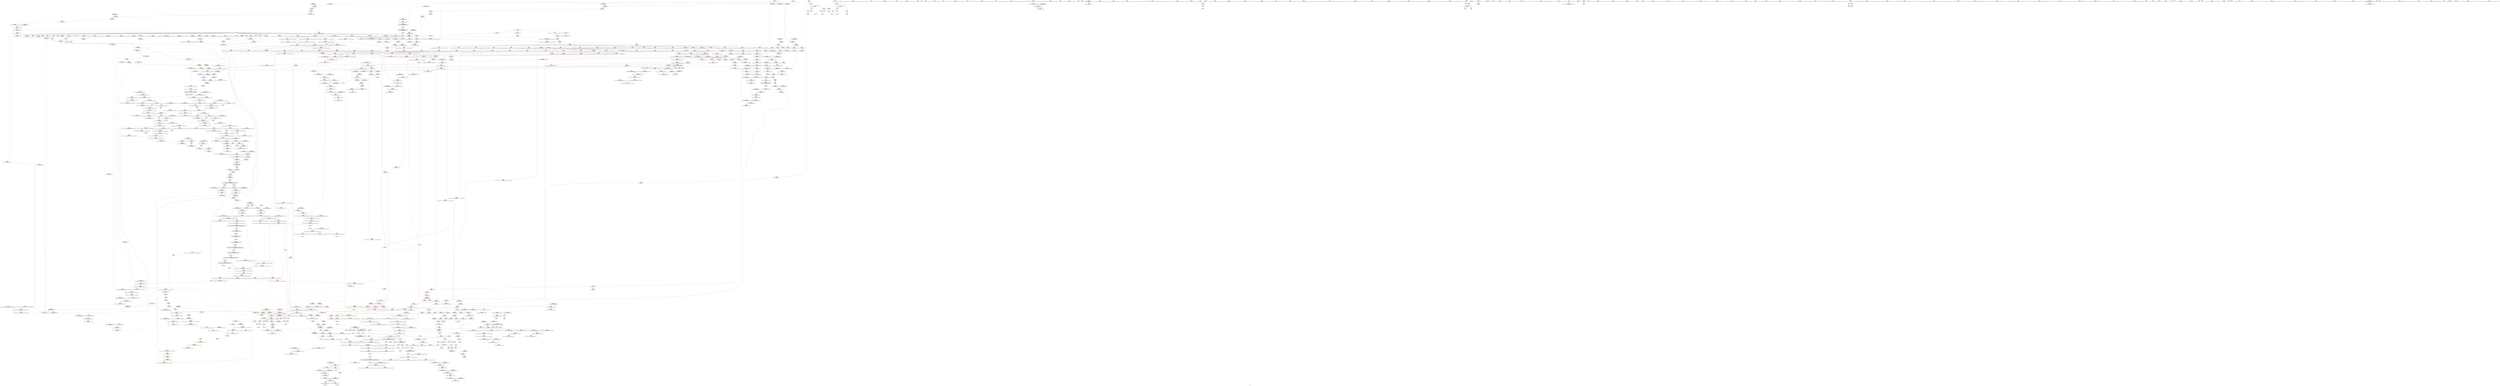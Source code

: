 digraph "SVFG" {
	label="SVFG";

	Node0x55c9d30aaf80 [shape=record,color=grey,label="{NodeID: 0\nNullPtr|{|<s34>98}}"];
	Node0x55c9d30aaf80 -> Node0x55c9d3108ff0[style=solid];
	Node0x55c9d30aaf80 -> Node0x55c9d31090f0[style=solid];
	Node0x55c9d30aaf80 -> Node0x55c9d31091c0[style=solid];
	Node0x55c9d30aaf80 -> Node0x55c9d3109290[style=solid];
	Node0x55c9d30aaf80 -> Node0x55c9d3109360[style=solid];
	Node0x55c9d30aaf80 -> Node0x55c9d3109430[style=solid];
	Node0x55c9d30aaf80 -> Node0x55c9d3109500[style=solid];
	Node0x55c9d30aaf80 -> Node0x55c9d31095d0[style=solid];
	Node0x55c9d30aaf80 -> Node0x55c9d31096a0[style=solid];
	Node0x55c9d30aaf80 -> Node0x55c9d3109770[style=solid];
	Node0x55c9d30aaf80 -> Node0x55c9d3109840[style=solid];
	Node0x55c9d30aaf80 -> Node0x55c9d3109910[style=solid];
	Node0x55c9d30aaf80 -> Node0x55c9d31099e0[style=solid];
	Node0x55c9d30aaf80 -> Node0x55c9d3109ab0[style=solid];
	Node0x55c9d30aaf80 -> Node0x55c9d3109b80[style=solid];
	Node0x55c9d30aaf80 -> Node0x55c9d3109c50[style=solid];
	Node0x55c9d30aaf80 -> Node0x55c9d3109d20[style=solid];
	Node0x55c9d30aaf80 -> Node0x55c9d3109df0[style=solid];
	Node0x55c9d30aaf80 -> Node0x55c9d3109ec0[style=solid];
	Node0x55c9d30aaf80 -> Node0x55c9d3109f90[style=solid];
	Node0x55c9d30aaf80 -> Node0x55c9d310a060[style=solid];
	Node0x55c9d30aaf80 -> Node0x55c9d310a130[style=solid];
	Node0x55c9d30aaf80 -> Node0x55c9d310a200[style=solid];
	Node0x55c9d30aaf80 -> Node0x55c9d310a2d0[style=solid];
	Node0x55c9d30aaf80 -> Node0x55c9d310a3a0[style=solid];
	Node0x55c9d30aaf80 -> Node0x55c9d310a470[style=solid];
	Node0x55c9d30aaf80 -> Node0x55c9d31266b0[style=solid];
	Node0x55c9d30aaf80 -> Node0x55c9d31103b0[style=solid];
	Node0x55c9d30aaf80 -> Node0x55c9d3110480[style=solid];
	Node0x55c9d30aaf80 -> Node0x55c9d3110550[style=solid];
	Node0x55c9d30aaf80 -> Node0x55c9d3112360[style=solid];
	Node0x55c9d30aaf80 -> Node0x55c9d314ed90[style=solid];
	Node0x55c9d30aaf80 -> Node0x55c9d3152630[style=solid];
	Node0x55c9d30aaf80 -> Node0x55c9d3152db0[style=solid];
	Node0x55c9d30aaf80:s34 -> Node0x55c9d3209840[style=solid,color=red];
	Node0x55c9d31b75d0 [shape=record,color=yellow,style=double,label="{NodeID: 1882\n30V_6 = CSCHI(MR_30V_5)\npts\{710001 \}\nCS[]|{<s0>17|<s1>17}}"];
	Node0x55c9d31b75d0:s0 -> Node0x55c9d311e140[style=dashed,color=red];
	Node0x55c9d31b75d0:s1 -> Node0x55c9d310fed0[style=dashed,color=red];
	Node0x55c9d31102e0 [shape=record,color=blue,label="{NodeID: 775\n432\<--431\nthis.addr\<--this\n_ZNSt12_Vector_baseIiSaIiEE12_Vector_implC2Ev\n}"];
	Node0x55c9d31102e0 -> Node0x55c9d311e6f0[style=dashed];
	Node0x55c9d3106e80 [shape=record,color=purple,label="{NodeID: 443\n353\<--351\n_M_finish4\<--\n_ZNSt6vectorIiSaIiEE8pop_backEv\n}"];
	Node0x55c9d3106e80 -> Node0x55c9d311e210[style=solid];
	Node0x55c9d30fabf0 [shape=record,color=green,label="{NodeID: 111\n635\<--636\n_ZdlPv\<--_ZdlPv_field_insensitive\n}"];
	Node0x55c9d3205790 [shape=record,color=black,label="{NodeID: 1993\n1420 = PHI(1463, )\n|{<s0>120}}"];
	Node0x55c9d3205790:s0 -> Node0x55c9d3207b50[style=solid,color=red];
	Node0x55c9d3131650 [shape=record,color=blue,label="{NodeID: 886\n1380\<--1366\ncoerce.dive1\<--__last.coerce\n_ZSt4copyISt13move_iteratorIPiES1_ET0_T_S4_S3_\n}"];
	Node0x55c9d3131650 -> Node0x55c9d3126340[style=dashed];
	Node0x55c9d311c810 [shape=record,color=red,label="{NodeID: 554\n113\<--68\n\<--i\nmain\n}"];
	Node0x55c9d311c810 -> Node0x55c9d310a8b0[style=solid];
	Node0x55c9d30ff3f0 [shape=record,color=green,label="{NodeID: 222\n1389\<--1390\n_ZSt12__miter_baseIPiEDTcl12__miter_basecldtfp_4baseEEESt13move_iteratorIT_E\<--_ZSt12__miter_baseIPiEDTcl12__miter_basecldtfp_4baseEEESt13move_iteratorIT_E_field_insensitive\n}"];
	Node0x55c9d3122240 [shape=record,color=red,label="{NodeID: 665\n955\<--952\n\<--call5\n_ZNKSt6vectorIiSaIiEE12_M_check_lenEmPKc\n}"];
	Node0x55c9d3122240 -> Node0x55c9d314fdb0[style=solid];
	Node0x55c9d310d3c0 [shape=record,color=black,label="{NodeID: 333\n822\<--710\n\<--this1\n_ZNSt6vectorIiSaIiEE17_M_realloc_insertIJRKiEEEvN9__gnu_cxx17__normal_iteratorIPiS1_EEDpOT_\n|{<s0>72}}"];
	Node0x55c9d310d3c0:s0 -> Node0x55c9d31ffc80[style=solid,color=red];
	Node0x55c9d30dc5d0 [shape=record,color=green,label="{NodeID: 1\n7\<--1\n__dso_handle\<--dummyObj\nGlob }"];
	Node0x55c9d31b7730 [shape=record,color=yellow,style=double,label="{NodeID: 1883\n30V_7 = CSCHI(MR_30V_6)\npts\{710001 \}\nCS[]|{<s0>18|<s1>18}}"];
	Node0x55c9d31b7730:s0 -> Node0x55c9d311e140[style=dashed,color=red];
	Node0x55c9d31b7730:s1 -> Node0x55c9d310fed0[style=dashed,color=red];
	Node0x55c9d31103b0 [shape=record,color=blue, style = dotted,label="{NodeID: 776\n440\<--3\n_M_start\<--dummyVal\n_ZNSt12_Vector_baseIiSaIiEE12_Vector_implC2Ev\n|{<s0>35}}"];
	Node0x55c9d31103b0:s0 -> Node0x55c9d31b84d0[style=dashed,color=blue];
	Node0x55c9d3106f50 [shape=record,color=purple,label="{NodeID: 444\n377\<--376\n_M_impl\<--\n_ZNSt6vectorIiSaIiEED2Ev\n}"];
	Node0x55c9d30facf0 [shape=record,color=green,label="{NodeID: 112\n642\<--643\nthis.addr\<--this.addr_field_insensitive\n_ZNSaIiED2Ev\n}"];
	Node0x55c9d30facf0 -> Node0x55c9d311f9a0[style=solid];
	Node0x55c9d30facf0 -> Node0x55c9d31118d0[style=solid];
	Node0x55c9d32058d0 [shape=record,color=black,label="{NodeID: 1994\n1422 = PHI(1463, )\n|{<s0>120}}"];
	Node0x55c9d32058d0:s0 -> Node0x55c9d3207c60[style=solid,color=red];
	Node0x55c9d3131720 [shape=record,color=blue,label="{NodeID: 887\n1372\<--1367\n__result.addr\<--__result\n_ZSt4copyISt13move_iteratorIPiES1_ET0_T_S4_S3_\n}"];
	Node0x55c9d3131720 -> Node0x55c9d3124a10[style=dashed];
	Node0x55c9d311c8e0 [shape=record,color=red,label="{NodeID: 555\n119\<--68\n\<--i\nmain\n}"];
	Node0x55c9d311c8e0 -> Node0x55c9d3150fb0[style=solid];
	Node0x55c9d30ff4f0 [shape=record,color=green,label="{NodeID: 223\n1399\<--1400\n_ZSt14__copy_move_a2ILb1EPiS0_ET1_T0_S2_S1_\<--_ZSt14__copy_move_a2ILb1EPiS0_ET1_T0_S2_S1__field_insensitive\n}"];
	Node0x55c9d3122310 [shape=record,color=red,label="{NodeID: 666\n981\<--975\n\<--__lhs.addr\n_ZN9__gnu_cxxmiIPiSt6vectorIiSaIiEEEENS_17__normal_iteratorIT_T0_E15difference_typeERKS8_SB_\n|{<s0>87}}"];
	Node0x55c9d3122310:s0 -> Node0x55c9d320a010[style=solid,color=red];
	Node0x55c9d3190b10 [shape=record,color=yellow,style=double,label="{NodeID: 1441\n174V_1 = ENCHI(MR_174V_0)\npts\{703 \}\nFun[_ZNSt6vectorIiSaIiEE17_M_realloc_insertIJRKiEEEvN9__gnu_cxx17__normal_iteratorIPiS1_EEDpOT_]}"];
	Node0x55c9d3190b10 -> Node0x55c9d31126a0[style=dashed];
	Node0x55c9d310d490 [shape=record,color=black,label="{NodeID: 334\n825\<--710\n\<--this1\n_ZNSt6vectorIiSaIiEE17_M_realloc_insertIJRKiEEEvN9__gnu_cxx17__normal_iteratorIPiS1_EEDpOT_\n|{<s0>74}}"];
	Node0x55c9d310d490:s0 -> Node0x55c9d3208f50[style=solid,color=red];
	Node0x55c9d30db8a0 [shape=record,color=green,label="{NodeID: 2\n10\<--1\n.str\<--dummyObj\nGlob }"];
	Node0x55c9d3110480 [shape=record,color=blue, style = dotted,label="{NodeID: 777\n442\<--3\n_M_finish\<--dummyVal\n_ZNSt12_Vector_baseIiSaIiEE12_Vector_implC2Ev\n|{<s0>35}}"];
	Node0x55c9d3110480:s0 -> Node0x55c9d31b84d0[style=dashed,color=blue];
	Node0x55c9d3128510 [shape=record,color=yellow,style=double,label="{NodeID: 1552\n26V_1 = ENCHI(MR_26V_0)\npts\{90000 \}\nFun[main]|{<s0>9}}"];
	Node0x55c9d3128510:s0 -> Node0x55c9d31915c0[style=dashed,color=red];
	Node0x55c9d3107020 [shape=record,color=purple,label="{NodeID: 445\n378\<--376\n_M_start\<--\n_ZNSt6vectorIiSaIiEED2Ev\n}"];
	Node0x55c9d3107020 -> Node0x55c9d311e480[style=solid];
	Node0x55c9d30fadc0 [shape=record,color=green,label="{NodeID: 113\n648\<--649\n_ZN9__gnu_cxx13new_allocatorIiED2Ev\<--_ZN9__gnu_cxx13new_allocatorIiED2Ev_field_insensitive\n}"];
	Node0x55c9d3205a10 [shape=record,color=black,label="{NodeID: 1995\n1423 = PHI(1440, )\n}"];
	Node0x55c9d3205a10 -> Node0x55c9d3104620[style=solid];
	Node0x55c9d31317f0 [shape=record,color=blue, style = dotted,label="{NodeID: 888\n1580\<--1582\noffset_0\<--dummyVal\n_ZSt4copyISt13move_iteratorIPiES1_ET0_T_S4_S3_\n}"];
	Node0x55c9d31317f0 -> Node0x55c9d3124ae0[style=dashed];
	Node0x55c9d311c9b0 [shape=record,color=red,label="{NodeID: 556\n128\<--72\n\<--i7\nmain\n}"];
	Node0x55c9d311c9b0 -> Node0x55c9d3152930[style=solid];
	Node0x55c9d30ff5f0 [shape=record,color=green,label="{NodeID: 224\n1406\<--1407\n__first.addr\<--__first.addr_field_insensitive\n_ZSt14__copy_move_a2ILb1EPiS0_ET1_T0_S2_S1_\n}"];
	Node0x55c9d30ff5f0 -> Node0x55c9d3124c80[style=solid];
	Node0x55c9d30ff5f0 -> Node0x55c9d3131990[style=solid];
	Node0x55c9d31223e0 [shape=record,color=red,label="{NodeID: 667\n984\<--977\n\<--__rhs.addr\n_ZN9__gnu_cxxmiIPiSt6vectorIiSaIiEEEENS_17__normal_iteratorIT_T0_E15difference_typeERKS8_SB_\n|{<s0>88}}"];
	Node0x55c9d31223e0:s0 -> Node0x55c9d320a010[style=solid,color=red];
	Node0x55c9d3190bf0 [shape=record,color=yellow,style=double,label="{NodeID: 1442\n176V_1 = ENCHI(MR_176V_0)\npts\{705 \}\nFun[_ZNSt6vectorIiSaIiEE17_M_realloc_insertIJRKiEEEvN9__gnu_cxx17__normal_iteratorIPiS1_EEDpOT_]}"];
	Node0x55c9d3190bf0 -> Node0x55c9d3112770[style=dashed];
	Node0x55c9d310d560 [shape=record,color=black,label="{NodeID: 335\n826\<--710\n\<--this1\n_ZNSt6vectorIiSaIiEE17_M_realloc_insertIJRKiEEEvN9__gnu_cxx17__normal_iteratorIPiS1_EEDpOT_\n}"];
	Node0x55c9d310d560 -> Node0x55c9d31187e0[style=solid];
	Node0x55c9d310d560 -> Node0x55c9d31188b0[style=solid];
	Node0x55c9d30db930 [shape=record,color=green,label="{NodeID: 3\n12\<--1\n.str.1\<--dummyObj\nGlob }"];
	Node0x55c9d31b79f0 [shape=record,color=yellow,style=double,label="{NodeID: 1885\n24V_2 = CSCHI(MR_24V_1)\npts\{1223 \}\nCS[]|{<s0>116}}"];
	Node0x55c9d31b79f0:s0 -> Node0x55c9d31b93f0[style=dashed,color=blue];
	Node0x55c9d3110550 [shape=record,color=blue, style = dotted,label="{NodeID: 778\n444\<--3\n_M_end_of_storage\<--dummyVal\n_ZNSt12_Vector_baseIiSaIiEE12_Vector_implC2Ev\n|{<s0>35}}"];
	Node0x55c9d3110550:s0 -> Node0x55c9d31b84d0[style=dashed,color=blue];
	Node0x55c9d31070f0 [shape=record,color=purple,label="{NodeID: 446\n381\<--380\n_M_impl2\<--\n_ZNSt6vectorIiSaIiEED2Ev\n}"];
	Node0x55c9d30ffa90 [shape=record,color=green,label="{NodeID: 114\n653\<--654\nthis.addr\<--this.addr_field_insensitive\n_ZN9__gnu_cxx13new_allocatorIiED2Ev\n}"];
	Node0x55c9d30ffa90 -> Node0x55c9d311fa70[style=solid];
	Node0x55c9d30ffa90 -> Node0x55c9d31119a0[style=solid];
	Node0x55c9d3205b50 [shape=record,color=black,label="{NodeID: 1996\n1433 = PHI(1521, )\n|{<s0>122}}"];
	Node0x55c9d3205b50:s0 -> Node0x55c9d3207070[style=solid,color=red];
	Node0x55c9d31318c0 [shape=record,color=blue, style = dotted,label="{NodeID: 889\n1583\<--1585\noffset_0\<--dummyVal\n_ZSt4copyISt13move_iteratorIPiES1_ET0_T_S4_S3_\n}"];
	Node0x55c9d31318c0 -> Node0x55c9d3124bb0[style=dashed];
	Node0x55c9d311ca80 [shape=record,color=red,label="{NodeID: 557\n132\<--72\n\<--i7\nmain\n}"];
	Node0x55c9d311ca80 -> Node0x55c9d310a980[style=solid];
	Node0x55c9d30ff6c0 [shape=record,color=green,label="{NodeID: 225\n1408\<--1409\n__last.addr\<--__last.addr_field_insensitive\n_ZSt14__copy_move_a2ILb1EPiS0_ET1_T0_S2_S1_\n}"];
	Node0x55c9d30ff6c0 -> Node0x55c9d3124d50[style=solid];
	Node0x55c9d30ff6c0 -> Node0x55c9d3131a60[style=solid];
	Node0x55c9d31224b0 [shape=record,color=red,label="{NodeID: 668\n983\<--982\n\<--call\n_ZN9__gnu_cxxmiIPiSt6vectorIiSaIiEEEENS_17__normal_iteratorIT_T0_E15difference_typeERKS8_SB_\n}"];
	Node0x55c9d31224b0 -> Node0x55c9d310e260[style=solid];
	Node0x55c9d3190cd0 [shape=record,color=yellow,style=double,label="{NodeID: 1443\n24V_1 = ENCHI(MR_24V_0)\npts\{1223 \}\nFun[_ZNSt6vectorIiSaIiEE17_M_realloc_insertIJRKiEEEvN9__gnu_cxx17__normal_iteratorIPiS1_EEDpOT_]|{<s0>58}}"];
	Node0x55c9d3190cd0:s0 -> Node0x55c9d3129910[style=dashed,color=red];
	Node0x55c9d310d630 [shape=record,color=black,label="{NodeID: 336\n830\<--710\n\<--this1\n_ZNSt6vectorIiSaIiEE17_M_realloc_insertIJRKiEEEvN9__gnu_cxx17__normal_iteratorIPiS1_EEDpOT_\n}"];
	Node0x55c9d310d630 -> Node0x55c9d3118980[style=solid];
	Node0x55c9d310d630 -> Node0x55c9d3118a50[style=solid];
	Node0x55c9d30dbbe0 [shape=record,color=green,label="{NodeID: 4\n14\<--1\nstdin\<--dummyObj\nGlob }"];
	Node0x55c9d31b7b50 [shape=record,color=yellow,style=double,label="{NodeID: 1886\n24V_2 = CSCHI(MR_24V_1)\npts\{1223 \}\nCS[]|{<s0>120}}"];
	Node0x55c9d31b7b50:s0 -> Node0x55c9d31b79f0[style=dashed,color=blue];
	Node0x55c9d3110620 [shape=record,color=blue,label="{NodeID: 779\n449\<--448\nthis.addr\<--this\n_ZNSaIiEC2Ev\n}"];
	Node0x55c9d3110620 -> Node0x55c9d311e7c0[style=dashed];
	Node0x55c9d31071c0 [shape=record,color=purple,label="{NodeID: 447\n382\<--380\n_M_finish\<--\n_ZNSt6vectorIiSaIiEED2Ev\n}"];
	Node0x55c9d31071c0 -> Node0x55c9d311e550[style=solid];
	Node0x55c9d30ffb20 [shape=record,color=green,label="{NodeID: 115\n662\<--663\n__a.addr\<--__a.addr_field_insensitive\n_ZNSt16allocator_traitsISaIiEE9constructIiJRKiEEEvRS0_PT_DpOT0_\n}"];
	Node0x55c9d30ffb20 -> Node0x55c9d311fb40[style=solid];
	Node0x55c9d30ffb20 -> Node0x55c9d3111a70[style=solid];
	Node0x55c9d3205c90 [shape=record,color=black,label="{NodeID: 1997\n1436 = PHI(1514, )\n}"];
	Node0x55c9d3205c90 -> Node0x55c9d31046f0[style=solid];
	Node0x55c9d3131990 [shape=record,color=blue,label="{NodeID: 890\n1406\<--1403\n__first.addr\<--__first\n_ZSt14__copy_move_a2ILb1EPiS0_ET1_T0_S2_S1_\n}"];
	Node0x55c9d3131990 -> Node0x55c9d3124c80[style=dashed];
	Node0x55c9d311cb50 [shape=record,color=red,label="{NodeID: 558\n196\<--72\n\<--i7\nmain\n}"];
	Node0x55c9d311cb50 -> Node0x55c9d314ff30[style=solid];
	Node0x55c9d30ff790 [shape=record,color=green,label="{NodeID: 226\n1410\<--1411\n__result.addr\<--__result.addr_field_insensitive\n_ZSt14__copy_move_a2ILb1EPiS0_ET1_T0_S2_S1_\n}"];
	Node0x55c9d30ff790 -> Node0x55c9d3124e20[style=solid];
	Node0x55c9d30ff790 -> Node0x55c9d3131b30[style=solid];
	Node0x55c9d3122580 [shape=record,color=red,label="{NodeID: 669\n986\<--985\n\<--call1\n_ZN9__gnu_cxxmiIPiSt6vectorIiSaIiEEEENS_17__normal_iteratorIT_T0_E15difference_typeERKS8_SB_\n}"];
	Node0x55c9d3122580 -> Node0x55c9d310e330[style=solid];
	Node0x55c9d3190db0 [shape=record,color=yellow,style=double,label="{NodeID: 1444\n26V_1 = ENCHI(MR_26V_0)\npts\{90000 \}\nFun[_ZNSt6vectorIiSaIiEE17_M_realloc_insertIJRKiEEEvN9__gnu_cxx17__normal_iteratorIPiS1_EEDpOT_]|{<s0>58}}"];
	Node0x55c9d3190db0:s0 -> Node0x55c9d31299f0[style=dashed,color=red];
	Node0x55c9d310d700 [shape=record,color=black,label="{NodeID: 337\n834\<--710\n\<--this1\n_ZNSt6vectorIiSaIiEE17_M_realloc_insertIJRKiEEEvN9__gnu_cxx17__normal_iteratorIPiS1_EEDpOT_\n}"];
	Node0x55c9d310d700 -> Node0x55c9d3118b20[style=solid];
	Node0x55c9d310d700 -> Node0x55c9d3118bf0[style=solid];
	Node0x55c9d30dbc70 [shape=record,color=green,label="{NodeID: 5\n15\<--1\n.str.2\<--dummyObj\nGlob }"];
	Node0x55c9d31b7cb0 [shape=record,color=yellow,style=double,label="{NodeID: 1887\n36V_2 = CSCHI(MR_36V_1)\npts\{710000 710001 710002 \}\nCS[]|{<s0>8|<s1>8|<s2>8}}"];
	Node0x55c9d31b7cb0:s0 -> Node0x55c9d318bc60[style=dashed,color=blue];
	Node0x55c9d31b7cb0:s1 -> Node0x55c9d318c160[style=dashed,color=blue];
	Node0x55c9d31b7cb0:s2 -> Node0x55c9d3182760[style=dashed,color=blue];
	Node0x55c9d31106f0 [shape=record,color=blue,label="{NodeID: 780\n460\<--459\nthis.addr\<--this\n_ZN9__gnu_cxx13new_allocatorIiEC2Ev\n}"];
	Node0x55c9d31106f0 -> Node0x55c9d311e890[style=dashed];
	Node0x55c9d3107290 [shape=record,color=purple,label="{NodeID: 448\n413\<--412\n_M_impl\<--this1\n_ZNSt12_Vector_baseIiSaIiEEC2Ev\n|{<s0>35}}"];
	Node0x55c9d3107290:s0 -> Node0x55c9d3209950[style=solid,color=red];
	Node0x55c9d30ffbf0 [shape=record,color=green,label="{NodeID: 116\n664\<--665\n__p.addr\<--__p.addr_field_insensitive\n_ZNSt16allocator_traitsISaIiEE9constructIiJRKiEEEvRS0_PT_DpOT0_\n}"];
	Node0x55c9d30ffbf0 -> Node0x55c9d311fc10[style=solid];
	Node0x55c9d30ffbf0 -> Node0x55c9d3111b40[style=solid];
	Node0x55c9d3205dd0 [shape=record,color=black,label="{NodeID: 1998\n1459 = PHI(1470, )\n}"];
	Node0x55c9d3205dd0 -> Node0x55c9d31047c0[style=solid];
	Node0x55c9d3131a60 [shape=record,color=blue,label="{NodeID: 891\n1408\<--1404\n__last.addr\<--__last\n_ZSt14__copy_move_a2ILb1EPiS0_ET1_T0_S2_S1_\n}"];
	Node0x55c9d3131a60 -> Node0x55c9d3124d50[style=dashed];
	Node0x55c9d311cc20 [shape=record,color=red,label="{NodeID: 559\n213\<--74\nexn\<--exn.slot\nmain\n}"];
	Node0x55c9d314ec00 [shape=record,color=black,label="{NodeID: 1334\n970 = PHI(966, 968, )\n}"];
	Node0x55c9d314ec00 -> Node0x55c9d310e190[style=solid];
	Node0x55c9d30ff860 [shape=record,color=green,label="{NodeID: 227\n1417\<--1418\n_ZSt12__niter_baseIPiET_S1_\<--_ZSt12__niter_baseIPiET_S1__field_insensitive\n}"];
	Node0x55c9d3122650 [shape=record,color=red,label="{NodeID: 670\n999\<--996\nthis1\<--this.addr\n_ZNSt6vectorIiSaIiEE5beginEv\n}"];
	Node0x55c9d3122650 -> Node0x55c9d310e4d0[style=solid];
	Node0x55c9d3190e90 [shape=record,color=yellow,style=double,label="{NodeID: 1445\n28V_1 = ENCHI(MR_28V_0)\npts\{710000 \}\nFun[_ZNSt6vectorIiSaIiEE17_M_realloc_insertIJRKiEEEvN9__gnu_cxx17__normal_iteratorIPiS1_EEDpOT_]|{|<s5>53|<s6>54}}"];
	Node0x55c9d3190e90 -> Node0x55c9d3121060[style=dashed];
	Node0x55c9d3190e90 -> Node0x55c9d31213a0[style=dashed];
	Node0x55c9d3190e90 -> Node0x55c9d3121540[style=dashed];
	Node0x55c9d3190e90 -> Node0x55c9d31216e0[style=dashed];
	Node0x55c9d3190e90 -> Node0x55c9d31129e0[style=dashed];
	Node0x55c9d3190e90:s5 -> Node0x55c9d31929f0[style=dashed,color=red];
	Node0x55c9d3190e90:s6 -> Node0x55c9d318f160[style=dashed,color=red];
	Node0x55c9d310d7d0 [shape=record,color=black,label="{NodeID: 338\n844\<--710\n\<--this1\n_ZNSt6vectorIiSaIiEE17_M_realloc_insertIJRKiEEEvN9__gnu_cxx17__normal_iteratorIPiS1_EEDpOT_\n}"];
	Node0x55c9d310d7d0 -> Node0x55c9d3118cc0[style=solid];
	Node0x55c9d310d7d0 -> Node0x55c9d3118d90[style=solid];
	Node0x55c9d30dbd00 [shape=record,color=green,label="{NodeID: 6\n17\<--1\n.str.3\<--dummyObj\nGlob }"];
	Node0x55c9d31107c0 [shape=record,color=blue,label="{NodeID: 781\n469\<--466\n__first.addr\<--__first\n_ZSt8_DestroyIPiiEvT_S1_RSaIT0_E\n}"];
	Node0x55c9d31107c0 -> Node0x55c9d311e960[style=dashed];
	Node0x55c9d3128890 [shape=record,color=yellow,style=double,label="{NodeID: 1556\n24V_1 = ENCHI(MR_24V_0)\npts\{1223 \}\nFun[_ZSt18uninitialized_copyISt13move_iteratorIPiES1_ET0_T_S4_S3_]|{<s0>108}}"];
	Node0x55c9d3128890:s0 -> Node0x55c9d3192ad0[style=dashed,color=red];
	Node0x55c9d3107360 [shape=record,color=purple,label="{NodeID: 449\n440\<--435\n_M_start\<--this1\n_ZNSt12_Vector_baseIiSaIiEE12_Vector_implC2Ev\n}"];
	Node0x55c9d3107360 -> Node0x55c9d31103b0[style=solid];
	Node0x55c9d30ffcc0 [shape=record,color=green,label="{NodeID: 117\n666\<--667\n__args.addr\<--__args.addr_field_insensitive\n_ZNSt16allocator_traitsISaIiEE9constructIiJRKiEEEvRS0_PT_DpOT0_\n}"];
	Node0x55c9d30ffcc0 -> Node0x55c9d311fce0[style=solid];
	Node0x55c9d30ffcc0 -> Node0x55c9d3111c10[style=solid];
	Node0x55c9d3205f10 [shape=record,color=black,label="{NodeID: 1999\n282 = PHI(872, )\n}"];
	Node0x55c9d3205f10 -> Node0x55c9d31273e0[style=solid];
	Node0x55c9d3131b30 [shape=record,color=blue,label="{NodeID: 892\n1410\<--1405\n__result.addr\<--__result\n_ZSt14__copy_move_a2ILb1EPiS0_ET1_T0_S2_S1_\n}"];
	Node0x55c9d3131b30 -> Node0x55c9d3124e20[style=dashed];
	Node0x55c9d311ccf0 [shape=record,color=red,label="{NodeID: 560\n214\<--76\nsel\<--ehselector.slot\nmain\n}"];
	Node0x55c9d314ed90 [shape=record,color=black,label="{NodeID: 1335\n1029 = PHI(1024, 3, )\n}"];
	Node0x55c9d314ed90 -> Node0x55c9d310e740[style=solid];
	Node0x55c9d30ff960 [shape=record,color=green,label="{NodeID: 228\n1424\<--1425\n_ZSt13__copy_move_aILb1EPiS0_ET1_T0_S2_S1_\<--_ZSt13__copy_move_aILb1EPiS0_ET1_T0_S2_S1__field_insensitive\n}"];
	Node0x55c9d3122720 [shape=record,color=red,label="{NodeID: 671\n1005\<--1004\n\<--coerce.dive\n_ZNSt6vectorIiSaIiEE5beginEv\n}"];
	Node0x55c9d3122720 -> Node0x55c9d310e5a0[style=solid];
	Node0x55c9d3190f70 [shape=record,color=yellow,style=double,label="{NodeID: 1446\n30V_1 = ENCHI(MR_30V_0)\npts\{710001 \}\nFun[_ZNSt6vectorIiSaIiEE17_M_realloc_insertIJRKiEEEvN9__gnu_cxx17__normal_iteratorIPiS1_EEDpOT_]|{|<s3>53|<s4>54}}"];
	Node0x55c9d3190f70 -> Node0x55c9d31212d0[style=dashed];
	Node0x55c9d3190f70 -> Node0x55c9d3121470[style=dashed];
	Node0x55c9d3190f70 -> Node0x55c9d3112ab0[style=dashed];
	Node0x55c9d3190f70:s3 -> Node0x55c9d31929f0[style=dashed,color=red];
	Node0x55c9d3190f70:s4 -> Node0x55c9d318f160[style=dashed,color=red];
	Node0x55c9d310d8a0 [shape=record,color=black,label="{NodeID: 339\n849\<--710\n\<--this1\n_ZNSt6vectorIiSaIiEE17_M_realloc_insertIJRKiEEEvN9__gnu_cxx17__normal_iteratorIPiS1_EEDpOT_\n}"];
	Node0x55c9d310d8a0 -> Node0x55c9d3118e60[style=solid];
	Node0x55c9d310d8a0 -> Node0x55c9d3118f30[style=solid];
	Node0x55c9d30dc700 [shape=record,color=green,label="{NodeID: 7\n19\<--1\nstdout\<--dummyObj\nGlob }"];
	Node0x55c9d3110890 [shape=record,color=blue,label="{NodeID: 782\n471\<--467\n__last.addr\<--__last\n_ZSt8_DestroyIPiiEvT_S1_RSaIT0_E\n}"];
	Node0x55c9d3110890 -> Node0x55c9d311ea30[style=dashed];
	Node0x55c9d3107430 [shape=record,color=purple,label="{NodeID: 450\n442\<--435\n_M_finish\<--this1\n_ZNSt12_Vector_baseIiSaIiEE12_Vector_implC2Ev\n}"];
	Node0x55c9d3107430 -> Node0x55c9d3110480[style=solid];
	Node0x55c9d30ffd90 [shape=record,color=green,label="{NodeID: 118\n676\<--677\n_ZSt7forwardIRKiEOT_RNSt16remove_referenceIS2_E4typeE\<--_ZSt7forwardIRKiEOT_RNSt16remove_referenceIS2_E4typeE_field_insensitive\n}"];
	Node0x55c9d3206050 [shape=record,color=black,label="{NodeID: 2000\n907 = PHI(911, )\n}"];
	Node0x55c9d3206050 -> Node0x55c9d3121bc0[style=solid];
	Node0x55c9d3131c00 [shape=record,color=blue,label="{NodeID: 893\n1431\<--1428\ncoerce.dive\<--__it.coerce\n_ZSt12__miter_baseIPiEDTcl12__miter_basecldtfp_4baseEEESt13move_iteratorIT_E\n|{<s0>121}}"];
	Node0x55c9d3131c00:s0 -> Node0x55c9d3191e00[style=dashed,color=red];
	Node0x55c9d311cdc0 [shape=record,color=red,label="{NodeID: 561\n149\<--78\n\<--back\nmain\n}"];
	Node0x55c9d311cdc0 -> Node0x55c9d310ab20[style=solid];
	Node0x55c9d314f330 [shape=record,color=grey,label="{NodeID: 1336\n1500 = Binary(317, 1499, )\n}"];
	Node0x55c9d3107e20 [shape=record,color=green,label="{NodeID: 229\n1429\<--1430\n__it\<--__it_field_insensitive\n_ZSt12__miter_baseIPiEDTcl12__miter_basecldtfp_4baseEEESt13move_iteratorIT_E\n|{|<s1>121}}"];
	Node0x55c9d3107e20 -> Node0x55c9d311b7d0[style=solid];
	Node0x55c9d3107e20:s1 -> Node0x55c9d3201930[style=solid,color=red];
	Node0x55c9d31227f0 [shape=record,color=red,label="{NodeID: 672\n1016\<--1010\nthis1\<--this.addr\n_ZNSt12_Vector_baseIiSaIiEE11_M_allocateEm\n}"];
	Node0x55c9d31227f0 -> Node0x55c9d3119680[style=solid];
	Node0x55c9d310d970 [shape=record,color=black,label="{NodeID: 340\n856\<--710\n\<--this1\n_ZNSt6vectorIiSaIiEE17_M_realloc_insertIJRKiEEEvN9__gnu_cxx17__normal_iteratorIPiS1_EEDpOT_\n}"];
	Node0x55c9d310d970 -> Node0x55c9d3119000[style=solid];
	Node0x55c9d310d970 -> Node0x55c9d31190d0[style=solid];
	Node0x55c9d30dc7c0 [shape=record,color=green,label="{NodeID: 8\n20\<--1\n.str.4\<--dummyObj\nGlob }"];
	Node0x55c9d3110960 [shape=record,color=blue,label="{NodeID: 783\n473\<--468\n.addr\<--\n_ZSt8_DestroyIPiiEvT_S1_RSaIT0_E\n}"];
	Node0x55c9d3107500 [shape=record,color=purple,label="{NodeID: 451\n444\<--435\n_M_end_of_storage\<--this1\n_ZNSt12_Vector_baseIiSaIiEE12_Vector_implC2Ev\n}"];
	Node0x55c9d3107500 -> Node0x55c9d3110550[style=solid];
	Node0x55c9d30ffe90 [shape=record,color=green,label="{NodeID: 119\n679\<--680\n_ZN9__gnu_cxx13new_allocatorIiE9constructIiJRKiEEEvPT_DpOT0_\<--_ZN9__gnu_cxx13new_allocatorIiE9constructIiJRKiEEEvPT_DpOT0__field_insensitive\n}"];
	Node0x55c9d3206190 [shape=record,color=black,label="{NodeID: 2001\n921 = PHI(711, )\n2nd arg _ZNKSt6vectorIiSaIiEE12_M_check_lenEmPKc }"];
	Node0x55c9d3206190 -> Node0x55c9d31132d0[style=solid];
	Node0x55c9d3131cd0 [shape=record,color=blue,label="{NodeID: 894\n1444\<--1441\n__first.addr\<--__first\n_ZSt13__copy_move_aILb1EPiS0_ET1_T0_S2_S1_\n}"];
	Node0x55c9d3131cd0 -> Node0x55c9d3124ef0[style=dashed];
	Node0x55c9d311ce90 [shape=record,color=red,label="{NodeID: 562\n155\<--78\n\<--back\nmain\n}"];
	Node0x55c9d311ce90 -> Node0x55c9d31503b0[style=solid];
	Node0x55c9d314f4b0 [shape=record,color=grey,label="{NodeID: 1337\n1221 = Binary(1220, 317, )\n}"];
	Node0x55c9d3107ef0 [shape=record,color=green,label="{NodeID: 230\n1434\<--1435\n_ZNKSt13move_iteratorIPiE4baseEv\<--_ZNKSt13move_iteratorIPiE4baseEv_field_insensitive\n}"];
	Node0x55c9d31228c0 [shape=record,color=red,label="{NodeID: 673\n1017\<--1012\n\<--__n.addr\n_ZNSt12_Vector_baseIiSaIiEE11_M_allocateEm\n}"];
	Node0x55c9d31228c0 -> Node0x55c9d31524b0[style=solid];
	Node0x55c9d310da40 [shape=record,color=black,label="{NodeID: 341\n735\<--734\n\<--_M_impl\n_ZNSt6vectorIiSaIiEE17_M_realloc_insertIJRKiEEEvN9__gnu_cxx17__normal_iteratorIPiS1_EEDpOT_\n|{<s0>58}}"];
	Node0x55c9d310da40:s0 -> Node0x55c9d320b460[style=solid,color=red];
	Node0x55c9d30dc880 [shape=record,color=green,label="{NodeID: 9\n22\<--1\n.str.5\<--dummyObj\nGlob }"];
	Node0x55c9d3110a30 [shape=record,color=blue,label="{NodeID: 784\n486\<--485\nthis.addr\<--this\n_ZNSt12_Vector_baseIiSaIiEE19_M_get_Tp_allocatorEv\n}"];
	Node0x55c9d3110a30 -> Node0x55c9d311eb00[style=dashed];
	Node0x55c9d31075d0 [shape=record,color=purple,label="{NodeID: 452\n490\<--489\n_M_impl\<--this1\n_ZNSt12_Vector_baseIiSaIiEE19_M_get_Tp_allocatorEv\n}"];
	Node0x55c9d31075d0 -> Node0x55c9d310c2b0[style=solid];
	Node0x55c9d30fff90 [shape=record,color=green,label="{NodeID: 120\n686\<--687\n__position\<--__position_field_insensitive\n_ZNSt6vectorIiSaIiEE17_M_realloc_insertIJRKiEEEvN9__gnu_cxx17__normal_iteratorIPiS1_EEDpOT_\n|{|<s1>55|<s2>59|<s3>62}}"];
	Node0x55c9d30fff90 -> Node0x55c9d3117d50[style=solid];
	Node0x55c9d30fff90:s1 -> Node0x55c9d3207290[style=solid,color=red];
	Node0x55c9d30fff90:s2 -> Node0x55c9d320a010[style=solid,color=red];
	Node0x55c9d30fff90:s3 -> Node0x55c9d320a010[style=solid,color=red];
	Node0x55c9d32062d0 [shape=record,color=black,label="{NodeID: 2002\n1331 = PHI(1318, )\n0th arg _ZNSt20__uninitialized_copyILb1EE13__uninit_copyISt13move_iteratorIPiES3_EET0_T_S6_S5_ }"];
	Node0x55c9d32062d0 -> Node0x55c9d3131170[style=solid];
	Node0x55c9d3131da0 [shape=record,color=blue,label="{NodeID: 895\n1446\<--1442\n__last.addr\<--__last\n_ZSt13__copy_move_aILb1EPiS0_ET1_T0_S2_S1_\n}"];
	Node0x55c9d3131da0 -> Node0x55c9d3124fc0[style=dashed];
	Node0x55c9d311cf60 [shape=record,color=red,label="{NodeID: 563\n164\<--78\n\<--back\nmain\n}"];
	Node0x55c9d311cf60 -> Node0x55c9d3150830[style=solid];
	Node0x55c9d314f630 [shape=record,color=grey,label="{NodeID: 1338\n940 = Binary(936, 939, )\n}"];
	Node0x55c9d314f630 -> Node0x55c9d3151730[style=solid];
	Node0x55c9d3107fc0 [shape=record,color=green,label="{NodeID: 231\n1437\<--1438\n_ZSt12__miter_baseIPiET_S1_\<--_ZSt12__miter_baseIPiET_S1__field_insensitive\n}"];
	Node0x55c9d3122990 [shape=record,color=red,label="{NodeID: 674\n1023\<--1012\n\<--__n.addr\n_ZNSt12_Vector_baseIiSaIiEE11_M_allocateEm\n|{<s0>90}}"];
	Node0x55c9d3122990:s0 -> Node0x55c9d320a4d0[style=solid,color=red];
	Node0x55c9d310db10 [shape=record,color=black,label="{NodeID: 342\n786\<--785\n\<--_M_impl17\n_ZNSt6vectorIiSaIiEE17_M_realloc_insertIJRKiEEEvN9__gnu_cxx17__normal_iteratorIPiS1_EEDpOT_\n|{<s0>66}}"];
	Node0x55c9d310db10:s0 -> Node0x55c9d3206690[style=solid,color=red];
	Node0x55c9d30dc940 [shape=record,color=green,label="{NodeID: 10\n24\<--1\n.str.6\<--dummyObj\nGlob }"];
	Node0x55c9d3110b00 [shape=record,color=blue,label="{NodeID: 785\n495\<--494\nthis.addr\<--this\n_ZNSt12_Vector_baseIiSaIiEED2Ev\n}"];
	Node0x55c9d3110b00 -> Node0x55c9d311ebd0[style=dashed];
	Node0x55c9d31076a0 [shape=record,color=purple,label="{NodeID: 453\n503\<--502\n_M_impl\<--this1\n_ZNSt12_Vector_baseIiSaIiEED2Ev\n}"];
	Node0x55c9d3100060 [shape=record,color=green,label="{NodeID: 121\n688\<--689\nthis.addr\<--this.addr_field_insensitive\n_ZNSt6vectorIiSaIiEE17_M_realloc_insertIJRKiEEEvN9__gnu_cxx17__normal_iteratorIPiS1_EEDpOT_\n}"];
	Node0x55c9d3100060 -> Node0x55c9d311fdb0[style=solid];
	Node0x55c9d3100060 -> Node0x55c9d3111db0[style=solid];
	Node0x55c9d3206410 [shape=record,color=black,label="{NodeID: 2003\n1332 = PHI(1320, )\n1st arg _ZNSt20__uninitialized_copyILb1EE13__uninit_copyISt13move_iteratorIPiES3_EET0_T_S6_S5_ }"];
	Node0x55c9d3206410 -> Node0x55c9d3131240[style=solid];
	Node0x55c9d3131e70 [shape=record,color=blue,label="{NodeID: 896\n1448\<--1443\n__result.addr\<--__result\n_ZSt13__copy_move_aILb1EPiS0_ET1_T0_S2_S1_\n}"];
	Node0x55c9d3131e70 -> Node0x55c9d3125090[style=dashed];
	Node0x55c9d311d030 [shape=record,color=red,label="{NodeID: 564\n169\<--78\n\<--back\nmain\n}"];
	Node0x55c9d311d030 -> Node0x55c9d31509b0[style=solid];
	Node0x55c9d314f7b0 [shape=record,color=grey,label="{NodeID: 1339\n316 = Binary(315, 317, )\n}"];
	Node0x55c9d314f7b0 -> Node0x55c9d310b750[style=solid];
	Node0x55c9d31080c0 [shape=record,color=green,label="{NodeID: 232\n1444\<--1445\n__first.addr\<--__first.addr_field_insensitive\n_ZSt13__copy_move_aILb1EPiS0_ET1_T0_S2_S1_\n}"];
	Node0x55c9d31080c0 -> Node0x55c9d3124ef0[style=solid];
	Node0x55c9d31080c0 -> Node0x55c9d3131cd0[style=solid];
	Node0x55c9d3122a60 [shape=record,color=red,label="{NodeID: 675\n1052\<--1036\n\<--__first.addr\n_ZSt34__uninitialized_move_if_noexcept_aIPiS0_SaIiEET0_T_S3_S2_RT1_\n|{<s0>91}}"];
	Node0x55c9d3122a60:s0 -> Node0x55c9d320b850[style=solid,color=red];
	Node0x55c9d310dbe0 [shape=record,color=black,label="{NodeID: 343\n838\<--833\nsub.ptr.lhs.cast\<--\n_ZNSt6vectorIiSaIiEE17_M_realloc_insertIJRKiEEEvN9__gnu_cxx17__normal_iteratorIPiS1_EEDpOT_\n}"];
	Node0x55c9d310dbe0 -> Node0x55c9d3151130[style=solid];
	Node0x55c9d30dca40 [shape=record,color=green,label="{NodeID: 11\n26\<--1\n.str.7\<--dummyObj\nGlob }"];
	Node0x55c9d31b8370 [shape=record,color=yellow,style=double,label="{NodeID: 1893\n189V_2 = CSCHI(MR_189V_1)\npts\{8750000 \}\nCS[]}"];
	Node0x55c9d31b8370 -> Node0x55c9d3121880[style=dashed];
	Node0x55c9d3110bd0 [shape=record,color=blue,label="{NodeID: 786\n497\<--525\nexn.slot\<--\n_ZNSt12_Vector_baseIiSaIiEED2Ev\n}"];
	Node0x55c9d3110bd0 -> Node0x55c9d311eca0[style=dashed];
	Node0x55c9d3107770 [shape=record,color=purple,label="{NodeID: 454\n504\<--502\n_M_start\<--this1\n_ZNSt12_Vector_baseIiSaIiEED2Ev\n}"];
	Node0x55c9d3107770 -> Node0x55c9d311ed70[style=solid];
	Node0x55c9d3100130 [shape=record,color=green,label="{NodeID: 122\n690\<--691\n__args.addr\<--__args.addr_field_insensitive\n_ZNSt6vectorIiSaIiEE17_M_realloc_insertIJRKiEEEvN9__gnu_cxx17__normal_iteratorIPiS1_EEDpOT_\n}"];
	Node0x55c9d3100130 -> Node0x55c9d311fe80[style=solid];
	Node0x55c9d3100130 -> Node0x55c9d3111e80[style=solid];
	Node0x55c9d3206550 [shape=record,color=black,label="{NodeID: 2004\n1333 = PHI(1316, )\n2nd arg _ZNSt20__uninitialized_copyILb1EE13__uninit_copyISt13move_iteratorIPiES3_EET0_T_S6_S5_ }"];
	Node0x55c9d3206550 -> Node0x55c9d3131310[style=solid];
	Node0x55c9d3131f40 [shape=record,color=blue,label="{NodeID: 897\n1450\<--1309\n__simple\<--\n_ZSt13__copy_move_aILb1EPiS0_ET1_T0_S2_S1_\n}"];
	Node0x55c9d311d100 [shape=record,color=red,label="{NodeID: 565\n154\<--151\n\<--call17\nmain\n}"];
	Node0x55c9d311d100 -> Node0x55c9d3150b30[style=solid];
	Node0x55c9d314f930 [shape=record,color=grey,label="{NodeID: 1340\n315 = Binary(313, 314, )\n}"];
	Node0x55c9d314f930 -> Node0x55c9d314f7b0[style=solid];
	Node0x55c9d3108190 [shape=record,color=green,label="{NodeID: 233\n1446\<--1447\n__last.addr\<--__last.addr_field_insensitive\n_ZSt13__copy_move_aILb1EPiS0_ET1_T0_S2_S1_\n}"];
	Node0x55c9d3108190 -> Node0x55c9d3124fc0[style=solid];
	Node0x55c9d3108190 -> Node0x55c9d3131da0[style=solid];
	Node0x55c9d3122b30 [shape=record,color=red,label="{NodeID: 676\n1058\<--1038\n\<--__last.addr\n_ZSt34__uninitialized_move_if_noexcept_aIPiS0_SaIiEET0_T_S3_S2_RT1_\n|{<s0>92}}"];
	Node0x55c9d3122b30:s0 -> Node0x55c9d320b850[style=solid,color=red];
	Node0x55c9d310dcb0 [shape=record,color=black,label="{NodeID: 344\n839\<--837\nsub.ptr.rhs.cast\<--\n_ZNSt6vectorIiSaIiEE17_M_realloc_insertIJRKiEEEvN9__gnu_cxx17__normal_iteratorIPiS1_EEDpOT_\n}"];
	Node0x55c9d310dcb0 -> Node0x55c9d3151130[style=solid];
	Node0x55c9d30dcb40 [shape=record,color=green,label="{NodeID: 12\n29\<--1\n\<--dummyObj\nCan only get source location for instruction, argument, global var or function.}"];
	Node0x55c9d31b84d0 [shape=record,color=yellow,style=double,label="{NodeID: 1894\n36V_2 = CSCHI(MR_36V_1)\npts\{710000 710001 710002 \}\nCS[]|{<s0>23}}"];
	Node0x55c9d31b84d0:s0 -> Node0x55c9d31b7cb0[style=dashed,color=blue];
	Node0x55c9d3110ca0 [shape=record,color=blue,label="{NodeID: 787\n499\<--527\nehselector.slot\<--\n_ZNSt12_Vector_baseIiSaIiEED2Ev\n}"];
	Node0x55c9d3107840 [shape=record,color=purple,label="{NodeID: 455\n506\<--502\n_M_impl2\<--this1\n_ZNSt12_Vector_baseIiSaIiEED2Ev\n}"];
	Node0x55c9d3100200 [shape=record,color=green,label="{NodeID: 123\n692\<--693\n__len\<--__len_field_insensitive\n_ZNSt6vectorIiSaIiEE17_M_realloc_insertIJRKiEEEvN9__gnu_cxx17__normal_iteratorIPiS1_EEDpOT_\n}"];
	Node0x55c9d3100200 -> Node0x55c9d311ff50[style=solid];
	Node0x55c9d3100200 -> Node0x55c9d3120020[style=solid];
	Node0x55c9d3100200 -> Node0x55c9d31200f0[style=solid];
	Node0x55c9d3100200 -> Node0x55c9d3111f50[style=solid];
	Node0x55c9d3206690 [shape=record,color=black,label="{NodeID: 2005\n1081 = PHI(350, 786, )\n0th arg _ZNSt16allocator_traitsISaIiEE7destroyIiEEvRS0_PT_ }"];
	Node0x55c9d3206690 -> Node0x55c9d312f840[style=solid];
	Node0x55c9d3132010 [shape=record,color=blue,label="{NodeID: 898\n1465\<--1464\n__it.addr\<--__it\n_ZSt12__niter_baseIPiET_S1_\n}"];
	Node0x55c9d3132010 -> Node0x55c9d3125160[style=dashed];
	Node0x55c9d311d1d0 [shape=record,color=red,label="{NodeID: 566\n159\<--158\n\<--call20\nmain\n}"];
	Node0x55c9d311d1d0 -> Node0x55c9d3150b30[style=solid];
	Node0x55c9d314fab0 [shape=record,color=grey,label="{NodeID: 1341\n1489 = Binary(1487, 1488, )\n}"];
	Node0x55c9d314fab0 -> Node0x55c9d314fc30[style=solid];
	Node0x55c9d3108260 [shape=record,color=green,label="{NodeID: 234\n1448\<--1449\n__result.addr\<--__result.addr_field_insensitive\n_ZSt13__copy_move_aILb1EPiS0_ET1_T0_S2_S1_\n}"];
	Node0x55c9d3108260 -> Node0x55c9d3125090[style=solid];
	Node0x55c9d3108260 -> Node0x55c9d3131e70[style=solid];
	Node0x55c9d3122c00 [shape=record,color=red,label="{NodeID: 677\n1062\<--1040\n\<--__result.addr\n_ZSt34__uninitialized_move_if_noexcept_aIPiS0_SaIiEET0_T_S3_S2_RT1_\n|{<s0>93}}"];
	Node0x55c9d3122c00:s0 -> Node0x55c9d320b240[style=solid,color=red];
	Node0x55c9d31914e0 [shape=record,color=yellow,style=double,label="{NodeID: 1452\n24V_1 = ENCHI(MR_24V_0)\npts\{1223 \}\nFun[_ZNSt6vectorIiSaIiEE9push_backERKi]|{<s0>25|<s1>27}}"];
	Node0x55c9d31914e0:s0 -> Node0x55c9d3129910[style=dashed,color=red];
	Node0x55c9d31914e0:s1 -> Node0x55c9d3190cd0[style=dashed,color=red];
	Node0x55c9d310dd80 [shape=record,color=black,label="{NodeID: 345\n880\<--879\n\<--this1\n_ZNSt6vectorIiSaIiEE3endEv\n}"];
	Node0x55c9d310dd80 -> Node0x55c9d3119270[style=solid];
	Node0x55c9d310dd80 -> Node0x55c9d3119340[style=solid];
	Node0x55c9d30dcc40 [shape=record,color=green,label="{NodeID: 13\n81\<--1\n\<--dummyObj\nCan only get source location for instruction, argument, global var or function.}"];
	Node0x55c9d31b8630 [shape=record,color=yellow,style=double,label="{NodeID: 1895\n24V_2 = CSCHI(MR_24V_1)\npts\{1223 \}\nCS[]|{<s0>61}}"];
	Node0x55c9d31b8630:s0 -> Node0x55c9d3195070[style=dashed,color=red];
	Node0x55c9d3110d70 [shape=record,color=blue,label="{NodeID: 788\n538\<--536\n__first.addr\<--__first\n_ZSt8_DestroyIPiEvT_S1_\n}"];
	Node0x55c9d3110d70 -> Node0x55c9d311efe0[style=dashed];
	Node0x55c9d3107910 [shape=record,color=purple,label="{NodeID: 456\n507\<--502\n_M_end_of_storage\<--this1\n_ZNSt12_Vector_baseIiSaIiEED2Ev\n}"];
	Node0x55c9d3107910 -> Node0x55c9d311ee40[style=solid];
	Node0x55c9d31002d0 [shape=record,color=green,label="{NodeID: 124\n694\<--695\n__elems_before\<--__elems_before_field_insensitive\n_ZNSt6vectorIiSaIiEE17_M_realloc_insertIJRKiEEEvN9__gnu_cxx17__normal_iteratorIPiS1_EEDpOT_\n}"];
	Node0x55c9d31002d0 -> Node0x55c9d31201c0[style=solid];
	Node0x55c9d31002d0 -> Node0x55c9d3120290[style=solid];
	Node0x55c9d31002d0 -> Node0x55c9d31120f0[style=solid];
	Node0x55c9d32068a0 [shape=record,color=black,label="{NodeID: 2006\n1082 = PHI(354, 789, )\n1st arg _ZNSt16allocator_traitsISaIiEE7destroyIiEEvRS0_PT_ }"];
	Node0x55c9d32068a0 -> Node0x55c9d312f910[style=solid];
	Node0x55c9d31320e0 [shape=record,color=blue,label="{NodeID: 899\n1474\<--1471\n__first.addr\<--__first\n_ZNSt11__copy_moveILb1ELb1ESt26random_access_iterator_tagE8__copy_mIiEEPT_PKS3_S6_S4_\n}"];
	Node0x55c9d31320e0 -> Node0x55c9d3125230[style=dashed];
	Node0x55c9d31320e0 -> Node0x55c9d3125300[style=dashed];
	Node0x55c9d311d2a0 [shape=record,color=red,label="{NodeID: 567\n168\<--167\n\<--call25\nmain\n}"];
	Node0x55c9d311d2a0 -> Node0x55c9d3150e30[style=solid];
	Node0x55c9d314fc30 [shape=record,color=grey,label="{NodeID: 1342\n1490 = Binary(1489, 317, )\n}"];
	Node0x55c9d314fc30 -> Node0x55c9d3132350[style=solid];
	Node0x55c9d3108330 [shape=record,color=green,label="{NodeID: 235\n1450\<--1451\n__simple\<--__simple_field_insensitive\n_ZSt13__copy_move_aILb1EPiS0_ET1_T0_S2_S1_\n}"];
	Node0x55c9d3108330 -> Node0x55c9d3131f40[style=solid];
	Node0x55c9d3122cd0 [shape=record,color=red,label="{NodeID: 678\n1063\<--1042\n\<--__alloc.addr\n_ZSt34__uninitialized_move_if_noexcept_aIPiS0_SaIiEET0_T_S3_S2_RT1_\n|{<s0>93}}"];
	Node0x55c9d3122cd0:s0 -> Node0x55c9d320b350[style=solid,color=red];
	Node0x55c9d31915c0 [shape=record,color=yellow,style=double,label="{NodeID: 1453\n26V_1 = ENCHI(MR_26V_0)\npts\{90000 \}\nFun[_ZNSt6vectorIiSaIiEE9push_backERKi]|{<s0>25|<s1>27}}"];
	Node0x55c9d31915c0:s0 -> Node0x55c9d31299f0[style=dashed,color=red];
	Node0x55c9d31915c0:s1 -> Node0x55c9d3190db0[style=dashed,color=red];
	Node0x55c9d310de50 [shape=record,color=black,label="{NodeID: 346\n872\<--887\n_ZNSt6vectorIiSaIiEE3endEv_ret\<--\n_ZNSt6vectorIiSaIiEE3endEv\n|{<s0>26}}"];
	Node0x55c9d310de50:s0 -> Node0x55c9d3205f10[style=solid,color=blue];
	Node0x55c9d30dcd40 [shape=record,color=green,label="{NodeID: 14\n97\<--1\n\<--dummyObj\nCan only get source location for instruction, argument, global var or function.}"];
	Node0x55c9d31b8790 [shape=record,color=yellow,style=double,label="{NodeID: 1896\n24V_2 = CSCHI(MR_24V_1)\npts\{1223 \}\nCS[]|{<s0>25|<s1>58}}"];
	Node0x55c9d31b8790:s0 -> Node0x55c9d3188f60[style=dashed,color=blue];
	Node0x55c9d31b8790:s1 -> Node0x55c9d31b8630[style=dashed,color=blue];
	Node0x55c9d3110e40 [shape=record,color=blue,label="{NodeID: 789\n540\<--537\n__last.addr\<--__last\n_ZSt8_DestroyIPiEvT_S1_\n}"];
	Node0x55c9d3110e40 -> Node0x55c9d311f0b0[style=dashed];
	Node0x55c9d3128ff0 [shape=record,color=yellow,style=double,label="{NodeID: 1564\n24V_1 = ENCHI(MR_24V_0)\npts\{1223 \}\nFun[_ZSt22__uninitialized_copy_aISt13move_iteratorIPiES1_iET0_T_S4_S3_RSaIT1_E]|{<s0>104}}"];
	Node0x55c9d3128ff0:s0 -> Node0x55c9d3128890[style=dashed,color=red];
	Node0x55c9d31079e0 [shape=record,color=purple,label="{NodeID: 457\n509\<--502\n_M_impl3\<--this1\n_ZNSt12_Vector_baseIiSaIiEED2Ev\n}"];
	Node0x55c9d31003a0 [shape=record,color=green,label="{NodeID: 125\n696\<--697\nref.tmp\<--ref.tmp_field_insensitive\n_ZNSt6vectorIiSaIiEE17_M_realloc_insertIJRKiEEEvN9__gnu_cxx17__normal_iteratorIPiS1_EEDpOT_\n|{|<s1>55}}"];
	Node0x55c9d31003a0 -> Node0x55c9d3117e20[style=solid];
	Node0x55c9d31003a0:s1 -> Node0x55c9d32073d0[style=solid,color=red];
	Node0x55c9d3206a20 [shape=record,color=black,label="{NodeID: 2007\n1365 = PHI(1357, )\n0th arg _ZSt4copyISt13move_iteratorIPiES1_ET0_T_S4_S3_ }"];
	Node0x55c9d3206a20 -> Node0x55c9d3131580[style=solid];
	Node0x55c9d31321b0 [shape=record,color=blue,label="{NodeID: 900\n1476\<--1472\n__last.addr\<--__last\n_ZNSt11__copy_moveILb1ELb1ESt26random_access_iterator_tagE8__copy_mIiEEPT_PKS3_S6_S4_\n}"];
	Node0x55c9d31321b0 -> Node0x55c9d31253d0[style=dashed];
	Node0x55c9d311d370 [shape=record,color=red,label="{NodeID: 568\n174\<--173\n\<--call28\nmain\n}"];
	Node0x55c9d311d370 -> Node0x55c9d3150e30[style=solid];
	Node0x55c9d314fdb0 [shape=record,color=grey,label="{NodeID: 1343\n956 = Binary(949, 955, )\n}"];
	Node0x55c9d314fdb0 -> Node0x55c9d3113470[style=solid];
	Node0x55c9d3108400 [shape=record,color=green,label="{NodeID: 236\n1460\<--1461\n_ZNSt11__copy_moveILb1ELb1ESt26random_access_iterator_tagE8__copy_mIiEEPT_PKS3_S6_S4_\<--_ZNSt11__copy_moveILb1ELb1ESt26random_access_iterator_tagE8__copy_mIiEEPT_PKS3_S6_S4__field_insensitive\n}"];
	Node0x55c9d3122da0 [shape=record,color=red,label="{NodeID: 679\n1065\<--1064\n\<--coerce.dive4\n_ZSt34__uninitialized_move_if_noexcept_aIPiS0_SaIiEET0_T_S3_S2_RT1_\n|{<s0>93}}"];
	Node0x55c9d3122da0:s0 -> Node0x55c9d320b020[style=solid,color=red];
	Node0x55c9d31916a0 [shape=record,color=yellow,style=double,label="{NodeID: 1454\n28V_1 = ENCHI(MR_28V_0)\npts\{710000 \}\nFun[_ZNSt6vectorIiSaIiEE9push_backERKi]|{|<s1>26|<s2>27}}"];
	Node0x55c9d31916a0 -> Node0x55c9d3189460[style=dashed];
	Node0x55c9d31916a0:s1 -> Node0x55c9d318e670[style=dashed,color=red];
	Node0x55c9d31916a0:s2 -> Node0x55c9d3190e90[style=dashed,color=red];
	Node0x55c9d310df20 [shape=record,color=black,label="{NodeID: 347\n904\<--903\n\<--\n_ZN9__gnu_cxx13new_allocatorIiE9constructIiJRKiEEEvPT_DpOT0_\n}"];
	Node0x55c9d310df20 -> Node0x55c9d310dff0[style=solid];
	Node0x55c9d30dce40 [shape=record,color=green,label="{NodeID: 15\n101\<--1\n\<--dummyObj\nCan only get source location for instruction, argument, global var or function.}"];
	Node0x55c9d31b88f0 [shape=record,color=yellow,style=double,label="{NodeID: 1897\n24V_3 = CSCHI(MR_24V_2)\npts\{1223 \}\nCS[]|{<s0>64}}"];
	Node0x55c9d31b88f0:s0 -> Node0x55c9d3195070[style=dashed,color=red];
	Node0x55c9d3110f10 [shape=record,color=blue,label="{NodeID: 790\n553\<--551\n.addr\<--\n_ZNSt12_Destroy_auxILb1EE9__destroyIPiEEvT_S3_\n}"];
	Node0x55c9d3107ab0 [shape=record,color=purple,label="{NodeID: 458\n510\<--502\n_M_start4\<--this1\n_ZNSt12_Vector_baseIiSaIiEED2Ev\n}"];
	Node0x55c9d3107ab0 -> Node0x55c9d311ef10[style=solid];
	Node0x55c9d3100470 [shape=record,color=green,label="{NodeID: 126\n698\<--699\n__new_start\<--__new_start_field_insensitive\n_ZNSt6vectorIiSaIiEE17_M_realloc_insertIJRKiEEEvN9__gnu_cxx17__normal_iteratorIPiS1_EEDpOT_\n}"];
	Node0x55c9d3100470 -> Node0x55c9d3120360[style=solid];
	Node0x55c9d3100470 -> Node0x55c9d3120430[style=solid];
	Node0x55c9d3100470 -> Node0x55c9d3120500[style=solid];
	Node0x55c9d3100470 -> Node0x55c9d31205d0[style=solid];
	Node0x55c9d3100470 -> Node0x55c9d31206a0[style=solid];
	Node0x55c9d3100470 -> Node0x55c9d3120770[style=solid];
	Node0x55c9d3100470 -> Node0x55c9d3120840[style=solid];
	Node0x55c9d3100470 -> Node0x55c9d3120910[style=solid];
	Node0x55c9d3100470 -> Node0x55c9d31121c0[style=solid];
	Node0x55c9d3206b30 [shape=record,color=black,label="{NodeID: 2008\n1366 = PHI(1359, )\n1st arg _ZSt4copyISt13move_iteratorIPiES1_ET0_T_S4_S3_ }"];
	Node0x55c9d3206b30 -> Node0x55c9d3131650[style=solid];
	Node0x55c9d3132280 [shape=record,color=blue,label="{NodeID: 901\n1478\<--1473\n__result.addr\<--__result\n_ZNSt11__copy_moveILb1ELb1ESt26random_access_iterator_tagE8__copy_mIiEEPT_PKS3_S6_S4_\n}"];
	Node0x55c9d3132280 -> Node0x55c9d31254a0[style=dashed];
	Node0x55c9d3132280 -> Node0x55c9d3125570[style=dashed];
	Node0x55c9d311d440 [shape=record,color=red,label="{NodeID: 569\n230\<--227\nthis1\<--this.addr\n_ZNSt6vectorIiSaIiEEC2Ev\n}"];
	Node0x55c9d311d440 -> Node0x55c9d310ae60[style=solid];
	Node0x55c9d314ff30 [shape=record,color=grey,label="{NodeID: 1344\n197 = Binary(196, 97, )\n}"];
	Node0x55c9d314ff30 -> Node0x55c9d3126f00[style=solid];
	Node0x55c9d3108500 [shape=record,color=green,label="{NodeID: 237\n1465\<--1466\n__it.addr\<--__it.addr_field_insensitive\n_ZSt12__niter_baseIPiET_S1_\n}"];
	Node0x55c9d3108500 -> Node0x55c9d3125160[style=solid];
	Node0x55c9d3108500 -> Node0x55c9d3132010[style=solid];
	Node0x55c9d3122e70 [shape=record,color=red,label="{NodeID: 680\n1067\<--1066\n\<--coerce.dive5\n_ZSt34__uninitialized_move_if_noexcept_aIPiS0_SaIiEET0_T_S3_S2_RT1_\n|{<s0>93}}"];
	Node0x55c9d3122e70:s0 -> Node0x55c9d320b130[style=solid,color=red];
	Node0x55c9d3191780 [shape=record,color=yellow,style=double,label="{NodeID: 1455\n30V_1 = ENCHI(MR_30V_0)\npts\{710001 \}\nFun[_ZNSt6vectorIiSaIiEE9push_backERKi]|{|<s4>26|<s5>27}}"];
	Node0x55c9d3191780 -> Node0x55c9d311d780[style=dashed];
	Node0x55c9d3191780 -> Node0x55c9d311d920[style=dashed];
	Node0x55c9d3191780 -> Node0x55c9d311d9f0[style=dashed];
	Node0x55c9d3191780 -> Node0x55c9d3127310[style=dashed];
	Node0x55c9d3191780:s4 -> Node0x55c9d318e670[style=dashed,color=red];
	Node0x55c9d3191780:s5 -> Node0x55c9d3190f70[style=dashed,color=red];
	Node0x55c9d310dff0 [shape=record,color=black,label="{NodeID: 348\n905\<--904\n\<--\n_ZN9__gnu_cxx13new_allocatorIiE9constructIiJRKiEEEvPT_DpOT0_\n}"];
	Node0x55c9d310dff0 -> Node0x55c9d3112f90[style=solid];
	Node0x55c9d30dcf40 [shape=record,color=green,label="{NodeID: 16\n142\<--1\n\<--dummyObj\nCan only get source location for instruction, argument, global var or function.}"];
	Node0x55c9d31b8a50 [shape=record,color=yellow,style=double,label="{NodeID: 1898\n24V_4 = CSCHI(MR_24V_3)\npts\{1223 \}\nCS[]|{<s0>27}}"];
	Node0x55c9d31b8a50:s0 -> Node0x55c9d3188f60[style=dashed,color=blue];
	Node0x55c9d3110fe0 [shape=record,color=blue,label="{NodeID: 791\n555\<--552\n.addr1\<--\n_ZNSt12_Destroy_auxILb1EE9__destroyIPiEEvT_S3_\n}"];
	Node0x55c9d3107b80 [shape=record,color=purple,label="{NodeID: 459\n519\<--502\n_M_impl5\<--this1\n_ZNSt12_Vector_baseIiSaIiEED2Ev\n|{<s0>42}}"];
	Node0x55c9d3107b80:s0 -> Node0x55c9d320c1d0[style=solid,color=red];
	Node0x55c9d3100540 [shape=record,color=green,label="{NodeID: 127\n700\<--701\n__new_finish\<--__new_finish_field_insensitive\n_ZNSt6vectorIiSaIiEE17_M_realloc_insertIJRKiEEEvN9__gnu_cxx17__normal_iteratorIPiS1_EEDpOT_\n}"];
	Node0x55c9d3100540 -> Node0x55c9d31209e0[style=solid];
	Node0x55c9d3100540 -> Node0x55c9d3120ab0[style=solid];
	Node0x55c9d3100540 -> Node0x55c9d3120b80[style=solid];
	Node0x55c9d3100540 -> Node0x55c9d3120c50[style=solid];
	Node0x55c9d3100540 -> Node0x55c9d3120d20[style=solid];
	Node0x55c9d3100540 -> Node0x55c9d3112290[style=solid];
	Node0x55c9d3100540 -> Node0x55c9d3112360[style=solid];
	Node0x55c9d3100540 -> Node0x55c9d3112430[style=solid];
	Node0x55c9d3100540 -> Node0x55c9d3112500[style=solid];
	Node0x55c9d3100540 -> Node0x55c9d31125d0[style=solid];
	Node0x55c9d3206c40 [shape=record,color=black,label="{NodeID: 2009\n1367 = PHI(1355, )\n2nd arg _ZSt4copyISt13move_iteratorIPiES1_ET0_T_S4_S3_ }"];
	Node0x55c9d3206c40 -> Node0x55c9d3131720[style=solid];
	Node0x55c9d3132350 [shape=record,color=blue,label="{NodeID: 902\n1480\<--1490\n_Num\<--sub.ptr.div\n_ZNSt11__copy_moveILb1ELb1ESt26random_access_iterator_tagE8__copy_mIiEEPT_PKS3_S6_S4_\n}"];
	Node0x55c9d3132350 -> Node0x55c9d3125640[style=dashed];
	Node0x55c9d3132350 -> Node0x55c9d3125710[style=dashed];
	Node0x55c9d3132350 -> Node0x55c9d31257e0[style=dashed];
	Node0x55c9d311d510 [shape=record,color=red,label="{NodeID: 570\n253\<--245\nthis1\<--this.addr\n_ZNSt6vectorIiSaIiEE9push_backERKi\n|{|<s5>26|<s6>27}}"];
	Node0x55c9d311d510 -> Node0x55c9d310af30[style=solid];
	Node0x55c9d311d510 -> Node0x55c9d310b000[style=solid];
	Node0x55c9d311d510 -> Node0x55c9d310b0d0[style=solid];
	Node0x55c9d311d510 -> Node0x55c9d310b1a0[style=solid];
	Node0x55c9d311d510 -> Node0x55c9d310b270[style=solid];
	Node0x55c9d311d510:s5 -> Node0x55c9d320bab0[style=solid,color=red];
	Node0x55c9d311d510:s6 -> Node0x55c9d3201050[style=solid,color=red];
	Node0x55c9d31500b0 [shape=record,color=grey,label="{NodeID: 1345\n145 = Binary(144, 146, )\n}"];
	Node0x55c9d31500b0 -> Node0x55c9d310aa50[style=solid];
	Node0x55c9d31085d0 [shape=record,color=green,label="{NodeID: 238\n1474\<--1475\n__first.addr\<--__first.addr_field_insensitive\n_ZNSt11__copy_moveILb1ELb1ESt26random_access_iterator_tagE8__copy_mIiEEPT_PKS3_S6_S4_\n}"];
	Node0x55c9d31085d0 -> Node0x55c9d3125230[style=solid];
	Node0x55c9d31085d0 -> Node0x55c9d3125300[style=solid];
	Node0x55c9d31085d0 -> Node0x55c9d31320e0[style=solid];
	Node0x55c9d3122f40 [shape=record,color=red,label="{NodeID: 681\n1077\<--1074\nthis1\<--this.addr\n_ZNK9__gnu_cxx17__normal_iteratorIPiSt6vectorIiSaIiEEE4baseEv\n}"];
	Node0x55c9d3122f40 -> Node0x55c9d3119a90[style=solid];
	Node0x55c9d3191860 [shape=record,color=yellow,style=double,label="{NodeID: 1456\n32V_1 = ENCHI(MR_32V_0)\npts\{710002 \}\nFun[_ZNSt6vectorIiSaIiEE9push_backERKi]|{|<s2>27|<s3>27}}"];
	Node0x55c9d3191860 -> Node0x55c9d311d850[style=dashed];
	Node0x55c9d3191860 -> Node0x55c9d3189e60[style=dashed];
	Node0x55c9d3191860:s2 -> Node0x55c9d3121610[style=dashed,color=red];
	Node0x55c9d3191860:s3 -> Node0x55c9d3112b80[style=dashed,color=red];
	Node0x55c9d310e0c0 [shape=record,color=black,label="{NodeID: 349\n911\<--916\n_ZSt7forwardIRKiEOT_RNSt16remove_referenceIS2_E4typeE_ret\<--\n_ZSt7forwardIRKiEOT_RNSt16remove_referenceIS2_E4typeE\n|{<s0>51|<s1>57|<s2>77}}"];
	Node0x55c9d310e0c0:s0 -> Node0x55c9d31fc470[style=solid,color=blue];
	Node0x55c9d310e0c0:s1 -> Node0x55c9d31fc9f0[style=solid,color=blue];
	Node0x55c9d310e0c0:s2 -> Node0x55c9d3206050[style=solid,color=blue];
	Node0x55c9d30dd040 [shape=record,color=green,label="{NodeID: 17\n146\<--1\n\<--dummyObj\nCan only get source location for instruction, argument, global var or function.|{<s0>53}}"];
	Node0x55c9d30dd040:s0 -> Node0x55c9d3201ed0[style=solid,color=red];
	Node0x55c9d31b8bb0 [shape=record,color=yellow,style=double,label="{NodeID: 1899\n221V_2 = CSCHI(MR_221V_1)\npts\{9950000 \}\nCS[]}"];
	Node0x55c9d31b8bb0 -> Node0x55c9d3122720[style=dashed];
	Node0x55c9d31110b0 [shape=record,color=blue,label="{NodeID: 792\n564\<--561\nthis.addr\<--this\n_ZNSt12_Vector_baseIiSaIiEE13_M_deallocateEPim\n}"];
	Node0x55c9d31110b0 -> Node0x55c9d311f180[style=dashed];
	Node0x55c9d3107c50 [shape=record,color=purple,label="{NodeID: 460\n529\<--502\n_M_impl6\<--this1\n_ZNSt12_Vector_baseIiSaIiEED2Ev\n|{<s0>43}}"];
	Node0x55c9d3107c50:s0 -> Node0x55c9d320c1d0[style=solid,color=red];
	Node0x55c9d3100610 [shape=record,color=green,label="{NodeID: 128\n702\<--703\nexn.slot\<--exn.slot_field_insensitive\n_ZNSt6vectorIiSaIiEE17_M_realloc_insertIJRKiEEEvN9__gnu_cxx17__normal_iteratorIPiS1_EEDpOT_\n}"];
	Node0x55c9d3100610 -> Node0x55c9d3120df0[style=solid];
	Node0x55c9d3100610 -> Node0x55c9d3120ec0[style=solid];
	Node0x55c9d3100610 -> Node0x55c9d31126a0[style=solid];
	Node0x55c9d3100610 -> Node0x55c9d3112840[style=solid];
	Node0x55c9d3206d50 [shape=record,color=black,label="{NodeID: 2010\n1160 = PHI(1145, 1211, )\n0th arg _ZNK9__gnu_cxx13new_allocatorIiE8max_sizeEv }"];
	Node0x55c9d3206d50 -> Node0x55c9d312ff90[style=solid];
	Node0x55c9d3132420 [shape=record,color=blue, style = dotted,label="{NodeID: 903\n1586\<--1588\noffset_0\<--dummyVal\n_ZNSt11__copy_moveILb1ELb1ESt26random_access_iterator_tagE8__copy_mIiEEPT_PKS3_S6_S4_\n}"];
	Node0x55c9d3132420 -> Node0x55c9d318a860[style=dashed];
	Node0x55c9d311d5e0 [shape=record,color=red,label="{NodeID: 571\n271\<--247\n\<--__x.addr\n_ZNSt6vectorIiSaIiEE9push_backERKi\n|{<s0>25}}"];
	Node0x55c9d311d5e0:s0 -> Node0x55c9d320b700[style=solid,color=red];
	Node0x55c9d3150230 [shape=record,color=grey,label="{NodeID: 1346\n100 = Binary(99, 101, )\n}"];
	Node0x55c9d3150230 -> Node0x55c9d3126950[style=solid];
	Node0x55c9d31086a0 [shape=record,color=green,label="{NodeID: 239\n1476\<--1477\n__last.addr\<--__last.addr_field_insensitive\n_ZNSt11__copy_moveILb1ELb1ESt26random_access_iterator_tagE8__copy_mIiEEPT_PKS3_S6_S4_\n}"];
	Node0x55c9d31086a0 -> Node0x55c9d31253d0[style=solid];
	Node0x55c9d31086a0 -> Node0x55c9d31321b0[style=solid];
	Node0x55c9d3123010 [shape=record,color=red,label="{NodeID: 682\n1089\<--1083\n\<--__a.addr\n_ZNSt16allocator_traitsISaIiEE7destroyIiEEvRS0_PT_\n}"];
	Node0x55c9d3123010 -> Node0x55c9d310e9b0[style=solid];
	Node0x55c9d310e190 [shape=record,color=black,label="{NodeID: 350\n918\<--970\n_ZNKSt6vectorIiSaIiEE12_M_check_lenEmPKc_ret\<--cond\n_ZNKSt6vectorIiSaIiEE12_M_check_lenEmPKc\n|{<s0>53}}"];
	Node0x55c9d310e190:s0 -> Node0x55c9d31fc580[style=solid,color=blue];
	Node0x55c9d30dd140 [shape=record,color=green,label="{NodeID: 18\n171\<--1\n\<--dummyObj\nCan only get source location for instruction, argument, global var or function.}"];
	Node0x55c9d31b8d10 [shape=record,color=yellow,style=double,label="{NodeID: 1900\n24V_2 = CSCHI(MR_24V_1)\npts\{1223 \}\nCS[]|{<s0>61|<s1>64}}"];
	Node0x55c9d31b8d10:s0 -> Node0x55c9d31b88f0[style=dashed,color=blue];
	Node0x55c9d31b8d10:s1 -> Node0x55c9d31b8a50[style=dashed,color=blue];
	Node0x55c9d3111180 [shape=record,color=blue,label="{NodeID: 793\n566\<--562\n__p.addr\<--__p\n_ZNSt12_Vector_baseIiSaIiEE13_M_deallocateEPim\n}"];
	Node0x55c9d3111180 -> Node0x55c9d311f250[style=dashed];
	Node0x55c9d3111180 -> Node0x55c9d311f320[style=dashed];
	Node0x55c9d3107d20 [shape=record,color=purple,label="{NodeID: 461\n577\<--573\n_M_impl\<--this1\n_ZNSt12_Vector_baseIiSaIiEE13_M_deallocateEPim\n}"];
	Node0x55c9d3107d20 -> Node0x55c9d310c5f0[style=solid];
	Node0x55c9d31006e0 [shape=record,color=green,label="{NodeID: 129\n704\<--705\nehselector.slot\<--ehselector.slot_field_insensitive\n_ZNSt6vectorIiSaIiEE17_M_realloc_insertIJRKiEEEvN9__gnu_cxx17__normal_iteratorIPiS1_EEDpOT_\n}"];
	Node0x55c9d31006e0 -> Node0x55c9d3120f90[style=solid];
	Node0x55c9d31006e0 -> Node0x55c9d3112770[style=solid];
	Node0x55c9d31006e0 -> Node0x55c9d3112910[style=solid];
	Node0x55c9d3206f60 [shape=record,color=black,label="{NodeID: 2011\n641 = PHI(592, )\n0th arg _ZNSaIiED2Ev }"];
	Node0x55c9d3206f60 -> Node0x55c9d31118d0[style=solid];
	Node0x55c9d31324f0 [shape=record,color=blue,label="{NodeID: 904\n1516\<--1515\n__it.addr\<--__it\n_ZSt12__miter_baseIPiET_S1_\n}"];
	Node0x55c9d31324f0 -> Node0x55c9d31258b0[style=dashed];
	Node0x55c9d311d6b0 [shape=record,color=red,label="{NodeID: 572\n287\<--247\n\<--__x.addr\n_ZNSt6vectorIiSaIiEE9push_backERKi\n|{<s0>27}}"];
	Node0x55c9d311d6b0:s0 -> Node0x55c9d3201270[style=solid,color=red];
	Node0x55c9d31503b0 [shape=record,color=grey,label="{NodeID: 1347\n156 = Binary(155, 97, )\n}"];
	Node0x55c9d31503b0 -> Node0x55c9d310abf0[style=solid];
	Node0x55c9d3108770 [shape=record,color=green,label="{NodeID: 240\n1478\<--1479\n__result.addr\<--__result.addr_field_insensitive\n_ZNSt11__copy_moveILb1ELb1ESt26random_access_iterator_tagE8__copy_mIiEEPT_PKS3_S6_S4_\n}"];
	Node0x55c9d3108770 -> Node0x55c9d31254a0[style=solid];
	Node0x55c9d3108770 -> Node0x55c9d3125570[style=solid];
	Node0x55c9d3108770 -> Node0x55c9d3132280[style=solid];
	Node0x55c9d31230e0 [shape=record,color=red,label="{NodeID: 683\n1091\<--1085\n\<--__p.addr\n_ZNSt16allocator_traitsISaIiEE7destroyIiEEvRS0_PT_\n|{<s0>94}}"];
	Node0x55c9d31230e0:s0 -> Node0x55c9d31ff930[style=solid,color=red];
	Node0x55c9d310e260 [shape=record,color=black,label="{NodeID: 351\n987\<--983\nsub.ptr.lhs.cast\<--\n_ZN9__gnu_cxxmiIPiSt6vectorIiSaIiEEEENS_17__normal_iteratorIT_T0_E15difference_typeERKS8_SB_\n}"];
	Node0x55c9d310e260 -> Node0x55c9d31506b0[style=solid];
	Node0x55c9d30dd240 [shape=record,color=green,label="{NodeID: 19\n317\<--1\n\<--dummyObj\nCan only get source location for instruction, argument, global var or function.}"];
	Node0x55c9d31b8e70 [shape=record,color=yellow,style=double,label="{NodeID: 1901\n24V_2 = CSCHI(MR_24V_1)\npts\{1223 \}\nCS[]|{<s0>93}}"];
	Node0x55c9d31b8e70:s0 -> Node0x55c9d31b8d10[style=dashed,color=blue];
	Node0x55c9d3111250 [shape=record,color=blue,label="{NodeID: 794\n568\<--563\n__n.addr\<--__n\n_ZNSt12_Vector_baseIiSaIiEE13_M_deallocateEPim\n}"];
	Node0x55c9d3111250 -> Node0x55c9d311f3f0[style=dashed];
	Node0x55c9d3117d50 [shape=record,color=purple,label="{NodeID: 462\n706\<--686\ncoerce.dive\<--__position\n_ZNSt6vectorIiSaIiEE17_M_realloc_insertIJRKiEEEvN9__gnu_cxx17__normal_iteratorIPiS1_EEDpOT_\n}"];
	Node0x55c9d3117d50 -> Node0x55c9d3111ce0[style=solid];
	Node0x55c9d31007b0 [shape=record,color=green,label="{NodeID: 130\n713\<--714\n_ZNKSt6vectorIiSaIiEE12_M_check_lenEmPKc\<--_ZNKSt6vectorIiSaIiEE12_M_check_lenEmPKc_field_insensitive\n}"];
	Node0x55c9d3207070 [shape=record,color=black,label="{NodeID: 2012\n1515 = PHI(1433, )\n0th arg _ZSt12__miter_baseIPiET_S1_ }"];
	Node0x55c9d3207070 -> Node0x55c9d31324f0[style=solid];
	Node0x55c9d31325c0 [shape=record,color=blue,label="{NodeID: 905\n1523\<--1522\nthis.addr\<--this\n_ZNKSt13move_iteratorIPiE4baseEv\n}"];
	Node0x55c9d31325c0 -> Node0x55c9d3125980[style=dashed];
	Node0x55c9d311d780 [shape=record,color=red,label="{NodeID: 573\n257\<--256\n\<--_M_finish\n_ZNSt6vectorIiSaIiEE9push_backERKi\n}"];
	Node0x55c9d311d780 -> Node0x55c9d3152c30[style=solid];
	Node0x55c9d3150530 [shape=record,color=grey,label="{NodeID: 1348\n990 = Binary(989, 317, )\n}"];
	Node0x55c9d3150530 -> Node0x55c9d310e400[style=solid];
	Node0x55c9d3108840 [shape=record,color=green,label="{NodeID: 241\n1480\<--1481\n_Num\<--_Num_field_insensitive\n_ZNSt11__copy_moveILb1ELb1ESt26random_access_iterator_tagE8__copy_mIiEEPT_PKS3_S6_S4_\n}"];
	Node0x55c9d3108840 -> Node0x55c9d3125640[style=solid];
	Node0x55c9d3108840 -> Node0x55c9d3125710[style=solid];
	Node0x55c9d3108840 -> Node0x55c9d31257e0[style=solid];
	Node0x55c9d3108840 -> Node0x55c9d3132350[style=solid];
	Node0x55c9d31231b0 [shape=record,color=red,label="{NodeID: 684\n1103\<--1100\nthis1\<--this.addr\n_ZNKSt6vectorIiSaIiEE8max_sizeEv\n}"];
	Node0x55c9d31231b0 -> Node0x55c9d310ea80[style=solid];
	Node0x55c9d310e330 [shape=record,color=black,label="{NodeID: 352\n988\<--986\nsub.ptr.rhs.cast\<--\n_ZN9__gnu_cxxmiIPiSt6vectorIiSaIiEEEENS_17__normal_iteratorIT_T0_E15difference_typeERKS8_SB_\n}"];
	Node0x55c9d310e330 -> Node0x55c9d31506b0[style=solid];
	Node0x55c9d30dd340 [shape=record,color=green,label="{NodeID: 20\n1019\<--1\n\<--dummyObj\nCan only get source location for instruction, argument, global var or function.}"];
	Node0x55c9d31b8fd0 [shape=record,color=yellow,style=double,label="{NodeID: 1902\n272V_2 = CSCHI(MR_272V_1)\npts\{12760000 \}\nCS[]}"];
	Node0x55c9d31b8fd0 -> Node0x55c9d3124460[style=dashed];
	Node0x55c9d3111320 [shape=record,color=blue,label="{NodeID: 795\n588\<--587\nthis.addr\<--this\n_ZNSt12_Vector_baseIiSaIiEE12_Vector_implD2Ev\n}"];
	Node0x55c9d3111320 -> Node0x55c9d311f4c0[style=dashed];
	Node0x55c9d3117e20 [shape=record,color=purple,label="{NodeID: 463\n719\<--696\ncoerce.dive3\<--ref.tmp\n_ZNSt6vectorIiSaIiEE17_M_realloc_insertIJRKiEEEvN9__gnu_cxx17__normal_iteratorIPiS1_EEDpOT_\n}"];
	Node0x55c9d3117e20 -> Node0x55c9d3112020[style=solid];
	Node0x55c9d31008b0 [shape=record,color=green,label="{NodeID: 131\n717\<--718\n_ZNSt6vectorIiSaIiEE5beginEv\<--_ZNSt6vectorIiSaIiEE5beginEv_field_insensitive\n}"];
	Node0x55c9d3207180 [shape=record,color=black,label="{NodeID: 2013\n408 = PHI(231, )\n0th arg _ZNSt12_Vector_baseIiSaIiEEC2Ev }"];
	Node0x55c9d3207180 -> Node0x55c9d3110210[style=solid];
	Node0x55c9d3132690 [shape=record,color=blue,label="{NodeID: 906\n1533\<--1531\nthis.addr\<--this\n_ZNSt13move_iteratorIPiEC2ES0_\n}"];
	Node0x55c9d3132690 -> Node0x55c9d3125b20[style=dashed];
	Node0x55c9d311d850 [shape=record,color=red,label="{NodeID: 574\n261\<--260\n\<--_M_end_of_storage\n_ZNSt6vectorIiSaIiEE9push_backERKi\n}"];
	Node0x55c9d311d850 -> Node0x55c9d3152c30[style=solid];
	Node0x55c9d31506b0 [shape=record,color=grey,label="{NodeID: 1349\n989 = Binary(987, 988, )\n}"];
	Node0x55c9d31506b0 -> Node0x55c9d3150530[style=solid];
	Node0x55c9d3108910 [shape=record,color=green,label="{NodeID: 242\n1502\<--1503\nllvm.memmove.p0i8.p0i8.i64\<--llvm.memmove.p0i8.p0i8.i64_field_insensitive\n}"];
	Node0x55c9d3123280 [shape=record,color=red,label="{NodeID: 685\n1137\<--1117\n\<--retval\n_ZSt3maxImERKT_S2_S2_\n}"];
	Node0x55c9d3123280 -> Node0x55c9d310ec20[style=solid];
	Node0x55c9d310e400 [shape=record,color=black,label="{NodeID: 353\n972\<--990\n_ZN9__gnu_cxxmiIPiSt6vectorIiSaIiEEEENS_17__normal_iteratorIT_T0_E15difference_typeERKS8_SB__ret\<--sub.ptr.div\n_ZN9__gnu_cxxmiIPiSt6vectorIiSaIiEEEENS_17__normal_iteratorIT_T0_E15difference_typeERKS8_SB_\n|{<s0>55}}"];
	Node0x55c9d310e400:s0 -> Node0x55c9d31fc7a0[style=solid,color=blue];
	Node0x55c9d30dd440 [shape=record,color=green,label="{NodeID: 21\n1166\<--1\n\<--dummyObj\nCan only get source location for instruction, argument, global var or function.}"];
	Node0x55c9d31b9130 [shape=record,color=yellow,style=double,label="{NodeID: 1903\n24V_2 = CSCHI(MR_24V_1)\npts\{1223 \}\nCS[]|{<s0>104}}"];
	Node0x55c9d31b9130:s0 -> Node0x55c9d31b8e70[style=dashed,color=blue];
	Node0x55c9d31113f0 [shape=record,color=blue,label="{NodeID: 796\n601\<--598\n__a.addr\<--__a\n_ZNSt16allocator_traitsISaIiEE10deallocateERS0_Pim\n}"];
	Node0x55c9d31113f0 -> Node0x55c9d311f590[style=dashed];
	Node0x55c9d3117ef0 [shape=record,color=purple,label="{NodeID: 464\n734\<--733\n_M_impl\<--\n_ZNSt6vectorIiSaIiEE17_M_realloc_insertIJRKiEEEvN9__gnu_cxx17__normal_iteratorIPiS1_EEDpOT_\n}"];
	Node0x55c9d3117ef0 -> Node0x55c9d310da40[style=solid];
	Node0x55c9d31009b0 [shape=record,color=green,label="{NodeID: 132\n722\<--723\n_ZN9__gnu_cxxmiIPiSt6vectorIiSaIiEEEENS_17__normal_iteratorIT_T0_E15difference_typeERKS8_SB_\<--_ZN9__gnu_cxxmiIPiSt6vectorIiSaIiEEEENS_17__normal_iteratorIT_T0_E15difference_typeERKS8_SB__field_insensitive\n}"];
	Node0x55c9d3207290 [shape=record,color=black,label="{NodeID: 2014\n973 = PHI(686, )\n0th arg _ZN9__gnu_cxxmiIPiSt6vectorIiSaIiEEEENS_17__normal_iteratorIT_T0_E15difference_typeERKS8_SB_ }"];
	Node0x55c9d3207290 -> Node0x55c9d3113540[style=solid];
	Node0x55c9d3132760 [shape=record,color=blue,label="{NodeID: 907\n1535\<--1532\n__i.addr\<--__i\n_ZNSt13move_iteratorIPiEC2ES0_\n}"];
	Node0x55c9d3132760 -> Node0x55c9d3125bf0[style=dashed];
	Node0x55c9d311d920 [shape=record,color=red,label="{NodeID: 575\n270\<--269\n\<--_M_finish5\n_ZNSt6vectorIiSaIiEE9push_backERKi\n|{<s0>25}}"];
	Node0x55c9d311d920:s0 -> Node0x55c9d320b5b0[style=solid,color=red];
	Node0x55c9d3150830 [shape=record,color=grey,label="{NodeID: 1350\n165 = Binary(164, 97, )\n}"];
	Node0x55c9d3150830 -> Node0x55c9d310acc0[style=solid];
	Node0x55c9d3108a10 [shape=record,color=green,label="{NodeID: 243\n1516\<--1517\n__it.addr\<--__it.addr_field_insensitive\n_ZSt12__miter_baseIPiET_S1_\n}"];
	Node0x55c9d3108a10 -> Node0x55c9d31258b0[style=solid];
	Node0x55c9d3108a10 -> Node0x55c9d31324f0[style=solid];
	Node0x55c9d3123350 [shape=record,color=red,label="{NodeID: 686\n1125\<--1119\n\<--__a.addr\n_ZSt3maxImERKT_S2_S2_\n}"];
	Node0x55c9d3123350 -> Node0x55c9d3123690[style=solid];
	Node0x55c9d310e4d0 [shape=record,color=black,label="{NodeID: 354\n1000\<--999\n\<--this1\n_ZNSt6vectorIiSaIiEE5beginEv\n}"];
	Node0x55c9d310e4d0 -> Node0x55c9d31194e0[style=solid];
	Node0x55c9d310e4d0 -> Node0x55c9d31195b0[style=solid];
	Node0x55c9d30dd540 [shape=record,color=green,label="{NodeID: 22\n1257\<--1\n\<--dummyObj\nCan only get source location for instruction, argument, global var or function.}"];
	Node0x55c9d31b9290 [shape=record,color=yellow,style=double,label="{NodeID: 1904\n24V_2 = CSCHI(MR_24V_1)\npts\{1223 \}\nCS[]|{<s0>108}}"];
	Node0x55c9d31b9290:s0 -> Node0x55c9d31b9130[style=dashed,color=blue];
	Node0x55c9d31114c0 [shape=record,color=blue,label="{NodeID: 797\n603\<--599\n__p.addr\<--__p\n_ZNSt16allocator_traitsISaIiEE10deallocateERS0_Pim\n}"];
	Node0x55c9d31114c0 -> Node0x55c9d311f660[style=dashed];
	Node0x55c9d3117fc0 [shape=record,color=purple,label="{NodeID: 465\n744\<--743\n_M_impl7\<--\n_ZNSt6vectorIiSaIiEE17_M_realloc_insertIJRKiEEEvN9__gnu_cxx17__normal_iteratorIPiS1_EEDpOT_\n}"];
	Node0x55c9d3100ab0 [shape=record,color=green,label="{NodeID: 133\n728\<--729\n_ZNSt12_Vector_baseIiSaIiEE11_M_allocateEm\<--_ZNSt12_Vector_baseIiSaIiEE11_M_allocateEm_field_insensitive\n}"];
	Node0x55c9d32073d0 [shape=record,color=black,label="{NodeID: 2015\n974 = PHI(696, )\n1st arg _ZN9__gnu_cxxmiIPiSt6vectorIiSaIiEEEENS_17__normal_iteratorIT_T0_E15difference_typeERKS8_SB_ }"];
	Node0x55c9d32073d0 -> Node0x55c9d3113610[style=solid];
	Node0x55c9d3132830 [shape=record,color=blue,label="{NodeID: 908\n1540\<--1541\n_M_current\<--\n_ZNSt13move_iteratorIPiEC2ES0_\n|{<s0>105}}"];
	Node0x55c9d3132830:s0 -> Node0x55c9d31b8fd0[style=dashed,color=blue];
	Node0x55c9d311d9f0 [shape=record,color=red,label="{NodeID: 576\n278\<--277\n\<--_M_finish7\n_ZNSt6vectorIiSaIiEE9push_backERKi\n}"];
	Node0x55c9d311d9f0 -> Node0x55c9d31064c0[style=solid];
	Node0x55c9d31509b0 [shape=record,color=grey,label="{NodeID: 1351\n170 = Binary(169, 171, )\n}"];
	Node0x55c9d31509b0 -> Node0x55c9d310ad90[style=solid];
	Node0x55c9d3108ae0 [shape=record,color=green,label="{NodeID: 244\n1523\<--1524\nthis.addr\<--this.addr_field_insensitive\n_ZNKSt13move_iteratorIPiE4baseEv\n}"];
	Node0x55c9d3108ae0 -> Node0x55c9d3125980[style=solid];
	Node0x55c9d3108ae0 -> Node0x55c9d31325c0[style=solid];
	Node0x55c9d3123420 [shape=record,color=red,label="{NodeID: 687\n1134\<--1119\n\<--__a.addr\n_ZSt3maxImERKT_S2_S2_\n}"];
	Node0x55c9d3123420 -> Node0x55c9d312fd20[style=solid];
	Node0x55c9d3191e00 [shape=record,color=yellow,style=double,label="{NodeID: 1462\n316V_1 = ENCHI(MR_316V_0)\npts\{14300000 \}\nFun[_ZNKSt13move_iteratorIPiE4baseEv]}"];
	Node0x55c9d3191e00 -> Node0x55c9d3125a50[style=dashed];
	Node0x55c9d310e5a0 [shape=record,color=black,label="{NodeID: 355\n992\<--1005\n_ZNSt6vectorIiSaIiEE5beginEv_ret\<--\n_ZNSt6vectorIiSaIiEE5beginEv\n|{<s0>54}}"];
	Node0x55c9d310e5a0:s0 -> Node0x55c9d31fc690[style=solid,color=blue];
	Node0x55c9d30dd640 [shape=record,color=green,label="{NodeID: 23\n1258\<--1\n\<--dummyObj\nCan only get source location for instruction, argument, global var or function.}"];
	Node0x55c9d31b93f0 [shape=record,color=yellow,style=double,label="{NodeID: 1905\n24V_2 = CSCHI(MR_24V_1)\npts\{1223 \}\nCS[]|{<s0>111}}"];
	Node0x55c9d31b93f0:s0 -> Node0x55c9d31b9290[style=dashed,color=blue];
	Node0x55c9d3111590 [shape=record,color=blue,label="{NodeID: 798\n605\<--600\n__n.addr\<--__n\n_ZNSt16allocator_traitsISaIiEE10deallocateERS0_Pim\n}"];
	Node0x55c9d3111590 -> Node0x55c9d311f730[style=dashed];
	Node0x55c9d3118090 [shape=record,color=purple,label="{NodeID: 466\n745\<--743\n_M_start\<--\n_ZNSt6vectorIiSaIiEE17_M_realloc_insertIJRKiEEEvN9__gnu_cxx17__normal_iteratorIPiS1_EEDpOT_\n}"];
	Node0x55c9d3118090 -> Node0x55c9d3121060[style=solid];
	Node0x55c9d3100bb0 [shape=record,color=green,label="{NodeID: 134\n748\<--749\n_ZNK9__gnu_cxx17__normal_iteratorIPiSt6vectorIiSaIiEEE4baseEv\<--_ZNK9__gnu_cxx17__normal_iteratorIPiSt6vectorIiSaIiEEE4baseEv_field_insensitive\n}"];
	Node0x55c9d3207510 [shape=record,color=black,label="{NodeID: 2016\n494 = PHI(391, 401, )\n0th arg _ZNSt12_Vector_baseIiSaIiEED2Ev }"];
	Node0x55c9d3207510 -> Node0x55c9d3110b00[style=solid];
	Node0x55c9d3132900 [shape=record,color=blue,label="{NodeID: 909\n1547\<--1545\nthis.addr\<--this\n_ZN9__gnu_cxx13new_allocatorIiE7destroyIiEEvPT_\n}"];
	Node0x55c9d3132900 -> Node0x55c9d3125cc0[style=dashed];
	Node0x55c9d311dac0 [shape=record,color=red,label="{NodeID: 577\n289\<--288\n\<--coerce.dive8\n_ZNSt6vectorIiSaIiEE9push_backERKi\n|{<s0>27}}"];
	Node0x55c9d311dac0:s0 -> Node0x55c9d3201160[style=solid,color=red];
	Node0x55c9d3150b30 [shape=record,color=grey,label="{NodeID: 1352\n160 = Binary(154, 159, )\n}"];
	Node0x55c9d3150b30 -> Node0x55c9d31521b0[style=solid];
	Node0x55c9d3108bb0 [shape=record,color=green,label="{NodeID: 245\n1533\<--1534\nthis.addr\<--this.addr_field_insensitive\n_ZNSt13move_iteratorIPiEC2ES0_\n}"];
	Node0x55c9d3108bb0 -> Node0x55c9d3125b20[style=solid];
	Node0x55c9d3108bb0 -> Node0x55c9d3132690[style=solid];
	Node0x55c9d31234f0 [shape=record,color=red,label="{NodeID: 688\n1127\<--1121\n\<--__b.addr\n_ZSt3maxImERKT_S2_S2_\n}"];
	Node0x55c9d31234f0 -> Node0x55c9d3123760[style=solid];
	Node0x55c9d310e670 [shape=record,color=black,label="{NodeID: 356\n1022\<--1021\n\<--_M_impl\n_ZNSt12_Vector_baseIiSaIiEE11_M_allocateEm\n|{<s0>90}}"];
	Node0x55c9d310e670:s0 -> Node0x55c9d320a3c0[style=solid,color=red];
	Node0x55c9d30dd740 [shape=record,color=green,label="{NodeID: 24\n1309\<--1\n\<--dummyObj\nCan only get source location for instruction, argument, global var or function.}"];
	Node0x55c9d31f1190 [shape=record,color=black,label="{NodeID: 1906\n337 = PHI(70, 70, 70, )\n0th arg _ZNSt6vectorIiSaIiEE8pop_backEv }"];
	Node0x55c9d31f1190 -> Node0x55c9d310fe00[style=solid];
	Node0x55c9d3111660 [shape=record,color=blue,label="{NodeID: 799\n622\<--619\nthis.addr\<--this\n_ZN9__gnu_cxx13new_allocatorIiE10deallocateEPim\n}"];
	Node0x55c9d3111660 -> Node0x55c9d311f800[style=dashed];
	Node0x55c9d3129910 [shape=record,color=yellow,style=double,label="{NodeID: 1574\n24V_1 = ENCHI(MR_24V_0)\npts\{1223 \}\nFun[_ZNSt16allocator_traitsISaIiEE9constructIiJRKiEEEvRS0_PT_DpOT0_]|{<s0>52}}"];
	Node0x55c9d3129910:s0 -> Node0x55c9d3112f90[style=dashed,color=red];
	Node0x55c9d3118160 [shape=record,color=purple,label="{NodeID: 467\n759\<--758\nincdec.ptr\<--\n_ZNSt6vectorIiSaIiEE17_M_realloc_insertIJRKiEEEvN9__gnu_cxx17__normal_iteratorIPiS1_EEDpOT_\n}"];
	Node0x55c9d3118160 -> Node0x55c9d3112500[style=solid];
	Node0x55c9d3100cb0 [shape=record,color=green,label="{NodeID: 135\n755\<--756\n_ZSt34__uninitialized_move_if_noexcept_aIPiS0_SaIiEET0_T_S3_S2_RT1_\<--_ZSt34__uninitialized_move_if_noexcept_aIPiS0_SaIiEET0_T_S3_S2_RT1__field_insensitive\n}"];
	Node0x55c9d3207720 [shape=record,color=black,label="{NodeID: 2017\n321 = PHI(150, 157, 166, 172, )\n1st arg _ZNSt6vectorIiSaIiEEixEm }"];
	Node0x55c9d3207720 -> Node0x55c9d310fd30[style=solid];
	Node0x55c9d31329d0 [shape=record,color=blue,label="{NodeID: 910\n1549\<--1546\n__p.addr\<--__p\n_ZN9__gnu_cxx13new_allocatorIiE7destroyIiEEvPT_\n}"];
	Node0x55c9d311db90 [shape=record,color=red,label="{NodeID: 578\n304\<--301\nthis1\<--this.addr\n_ZNKSt6vectorIiSaIiEE4sizeEv\n}"];
	Node0x55c9d311db90 -> Node0x55c9d310b410[style=solid];
	Node0x55c9d311db90 -> Node0x55c9d310b4e0[style=solid];
	Node0x55c9d3150cb0 [shape=record,color=grey,label="{NodeID: 1353\n209 = Binary(208, 97, )\n}"];
	Node0x55c9d3150cb0 -> Node0x55c9d3126fd0[style=solid];
	Node0x55c9d3108c80 [shape=record,color=green,label="{NodeID: 246\n1535\<--1536\n__i.addr\<--__i.addr_field_insensitive\n_ZNSt13move_iteratorIPiEC2ES0_\n}"];
	Node0x55c9d3108c80 -> Node0x55c9d3125bf0[style=solid];
	Node0x55c9d3108c80 -> Node0x55c9d3132760[style=solid];
	Node0x55c9d31235c0 [shape=record,color=red,label="{NodeID: 689\n1131\<--1121\n\<--__b.addr\n_ZSt3maxImERKT_S2_S2_\n}"];
	Node0x55c9d31235c0 -> Node0x55c9d312fc50[style=solid];
	Node0x55c9d310e740 [shape=record,color=black,label="{NodeID: 357\n1007\<--1029\n_ZNSt12_Vector_baseIiSaIiEE11_M_allocateEm_ret\<--cond\n_ZNSt12_Vector_baseIiSaIiEE11_M_allocateEm\n|{<s0>56}}"];
	Node0x55c9d310e740:s0 -> Node0x55c9d31fc8b0[style=solid,color=blue];
	Node0x55c9d30dd840 [shape=record,color=green,label="{NodeID: 25\n4\<--6\n_ZStL8__ioinit\<--_ZStL8__ioinit_field_insensitive\nGlob }"];
	Node0x55c9d30dd840 -> Node0x55c9d3104f10[style=solid];
	Node0x55c9d31f1260 [shape=record,color=black,label="{NodeID: 1907\n385 = PHI(484, )\n|{<s0>31}}"];
	Node0x55c9d31f1260:s0 -> Node0x55c9d3200e90[style=solid,color=red];
	Node0x55c9d3111730 [shape=record,color=blue,label="{NodeID: 800\n624\<--620\n__p.addr\<--__p\n_ZN9__gnu_cxx13new_allocatorIiE10deallocateEPim\n}"];
	Node0x55c9d3111730 -> Node0x55c9d311f8d0[style=dashed];
	Node0x55c9d31299f0 [shape=record,color=yellow,style=double,label="{NodeID: 1575\n26V_1 = ENCHI(MR_26V_0)\npts\{90000 \}\nFun[_ZNSt16allocator_traitsISaIiEE9constructIiJRKiEEEvRS0_PT_DpOT0_]|{<s0>52}}"];
	Node0x55c9d31299f0:s0 -> Node0x55c9d318ca40[style=dashed,color=red];
	Node0x55c9d3118230 [shape=record,color=purple,label="{NodeID: 468\n764\<--763\n_M_impl13\<--\n_ZNSt6vectorIiSaIiEE17_M_realloc_insertIJRKiEEEvN9__gnu_cxx17__normal_iteratorIPiS1_EEDpOT_\n}"];
	Node0x55c9d3100db0 [shape=record,color=green,label="{NodeID: 136\n798\<--799\n__cxa_end_catch\<--__cxa_end_catch_field_insensitive\n}"];
	Node0x55c9d3207a40 [shape=record,color=black,label="{NodeID: 2018\n1441 = PHI(1416, )\n0th arg _ZSt13__copy_move_aILb1EPiS0_ET1_T0_S2_S1_ }"];
	Node0x55c9d3207a40 -> Node0x55c9d3131cd0[style=solid];
	Node0x55c9d311dc60 [shape=record,color=red,label="{NodeID: 579\n308\<--307\n\<--_M_finish\n_ZNKSt6vectorIiSaIiEE4sizeEv\n}"];
	Node0x55c9d311dc60 -> Node0x55c9d310b5b0[style=solid];
	Node0x55c9d3150e30 [shape=record,color=grey,label="{NodeID: 1354\n175 = Binary(168, 174, )\n}"];
	Node0x55c9d3150e30 -> Node0x55c9d3152330[style=solid];
	Node0x55c9d3108d50 [shape=record,color=green,label="{NodeID: 247\n1547\<--1548\nthis.addr\<--this.addr_field_insensitive\n_ZN9__gnu_cxx13new_allocatorIiE7destroyIiEEvPT_\n}"];
	Node0x55c9d3108d50 -> Node0x55c9d3125cc0[style=solid];
	Node0x55c9d3108d50 -> Node0x55c9d3132900[style=solid];
	Node0x55c9d3123690 [shape=record,color=red,label="{NodeID: 690\n1126\<--1125\n\<--\n_ZSt3maxImERKT_S2_S2_\n}"];
	Node0x55c9d3123690 -> Node0x55c9d3152ab0[style=solid];
	Node0x55c9d3192100 [shape=record,color=yellow,style=double,label="{NodeID: 1465\n63V_1 = ENCHI(MR_63V_0)\npts\{371 \}\nFun[_ZNSt6vectorIiSaIiEED2Ev]}"];
	Node0x55c9d3192100 -> Node0x55c9d3110070[style=dashed];
	Node0x55c9d310e810 [shape=record,color=black,label="{NodeID: 358\n1031\<--1068\n_ZSt34__uninitialized_move_if_noexcept_aIPiS0_SaIiEET0_T_S3_S2_RT1__ret\<--call6\n_ZSt34__uninitialized_move_if_noexcept_aIPiS0_SaIiEET0_T_S3_S2_RT1_\n|{<s0>61|<s1>64}}"];
	Node0x55c9d310e810:s0 -> Node0x55c9d31fcdb0[style=solid,color=blue];
	Node0x55c9d310e810:s1 -> Node0x55c9d31fd170[style=solid,color=blue];
	Node0x55c9d30dd940 [shape=record,color=green,label="{NodeID: 26\n8\<--9\narr\<--arr_field_insensitive\nGlob }"];
	Node0x55c9d30dd940 -> Node0x55c9d3104fe0[style=solid];
	Node0x55c9d30dd940 -> Node0x55c9d31050b0[style=solid];
	Node0x55c9d31fc3a0 [shape=record,color=black,label="{NodeID: 1908\n420 = PHI()\n}"];
	Node0x55c9d3111800 [shape=record,color=blue,label="{NodeID: 801\n626\<--621\n.addr\<--\n_ZN9__gnu_cxx13new_allocatorIiE10deallocateEPim\n}"];
	Node0x55c9d3118300 [shape=record,color=purple,label="{NodeID: 469\n765\<--763\n_M_finish\<--\n_ZNSt6vectorIiSaIiEE17_M_realloc_insertIJRKiEEEvN9__gnu_cxx17__normal_iteratorIPiS1_EEDpOT_\n}"];
	Node0x55c9d3118300 -> Node0x55c9d31212d0[style=solid];
	Node0x55c9d3100eb0 [shape=record,color=green,label="{NodeID: 137\n811\<--812\n__cxa_rethrow\<--__cxa_rethrow_field_insensitive\n}"];
	Node0x55c9d3207b50 [shape=record,color=black,label="{NodeID: 2019\n1442 = PHI(1420, )\n1st arg _ZSt13__copy_move_aILb1EPiS0_ET1_T0_S2_S1_ }"];
	Node0x55c9d3207b50 -> Node0x55c9d3131da0[style=solid];
	Node0x55c9d311dd30 [shape=record,color=red,label="{NodeID: 580\n312\<--311\n\<--_M_start\n_ZNKSt6vectorIiSaIiEE4sizeEv\n}"];
	Node0x55c9d311dd30 -> Node0x55c9d310b680[style=solid];
	Node0x55c9d3150fb0 [shape=record,color=grey,label="{NodeID: 1355\n120 = Binary(119, 97, )\n}"];
	Node0x55c9d3150fb0 -> Node0x55c9d3126af0[style=solid];
	Node0x55c9d3108e20 [shape=record,color=green,label="{NodeID: 248\n1549\<--1550\n__p.addr\<--__p.addr_field_insensitive\n_ZN9__gnu_cxx13new_allocatorIiE7destroyIiEEvPT_\n}"];
	Node0x55c9d3108e20 -> Node0x55c9d31329d0[style=solid];
	Node0x55c9d3123760 [shape=record,color=red,label="{NodeID: 691\n1128\<--1127\n\<--\n_ZSt3maxImERKT_S2_S2_\n}"];
	Node0x55c9d3123760 -> Node0x55c9d3152ab0[style=solid];
	Node0x55c9d31921e0 [shape=record,color=yellow,style=double,label="{NodeID: 1466\n65V_1 = ENCHI(MR_65V_0)\npts\{373 \}\nFun[_ZNSt6vectorIiSaIiEED2Ev]}"];
	Node0x55c9d31921e0 -> Node0x55c9d3110140[style=dashed];
	Node0x55c9d310e8e0 [shape=record,color=black,label="{NodeID: 359\n1072\<--1078\n_ZNK9__gnu_cxx17__normal_iteratorIPiSt6vectorIiSaIiEEE4baseEv_ret\<--_M_current\n_ZNK9__gnu_cxx17__normal_iteratorIPiSt6vectorIiSaIiEEE4baseEv\n|{<s0>59|<s1>62|<s2>87|<s3>88}}"];
	Node0x55c9d310e8e0:s0 -> Node0x55c9d31fcb30[style=solid,color=blue];
	Node0x55c9d310e8e0:s1 -> Node0x55c9d31fcef0[style=solid,color=blue];
	Node0x55c9d310e8e0:s2 -> Node0x55c9d31fe030[style=solid,color=blue];
	Node0x55c9d310e8e0:s3 -> Node0x55c9d31fe170[style=solid,color=blue];
	Node0x55c9d30dda40 [shape=record,color=green,label="{NodeID: 27\n28\<--32\nllvm.global_ctors\<--llvm.global_ctors_field_insensitive\nGlob }"];
	Node0x55c9d30dda40 -> Node0x55c9d31058d0[style=solid];
	Node0x55c9d30dda40 -> Node0x55c9d31059d0[style=solid];
	Node0x55c9d30dda40 -> Node0x55c9d3105ad0[style=solid];
	Node0x55c9d31fc470 [shape=record,color=black,label="{NodeID: 1909\n675 = PHI(911, )\n|{<s0>52}}"];
	Node0x55c9d31fc470:s0 -> Node0x55c9d32080a0[style=solid,color=red];
	Node0x55c9d31118d0 [shape=record,color=blue,label="{NodeID: 802\n642\<--641\nthis.addr\<--this\n_ZNSaIiED2Ev\n}"];
	Node0x55c9d31118d0 -> Node0x55c9d311f9a0[style=dashed];
	Node0x55c9d3129be0 [shape=record,color=yellow,style=double,label="{NodeID: 1577\n272V_1 = ENCHI(MR_272V_0)\npts\{12760000 \}\nFun[_ZSt32__make_move_if_noexcept_iteratorIiSt13move_iteratorIPiEET0_PT_]|{<s0>105}}"];
	Node0x55c9d3129be0:s0 -> Node0x55c9d3132830[style=dashed,color=red];
	Node0x55c9d31183d0 [shape=record,color=purple,label="{NodeID: 470\n785\<--784\n_M_impl17\<--\n_ZNSt6vectorIiSaIiEE17_M_realloc_insertIJRKiEEEvN9__gnu_cxx17__normal_iteratorIPiS1_EEDpOT_\n}"];
	Node0x55c9d31183d0 -> Node0x55c9d310db10[style=solid];
	Node0x55c9d3100fb0 [shape=record,color=green,label="{NodeID: 138\n874\<--875\nretval\<--retval_field_insensitive\n_ZNSt6vectorIiSaIiEE3endEv\n|{|<s1>76}}"];
	Node0x55c9d3100fb0 -> Node0x55c9d31191a0[style=solid];
	Node0x55c9d3100fb0:s1 -> Node0x55c9d3208770[style=solid,color=red];
	Node0x55c9d3207c60 [shape=record,color=black,label="{NodeID: 2020\n1443 = PHI(1422, )\n2nd arg _ZSt13__copy_move_aILb1EPiS0_ET1_T0_S2_S1_ }"];
	Node0x55c9d3207c60 -> Node0x55c9d3131e70[style=solid];
	Node0x55c9d311de00 [shape=record,color=red,label="{NodeID: 581\n328\<--322\nthis1\<--this.addr\n_ZNSt6vectorIiSaIiEEixEm\n}"];
	Node0x55c9d311de00 -> Node0x55c9d310b820[style=solid];
	Node0x55c9d3151130 [shape=record,color=grey,label="{NodeID: 1356\n840 = Binary(838, 839, )\n}"];
	Node0x55c9d3151130 -> Node0x55c9d31512b0[style=solid];
	Node0x55c9d3108ef0 [shape=record,color=green,label="{NodeID: 249\n30\<--1555\n_GLOBAL__sub_I_Shaon_2_0.cpp\<--_GLOBAL__sub_I_Shaon_2_0.cpp_field_insensitive\n}"];
	Node0x55c9d3108ef0 -> Node0x55c9d31265b0[style=solid];
	Node0x55c9d3123830 [shape=record,color=red,label="{NodeID: 692\n1144\<--1141\n\<--__a.addr\n_ZNSt16allocator_traitsISaIiEE8max_sizeERKS0_\n}"];
	Node0x55c9d3123830 -> Node0x55c9d310ecf0[style=solid];
	Node0x55c9d31922c0 [shape=record,color=yellow,style=double,label="{NodeID: 1467\n28V_1 = ENCHI(MR_28V_0)\npts\{710000 \}\nFun[_ZNSt6vectorIiSaIiEED2Ev]|{|<s1>32|<s2>33}}"];
	Node0x55c9d31922c0 -> Node0x55c9d311e480[style=dashed];
	Node0x55c9d31922c0:s1 -> Node0x55c9d3194290[style=dashed,color=red];
	Node0x55c9d31922c0:s2 -> Node0x55c9d3194290[style=dashed,color=red];
	Node0x55c9d310e9b0 [shape=record,color=black,label="{NodeID: 360\n1090\<--1089\n\<--\n_ZNSt16allocator_traitsISaIiEE7destroyIiEEvRS0_PT_\n|{<s0>94}}"];
	Node0x55c9d310e9b0:s0 -> Node0x55c9d31ff7f0[style=solid,color=red];
	Node0x55c9d30ddb40 [shape=record,color=green,label="{NodeID: 28\n33\<--34\n__cxx_global_var_init\<--__cxx_global_var_init_field_insensitive\n}"];
	Node0x55c9d31fc580 [shape=record,color=black,label="{NodeID: 1910\n712 = PHI(918, )\n}"];
	Node0x55c9d31fc580 -> Node0x55c9d3111f50[style=solid];
	Node0x55c9d31119a0 [shape=record,color=blue,label="{NodeID: 803\n653\<--652\nthis.addr\<--this\n_ZN9__gnu_cxx13new_allocatorIiED2Ev\n}"];
	Node0x55c9d31119a0 -> Node0x55c9d311fa70[style=dashed];
	Node0x55c9d31184a0 [shape=record,color=purple,label="{NodeID: 471\n815\<--814\n_M_impl25\<--\n_ZNSt6vectorIiSaIiEE17_M_realloc_insertIJRKiEEEvN9__gnu_cxx17__normal_iteratorIPiS1_EEDpOT_\n}"];
	Node0x55c9d3101080 [shape=record,color=green,label="{NodeID: 139\n876\<--877\nthis.addr\<--this.addr_field_insensitive\n_ZNSt6vectorIiSaIiEE3endEv\n}"];
	Node0x55c9d3101080 -> Node0x55c9d31217b0[style=solid];
	Node0x55c9d3101080 -> Node0x55c9d3112c50[style=solid];
	Node0x55c9d3207d70 [shape=record,color=black,label="{NodeID: 2021\n448 = PHI(436, )\n0th arg _ZNSaIiEC2Ev }"];
	Node0x55c9d3207d70 -> Node0x55c9d3110620[style=solid];
	Node0x55c9d311ded0 [shape=record,color=red,label="{NodeID: 582\n333\<--324\n\<--__n.addr\n_ZNSt6vectorIiSaIiEEixEm\n}"];
	Node0x55c9d31512b0 [shape=record,color=grey,label="{NodeID: 1357\n841 = Binary(840, 317, )\n|{<s0>74}}"];
	Node0x55c9d31512b0:s0 -> Node0x55c9d3209270[style=solid,color=red];
	Node0x55c9d3108ff0 [shape=record,color=black,label="{NodeID: 250\n2\<--3\ndummyVal\<--dummyVal\n}"];
	Node0x55c9d3123900 [shape=record,color=red,label="{NodeID: 693\n1155\<--1152\nthis1\<--this.addr\n_ZNKSt12_Vector_baseIiSaIiEE19_M_get_Tp_allocatorEv\n}"];
	Node0x55c9d3123900 -> Node0x55c9d3119b60[style=solid];
	Node0x55c9d31923a0 [shape=record,color=yellow,style=double,label="{NodeID: 1468\n30V_1 = ENCHI(MR_30V_0)\npts\{710001 \}\nFun[_ZNSt6vectorIiSaIiEED2Ev]}"];
	Node0x55c9d31923a0 -> Node0x55c9d311e550[style=dashed];
	Node0x55c9d310ea80 [shape=record,color=black,label="{NodeID: 361\n1104\<--1103\n\<--this1\n_ZNKSt6vectorIiSaIiEE8max_sizeEv\n|{<s0>95}}"];
	Node0x55c9d310ea80:s0 -> Node0x55c9d31ff6b0[style=solid,color=red];
	Node0x55c9d30ddc40 [shape=record,color=green,label="{NodeID: 29\n37\<--38\n_ZNSt8ios_base4InitC1Ev\<--_ZNSt8ios_base4InitC1Ev_field_insensitive\n}"];
	Node0x55c9d31fc690 [shape=record,color=black,label="{NodeID: 1911\n716 = PHI(992, )\n}"];
	Node0x55c9d31fc690 -> Node0x55c9d3112020[style=solid];
	Node0x55c9d3111a70 [shape=record,color=blue,label="{NodeID: 804\n662\<--659\n__a.addr\<--__a\n_ZNSt16allocator_traitsISaIiEE9constructIiJRKiEEEvRS0_PT_DpOT0_\n}"];
	Node0x55c9d3111a70 -> Node0x55c9d311fb40[style=dashed];
	Node0x55c9d3129dd0 [shape=record,color=yellow,style=double,label="{NodeID: 1579\n189V_1 = ENCHI(MR_189V_0)\npts\{8750000 \}\nFun[_ZNSt6vectorIiSaIiEE3endEv]|{<s0>76}}"];
	Node0x55c9d3129dd0:s0 -> Node0x55c9d3130200[style=dashed,color=red];
	Node0x55c9d3118570 [shape=record,color=purple,label="{NodeID: 472\n816\<--814\n_M_start26\<--\n_ZNSt6vectorIiSaIiEE17_M_realloc_insertIJRKiEEEvN9__gnu_cxx17__normal_iteratorIPiS1_EEDpOT_\n}"];
	Node0x55c9d3118570 -> Node0x55c9d31213a0[style=solid];
	Node0x55c9d3101150 [shape=record,color=green,label="{NodeID: 140\n884\<--885\n_ZN9__gnu_cxx17__normal_iteratorIPiSt6vectorIiSaIiEEEC2ERKS1_\<--_ZN9__gnu_cxx17__normal_iteratorIPiSt6vectorIiSaIiEEEC2ERKS1__field_insensitive\n}"];
	Node0x55c9d3207e80 [shape=record,color=black,label="{NodeID: 2022\n890 = PHI(672, )\n0th arg _ZN9__gnu_cxx13new_allocatorIiE9constructIiJRKiEEEvPT_DpOT0_ }"];
	Node0x55c9d3207e80 -> Node0x55c9d3112d20[style=solid];
	Node0x55c9d311dfa0 [shape=record,color=red,label="{NodeID: 583\n332\<--331\n\<--_M_start\n_ZNSt6vectorIiSaIiEEixEm\n}"];
	Node0x55c9d311dfa0 -> Node0x55c9d311bbe0[style=solid];
	Node0x55c9d3151430 [shape=record,color=grey,label="{NodeID: 1358\n515 = Binary(514, 317, )\n|{<s0>41}}"];
	Node0x55c9d3151430:s0 -> Node0x55c9d3209270[style=solid,color=red];
	Node0x55c9d31090f0 [shape=record,color=black,label="{NodeID: 251\n185\<--3\n\<--dummyVal\nmain\n}"];
	Node0x55c9d31239d0 [shape=record,color=red,label="{NodeID: 694\n1164\<--1161\nthis1\<--this.addr\n_ZNK9__gnu_cxx13new_allocatorIiE8max_sizeEv\n}"];
	Node0x55c9d3192480 [shape=record,color=yellow,style=double,label="{NodeID: 1469\n32V_1 = ENCHI(MR_32V_0)\npts\{710002 \}\nFun[_ZNSt6vectorIiSaIiEED2Ev]|{<s0>32|<s1>33}}"];
	Node0x55c9d3192480:s0 -> Node0x55c9d3194370[style=dashed,color=red];
	Node0x55c9d3192480:s1 -> Node0x55c9d3194370[style=dashed,color=red];
	Node0x55c9d310eb50 [shape=record,color=black,label="{NodeID: 362\n1098\<--1108\n_ZNKSt6vectorIiSaIiEE8max_sizeEv_ret\<--call2\n_ZNKSt6vectorIiSaIiEE8max_sizeEv\n|{<s0>78|<s1>85|<s2>86}}"];
	Node0x55c9d310eb50:s0 -> Node0x55c9d31fd630[style=solid,color=blue];
	Node0x55c9d310eb50:s1 -> Node0x55c9d31fddb0[style=solid,color=blue];
	Node0x55c9d310eb50:s2 -> Node0x55c9d31fdef0[style=solid,color=blue];
	Node0x55c9d30ddd40 [shape=record,color=green,label="{NodeID: 30\n43\<--44\n__cxa_atexit\<--__cxa_atexit_field_insensitive\n}"];
	Node0x55c9d31fc7a0 [shape=record,color=black,label="{NodeID: 1912\n721 = PHI(972, )\n}"];
	Node0x55c9d31fc7a0 -> Node0x55c9d31120f0[style=solid];
	Node0x55c9d3111b40 [shape=record,color=blue,label="{NodeID: 805\n664\<--660\n__p.addr\<--__p\n_ZNSt16allocator_traitsISaIiEE9constructIiJRKiEEEvRS0_PT_DpOT0_\n}"];
	Node0x55c9d3111b40 -> Node0x55c9d311fc10[style=dashed];
	Node0x55c9d318e670 [shape=record,color=yellow,style=double,label="{NodeID: 1580\n87V_1 = ENCHI(MR_87V_0)\npts\{710000 710001 \}\nFun[_ZNSt6vectorIiSaIiEE3endEv]|{<s0>76}}"];
	Node0x55c9d318e670:s0 -> Node0x55c9d3194910[style=dashed,color=red];
	Node0x55c9d3118640 [shape=record,color=purple,label="{NodeID: 473\n819\<--818\n_M_impl27\<--\n_ZNSt6vectorIiSaIiEE17_M_realloc_insertIJRKiEEEvN9__gnu_cxx17__normal_iteratorIPiS1_EEDpOT_\n}"];
	Node0x55c9d3101250 [shape=record,color=green,label="{NodeID: 141\n893\<--894\nthis.addr\<--this.addr_field_insensitive\n_ZN9__gnu_cxx13new_allocatorIiE9constructIiJRKiEEEvPT_DpOT0_\n}"];
	Node0x55c9d3101250 -> Node0x55c9d3121950[style=solid];
	Node0x55c9d3101250 -> Node0x55c9d3112d20[style=solid];
	Node0x55c9d3207f90 [shape=record,color=black,label="{NodeID: 2023\n891 = PHI(673, )\n1st arg _ZN9__gnu_cxx13new_allocatorIiE9constructIiJRKiEEEvPT_DpOT0_ }"];
	Node0x55c9d3207f90 -> Node0x55c9d3112df0[style=solid];
	Node0x55c9d311e070 [shape=record,color=red,label="{NodeID: 584\n341\<--338\nthis1\<--this.addr\n_ZNSt6vectorIiSaIiEE8pop_backEv\n}"];
	Node0x55c9d311e070 -> Node0x55c9d310b9c0[style=solid];
	Node0x55c9d311e070 -> Node0x55c9d310ba90[style=solid];
	Node0x55c9d311e070 -> Node0x55c9d310bb60[style=solid];
	Node0x55c9d31515b0 [shape=record,color=grey,label="{NodeID: 1359\n514 = Binary(512, 513, )\n}"];
	Node0x55c9d31515b0 -> Node0x55c9d3151430[style=solid];
	Node0x55c9d31091c0 [shape=record,color=black,label="{NodeID: 252\n186\<--3\n\<--dummyVal\nmain\n}"];
	Node0x55c9d31091c0 -> Node0x55c9d3126d60[style=solid];
	Node0x55c9d3123aa0 [shape=record,color=red,label="{NodeID: 695\n1176\<--1170\nthis1\<--this.addr\n_ZN9__gnu_cxx17__normal_iteratorIPiSt6vectorIiSaIiEEEC2ERKS1_\n}"];
	Node0x55c9d3123aa0 -> Node0x55c9d3119c30[style=solid];
	Node0x55c9d310ec20 [shape=record,color=black,label="{NodeID: 363\n1114\<--1137\n_ZSt3maxImERKT_S2_S2__ret\<--\n_ZSt3maxImERKT_S2_S2_\n|{<s0>83}}"];
	Node0x55c9d310ec20:s0 -> Node0x55c9d31fdb30[style=solid,color=blue];
	Node0x55c9d30f90c0 [shape=record,color=green,label="{NodeID: 31\n42\<--48\n_ZNSt8ios_base4InitD1Ev\<--_ZNSt8ios_base4InitD1Ev_field_insensitive\n}"];
	Node0x55c9d30f90c0 -> Node0x55c9d310a540[style=solid];
	Node0x55c9d31fc8b0 [shape=record,color=black,label="{NodeID: 1913\n727 = PHI(1007, )\n}"];
	Node0x55c9d31fc8b0 -> Node0x55c9d31121c0[style=solid];
	Node0x55c9d3111c10 [shape=record,color=blue,label="{NodeID: 806\n666\<--661\n__args.addr\<--__args\n_ZNSt16allocator_traitsISaIiEE9constructIiJRKiEEEvRS0_PT_DpOT0_\n}"];
	Node0x55c9d3111c10 -> Node0x55c9d311fce0[style=dashed];
	Node0x55c9d3118710 [shape=record,color=purple,label="{NodeID: 474\n820\<--818\n_M_finish28\<--\n_ZNSt6vectorIiSaIiEE17_M_realloc_insertIJRKiEEEvN9__gnu_cxx17__normal_iteratorIPiS1_EEDpOT_\n}"];
	Node0x55c9d3118710 -> Node0x55c9d3121470[style=solid];
	Node0x55c9d3101320 [shape=record,color=green,label="{NodeID: 142\n895\<--896\n__p.addr\<--__p.addr_field_insensitive\n_ZN9__gnu_cxx13new_allocatorIiE9constructIiJRKiEEEvPT_DpOT0_\n}"];
	Node0x55c9d3101320 -> Node0x55c9d3121a20[style=solid];
	Node0x55c9d3101320 -> Node0x55c9d3112df0[style=solid];
	Node0x55c9d32080a0 [shape=record,color=black,label="{NodeID: 2024\n892 = PHI(675, )\n2nd arg _ZN9__gnu_cxx13new_allocatorIiE9constructIiJRKiEEEvPT_DpOT0_ }"];
	Node0x55c9d32080a0 -> Node0x55c9d3112ec0[style=solid];
	Node0x55c9d311e140 [shape=record,color=red,label="{NodeID: 585\n345\<--344\n\<--_M_finish\n_ZNSt6vectorIiSaIiEE8pop_backEv\n}"];
	Node0x55c9d311e140 -> Node0x55c9d3106c10[style=solid];
	Node0x55c9d3151730 [shape=record,color=grey,label="{NodeID: 1360\n942 = cmp(940, 941, )\n}"];
	Node0x55c9d3109290 [shape=record,color=black,label="{NodeID: 253\n188\<--3\n\<--dummyVal\nmain\n}"];
	Node0x55c9d3109290 -> Node0x55c9d3126e30[style=solid];
	Node0x55c9d3123b70 [shape=record,color=red,label="{NodeID: 696\n1178\<--1172\n\<--__i.addr\n_ZN9__gnu_cxx17__normal_iteratorIPiSt6vectorIiSaIiEEEC2ERKS1_\n}"];
	Node0x55c9d3123b70 -> Node0x55c9d3123c40[style=solid];
	Node0x55c9d310ecf0 [shape=record,color=black,label="{NodeID: 364\n1145\<--1144\n\<--\n_ZNSt16allocator_traitsISaIiEE8max_sizeERKS0_\n|{<s0>97}}"];
	Node0x55c9d310ecf0:s0 -> Node0x55c9d3206d50[style=solid,color=red];
	Node0x55c9d30f9150 [shape=record,color=green,label="{NodeID: 32\n55\<--56\nmain\<--main_field_insensitive\n}"];
	Node0x55c9d31fc9f0 [shape=record,color=black,label="{NodeID: 1914\n740 = PHI(911, )\n|{<s0>58}}"];
	Node0x55c9d31fc9f0:s0 -> Node0x55c9d320b700[style=solid,color=red];
	Node0x55c9d3111ce0 [shape=record,color=blue,label="{NodeID: 807\n706\<--684\ncoerce.dive\<--__position.coerce\n_ZNSt6vectorIiSaIiEE17_M_realloc_insertIJRKiEEEvN9__gnu_cxx17__normal_iteratorIPiS1_EEDpOT_\n|{|<s2>55}}"];
	Node0x55c9d3111ce0 -> Node0x55c9d3121130[style=dashed];
	Node0x55c9d3111ce0 -> Node0x55c9d3121200[style=dashed];
	Node0x55c9d3111ce0:s2 -> Node0x55c9d3193eb0[style=dashed,color=red];
	Node0x55c9d31187e0 [shape=record,color=purple,label="{NodeID: 475\n827\<--826\n_M_impl30\<--\n_ZNSt6vectorIiSaIiEE17_M_realloc_insertIJRKiEEEvN9__gnu_cxx17__normal_iteratorIPiS1_EEDpOT_\n}"];
	Node0x55c9d31013f0 [shape=record,color=green,label="{NodeID: 143\n897\<--898\n__args.addr\<--__args.addr_field_insensitive\n_ZN9__gnu_cxx13new_allocatorIiE9constructIiJRKiEEEvPT_DpOT0_\n}"];
	Node0x55c9d31013f0 -> Node0x55c9d3121af0[style=solid];
	Node0x55c9d31013f0 -> Node0x55c9d3112ec0[style=solid];
	Node0x55c9d32081b0 [shape=record,color=black,label="{NodeID: 2025\n300 = PHI(70, 70, 70, 935, 935, 935, 935, )\n0th arg _ZNKSt6vectorIiSaIiEE4sizeEv }"];
	Node0x55c9d32081b0 -> Node0x55c9d31274b0[style=solid];
	Node0x55c9d311e210 [shape=record,color=red,label="{NodeID: 586\n354\<--353\n\<--_M_finish4\n_ZNSt6vectorIiSaIiEE8pop_backEv\n|{<s0>28}}"];
	Node0x55c9d311e210:s0 -> Node0x55c9d32068a0[style=solid,color=red];
	Node0x55c9d31518b0 [shape=record,color=grey,label="{NodeID: 1361\n1493 = cmp(1492, 1019, )\n}"];
	Node0x55c9d3109360 [shape=record,color=black,label="{NodeID: 254\n215\<--3\nlpad.val\<--dummyVal\nmain\n}"];
	Node0x55c9d3123c40 [shape=record,color=red,label="{NodeID: 697\n1179\<--1178\n\<--\n_ZN9__gnu_cxx17__normal_iteratorIPiSt6vectorIiSaIiEEEC2ERKS1_\n}"];
	Node0x55c9d3123c40 -> Node0x55c9d3130200[style=solid];
	Node0x55c9d310edc0 [shape=record,color=black,label="{NodeID: 365\n1139\<--1146\n_ZNSt16allocator_traitsISaIiEE8max_sizeERKS0__ret\<--call\n_ZNSt16allocator_traitsISaIiEE8max_sizeERKS0_\n|{<s0>96}}"];
	Node0x55c9d310edc0:s0 -> Node0x55c9d31fe8f0[style=solid,color=blue];
	Node0x55c9d30f9210 [shape=record,color=green,label="{NodeID: 33\n58\<--59\nretval\<--retval_field_insensitive\nmain\n}"];
	Node0x55c9d30f9210 -> Node0x55c9d31267b0[style=solid];
	Node0x55c9d31fcb30 [shape=record,color=black,label="{NodeID: 1915\n747 = PHI(1072, )\n}"];
	Node0x55c9d31fcb30 -> Node0x55c9d3121130[style=solid];
	Node0x55c9d3111db0 [shape=record,color=blue,label="{NodeID: 808\n688\<--683\nthis.addr\<--this\n_ZNSt6vectorIiSaIiEE17_M_realloc_insertIJRKiEEEvN9__gnu_cxx17__normal_iteratorIPiS1_EEDpOT_\n}"];
	Node0x55c9d3111db0 -> Node0x55c9d311fdb0[style=dashed];
	Node0x55c9d31188b0 [shape=record,color=purple,label="{NodeID: 476\n828\<--826\n_M_start31\<--\n_ZNSt6vectorIiSaIiEE17_M_realloc_insertIJRKiEEEvN9__gnu_cxx17__normal_iteratorIPiS1_EEDpOT_\n}"];
	Node0x55c9d31188b0 -> Node0x55c9d3121540[style=solid];
	Node0x55c9d31014c0 [shape=record,color=green,label="{NodeID: 144\n913\<--914\n__t.addr\<--__t.addr_field_insensitive\n_ZSt7forwardIRKiEOT_RNSt16remove_referenceIS2_E4typeE\n}"];
	Node0x55c9d31014c0 -> Node0x55c9d3121c90[style=solid];
	Node0x55c9d31014c0 -> Node0x55c9d3113060[style=solid];
	Node0x55c9d3208770 [shape=record,color=black,label="{NodeID: 2026\n1168 = PHI(874, 994, )\n0th arg _ZN9__gnu_cxx17__normal_iteratorIPiSt6vectorIiSaIiEEEC2ERKS1_ }"];
	Node0x55c9d3208770 -> Node0x55c9d3130060[style=solid];
	Node0x55c9d311e2e0 [shape=record,color=red,label="{NodeID: 587\n375\<--368\nthis1\<--this.addr\n_ZNSt6vectorIiSaIiEED2Ev\n}"];
	Node0x55c9d311e2e0 -> Node0x55c9d310bd00[style=solid];
	Node0x55c9d311e2e0 -> Node0x55c9d310bdd0[style=solid];
	Node0x55c9d311e2e0 -> Node0x55c9d310bea0[style=solid];
	Node0x55c9d311e2e0 -> Node0x55c9d310bf70[style=solid];
	Node0x55c9d311e2e0 -> Node0x55c9d310c040[style=solid];
	Node0x55c9d3151a30 [shape=record,color=grey,label="{NodeID: 1362\n1214 = cmp(1212, 1213, )\n}"];
	Node0x55c9d3109430 [shape=record,color=black,label="{NodeID: 255\n216\<--3\nlpad.val42\<--dummyVal\nmain\n}"];
	Node0x55c9d3123d10 [shape=record,color=red,label="{NodeID: 698\n1191\<--1185\n\<--__a.addr\n_ZNSt16allocator_traitsISaIiEE8allocateERS0_m\n}"];
	Node0x55c9d3123d10 -> Node0x55c9d310f100[style=solid];
	Node0x55c9d310ee90 [shape=record,color=black,label="{NodeID: 366\n1157\<--1156\n\<--_M_impl\n_ZNKSt12_Vector_baseIiSaIiEE19_M_get_Tp_allocatorEv\n}"];
	Node0x55c9d310ee90 -> Node0x55c9d310ef60[style=solid];
	Node0x55c9d30f92e0 [shape=record,color=green,label="{NodeID: 34\n60\<--61\nkase\<--kase_field_insensitive\nmain\n}"];
	Node0x55c9d30f92e0 -> Node0x55c9d311c190[style=solid];
	Node0x55c9d30f92e0 -> Node0x55c9d3126950[style=solid];
	Node0x55c9d31fcc70 [shape=record,color=black,label="{NodeID: 1916\n753 = PHI(484, )\n|{<s0>61}}"];
	Node0x55c9d31fcc70:s0 -> Node0x55c9d3208e00[style=solid,color=red];
	Node0x55c9d3111e80 [shape=record,color=blue,label="{NodeID: 809\n690\<--685\n__args.addr\<--__args\n_ZNSt6vectorIiSaIiEE17_M_realloc_insertIJRKiEEEvN9__gnu_cxx17__normal_iteratorIPiS1_EEDpOT_\n}"];
	Node0x55c9d3111e80 -> Node0x55c9d311fe80[style=dashed];
	Node0x55c9d3118980 [shape=record,color=purple,label="{NodeID: 477\n831\<--830\n_M_impl32\<--\n_ZNSt6vectorIiSaIiEE17_M_realloc_insertIJRKiEEEvN9__gnu_cxx17__normal_iteratorIPiS1_EEDpOT_\n}"];
	Node0x55c9d3101590 [shape=record,color=green,label="{NodeID: 145\n922\<--923\nthis.addr\<--this.addr_field_insensitive\n_ZNKSt6vectorIiSaIiEE12_M_check_lenEmPKc\n}"];
	Node0x55c9d3101590 -> Node0x55c9d3121d60[style=solid];
	Node0x55c9d3101590 -> Node0x55c9d3113130[style=solid];
	Node0x55c9d32088c0 [shape=record,color=black,label="{NodeID: 2027\n1169 = PHI(882, 1002, )\n1st arg _ZN9__gnu_cxx17__normal_iteratorIPiSt6vectorIiSaIiEEEC2ERKS1_ }"];
	Node0x55c9d32088c0 -> Node0x55c9d3130130[style=solid];
	Node0x55c9d311e3b0 [shape=record,color=red,label="{NodeID: 588\n404\<--370\nexn\<--exn.slot\n_ZNSt6vectorIiSaIiEED2Ev\n|{<s0>34}}"];
	Node0x55c9d311e3b0:s0 -> Node0x55c9d320aaa0[style=solid,color=red];
	Node0x55c9d3151bb0 [shape=record,color=grey,label="{NodeID: 1363\n964 = cmp(962, 963, )\n}"];
	Node0x55c9d3109500 [shape=record,color=black,label="{NodeID: 256\n236\<--3\n\<--dummyVal\n_ZNSt6vectorIiSaIiEEC2Ev\n}"];
	Node0x55c9d3123de0 [shape=record,color=red,label="{NodeID: 699\n1193\<--1187\n\<--__n.addr\n_ZNSt16allocator_traitsISaIiEE8allocateERS0_m\n|{<s0>98}}"];
	Node0x55c9d3123de0:s0 -> Node0x55c9d3209730[style=solid,color=red];
	Node0x55c9d310ef60 [shape=record,color=black,label="{NodeID: 367\n1150\<--1157\n_ZNKSt12_Vector_baseIiSaIiEE19_M_get_Tp_allocatorEv_ret\<--\n_ZNKSt12_Vector_baseIiSaIiEE19_M_get_Tp_allocatorEv\n|{<s0>95}}"];
	Node0x55c9d310ef60:s0 -> Node0x55c9d31fe7b0[style=solid,color=blue];
	Node0x55c9d30f93b0 [shape=record,color=green,label="{NodeID: 35\n62\<--63\nkk\<--kk_field_insensitive\nmain\n}"];
	Node0x55c9d30f93b0 -> Node0x55c9d311c260[style=solid];
	Node0x55c9d30f93b0 -> Node0x55c9d311c330[style=solid];
	Node0x55c9d30f93b0 -> Node0x55c9d3126880[style=solid];
	Node0x55c9d30f93b0 -> Node0x55c9d3126fd0[style=solid];
	Node0x55c9d31fcdb0 [shape=record,color=black,label="{NodeID: 1917\n754 = PHI(1031, )\n}"];
	Node0x55c9d31fcdb0 -> Node0x55c9d3112430[style=solid];
	Node0x55c9d3111f50 [shape=record,color=blue,label="{NodeID: 810\n692\<--712\n__len\<--call\n_ZNSt6vectorIiSaIiEE17_M_realloc_insertIJRKiEEEvN9__gnu_cxx17__normal_iteratorIPiS1_EEDpOT_\n}"];
	Node0x55c9d3111f50 -> Node0x55c9d311ff50[style=dashed];
	Node0x55c9d3111f50 -> Node0x55c9d3120020[style=dashed];
	Node0x55c9d3111f50 -> Node0x55c9d31200f0[style=dashed];
	Node0x55c9d318eb00 [shape=record,color=yellow,style=double,label="{NodeID: 1585\n204V_1 = ENCHI(MR_204V_0)\npts\{925 \}\nFun[_ZSt3maxImERKT_S2_S2_]}"];
	Node0x55c9d318eb00 -> Node0x55c9d3123760[style=dashed];
	Node0x55c9d3118a50 [shape=record,color=purple,label="{NodeID: 478\n832\<--830\n_M_end_of_storage\<--\n_ZNSt6vectorIiSaIiEE17_M_realloc_insertIJRKiEEEvN9__gnu_cxx17__normal_iteratorIPiS1_EEDpOT_\n}"];
	Node0x55c9d3118a50 -> Node0x55c9d3121610[style=solid];
	Node0x55c9d3101660 [shape=record,color=green,label="{NodeID: 146\n924\<--925\n__n.addr\<--__n.addr_field_insensitive\n_ZNKSt6vectorIiSaIiEE12_M_check_lenEmPKc\n|{|<s2>83}}"];
	Node0x55c9d3101660 -> Node0x55c9d3121e30[style=solid];
	Node0x55c9d3101660 -> Node0x55c9d3113200[style=solid];
	Node0x55c9d3101660:s2 -> Node0x55c9d320c090[style=solid,color=red];
	Node0x55c9d3208a10 [shape=record,color=black,label="{NodeID: 2028\n1032 = PHI(746, 762, )\n0th arg _ZSt34__uninitialized_move_if_noexcept_aIPiS0_SaIiEET0_T_S3_S2_RT1_ }"];
	Node0x55c9d3208a10 -> Node0x55c9d3113950[style=solid];
	Node0x55c9d311e480 [shape=record,color=red,label="{NodeID: 589\n379\<--378\n\<--_M_start\n_ZNSt6vectorIiSaIiEED2Ev\n|{<s0>31}}"];
	Node0x55c9d311e480:s0 -> Node0x55c9d3200b10[style=solid,color=red];
	Node0x55c9d3151d30 [shape=record,color=grey,label="{NodeID: 1364\n960 = cmp(958, 959, )\n}"];
	Node0x55c9d31095d0 [shape=record,color=black,label="{NodeID: 257\n237\<--3\n\<--dummyVal\n_ZNSt6vectorIiSaIiEEC2Ev\n|{<s0>24}}"];
	Node0x55c9d31095d0:s0 -> Node0x55c9d320aaa0[style=solid,color=red];
	Node0x55c9d3123eb0 [shape=record,color=red,label="{NodeID: 700\n1211\<--1202\nthis1\<--this.addr\n_ZN9__gnu_cxx13new_allocatorIiE8allocateEmPKv\n|{<s0>99}}"];
	Node0x55c9d3123eb0:s0 -> Node0x55c9d3206d50[style=solid,color=red];
	Node0x55c9d31929f0 [shape=record,color=yellow,style=double,label="{NodeID: 1475\n87V_1 = ENCHI(MR_87V_0)\npts\{710000 710001 \}\nFun[_ZNKSt6vectorIiSaIiEE12_M_check_lenEmPKc]|{<s0>79|<s1>79|<s2>81|<s3>81|<s4>82|<s5>82|<s6>84|<s7>84}}"];
	Node0x55c9d31929f0:s0 -> Node0x55c9d3194560[style=dashed,color=red];
	Node0x55c9d31929f0:s1 -> Node0x55c9d3194640[style=dashed,color=red];
	Node0x55c9d31929f0:s2 -> Node0x55c9d3194560[style=dashed,color=red];
	Node0x55c9d31929f0:s3 -> Node0x55c9d3194640[style=dashed,color=red];
	Node0x55c9d31929f0:s4 -> Node0x55c9d3194560[style=dashed,color=red];
	Node0x55c9d31929f0:s5 -> Node0x55c9d3194640[style=dashed,color=red];
	Node0x55c9d31929f0:s6 -> Node0x55c9d3194560[style=dashed,color=red];
	Node0x55c9d31929f0:s7 -> Node0x55c9d3194640[style=dashed,color=red];
	Node0x55c9d310f030 [shape=record,color=black,label="{NodeID: 368\n1159\<--1166\n_ZNK9__gnu_cxx13new_allocatorIiE8max_sizeEv_ret\<--\n_ZNK9__gnu_cxx13new_allocatorIiE8max_sizeEv\n|{<s0>97|<s1>99}}"];
	Node0x55c9d310f030:s0 -> Node0x55c9d31fea30[style=solid,color=blue];
	Node0x55c9d310f030:s1 -> Node0x55c9d31fecb0[style=solid,color=blue];
	Node0x55c9d30f9480 [shape=record,color=green,label="{NodeID: 36\n64\<--65\nn\<--n_field_insensitive\nmain\n}"];
	Node0x55c9d30f9480 -> Node0x55c9d311c400[style=solid];
	Node0x55c9d30f9480 -> Node0x55c9d311c4d0[style=solid];
	Node0x55c9d31fcef0 [shape=record,color=black,label="{NodeID: 1918\n761 = PHI(1072, )\n}"];
	Node0x55c9d31fcef0 -> Node0x55c9d3121200[style=solid];
	Node0x55c9d3112020 [shape=record,color=blue,label="{NodeID: 811\n719\<--716\ncoerce.dive3\<--call2\n_ZNSt6vectorIiSaIiEE17_M_realloc_insertIJRKiEEEvN9__gnu_cxx17__normal_iteratorIPiS1_EEDpOT_\n|{|<s2>55}}"];
	Node0x55c9d3112020 -> Node0x55c9d3121130[style=dashed];
	Node0x55c9d3112020 -> Node0x55c9d3121200[style=dashed];
	Node0x55c9d3112020:s2 -> Node0x55c9d3193eb0[style=dashed,color=red];
	Node0x55c9d318ec10 [shape=record,color=yellow,style=double,label="{NodeID: 1586\n210V_1 = ENCHI(MR_210V_0)\npts\{931 \}\nFun[_ZSt3maxImERKT_S2_S2_]}"];
	Node0x55c9d318ec10 -> Node0x55c9d3123690[style=dashed];
	Node0x55c9d3118b20 [shape=record,color=purple,label="{NodeID: 479\n835\<--834\n_M_impl33\<--\n_ZNSt6vectorIiSaIiEE17_M_realloc_insertIJRKiEEEvN9__gnu_cxx17__normal_iteratorIPiS1_EEDpOT_\n}"];
	Node0x55c9d3101730 [shape=record,color=green,label="{NodeID: 147\n926\<--927\n__s.addr\<--__s.addr_field_insensitive\n_ZNKSt6vectorIiSaIiEE12_M_check_lenEmPKc\n}"];
	Node0x55c9d3101730 -> Node0x55c9d3121f00[style=solid];
	Node0x55c9d3101730 -> Node0x55c9d31132d0[style=solid];
	Node0x55c9d3208b60 [shape=record,color=black,label="{NodeID: 2029\n1033 = PHI(750, 766, )\n1st arg _ZSt34__uninitialized_move_if_noexcept_aIPiS0_SaIiEET0_T_S3_S2_RT1_ }"];
	Node0x55c9d3208b60 -> Node0x55c9d3113a20[style=solid];
	Node0x55c9d311e550 [shape=record,color=red,label="{NodeID: 590\n383\<--382\n\<--_M_finish\n_ZNSt6vectorIiSaIiEED2Ev\n|{<s0>31}}"];
	Node0x55c9d311e550:s0 -> Node0x55c9d3200cd0[style=solid,color=red];
	Node0x55c9d3151eb0 [shape=record,color=grey,label="{NodeID: 1365\n111 = cmp(109, 110, )\n}"];
	Node0x55c9d31096a0 [shape=record,color=black,label="{NodeID: 258\n359\<--3\n\<--dummyVal\n_ZNSt6vectorIiSaIiEE8pop_backEv\n}"];
	Node0x55c9d3123f80 [shape=record,color=red,label="{NodeID: 701\n1212\<--1204\n\<--__n.addr\n_ZN9__gnu_cxx13new_allocatorIiE8allocateEmPKv\n}"];
	Node0x55c9d3123f80 -> Node0x55c9d3151a30[style=solid];
	Node0x55c9d3192ad0 [shape=record,color=yellow,style=double,label="{NodeID: 1476\n24V_1 = ENCHI(MR_24V_0)\npts\{1223 \}\nFun[_ZNSt20__uninitialized_copyILb1EE13__uninit_copyISt13move_iteratorIPiES3_EET0_T_S6_S5_]|{<s0>111}}"];
	Node0x55c9d3192ad0:s0 -> Node0x55c9d31936c0[style=dashed,color=red];
	Node0x55c9d310f100 [shape=record,color=black,label="{NodeID: 369\n1192\<--1191\n\<--\n_ZNSt16allocator_traitsISaIiEE8allocateERS0_m\n|{<s0>98}}"];
	Node0x55c9d310f100:s0 -> Node0x55c9d3209620[style=solid,color=red];
	Node0x55c9d30f9550 [shape=record,color=green,label="{NodeID: 37\n66\<--67\nk\<--k_field_insensitive\nmain\n}"];
	Node0x55c9d30f9550 -> Node0x55c9d311c5a0[style=solid];
	Node0x55c9d30f9550 -> Node0x55c9d311c670[style=solid];
	Node0x55c9d31fd030 [shape=record,color=black,label="{NodeID: 1919\n769 = PHI(484, )\n|{<s0>64}}"];
	Node0x55c9d31fd030:s0 -> Node0x55c9d3208e00[style=solid,color=red];
	Node0x55c9d31120f0 [shape=record,color=blue,label="{NodeID: 812\n694\<--721\n__elems_before\<--call4\n_ZNSt6vectorIiSaIiEE17_M_realloc_insertIJRKiEEEvN9__gnu_cxx17__normal_iteratorIPiS1_EEDpOT_\n}"];
	Node0x55c9d31120f0 -> Node0x55c9d31201c0[style=dashed];
	Node0x55c9d31120f0 -> Node0x55c9d3120290[style=dashed];
	Node0x55c9d3118bf0 [shape=record,color=purple,label="{NodeID: 480\n836\<--834\n_M_start34\<--\n_ZNSt6vectorIiSaIiEE17_M_realloc_insertIJRKiEEEvN9__gnu_cxx17__normal_iteratorIPiS1_EEDpOT_\n}"];
	Node0x55c9d3118bf0 -> Node0x55c9d31216e0[style=solid];
	Node0x55c9d3101800 [shape=record,color=green,label="{NodeID: 148\n928\<--929\n__len\<--__len_field_insensitive\n_ZNKSt6vectorIiSaIiEE12_M_check_lenEmPKc\n}"];
	Node0x55c9d3101800 -> Node0x55c9d3121fd0[style=solid];
	Node0x55c9d3101800 -> Node0x55c9d31220a0[style=solid];
	Node0x55c9d3101800 -> Node0x55c9d3122170[style=solid];
	Node0x55c9d3101800 -> Node0x55c9d3113470[style=solid];
	Node0x55c9d3208cb0 [shape=record,color=black,label="{NodeID: 2030\n1034 = PHI(751, 767, )\n2nd arg _ZSt34__uninitialized_move_if_noexcept_aIPiS0_SaIiEET0_T_S3_S2_RT1_ }"];
	Node0x55c9d3208cb0 -> Node0x55c9d3113af0[style=solid];
	Node0x55c9d311e620 [shape=record,color=red,label="{NodeID: 591\n412\<--409\nthis1\<--this.addr\n_ZNSt12_Vector_baseIiSaIiEEC2Ev\n}"];
	Node0x55c9d311e620 -> Node0x55c9d3107290[style=solid];
	Node0x55c9d3152030 [shape=record,color=grey,label="{NodeID: 1366\n103 = cmp(99, 81, )\n}"];
	Node0x55c9d3109770 [shape=record,color=black,label="{NodeID: 259\n360\<--3\n\<--dummyVal\n_ZNSt6vectorIiSaIiEE8pop_backEv\n|{<s0>29}}"];
	Node0x55c9d3109770:s0 -> Node0x55c9d320aaa0[style=solid,color=red];
	Node0x55c9d3124050 [shape=record,color=red,label="{NodeID: 702\n1220\<--1204\n\<--__n.addr\n_ZN9__gnu_cxx13new_allocatorIiE8allocateEmPKv\n}"];
	Node0x55c9d3124050 -> Node0x55c9d314f4b0[style=solid];
	Node0x55c9d310f1d0 [shape=record,color=black,label="{NodeID: 370\n1182\<--1194\n_ZNSt16allocator_traitsISaIiEE8allocateERS0_m_ret\<--call\n_ZNSt16allocator_traitsISaIiEE8allocateERS0_m\n|{<s0>90}}"];
	Node0x55c9d310f1d0:s0 -> Node0x55c9d31fe2b0[style=solid,color=blue];
	Node0x55c9d30f9620 [shape=record,color=green,label="{NodeID: 38\n68\<--69\ni\<--i_field_insensitive\nmain\n}"];
	Node0x55c9d30f9620 -> Node0x55c9d311c740[style=solid];
	Node0x55c9d30f9620 -> Node0x55c9d311c810[style=solid];
	Node0x55c9d30f9620 -> Node0x55c9d311c8e0[style=solid];
	Node0x55c9d30f9620 -> Node0x55c9d3126a20[style=solid];
	Node0x55c9d30f9620 -> Node0x55c9d3126af0[style=solid];
	Node0x55c9d31fd170 [shape=record,color=black,label="{NodeID: 1920\n770 = PHI(1031, )\n}"];
	Node0x55c9d31fd170 -> Node0x55c9d31125d0[style=solid];
	Node0x55c9d31121c0 [shape=record,color=blue,label="{NodeID: 813\n698\<--727\n__new_start\<--call5\n_ZNSt6vectorIiSaIiEE17_M_realloc_insertIJRKiEEEvN9__gnu_cxx17__normal_iteratorIPiS1_EEDpOT_\n}"];
	Node0x55c9d31121c0 -> Node0x55c9d3120360[style=dashed];
	Node0x55c9d31121c0 -> Node0x55c9d3120430[style=dashed];
	Node0x55c9d31121c0 -> Node0x55c9d3120500[style=dashed];
	Node0x55c9d31121c0 -> Node0x55c9d31205d0[style=dashed];
	Node0x55c9d31121c0 -> Node0x55c9d31206a0[style=dashed];
	Node0x55c9d31121c0 -> Node0x55c9d3120770[style=dashed];
	Node0x55c9d31121c0 -> Node0x55c9d3120840[style=dashed];
	Node0x55c9d31121c0 -> Node0x55c9d3120910[style=dashed];
	Node0x55c9d3118cc0 [shape=record,color=purple,label="{NodeID: 481\n845\<--844\n_M_impl35\<--\n_ZNSt6vectorIiSaIiEE17_M_realloc_insertIJRKiEEEvN9__gnu_cxx17__normal_iteratorIPiS1_EEDpOT_\n}"];
	Node0x55c9d31018d0 [shape=record,color=green,label="{NodeID: 149\n930\<--931\nref.tmp\<--ref.tmp_field_insensitive\n_ZNKSt6vectorIiSaIiEE12_M_check_lenEmPKc\n|{|<s1>83}}"];
	Node0x55c9d31018d0 -> Node0x55c9d31133a0[style=solid];
	Node0x55c9d31018d0:s1 -> Node0x55c9d320bf50[style=solid,color=red];
	Node0x55c9d3208e00 [shape=record,color=black,label="{NodeID: 2031\n1035 = PHI(753, 769, )\n3rd arg _ZSt34__uninitialized_move_if_noexcept_aIPiS0_SaIiEET0_T_S3_S2_RT1_ }"];
	Node0x55c9d3208e00 -> Node0x55c9d3113bc0[style=solid];
	Node0x55c9d311e6f0 [shape=record,color=red,label="{NodeID: 592\n435\<--432\nthis1\<--this.addr\n_ZNSt12_Vector_baseIiSaIiEE12_Vector_implC2Ev\n}"];
	Node0x55c9d311e6f0 -> Node0x55c9d310c110[style=solid];
	Node0x55c9d311e6f0 -> Node0x55c9d3107360[style=solid];
	Node0x55c9d311e6f0 -> Node0x55c9d3107430[style=solid];
	Node0x55c9d311e6f0 -> Node0x55c9d3107500[style=solid];
	Node0x55c9d31521b0 [shape=record,color=grey,label="{NodeID: 1367\n162 = cmp(160, 161, )\n}"];
	Node0x55c9d3109840 [shape=record,color=black,label="{NodeID: 260\n396\<--3\n\<--dummyVal\n_ZNSt6vectorIiSaIiEED2Ev\n}"];
	Node0x55c9d3124120 [shape=record,color=red,label="{NodeID: 703\n1264\<--1240\n\<--__result.addr\n_ZSt22__uninitialized_copy_aISt13move_iteratorIPiES1_iET0_T_S4_S3_RSaIT1_E\n|{<s0>104}}"];
	Node0x55c9d3124120:s0 -> Node0x55c9d320a990[style=solid,color=red];
	Node0x55c9d310f2a0 [shape=record,color=black,label="{NodeID: 371\n1226\<--1222\n\<--call2\n_ZN9__gnu_cxx13new_allocatorIiE8allocateEmPKv\n}"];
	Node0x55c9d310f2a0 -> Node0x55c9d310f370[style=solid];
	Node0x55c9d30f96f0 [shape=record,color=green,label="{NodeID: 39\n70\<--71\nstk\<--stk_field_insensitive\nmain\n|{<s0>8|<s1>9|<s2>10|<s3>11|<s4>12|<s5>13|<s6>14|<s7>15|<s8>16|<s9>17|<s10>18|<s11>19|<s12>20|<s13>22}}"];
	Node0x55c9d30f96f0:s0 -> Node0x55c9d3200070[style=solid,color=red];
	Node0x55c9d30f96f0:s1 -> Node0x55c9d3201380[style=solid,color=red];
	Node0x55c9d30f96f0:s2 -> Node0x55c9d32081b0[style=solid,color=red];
	Node0x55c9d30f96f0:s3 -> Node0x55c9d32081b0[style=solid,color=red];
	Node0x55c9d30f96f0:s4 -> Node0x55c9d320c4f0[style=solid,color=red];
	Node0x55c9d30f96f0:s5 -> Node0x55c9d320c4f0[style=solid,color=red];
	Node0x55c9d30f96f0:s6 -> Node0x55c9d320c4f0[style=solid,color=red];
	Node0x55c9d30f96f0:s7 -> Node0x55c9d320c4f0[style=solid,color=red];
	Node0x55c9d30f96f0:s8 -> Node0x55c9d31f1190[style=solid,color=red];
	Node0x55c9d30f96f0:s9 -> Node0x55c9d31f1190[style=solid,color=red];
	Node0x55c9d30f96f0:s10 -> Node0x55c9d31f1190[style=solid,color=red];
	Node0x55c9d30f96f0:s11 -> Node0x55c9d3201bb0[style=solid,color=red];
	Node0x55c9d30f96f0:s12 -> Node0x55c9d32081b0[style=solid,color=red];
	Node0x55c9d30f96f0:s13 -> Node0x55c9d3201bb0[style=solid,color=red];
	Node0x55c9d31fd2b0 [shape=record,color=black,label="{NodeID: 1921\n780 = PHI()\n}"];
	Node0x55c9d3112290 [shape=record,color=blue,label="{NodeID: 814\n700\<--731\n__new_finish\<--\n_ZNSt6vectorIiSaIiEE17_M_realloc_insertIJRKiEEEvN9__gnu_cxx17__normal_iteratorIPiS1_EEDpOT_\n}"];
	Node0x55c9d3112290 -> Node0x55c9d3120b80[style=dashed];
	Node0x55c9d3112290 -> Node0x55c9d3120c50[style=dashed];
	Node0x55c9d3112290 -> Node0x55c9d3112360[style=dashed];
	Node0x55c9d3118d90 [shape=record,color=purple,label="{NodeID: 482\n846\<--844\n_M_start36\<--\n_ZNSt6vectorIiSaIiEE17_M_realloc_insertIJRKiEEEvN9__gnu_cxx17__normal_iteratorIPiS1_EEDpOT_\n}"];
	Node0x55c9d3118d90 -> Node0x55c9d31129e0[style=solid];
	Node0x55c9d31019a0 [shape=record,color=green,label="{NodeID: 150\n937\<--938\n_ZNKSt6vectorIiSaIiEE8max_sizeEv\<--_ZNKSt6vectorIiSaIiEE8max_sizeEv_field_insensitive\n}"];
	Node0x55c9d3208f50 [shape=record,color=black,label="{NodeID: 2032\n561 = PHI(502, 806, 825, )\n0th arg _ZNSt12_Vector_baseIiSaIiEE13_M_deallocateEPim }"];
	Node0x55c9d3208f50 -> Node0x55c9d31110b0[style=solid];
	Node0x55c9d311e7c0 [shape=record,color=red,label="{NodeID: 593\n452\<--449\nthis1\<--this.addr\n_ZNSaIiEC2Ev\n}"];
	Node0x55c9d311e7c0 -> Node0x55c9d310c1e0[style=solid];
	Node0x55c9d3152330 [shape=record,color=grey,label="{NodeID: 1368\n177 = cmp(175, 176, )\n}"];
	Node0x55c9d3109910 [shape=record,color=black,label="{NodeID: 261\n397\<--3\n\<--dummyVal\n_ZNSt6vectorIiSaIiEED2Ev\n}"];
	Node0x55c9d3109910 -> Node0x55c9d3110070[style=solid];
	Node0x55c9d31241f0 [shape=record,color=red,label="{NodeID: 704\n1266\<--1265\n\<--coerce.dive3\n_ZSt22__uninitialized_copy_aISt13move_iteratorIPiES1_iET0_T_S4_S3_RSaIT1_E\n|{<s0>104}}"];
	Node0x55c9d31241f0:s0 -> Node0x55c9d320a770[style=solid,color=red];
	Node0x55c9d310f370 [shape=record,color=black,label="{NodeID: 372\n1198\<--1226\n_ZN9__gnu_cxx13new_allocatorIiE8allocateEmPKv_ret\<--\n_ZN9__gnu_cxx13new_allocatorIiE8allocateEmPKv\n|{<s0>98}}"];
	Node0x55c9d310f370:s0 -> Node0x55c9d31feb70[style=solid,color=blue];
	Node0x55c9d30f97c0 [shape=record,color=green,label="{NodeID: 40\n72\<--73\ni7\<--i7_field_insensitive\nmain\n}"];
	Node0x55c9d30f97c0 -> Node0x55c9d311c9b0[style=solid];
	Node0x55c9d30f97c0 -> Node0x55c9d311ca80[style=solid];
	Node0x55c9d30f97c0 -> Node0x55c9d311cb50[style=solid];
	Node0x55c9d30f97c0 -> Node0x55c9d3126bc0[style=solid];
	Node0x55c9d30f97c0 -> Node0x55c9d3126f00[style=solid];
	Node0x55c9d31fd380 [shape=record,color=black,label="{NodeID: 1922\n803 = PHI(484, )\n|{<s0>69}}"];
	Node0x55c9d31fd380:s0 -> Node0x55c9d3200e90[style=solid,color=red];
	Node0x55c9d3112360 [shape=record,color=blue, style = dotted,label="{NodeID: 815\n700\<--3\n__new_finish\<--dummyVal\n_ZNSt6vectorIiSaIiEE17_M_realloc_insertIJRKiEEEvN9__gnu_cxx17__normal_iteratorIPiS1_EEDpOT_\n}"];
	Node0x55c9d3112360 -> Node0x55c9d3120b80[style=dashed];
	Node0x55c9d3112360 -> Node0x55c9d3120c50[style=dashed];
	Node0x55c9d3112360 -> Node0x55c9d3112430[style=dashed];
	Node0x55c9d3118e60 [shape=record,color=purple,label="{NodeID: 483\n850\<--849\n_M_impl37\<--\n_ZNSt6vectorIiSaIiEE17_M_realloc_insertIJRKiEEEvN9__gnu_cxx17__normal_iteratorIPiS1_EEDpOT_\n}"];
	Node0x55c9d3101aa0 [shape=record,color=green,label="{NodeID: 151\n946\<--947\n_ZSt20__throw_length_errorPKc\<--_ZSt20__throw_length_errorPKc_field_insensitive\n}"];
	Node0x55c9d32090e0 [shape=record,color=black,label="{NodeID: 2033\n562 = PHI(505, 807, 829, )\n1st arg _ZNSt12_Vector_baseIiSaIiEE13_M_deallocateEPim }"];
	Node0x55c9d32090e0 -> Node0x55c9d3111180[style=solid];
	Node0x55c9d311e890 [shape=record,color=red,label="{NodeID: 594\n463\<--460\nthis1\<--this.addr\n_ZN9__gnu_cxx13new_allocatorIiEC2Ev\n}"];
	Node0x55c9d31524b0 [shape=record,color=grey,label="{NodeID: 1369\n1018 = cmp(1017, 1019, )\n}"];
	Node0x55c9d31099e0 [shape=record,color=black,label="{NodeID: 262\n399\<--3\n\<--dummyVal\n_ZNSt6vectorIiSaIiEED2Ev\n}"];
	Node0x55c9d31099e0 -> Node0x55c9d3110140[style=solid];
	Node0x55c9d31242c0 [shape=record,color=red,label="{NodeID: 705\n1268\<--1267\n\<--coerce.dive4\n_ZSt22__uninitialized_copy_aISt13move_iteratorIPiES1_iET0_T_S4_S3_RSaIT1_E\n|{<s0>104}}"];
	Node0x55c9d31242c0:s0 -> Node0x55c9d320a880[style=solid,color=red];
	Node0x55c9d310f440 [shape=record,color=black,label="{NodeID: 373\n1255\<--1236\n\<--__first\n_ZSt22__uninitialized_copy_aISt13move_iteratorIPiES1_iET0_T_S4_S3_RSaIT1_E\n}"];
	Node0x55c9d310f440 -> Node0x55c9d311a110[style=solid];
	Node0x55c9d30f9890 [shape=record,color=green,label="{NodeID: 41\n74\<--75\nexn.slot\<--exn.slot_field_insensitive\nmain\n}"];
	Node0x55c9d30f9890 -> Node0x55c9d311cc20[style=solid];
	Node0x55c9d30f9890 -> Node0x55c9d3126d60[style=solid];
	Node0x55c9d31fd4f0 [shape=record,color=black,label="{NodeID: 1923\n823 = PHI(484, )\n|{<s0>73}}"];
	Node0x55c9d31fd4f0:s0 -> Node0x55c9d3200e90[style=solid,color=red];
	Node0x55c9d3112430 [shape=record,color=blue,label="{NodeID: 816\n700\<--754\n__new_finish\<--call11\n_ZNSt6vectorIiSaIiEE17_M_realloc_insertIJRKiEEEvN9__gnu_cxx17__normal_iteratorIPiS1_EEDpOT_\n}"];
	Node0x55c9d3112430 -> Node0x55c9d31209e0[style=dashed];
	Node0x55c9d3112430 -> Node0x55c9d3112500[style=dashed];
	Node0x55c9d3118f30 [shape=record,color=purple,label="{NodeID: 484\n851\<--849\n_M_finish38\<--\n_ZNSt6vectorIiSaIiEE17_M_realloc_insertIJRKiEEEvN9__gnu_cxx17__normal_iteratorIPiS1_EEDpOT_\n}"];
	Node0x55c9d3118f30 -> Node0x55c9d3112ab0[style=solid];
	Node0x55c9d3101ba0 [shape=record,color=green,label="{NodeID: 152\n953\<--954\n_ZSt3maxImERKT_S2_S2_\<--_ZSt3maxImERKT_S2_S2__field_insensitive\n}"];
	Node0x55c9d3209270 [shape=record,color=black,label="{NodeID: 2034\n563 = PHI(515, 808, 841, )\n2nd arg _ZNSt12_Vector_baseIiSaIiEE13_M_deallocateEPim }"];
	Node0x55c9d3209270 -> Node0x55c9d3111250[style=solid];
	Node0x55c9d311e960 [shape=record,color=red,label="{NodeID: 595\n478\<--469\n\<--__first.addr\n_ZSt8_DestroyIPiiEvT_S1_RSaIT0_E\n|{<s0>40}}"];
	Node0x55c9d311e960:s0 -> Node0x55c9d3209a60[style=solid,color=red];
	Node0x55c9d3152630 [shape=record,color=grey,label="{NodeID: 1370\n575 = cmp(574, 3, )\n}"];
	Node0x55c9d3109ab0 [shape=record,color=black,label="{NodeID: 263\n524\<--3\n\<--dummyVal\n_ZNSt12_Vector_baseIiSaIiEED2Ev\n}"];
	Node0x55c9d3124390 [shape=record,color=red,label="{NodeID: 706\n1280\<--1277\n\<--__i.addr\n_ZSt32__make_move_if_noexcept_iteratorIiSt13move_iteratorIPiEET0_PT_\n|{<s0>105}}"];
	Node0x55c9d3124390:s0 -> Node0x55c9d32004b0[style=solid,color=red];
	Node0x55c9d310f510 [shape=record,color=black,label="{NodeID: 374\n1262\<--1238\n\<--__last\n_ZSt22__uninitialized_copy_aISt13move_iteratorIPiES1_iET0_T_S4_S3_RSaIT1_E\n}"];
	Node0x55c9d310f510 -> Node0x55c9d311a2b0[style=solid];
	Node0x55c9d30f9960 [shape=record,color=green,label="{NodeID: 42\n76\<--77\nehselector.slot\<--ehselector.slot_field_insensitive\nmain\n}"];
	Node0x55c9d30f9960 -> Node0x55c9d311ccf0[style=solid];
	Node0x55c9d30f9960 -> Node0x55c9d3126e30[style=solid];
	Node0x55c9d31fd630 [shape=record,color=black,label="{NodeID: 1924\n936 = PHI(1098, )\n}"];
	Node0x55c9d31fd630 -> Node0x55c9d314f630[style=solid];
	Node0x55c9d3112500 [shape=record,color=blue,label="{NodeID: 817\n700\<--759\n__new_finish\<--incdec.ptr\n_ZNSt6vectorIiSaIiEE17_M_realloc_insertIJRKiEEEvN9__gnu_cxx17__normal_iteratorIPiS1_EEDpOT_\n}"];
	Node0x55c9d3112500 -> Node0x55c9d3120ab0[style=dashed];
	Node0x55c9d3112500 -> Node0x55c9d3120b80[style=dashed];
	Node0x55c9d3112500 -> Node0x55c9d3120c50[style=dashed];
	Node0x55c9d3112500 -> Node0x55c9d31125d0[style=dashed];
	Node0x55c9d3119000 [shape=record,color=purple,label="{NodeID: 485\n857\<--856\n_M_impl40\<--\n_ZNSt6vectorIiSaIiEE17_M_realloc_insertIJRKiEEEvN9__gnu_cxx17__normal_iteratorIPiS1_EEDpOT_\n}"];
	Node0x55c9d3101ca0 [shape=record,color=green,label="{NodeID: 153\n975\<--976\n__lhs.addr\<--__lhs.addr_field_insensitive\n_ZN9__gnu_cxxmiIPiSt6vectorIiSaIiEEEENS_17__normal_iteratorIT_T0_E15difference_typeERKS8_SB_\n}"];
	Node0x55c9d3101ca0 -> Node0x55c9d3122310[style=solid];
	Node0x55c9d3101ca0 -> Node0x55c9d3113540[style=solid];
	Node0x55c9d3209400 [shape=record,color=black,label="{NodeID: 2035\n551 = PHI(544, )\n0th arg _ZNSt12_Destroy_auxILb1EE9__destroyIPiEEvT_S3_ }"];
	Node0x55c9d3209400 -> Node0x55c9d3110f10[style=solid];
	Node0x55c9d311ea30 [shape=record,color=red,label="{NodeID: 596\n479\<--471\n\<--__last.addr\n_ZSt8_DestroyIPiiEvT_S1_RSaIT0_E\n|{<s0>40}}"];
	Node0x55c9d311ea30:s0 -> Node0x55c9d3209b70[style=solid,color=red];
	Node0x55c9d31527b0 [shape=record,color=grey,label="{NodeID: 1371\n141 = cmp(138, 142, )\n}"];
	Node0x55c9d3109b80 [shape=record,color=black,label="{NodeID: 264\n525\<--3\n\<--dummyVal\n_ZNSt12_Vector_baseIiSaIiEED2Ev\n}"];
	Node0x55c9d3109b80 -> Node0x55c9d3110bd0[style=solid];
	Node0x55c9d3124460 [shape=record,color=red,label="{NodeID: 707\n1285\<--1284\n\<--coerce.dive\n_ZSt32__make_move_if_noexcept_iteratorIiSt13move_iteratorIPiEET0_PT_\n}"];
	Node0x55c9d3124460 -> Node0x55c9d310f850[style=solid];
	Node0x55c9d310f5e0 [shape=record,color=black,label="{NodeID: 375\n1254\<--1244\n\<--agg.tmp\n_ZSt22__uninitialized_copy_aISt13move_iteratorIPiES1_iET0_T_S4_S3_RSaIT1_E\n}"];
	Node0x55c9d310f5e0 -> Node0x55c9d311a040[style=solid];
	Node0x55c9d30f9a30 [shape=record,color=green,label="{NodeID: 43\n78\<--79\nback\<--back_field_insensitive\nmain\n}"];
	Node0x55c9d30f9a30 -> Node0x55c9d311cdc0[style=solid];
	Node0x55c9d30f9a30 -> Node0x55c9d311ce90[style=solid];
	Node0x55c9d30f9a30 -> Node0x55c9d311cf60[style=solid];
	Node0x55c9d30f9a30 -> Node0x55c9d311d030[style=solid];
	Node0x55c9d30f9a30 -> Node0x55c9d3126c90[style=solid];
	Node0x55c9d31fd770 [shape=record,color=black,label="{NodeID: 1925\n939 = PHI(299, )\n}"];
	Node0x55c9d31fd770 -> Node0x55c9d314f630[style=solid];
	Node0x55c9d31125d0 [shape=record,color=blue,label="{NodeID: 818\n700\<--770\n__new_finish\<--call16\n_ZNSt6vectorIiSaIiEE17_M_realloc_insertIJRKiEEEvN9__gnu_cxx17__normal_iteratorIPiS1_EEDpOT_\n}"];
	Node0x55c9d31125d0 -> Node0x55c9d3120d20[style=dashed];
	Node0x55c9d31190d0 [shape=record,color=purple,label="{NodeID: 486\n858\<--856\n_M_end_of_storage41\<--\n_ZNSt6vectorIiSaIiEE17_M_realloc_insertIJRKiEEEvN9__gnu_cxx17__normal_iteratorIPiS1_EEDpOT_\n}"];
	Node0x55c9d31190d0 -> Node0x55c9d3112b80[style=solid];
	Node0x55c9d3101d70 [shape=record,color=green,label="{NodeID: 154\n977\<--978\n__rhs.addr\<--__rhs.addr_field_insensitive\n_ZN9__gnu_cxxmiIPiSt6vectorIiSaIiEEEENS_17__normal_iteratorIT_T0_E15difference_typeERKS8_SB_\n}"];
	Node0x55c9d3101d70 -> Node0x55c9d31223e0[style=solid];
	Node0x55c9d3101d70 -> Node0x55c9d3113610[style=solid];
	Node0x55c9d3209510 [shape=record,color=black,label="{NodeID: 2036\n552 = PHI(545, )\n1st arg _ZNSt12_Destroy_auxILb1EE9__destroyIPiEEvT_S3_ }"];
	Node0x55c9d3209510 -> Node0x55c9d3110fe0[style=solid];
	Node0x55c9d311eb00 [shape=record,color=red,label="{NodeID: 597\n489\<--486\nthis1\<--this.addr\n_ZNSt12_Vector_baseIiSaIiEE19_M_get_Tp_allocatorEv\n}"];
	Node0x55c9d311eb00 -> Node0x55c9d31075d0[style=solid];
	Node0x55c9d3152930 [shape=record,color=grey,label="{NodeID: 1372\n130 = cmp(128, 129, )\n}"];
	Node0x55c9d3109c50 [shape=record,color=black,label="{NodeID: 265\n527\<--3\n\<--dummyVal\n_ZNSt12_Vector_baseIiSaIiEED2Ev\n}"];
	Node0x55c9d3109c50 -> Node0x55c9d3110ca0[style=solid];
	Node0x55c9d3124530 [shape=record,color=red,label="{NodeID: 708\n1316\<--1295\n\<--__result.addr\n_ZSt18uninitialized_copyISt13move_iteratorIPiES1_ET0_T_S4_S3_\n|{<s0>108}}"];
	Node0x55c9d3124530:s0 -> Node0x55c9d3206550[style=solid,color=red];
	Node0x55c9d310f6b0 [shape=record,color=black,label="{NodeID: 376\n1261\<--1246\n\<--agg.tmp2\n_ZSt22__uninitialized_copy_aISt13move_iteratorIPiES1_iET0_T_S4_S3_RSaIT1_E\n}"];
	Node0x55c9d310f6b0 -> Node0x55c9d311a1e0[style=solid];
	Node0x55c9d30f9b00 [shape=record,color=green,label="{NodeID: 44\n86\<--87\nfreopen\<--freopen_field_insensitive\n}"];
	Node0x55c9d31fd8b0 [shape=record,color=black,label="{NodeID: 1926\n949 = PHI(299, )\n}"];
	Node0x55c9d31fd8b0 -> Node0x55c9d314fdb0[style=solid];
	Node0x55c9d31126a0 [shape=record,color=blue,label="{NodeID: 819\n702\<--774\nexn.slot\<--\n_ZNSt6vectorIiSaIiEE17_M_realloc_insertIJRKiEEEvN9__gnu_cxx17__normal_iteratorIPiS1_EEDpOT_\n}"];
	Node0x55c9d31126a0 -> Node0x55c9d3120df0[style=dashed];
	Node0x55c9d31126a0 -> Node0x55c9d3112840[style=dashed];
	Node0x55c9d312b620 [shape=record,color=yellow,style=double,label="{NodeID: 1594\n28V_1 = ENCHI(MR_28V_0)\npts\{710000 \}\nFun[_ZNSt6vectorIiSaIiEEixEm]}"];
	Node0x55c9d312b620 -> Node0x55c9d311dfa0[style=dashed];
	Node0x55c9d31191a0 [shape=record,color=purple,label="{NodeID: 487\n886\<--874\ncoerce.dive\<--retval\n_ZNSt6vectorIiSaIiEE3endEv\n}"];
	Node0x55c9d31191a0 -> Node0x55c9d3121880[style=solid];
	Node0x55c9d3101e40 [shape=record,color=green,label="{NodeID: 155\n994\<--995\nretval\<--retval_field_insensitive\n_ZNSt6vectorIiSaIiEE5beginEv\n|{|<s1>89}}"];
	Node0x55c9d3101e40 -> Node0x55c9d3119410[style=solid];
	Node0x55c9d3101e40:s1 -> Node0x55c9d3208770[style=solid,color=red];
	Node0x55c9d3209620 [shape=record,color=black,label="{NodeID: 2037\n1199 = PHI(1192, )\n0th arg _ZN9__gnu_cxx13new_allocatorIiE8allocateEmPKv }"];
	Node0x55c9d3209620 -> Node0x55c9d3130470[style=solid];
	Node0x55c9d311ebd0 [shape=record,color=red,label="{NodeID: 598\n502\<--495\nthis1\<--this.addr\n_ZNSt12_Vector_baseIiSaIiEED2Ev\n|{|<s8>41}}"];
	Node0x55c9d311ebd0 -> Node0x55c9d31076a0[style=solid];
	Node0x55c9d311ebd0 -> Node0x55c9d3107770[style=solid];
	Node0x55c9d311ebd0 -> Node0x55c9d3107840[style=solid];
	Node0x55c9d311ebd0 -> Node0x55c9d3107910[style=solid];
	Node0x55c9d311ebd0 -> Node0x55c9d31079e0[style=solid];
	Node0x55c9d311ebd0 -> Node0x55c9d3107ab0[style=solid];
	Node0x55c9d311ebd0 -> Node0x55c9d3107b80[style=solid];
	Node0x55c9d311ebd0 -> Node0x55c9d3107c50[style=solid];
	Node0x55c9d311ebd0:s8 -> Node0x55c9d3208f50[style=solid,color=red];
	Node0x55c9d3152ab0 [shape=record,color=grey,label="{NodeID: 1373\n1129 = cmp(1126, 1128, )\n}"];
	Node0x55c9d3109d20 [shape=record,color=black,label="{NodeID: 266\n773\<--3\n\<--dummyVal\n_ZNSt6vectorIiSaIiEE17_M_realloc_insertIJRKiEEEvN9__gnu_cxx17__normal_iteratorIPiS1_EEDpOT_\n}"];
	Node0x55c9d3124600 [shape=record,color=red,label="{NodeID: 709\n1318\<--1317\n\<--coerce.dive3\n_ZSt18uninitialized_copyISt13move_iteratorIPiES1_ET0_T_S4_S3_\n|{<s0>108}}"];
	Node0x55c9d3124600:s0 -> Node0x55c9d32062d0[style=solid,color=red];
	Node0x55c9d310f780 [shape=record,color=black,label="{NodeID: 377\n1231\<--1269\n_ZSt22__uninitialized_copy_aISt13move_iteratorIPiES1_iET0_T_S4_S3_RSaIT1_E_ret\<--call\n_ZSt22__uninitialized_copy_aISt13move_iteratorIPiES1_iET0_T_S4_S3_RSaIT1_E\n|{<s0>93}}"];
	Node0x55c9d310f780:s0 -> Node0x55c9d31fe670[style=solid,color=blue];
	Node0x55c9d30f9c00 [shape=record,color=green,label="{NodeID: 45\n94\<--95\nscanf\<--scanf_field_insensitive\n}"];
	Node0x55c9d31fd9f0 [shape=record,color=black,label="{NodeID: 1927\n950 = PHI(299, )\n}"];
	Node0x55c9d31fd9f0 -> Node0x55c9d31133a0[style=solid];
	Node0x55c9d3112770 [shape=record,color=blue,label="{NodeID: 820\n704\<--776\nehselector.slot\<--\n_ZNSt6vectorIiSaIiEE17_M_realloc_insertIJRKiEEEvN9__gnu_cxx17__normal_iteratorIPiS1_EEDpOT_\n}"];
	Node0x55c9d3112770 -> Node0x55c9d3112910[style=dashed];
	Node0x55c9d312b700 [shape=record,color=yellow,style=double,label="{NodeID: 1595\n24V_1 = ENCHI(MR_24V_0)\npts\{1223 \}\nFun[_ZSt13__copy_move_aILb1EPiS0_ET1_T0_S2_S1_]|{<s0>123|<s1>123|<s2>123}}"];
	Node0x55c9d312b700:s0 -> Node0x55c9d3126410[style=dashed,color=red];
	Node0x55c9d312b700:s1 -> Node0x55c9d3132420[style=dashed,color=red];
	Node0x55c9d312b700:s2 -> Node0x55c9d318a860[style=dashed,color=red];
	Node0x55c9d3119270 [shape=record,color=purple,label="{NodeID: 488\n881\<--880\n_M_impl\<--\n_ZNSt6vectorIiSaIiEE3endEv\n}"];
	Node0x55c9d3101f10 [shape=record,color=green,label="{NodeID: 156\n996\<--997\nthis.addr\<--this.addr_field_insensitive\n_ZNSt6vectorIiSaIiEE5beginEv\n}"];
	Node0x55c9d3101f10 -> Node0x55c9d3122650[style=solid];
	Node0x55c9d3101f10 -> Node0x55c9d31136e0[style=solid];
	Node0x55c9d3209730 [shape=record,color=black,label="{NodeID: 2038\n1200 = PHI(1193, )\n1st arg _ZN9__gnu_cxx13new_allocatorIiE8allocateEmPKv }"];
	Node0x55c9d3209730 -> Node0x55c9d3130540[style=solid];
	Node0x55c9d311eca0 [shape=record,color=red,label="{NodeID: 599\n532\<--497\nexn\<--exn.slot\n_ZNSt12_Vector_baseIiSaIiEED2Ev\n|{<s0>44}}"];
	Node0x55c9d311eca0:s0 -> Node0x55c9d320aaa0[style=solid,color=red];
	Node0x55c9d3152c30 [shape=record,color=grey,label="{NodeID: 1374\n262 = cmp(257, 261, )\n}"];
	Node0x55c9d3109df0 [shape=record,color=black,label="{NodeID: 267\n774\<--3\n\<--dummyVal\n_ZNSt6vectorIiSaIiEE17_M_realloc_insertIJRKiEEEvN9__gnu_cxx17__normal_iteratorIPiS1_EEDpOT_\n}"];
	Node0x55c9d3109df0 -> Node0x55c9d31126a0[style=solid];
	Node0x55c9d31246d0 [shape=record,color=red,label="{NodeID: 710\n1320\<--1319\n\<--coerce.dive4\n_ZSt18uninitialized_copyISt13move_iteratorIPiES1_ET0_T_S4_S3_\n|{<s0>108}}"];
	Node0x55c9d31246d0:s0 -> Node0x55c9d3206410[style=solid,color=red];
	Node0x55c9d310f850 [shape=record,color=black,label="{NodeID: 378\n1273\<--1285\n_ZSt32__make_move_if_noexcept_iteratorIiSt13move_iteratorIPiEET0_PT__ret\<--\n_ZSt32__make_move_if_noexcept_iteratorIiSt13move_iteratorIPiEET0_PT_\n|{<s0>91|<s1>92}}"];
	Node0x55c9d310f850:s0 -> Node0x55c9d31fe3f0[style=solid,color=blue];
	Node0x55c9d310f850:s1 -> Node0x55c9d31fe530[style=solid,color=blue];
	Node0x55c9d30f9d00 [shape=record,color=green,label="{NodeID: 46\n124\<--125\n_ZNSt6vectorIiSaIiEEC2Ev\<--_ZNSt6vectorIiSaIiEEC2Ev_field_insensitive\n}"];
	Node0x55c9d31fdb30 [shape=record,color=black,label="{NodeID: 1928\n952 = PHI(1114, )\n}"];
	Node0x55c9d31fdb30 -> Node0x55c9d3122240[style=solid];
	Node0x55c9d3112840 [shape=record,color=blue,label="{NodeID: 821\n702\<--793\nexn.slot\<--\n_ZNSt6vectorIiSaIiEE17_M_realloc_insertIJRKiEEEvN9__gnu_cxx17__normal_iteratorIPiS1_EEDpOT_\n}"];
	Node0x55c9d3112840 -> Node0x55c9d3120ec0[style=dashed];
	Node0x55c9d3119340 [shape=record,color=purple,label="{NodeID: 489\n882\<--880\n_M_finish\<--\n_ZNSt6vectorIiSaIiEE3endEv\n|{<s0>76}}"];
	Node0x55c9d3119340:s0 -> Node0x55c9d32088c0[style=solid,color=red];
	Node0x55c9d3101fe0 [shape=record,color=green,label="{NodeID: 157\n1010\<--1011\nthis.addr\<--this.addr_field_insensitive\n_ZNSt12_Vector_baseIiSaIiEE11_M_allocateEm\n}"];
	Node0x55c9d3101fe0 -> Node0x55c9d31227f0[style=solid];
	Node0x55c9d3101fe0 -> Node0x55c9d31137b0[style=solid];
	Node0x55c9d3209840 [shape=record,color=black,label="{NodeID: 2039\n1201 = PHI(3, )\n2nd arg _ZN9__gnu_cxx13new_allocatorIiE8allocateEmPKv }"];
	Node0x55c9d3209840 -> Node0x55c9d3130610[style=solid];
	Node0x55c9d311ed70 [shape=record,color=red,label="{NodeID: 600\n505\<--504\n\<--_M_start\n_ZNSt12_Vector_baseIiSaIiEED2Ev\n|{<s0>41}}"];
	Node0x55c9d311ed70:s0 -> Node0x55c9d32090e0[style=solid,color=red];
	Node0x55c9d3152db0 [shape=record,color=grey,label="{NodeID: 1375\n782 = cmp(781, 3, )\n}"];
	Node0x55c9d3109ec0 [shape=record,color=black,label="{NodeID: 268\n776\<--3\n\<--dummyVal\n_ZNSt6vectorIiSaIiEE17_M_realloc_insertIJRKiEEEvN9__gnu_cxx17__normal_iteratorIPiS1_EEDpOT_\n}"];
	Node0x55c9d3109ec0 -> Node0x55c9d3112770[style=solid];
	Node0x55c9d31247a0 [shape=record,color=red,label="{NodeID: 711\n1355\<--1338\n\<--__result.addr\n_ZNSt20__uninitialized_copyILb1EE13__uninit_copyISt13move_iteratorIPiES3_EET0_T_S6_S5_\n|{<s0>111}}"];
	Node0x55c9d31247a0:s0 -> Node0x55c9d3206c40[style=solid,color=red];
	Node0x55c9d310f920 [shape=record,color=black,label="{NodeID: 379\n1311\<--1291\n\<--__first\n_ZSt18uninitialized_copyISt13move_iteratorIPiES1_ET0_T_S4_S3_\n}"];
	Node0x55c9d310f920 -> Node0x55c9d311a860[style=solid];
	Node0x55c9d30f9e00 [shape=record,color=green,label="{NodeID: 47\n136\<--137\n_ZNSt6vectorIiSaIiEE9push_backERKi\<--_ZNSt6vectorIiSaIiEE9push_backERKi_field_insensitive\n}"];
	Node0x55c9d31fdc70 [shape=record,color=black,label="{NodeID: 1929\n959 = PHI(299, )\n}"];
	Node0x55c9d31fdc70 -> Node0x55c9d3151d30[style=solid];
	Node0x55c9d3112910 [shape=record,color=blue,label="{NodeID: 822\n704\<--795\nehselector.slot\<--\n_ZNSt6vectorIiSaIiEE17_M_realloc_insertIJRKiEEEvN9__gnu_cxx17__normal_iteratorIPiS1_EEDpOT_\n}"];
	Node0x55c9d3112910 -> Node0x55c9d3120f90[style=dashed];
	Node0x55c9d3119410 [shape=record,color=purple,label="{NodeID: 490\n1004\<--994\ncoerce.dive\<--retval\n_ZNSt6vectorIiSaIiEE5beginEv\n}"];
	Node0x55c9d3119410 -> Node0x55c9d3122720[style=solid];
	Node0x55c9d31020b0 [shape=record,color=green,label="{NodeID: 158\n1012\<--1013\n__n.addr\<--__n.addr_field_insensitive\n_ZNSt12_Vector_baseIiSaIiEE11_M_allocateEm\n}"];
	Node0x55c9d31020b0 -> Node0x55c9d31228c0[style=solid];
	Node0x55c9d31020b0 -> Node0x55c9d3122990[style=solid];
	Node0x55c9d31020b0 -> Node0x55c9d3113880[style=solid];
	Node0x55c9d3209950 [shape=record,color=black,label="{NodeID: 2040\n431 = PHI(413, )\n0th arg _ZNSt12_Vector_baseIiSaIiEE12_Vector_implC2Ev }"];
	Node0x55c9d3209950 -> Node0x55c9d31102e0[style=solid];
	Node0x55c9d311ee40 [shape=record,color=red,label="{NodeID: 601\n508\<--507\n\<--_M_end_of_storage\n_ZNSt12_Vector_baseIiSaIiEED2Ev\n}"];
	Node0x55c9d311ee40 -> Node0x55c9d310c450[style=solid];
	Node0x55c9d3109f90 [shape=record,color=black,label="{NodeID: 269\n792\<--3\n\<--dummyVal\n_ZNSt6vectorIiSaIiEE17_M_realloc_insertIJRKiEEEvN9__gnu_cxx17__normal_iteratorIPiS1_EEDpOT_\n}"];
	Node0x55c9d3124870 [shape=record,color=red,label="{NodeID: 712\n1357\<--1356\n\<--coerce.dive3\n_ZNSt20__uninitialized_copyILb1EE13__uninit_copyISt13move_iteratorIPiES3_EET0_T_S6_S5_\n|{<s0>111}}"];
	Node0x55c9d3124870:s0 -> Node0x55c9d3206a20[style=solid,color=red];
	Node0x55c9d310f9f0 [shape=record,color=black,label="{NodeID: 380\n1314\<--1293\n\<--__last\n_ZSt18uninitialized_copyISt13move_iteratorIPiES1_ET0_T_S4_S3_\n}"];
	Node0x55c9d310f9f0 -> Node0x55c9d311aa00[style=solid];
	Node0x55c9d30faf20 [shape=record,color=green,label="{NodeID: 48\n139\<--140\n_ZNKSt6vectorIiSaIiEE4sizeEv\<--_ZNKSt6vectorIiSaIiEE4sizeEv_field_insensitive\n}"];
	Node0x55c9d31fddb0 [shape=record,color=black,label="{NodeID: 1930\n963 = PHI(1098, )\n}"];
	Node0x55c9d31fddb0 -> Node0x55c9d3151bb0[style=solid];
	Node0x55c9d31129e0 [shape=record,color=blue,label="{NodeID: 823\n846\<--843\n_M_start36\<--\n_ZNSt6vectorIiSaIiEE17_M_realloc_insertIJRKiEEEvN9__gnu_cxx17__normal_iteratorIPiS1_EEDpOT_\n|{<s0>27}}"];
	Node0x55c9d31129e0:s0 -> Node0x55c9d3189460[style=dashed,color=blue];
	Node0x55c9d31194e0 [shape=record,color=purple,label="{NodeID: 491\n1001\<--1000\n_M_impl\<--\n_ZNSt6vectorIiSaIiEE5beginEv\n}"];
	Node0x55c9d3102180 [shape=record,color=green,label="{NodeID: 159\n1025\<--1026\n_ZNSt16allocator_traitsISaIiEE8allocateERS0_m\<--_ZNSt16allocator_traitsISaIiEE8allocateERS0_m_field_insensitive\n}"];
	Node0x55c9d3209a60 [shape=record,color=black,label="{NodeID: 2041\n536 = PHI(478, )\n0th arg _ZSt8_DestroyIPiEvT_S1_ }"];
	Node0x55c9d3209a60 -> Node0x55c9d3110d70[style=solid];
	Node0x55c9d311ef10 [shape=record,color=red,label="{NodeID: 602\n511\<--510\n\<--_M_start4\n_ZNSt12_Vector_baseIiSaIiEED2Ev\n}"];
	Node0x55c9d311ef10 -> Node0x55c9d310c520[style=solid];
	Node0x55c9d310a060 [shape=record,color=black,label="{NodeID: 270\n793\<--3\n\<--dummyVal\n_ZNSt6vectorIiSaIiEE17_M_realloc_insertIJRKiEEEvN9__gnu_cxx17__normal_iteratorIPiS1_EEDpOT_\n}"];
	Node0x55c9d310a060 -> Node0x55c9d3112840[style=solid];
	Node0x55c9d3124940 [shape=record,color=red,label="{NodeID: 713\n1359\<--1358\n\<--coerce.dive4\n_ZNSt20__uninitialized_copyILb1EE13__uninit_copyISt13move_iteratorIPiES3_EET0_T_S6_S5_\n|{<s0>111}}"];
	Node0x55c9d3124940:s0 -> Node0x55c9d3206b30[style=solid,color=red];
	Node0x55c9d310fac0 [shape=record,color=black,label="{NodeID: 381\n1310\<--1299\n\<--agg.tmp\n_ZSt18uninitialized_copyISt13move_iteratorIPiES1_ET0_T_S4_S3_\n}"];
	Node0x55c9d310fac0 -> Node0x55c9d311a790[style=solid];
	Node0x55c9d30fb020 [shape=record,color=green,label="{NodeID: 49\n152\<--153\n_ZNSt6vectorIiSaIiEEixEm\<--_ZNSt6vectorIiSaIiEEixEm_field_insensitive\n}"];
	Node0x55c9d31fdef0 [shape=record,color=black,label="{NodeID: 1931\n966 = PHI(1098, )\n}"];
	Node0x55c9d31fdef0 -> Node0x55c9d314ec00[style=solid];
	Node0x55c9d3112ab0 [shape=record,color=blue,label="{NodeID: 824\n851\<--848\n_M_finish38\<--\n_ZNSt6vectorIiSaIiEE17_M_realloc_insertIJRKiEEEvN9__gnu_cxx17__normal_iteratorIPiS1_EEDpOT_\n|{<s0>27}}"];
	Node0x55c9d3112ab0:s0 -> Node0x55c9d3189960[style=dashed,color=blue];
	Node0x55c9d31195b0 [shape=record,color=purple,label="{NodeID: 492\n1002\<--1000\n_M_start\<--\n_ZNSt6vectorIiSaIiEE5beginEv\n|{<s0>89}}"];
	Node0x55c9d31195b0:s0 -> Node0x55c9d32088c0[style=solid,color=red];
	Node0x55c9d3102280 [shape=record,color=green,label="{NodeID: 160\n1036\<--1037\n__first.addr\<--__first.addr_field_insensitive\n_ZSt34__uninitialized_move_if_noexcept_aIPiS0_SaIiEET0_T_S3_S2_RT1_\n}"];
	Node0x55c9d3102280 -> Node0x55c9d3122a60[style=solid];
	Node0x55c9d3102280 -> Node0x55c9d3113950[style=solid];
	Node0x55c9d3209b70 [shape=record,color=black,label="{NodeID: 2042\n537 = PHI(479, )\n1st arg _ZSt8_DestroyIPiEvT_S1_ }"];
	Node0x55c9d3209b70 -> Node0x55c9d3110e40[style=solid];
	Node0x55c9d311efe0 [shape=record,color=red,label="{NodeID: 603\n544\<--538\n\<--__first.addr\n_ZSt8_DestroyIPiEvT_S1_\n|{<s0>45}}"];
	Node0x55c9d311efe0:s0 -> Node0x55c9d3209400[style=solid,color=red];
	Node0x55c9d3182540 [shape=record,color=black,label="{NodeID: 1378\nMR_28V_6 = PHI(MR_28V_4, MR_28V_5, )\npts\{710000 \}\n|{<s0>19}}"];
	Node0x55c9d3182540:s0 -> Node0x55c9d31922c0[style=dashed,color=red];
	Node0x55c9d310a130 [shape=record,color=black,label="{NodeID: 271\n795\<--3\n\<--dummyVal\n_ZNSt6vectorIiSaIiEE17_M_realloc_insertIJRKiEEEvN9__gnu_cxx17__normal_iteratorIPiS1_EEDpOT_\n}"];
	Node0x55c9d310a130 -> Node0x55c9d3112910[style=solid];
	Node0x55c9d3124a10 [shape=record,color=red,label="{NodeID: 714\n1397\<--1372\n\<--__result.addr\n_ZSt4copyISt13move_iteratorIPiES1_ET0_T_S4_S3_\n|{<s0>116}}"];
	Node0x55c9d3124a10:s0 -> Node0x55c9d32007e0[style=solid,color=red];
	Node0x55c9d31936c0 [shape=record,color=yellow,style=double,label="{NodeID: 1489\n24V_1 = ENCHI(MR_24V_0)\npts\{1223 \}\nFun[_ZSt4copyISt13move_iteratorIPiES1_ET0_T_S4_S3_]|{<s0>116}}"];
	Node0x55c9d31936c0:s0 -> Node0x55c9d318fe10[style=dashed,color=red];
	Node0x55c9d310fb90 [shape=record,color=black,label="{NodeID: 382\n1313\<--1301\n\<--agg.tmp2\n_ZSt18uninitialized_copyISt13move_iteratorIPiES1_ET0_T_S4_S3_\n}"];
	Node0x55c9d310fb90 -> Node0x55c9d311a930[style=solid];
	Node0x55c9d30fb120 [shape=record,color=green,label="{NodeID: 50\n180\<--181\n_ZNSt6vectorIiSaIiEE8pop_backEv\<--_ZNSt6vectorIiSaIiEE8pop_backEv_field_insensitive\n}"];
	Node0x55c9d31fe030 [shape=record,color=black,label="{NodeID: 1932\n982 = PHI(1072, )\n}"];
	Node0x55c9d31fe030 -> Node0x55c9d31224b0[style=solid];
	Node0x55c9d3112b80 [shape=record,color=blue,label="{NodeID: 825\n858\<--855\n_M_end_of_storage41\<--add.ptr39\n_ZNSt6vectorIiSaIiEE17_M_realloc_insertIJRKiEEEvN9__gnu_cxx17__normal_iteratorIPiS1_EEDpOT_\n|{<s0>27}}"];
	Node0x55c9d3112b80:s0 -> Node0x55c9d3189e60[style=dashed,color=blue];
	Node0x55c9d3119680 [shape=record,color=purple,label="{NodeID: 493\n1021\<--1016\n_M_impl\<--this1\n_ZNSt12_Vector_baseIiSaIiEE11_M_allocateEm\n}"];
	Node0x55c9d3119680 -> Node0x55c9d310e670[style=solid];
	Node0x55c9d3102350 [shape=record,color=green,label="{NodeID: 161\n1038\<--1039\n__last.addr\<--__last.addr_field_insensitive\n_ZSt34__uninitialized_move_if_noexcept_aIPiS0_SaIiEET0_T_S3_S2_RT1_\n}"];
	Node0x55c9d3102350 -> Node0x55c9d3122b30[style=solid];
	Node0x55c9d3102350 -> Node0x55c9d3113a20[style=solid];
	Node0x55c9d3209c80 [shape=record,color=black,label="{NodeID: 2043\n1471 = PHI(1456, )\n0th arg _ZNSt11__copy_moveILb1ELb1ESt26random_access_iterator_tagE8__copy_mIiEEPT_PKS3_S6_S4_ }"];
	Node0x55c9d3209c80 -> Node0x55c9d31320e0[style=solid];
	Node0x55c9d311f0b0 [shape=record,color=red,label="{NodeID: 604\n545\<--540\n\<--__last.addr\n_ZSt8_DestroyIPiEvT_S1_\n|{<s0>45}}"];
	Node0x55c9d311f0b0:s0 -> Node0x55c9d3209510[style=solid,color=red];
	Node0x55c9d3182630 [shape=record,color=black,label="{NodeID: 1379\nMR_30V_11 = PHI(MR_30V_4, MR_30V_5, )\npts\{710001 \}\n|{<s0>19}}"];
	Node0x55c9d3182630:s0 -> Node0x55c9d31923a0[style=dashed,color=red];
	Node0x55c9d310a200 [shape=record,color=black,label="{NodeID: 272\n863\<--3\nlpad.val\<--dummyVal\n_ZNSt6vectorIiSaIiEE17_M_realloc_insertIJRKiEEEvN9__gnu_cxx17__normal_iteratorIPiS1_EEDpOT_\n}"];
	Node0x55c9d3124ae0 [shape=record,color=red,label="{NodeID: 715\n1387\<--1386\n\<--coerce.dive2\n_ZSt4copyISt13move_iteratorIPiES1_ET0_T_S4_S3_\n|{<s0>113}}"];
	Node0x55c9d3124ae0:s0 -> Node0x55c9d31ffa70[style=solid,color=red];
	Node0x55c9d310fc60 [shape=record,color=black,label="{NodeID: 383\n1287\<--1321\n_ZSt18uninitialized_copyISt13move_iteratorIPiES1_ET0_T_S4_S3__ret\<--call\n_ZSt18uninitialized_copyISt13move_iteratorIPiES1_ET0_T_S4_S3_\n|{<s0>104}}"];
	Node0x55c9d310fc60:s0 -> Node0x55c9d31fedf0[style=solid,color=blue];
	Node0x55c9d30fb220 [shape=record,color=green,label="{NodeID: 51\n191\<--192\n_ZNSt6vectorIiSaIiEED2Ev\<--_ZNSt6vectorIiSaIiEED2Ev_field_insensitive\n}"];
	Node0x55c9d31fe170 [shape=record,color=black,label="{NodeID: 1933\n985 = PHI(1072, )\n}"];
	Node0x55c9d31fe170 -> Node0x55c9d3122580[style=solid];
	Node0x55c9d3112c50 [shape=record,color=blue,label="{NodeID: 826\n876\<--873\nthis.addr\<--this\n_ZNSt6vectorIiSaIiEE3endEv\n}"];
	Node0x55c9d3112c50 -> Node0x55c9d31217b0[style=dashed];
	Node0x55c9d3119750 [shape=record,color=purple,label="{NodeID: 494\n1056\<--1044\ncoerce.dive\<--agg.tmp\n_ZSt34__uninitialized_move_if_noexcept_aIPiS0_SaIiEET0_T_S3_S2_RT1_\n}"];
	Node0x55c9d3119750 -> Node0x55c9d3113c90[style=solid];
	Node0x55c9d3102420 [shape=record,color=green,label="{NodeID: 162\n1040\<--1041\n__result.addr\<--__result.addr_field_insensitive\n_ZSt34__uninitialized_move_if_noexcept_aIPiS0_SaIiEET0_T_S3_S2_RT1_\n}"];
	Node0x55c9d3102420 -> Node0x55c9d3122c00[style=solid];
	Node0x55c9d3102420 -> Node0x55c9d3113af0[style=solid];
	Node0x55c9d3209d90 [shape=record,color=black,label="{NodeID: 2044\n1472 = PHI(1457, )\n1st arg _ZNSt11__copy_moveILb1ELb1ESt26random_access_iterator_tagE8__copy_mIiEEPT_PKS3_S6_S4_ }"];
	Node0x55c9d3209d90 -> Node0x55c9d31321b0[style=solid];
	Node0x55c9d311f180 [shape=record,color=red,label="{NodeID: 605\n573\<--564\nthis1\<--this.addr\n_ZNSt12_Vector_baseIiSaIiEE13_M_deallocateEPim\n}"];
	Node0x55c9d311f180 -> Node0x55c9d3107d20[style=solid];
	Node0x55c9d3183f90 [shape=record,color=black,label="{NodeID: 1380\nMR_32V_6 = PHI(MR_32V_4, MR_32V_5, )\npts\{710002 \}\n|{<s0>19}}"];
	Node0x55c9d3183f90:s0 -> Node0x55c9d3192480[style=dashed,color=red];
	Node0x55c9d310a2d0 [shape=record,color=black,label="{NodeID: 273\n864\<--3\nlpad.val43\<--dummyVal\n_ZNSt6vectorIiSaIiEE17_M_realloc_insertIJRKiEEEvN9__gnu_cxx17__normal_iteratorIPiS1_EEDpOT_\n}"];
	Node0x55c9d3124bb0 [shape=record,color=red,label="{NodeID: 716\n1395\<--1394\n\<--coerce.dive4\n_ZSt4copyISt13move_iteratorIPiES1_ET0_T_S4_S3_\n|{<s0>115}}"];
	Node0x55c9d3124bb0:s0 -> Node0x55c9d31ffa70[style=solid,color=red];
	Node0x55c9d3103e00 [shape=record,color=black,label="{NodeID: 384\n1350\<--1334\n\<--__first\n_ZNSt20__uninitialized_copyILb1EE13__uninit_copyISt13move_iteratorIPiES3_EET0_T_S6_S5_\n}"];
	Node0x55c9d3103e00 -> Node0x55c9d311aee0[style=solid];
	Node0x55c9d30fb320 [shape=record,color=green,label="{NodeID: 52\n204\<--205\nprintf\<--printf_field_insensitive\n}"];
	Node0x55c9d31fe2b0 [shape=record,color=black,label="{NodeID: 1934\n1024 = PHI(1182, )\n}"];
	Node0x55c9d31fe2b0 -> Node0x55c9d314ed90[style=solid];
	Node0x55c9d3112d20 [shape=record,color=blue,label="{NodeID: 827\n893\<--890\nthis.addr\<--this\n_ZN9__gnu_cxx13new_allocatorIiE9constructIiJRKiEEEvPT_DpOT0_\n}"];
	Node0x55c9d3112d20 -> Node0x55c9d3121950[style=dashed];
	Node0x55c9d3119820 [shape=record,color=purple,label="{NodeID: 495\n1064\<--1044\ncoerce.dive4\<--agg.tmp\n_ZSt34__uninitialized_move_if_noexcept_aIPiS0_SaIiEET0_T_S3_S2_RT1_\n}"];
	Node0x55c9d3119820 -> Node0x55c9d3122da0[style=solid];
	Node0x55c9d31024f0 [shape=record,color=green,label="{NodeID: 163\n1042\<--1043\n__alloc.addr\<--__alloc.addr_field_insensitive\n_ZSt34__uninitialized_move_if_noexcept_aIPiS0_SaIiEET0_T_S3_S2_RT1_\n}"];
	Node0x55c9d31024f0 -> Node0x55c9d3122cd0[style=solid];
	Node0x55c9d31024f0 -> Node0x55c9d3113bc0[style=solid];
	Node0x55c9d3209ed0 [shape=record,color=black,label="{NodeID: 2045\n1473 = PHI(1458, )\n2nd arg _ZNSt11__copy_moveILb1ELb1ESt26random_access_iterator_tagE8__copy_mIiEEPT_PKS3_S6_S4_ }"];
	Node0x55c9d3209ed0 -> Node0x55c9d3132280[style=solid];
	Node0x55c9d311f250 [shape=record,color=red,label="{NodeID: 606\n574\<--566\n\<--__p.addr\n_ZNSt12_Vector_baseIiSaIiEE13_M_deallocateEPim\n}"];
	Node0x55c9d311f250 -> Node0x55c9d3152630[style=solid];
	Node0x55c9d310a3a0 [shape=record,color=black,label="{NodeID: 274\n866\<--3\n\<--dummyVal\n_ZNSt6vectorIiSaIiEE17_M_realloc_insertIJRKiEEEvN9__gnu_cxx17__normal_iteratorIPiS1_EEDpOT_\n}"];
	Node0x55c9d3124c80 [shape=record,color=red,label="{NodeID: 717\n1415\<--1406\n\<--__first.addr\n_ZSt14__copy_move_a2ILb1EPiS0_ET1_T0_S2_S1_\n|{<s0>117}}"];
	Node0x55c9d3124c80:s0 -> Node0x55c9d320ae90[style=solid,color=red];
	Node0x55c9d3103ed0 [shape=record,color=black,label="{NodeID: 385\n1353\<--1336\n\<--__last\n_ZNSt20__uninitialized_copyILb1EE13__uninit_copyISt13move_iteratorIPiES3_EET0_T_S6_S5_\n}"];
	Node0x55c9d3103ed0 -> Node0x55c9d311b080[style=solid];
	Node0x55c9d30fb420 [shape=record,color=green,label="{NodeID: 53\n227\<--228\nthis.addr\<--this.addr_field_insensitive\n_ZNSt6vectorIiSaIiEEC2Ev\n}"];
	Node0x55c9d30fb420 -> Node0x55c9d311d440[style=solid];
	Node0x55c9d30fb420 -> Node0x55c9d31270a0[style=solid];
	Node0x55c9d31fe3f0 [shape=record,color=black,label="{NodeID: 1935\n1053 = PHI(1273, )\n}"];
	Node0x55c9d31fe3f0 -> Node0x55c9d3113c90[style=solid];
	Node0x55c9d3112df0 [shape=record,color=blue,label="{NodeID: 828\n895\<--891\n__p.addr\<--__p\n_ZN9__gnu_cxx13new_allocatorIiE9constructIiJRKiEEEvPT_DpOT0_\n}"];
	Node0x55c9d3112df0 -> Node0x55c9d3121a20[style=dashed];
	Node0x55c9d318ca40 [shape=record,color=yellow,style=double,label="{NodeID: 1603\n26V_1 = ENCHI(MR_26V_0)\npts\{90000 \}\nFun[_ZN9__gnu_cxx13new_allocatorIiE9constructIiJRKiEEEvPT_DpOT0_]}"];
	Node0x55c9d318ca40 -> Node0x55c9d3121bc0[style=dashed];
	Node0x55c9d31198f0 [shape=record,color=purple,label="{NodeID: 496\n1060\<--1046\ncoerce.dive3\<--agg.tmp1\n_ZSt34__uninitialized_move_if_noexcept_aIPiS0_SaIiEET0_T_S3_S2_RT1_\n}"];
	Node0x55c9d31198f0 -> Node0x55c9d312f6a0[style=solid];
	Node0x55c9d31025c0 [shape=record,color=green,label="{NodeID: 164\n1044\<--1045\nagg.tmp\<--agg.tmp_field_insensitive\n_ZSt34__uninitialized_move_if_noexcept_aIPiS0_SaIiEET0_T_S3_S2_RT1_\n}"];
	Node0x55c9d31025c0 -> Node0x55c9d3119750[style=solid];
	Node0x55c9d31025c0 -> Node0x55c9d3119820[style=solid];
	Node0x55c9d320a010 [shape=record,color=black,label="{NodeID: 2046\n1073 = PHI(686, 686, 981, 984, )\n0th arg _ZNK9__gnu_cxx17__normal_iteratorIPiSt6vectorIiSaIiEEE4baseEv }"];
	Node0x55c9d320a010 -> Node0x55c9d312f770[style=solid];
	Node0x55c9d311f320 [shape=record,color=red,label="{NodeID: 607\n579\<--566\n\<--__p.addr\n_ZNSt12_Vector_baseIiSaIiEE13_M_deallocateEPim\n|{<s0>46}}"];
	Node0x55c9d311f320:s0 -> Node0x55c9d320bcd0[style=solid,color=red];
	Node0x55c9d3184960 [shape=record,color=black,label="{NodeID: 1382\nMR_8V_3 = PHI(MR_8V_4, MR_8V_2, )\npts\{63 \}\n}"];
	Node0x55c9d3184960 -> Node0x55c9d311c260[style=dashed];
	Node0x55c9d3184960 -> Node0x55c9d311c330[style=dashed];
	Node0x55c9d3184960 -> Node0x55c9d3126fd0[style=dashed];
	Node0x55c9d310a470 [shape=record,color=black,label="{NodeID: 275\n867\<--3\n\<--dummyVal\n_ZNSt6vectorIiSaIiEE17_M_realloc_insertIJRKiEEEvN9__gnu_cxx17__normal_iteratorIPiS1_EEDpOT_\n|{<s0>75}}"];
	Node0x55c9d310a470:s0 -> Node0x55c9d320aaa0[style=solid,color=red];
	Node0x55c9d3124d50 [shape=record,color=red,label="{NodeID: 718\n1419\<--1408\n\<--__last.addr\n_ZSt14__copy_move_a2ILb1EPiS0_ET1_T0_S2_S1_\n|{<s0>118}}"];
	Node0x55c9d3124d50:s0 -> Node0x55c9d320ae90[style=solid,color=red];
	Node0x55c9d3103fa0 [shape=record,color=black,label="{NodeID: 386\n1349\<--1340\n\<--agg.tmp\n_ZNSt20__uninitialized_copyILb1EE13__uninit_copyISt13move_iteratorIPiES3_EET0_T_S6_S5_\n}"];
	Node0x55c9d3103fa0 -> Node0x55c9d311ae10[style=solid];
	Node0x55c9d30fb4f0 [shape=record,color=green,label="{NodeID: 54\n233\<--234\n_ZNSt12_Vector_baseIiSaIiEEC2Ev\<--_ZNSt12_Vector_baseIiSaIiEEC2Ev_field_insensitive\n}"];
	Node0x55c9d31fe530 [shape=record,color=black,label="{NodeID: 1936\n1059 = PHI(1273, )\n}"];
	Node0x55c9d31fe530 -> Node0x55c9d312f6a0[style=solid];
	Node0x55c9d3112ec0 [shape=record,color=blue,label="{NodeID: 829\n897\<--892\n__args.addr\<--__args\n_ZN9__gnu_cxx13new_allocatorIiE9constructIiJRKiEEEvPT_DpOT0_\n}"];
	Node0x55c9d3112ec0 -> Node0x55c9d3121af0[style=dashed];
	Node0x55c9d31199c0 [shape=record,color=purple,label="{NodeID: 497\n1066\<--1046\ncoerce.dive5\<--agg.tmp1\n_ZSt34__uninitialized_move_if_noexcept_aIPiS0_SaIiEET0_T_S3_S2_RT1_\n}"];
	Node0x55c9d31199c0 -> Node0x55c9d3122e70[style=solid];
	Node0x55c9d3102690 [shape=record,color=green,label="{NodeID: 165\n1046\<--1047\nagg.tmp1\<--agg.tmp1_field_insensitive\n_ZSt34__uninitialized_move_if_noexcept_aIPiS0_SaIiEET0_T_S3_S2_RT1_\n}"];
	Node0x55c9d3102690 -> Node0x55c9d31198f0[style=solid];
	Node0x55c9d3102690 -> Node0x55c9d31199c0[style=solid];
	Node0x55c9d320a3c0 [shape=record,color=black,label="{NodeID: 2047\n1183 = PHI(1022, )\n0th arg _ZNSt16allocator_traitsISaIiEE8allocateERS0_m }"];
	Node0x55c9d320a3c0 -> Node0x55c9d31302d0[style=solid];
	Node0x55c9d311f3f0 [shape=record,color=red,label="{NodeID: 608\n580\<--568\n\<--__n.addr\n_ZNSt12_Vector_baseIiSaIiEE13_M_deallocateEPim\n|{<s0>46}}"];
	Node0x55c9d311f3f0:s0 -> Node0x55c9d320be10[style=solid,color=red];
	Node0x55c9d3184e60 [shape=record,color=black,label="{NodeID: 1383\nMR_14V_2 = PHI(MR_14V_4, MR_14V_1, )\npts\{69 \}\n}"];
	Node0x55c9d3184e60 -> Node0x55c9d3126a20[style=dashed];
	Node0x55c9d310a540 [shape=record,color=black,label="{NodeID: 276\n41\<--42\n\<--_ZNSt8ios_base4InitD1Ev\nCan only get source location for instruction, argument, global var or function.}"];
	Node0x55c9d3124e20 [shape=record,color=red,label="{NodeID: 719\n1421\<--1410\n\<--__result.addr\n_ZSt14__copy_move_a2ILb1EPiS0_ET1_T0_S2_S1_\n|{<s0>119}}"];
	Node0x55c9d3124e20:s0 -> Node0x55c9d320ae90[style=solid,color=red];
	Node0x55c9d3193be0 [shape=record,color=yellow,style=double,label="{NodeID: 1494\n36V_1 = ENCHI(MR_36V_0)\npts\{710000 710001 710002 \}\nFun[_ZNSt12_Vector_baseIiSaIiEEC2Ev]|{<s0>35|<s1>35|<s2>35}}"];
	Node0x55c9d3193be0:s0 -> Node0x55c9d31103b0[style=dashed,color=red];
	Node0x55c9d3193be0:s1 -> Node0x55c9d3110480[style=dashed,color=red];
	Node0x55c9d3193be0:s2 -> Node0x55c9d3110550[style=dashed,color=red];
	Node0x55c9d3104070 [shape=record,color=black,label="{NodeID: 387\n1352\<--1342\n\<--agg.tmp2\n_ZNSt20__uninitialized_copyILb1EE13__uninit_copyISt13move_iteratorIPiES3_EET0_T_S6_S5_\n}"];
	Node0x55c9d3104070 -> Node0x55c9d311afb0[style=solid];
	Node0x55c9d30fb5f0 [shape=record,color=green,label="{NodeID: 55\n239\<--240\n__clang_call_terminate\<--__clang_call_terminate_field_insensitive\n}"];
	Node0x55c9d31fe670 [shape=record,color=black,label="{NodeID: 1937\n1068 = PHI(1231, )\n}"];
	Node0x55c9d31fe670 -> Node0x55c9d310e810[style=solid];
	Node0x55c9d3112f90 [shape=record,color=blue,label="{NodeID: 830\n905\<--908\n\<--\n_ZN9__gnu_cxx13new_allocatorIiE9constructIiJRKiEEEvPT_DpOT0_\n|{<s0>52}}"];
	Node0x55c9d3112f90:s0 -> Node0x55c9d31b8790[style=dashed,color=blue];
	Node0x55c9d3119a90 [shape=record,color=purple,label="{NodeID: 498\n1078\<--1077\n_M_current\<--this1\n_ZNK9__gnu_cxx17__normal_iteratorIPiSt6vectorIiSaIiEEE4baseEv\n}"];
	Node0x55c9d3119a90 -> Node0x55c9d310e8e0[style=solid];
	Node0x55c9d3102760 [shape=record,color=green,label="{NodeID: 166\n1054\<--1055\n_ZSt32__make_move_if_noexcept_iteratorIiSt13move_iteratorIPiEET0_PT_\<--_ZSt32__make_move_if_noexcept_iteratorIiSt13move_iteratorIPiEET0_PT__field_insensitive\n}"];
	Node0x55c9d320a4d0 [shape=record,color=black,label="{NodeID: 2048\n1184 = PHI(1023, )\n1st arg _ZNSt16allocator_traitsISaIiEE8allocateERS0_m }"];
	Node0x55c9d320a4d0 -> Node0x55c9d31303a0[style=solid];
	Node0x55c9d311f4c0 [shape=record,color=red,label="{NodeID: 609\n591\<--588\nthis1\<--this.addr\n_ZNSt12_Vector_baseIiSaIiEE12_Vector_implD2Ev\n}"];
	Node0x55c9d311f4c0 -> Node0x55c9d310c6c0[style=solid];
	Node0x55c9d3185360 [shape=record,color=black,label="{NodeID: 1384\nMR_16V_2 = PHI(MR_16V_4, MR_16V_1, )\npts\{73 \}\n}"];
	Node0x55c9d3185360 -> Node0x55c9d3126bc0[style=dashed];
	Node0x55c9d310a640 [shape=record,color=black,label="{NodeID: 277\n57\<--81\nmain_ret\<--\nmain\n}"];
	Node0x55c9d3124ef0 [shape=record,color=red,label="{NodeID: 720\n1456\<--1444\n\<--__first.addr\n_ZSt13__copy_move_aILb1EPiS0_ET1_T0_S2_S1_\n|{<s0>123}}"];
	Node0x55c9d3124ef0:s0 -> Node0x55c9d3209c80[style=solid,color=red];
	Node0x55c9d3104140 [shape=record,color=black,label="{NodeID: 388\n1330\<--1360\n_ZNSt20__uninitialized_copyILb1EE13__uninit_copyISt13move_iteratorIPiES3_EET0_T_S6_S5__ret\<--call\n_ZNSt20__uninitialized_copyILb1EE13__uninit_copyISt13move_iteratorIPiES3_EET0_T_S6_S5_\n|{<s0>108}}"];
	Node0x55c9d3104140:s0 -> Node0x55c9d31fef30[style=solid,color=blue];
	Node0x55c9d30fb6f0 [shape=record,color=green,label="{NodeID: 56\n245\<--246\nthis.addr\<--this.addr_field_insensitive\n_ZNSt6vectorIiSaIiEE9push_backERKi\n}"];
	Node0x55c9d30fb6f0 -> Node0x55c9d311d510[style=solid];
	Node0x55c9d30fb6f0 -> Node0x55c9d3127170[style=solid];
	Node0x55c9d31fe7b0 [shape=record,color=black,label="{NodeID: 1938\n1105 = PHI(1150, )\n|{<s0>96}}"];
	Node0x55c9d31fe7b0:s0 -> Node0x55c9d320c3e0[style=solid,color=red];
	Node0x55c9d3113060 [shape=record,color=blue,label="{NodeID: 831\n913\<--912\n__t.addr\<--__t\n_ZSt7forwardIRKiEOT_RNSt16remove_referenceIS2_E4typeE\n}"];
	Node0x55c9d3113060 -> Node0x55c9d3121c90[style=dashed];
	Node0x55c9d3119b60 [shape=record,color=purple,label="{NodeID: 499\n1156\<--1155\n_M_impl\<--this1\n_ZNKSt12_Vector_baseIiSaIiEE19_M_get_Tp_allocatorEv\n}"];
	Node0x55c9d3119b60 -> Node0x55c9d310ee90[style=solid];
	Node0x55c9d3102860 [shape=record,color=green,label="{NodeID: 167\n1069\<--1070\n_ZSt22__uninitialized_copy_aISt13move_iteratorIPiES1_iET0_T_S4_S3_RSaIT1_E\<--_ZSt22__uninitialized_copy_aISt13move_iteratorIPiES1_iET0_T_S4_S3_RSaIT1_E_field_insensitive\n}"];
	Node0x55c9d320a5e0 [shape=record,color=black,label="{NodeID: 2049\n912 = PHI(674, 739, 906, )\n0th arg _ZSt7forwardIRKiEOT_RNSt16remove_referenceIS2_E4typeE }"];
	Node0x55c9d320a5e0 -> Node0x55c9d3113060[style=solid];
	Node0x55c9d311f590 [shape=record,color=red,label="{NodeID: 610\n610\<--601\n\<--__a.addr\n_ZNSt16allocator_traitsISaIiEE10deallocateERS0_Pim\n}"];
	Node0x55c9d311f590 -> Node0x55c9d310c790[style=solid];
	Node0x55c9d3185860 [shape=record,color=black,label="{NodeID: 1385\nMR_22V_2 = PHI(MR_22V_3, MR_22V_1, )\npts\{79 \}\n}"];
	Node0x55c9d3185860 -> Node0x55c9d318b260[style=dashed];
	Node0x55c9d310a710 [shape=record,color=black,label="{NodeID: 278\n85\<--82\ncall\<--\nmain\n}"];
	Node0x55c9d3124fc0 [shape=record,color=red,label="{NodeID: 721\n1457\<--1446\n\<--__last.addr\n_ZSt13__copy_move_aILb1EPiS0_ET1_T0_S2_S1_\n|{<s0>123}}"];
	Node0x55c9d3124fc0:s0 -> Node0x55c9d3209d90[style=solid,color=red];
	Node0x55c9d3104210 [shape=record,color=black,label="{NodeID: 389\n1384\<--1368\n\<--__first\n_ZSt4copyISt13move_iteratorIPiES1_ET0_T_S4_S3_\n}"];
	Node0x55c9d3104210 -> Node0x55c9d311b560[style=solid];
	Node0x55c9d30fb7c0 [shape=record,color=green,label="{NodeID: 57\n247\<--248\n__x.addr\<--__x.addr_field_insensitive\n_ZNSt6vectorIiSaIiEE9push_backERKi\n}"];
	Node0x55c9d30fb7c0 -> Node0x55c9d311d5e0[style=solid];
	Node0x55c9d30fb7c0 -> Node0x55c9d311d6b0[style=solid];
	Node0x55c9d30fb7c0 -> Node0x55c9d3127240[style=solid];
	Node0x55c9d31fe8f0 [shape=record,color=black,label="{NodeID: 1939\n1108 = PHI(1139, )\n}"];
	Node0x55c9d31fe8f0 -> Node0x55c9d310eb50[style=solid];
	Node0x55c9d3113130 [shape=record,color=blue,label="{NodeID: 832\n922\<--919\nthis.addr\<--this\n_ZNKSt6vectorIiSaIiEE12_M_check_lenEmPKc\n}"];
	Node0x55c9d3113130 -> Node0x55c9d3121d60[style=dashed];
	Node0x55c9d3119c30 [shape=record,color=purple,label="{NodeID: 500\n1177\<--1176\n_M_current\<--this1\n_ZN9__gnu_cxx17__normal_iteratorIPiSt6vectorIiSaIiEEEC2ERKS1_\n}"];
	Node0x55c9d3119c30 -> Node0x55c9d3130200[style=solid];
	Node0x55c9d3102960 [shape=record,color=green,label="{NodeID: 168\n1074\<--1075\nthis.addr\<--this.addr_field_insensitive\n_ZNK9__gnu_cxx17__normal_iteratorIPiSt6vectorIiSaIiEEE4baseEv\n}"];
	Node0x55c9d3102960 -> Node0x55c9d3122f40[style=solid];
	Node0x55c9d3102960 -> Node0x55c9d312f770[style=solid];
	Node0x55c9d320a770 [shape=record,color=black,label="{NodeID: 2050\n1288 = PHI(1266, )\n0th arg _ZSt18uninitialized_copyISt13move_iteratorIPiES1_ET0_T_S4_S3_ }"];
	Node0x55c9d320a770 -> Node0x55c9d3130c90[style=solid];
	Node0x55c9d311f660 [shape=record,color=red,label="{NodeID: 611\n612\<--603\n\<--__p.addr\n_ZNSt16allocator_traitsISaIiEE10deallocateERS0_Pim\n|{<s0>48}}"];
	Node0x55c9d311f660:s0 -> Node0x55c9d32016b0[style=solid,color=red];
	Node0x55c9d3185d60 [shape=record,color=black,label="{NodeID: 1386\nMR_24V_2 = PHI(MR_24V_3, MR_24V_1, )\npts\{1223 \}\n}"];
	Node0x55c9d3185d60 -> Node0x55c9d318b760[style=dashed];
	Node0x55c9d310a7e0 [shape=record,color=black,label="{NodeID: 279\n91\<--88\ncall1\<--\nmain\n}"];
	Node0x55c9d3125090 [shape=record,color=red,label="{NodeID: 722\n1458\<--1448\n\<--__result.addr\n_ZSt13__copy_move_aILb1EPiS0_ET1_T0_S2_S1_\n|{<s0>123}}"];
	Node0x55c9d3125090:s0 -> Node0x55c9d3209ed0[style=solid,color=red];
	Node0x55c9d3193eb0 [shape=record,color=yellow,style=double,label="{NodeID: 1497\n217V_1 = ENCHI(MR_217V_0)\npts\{6870000 6970000 \}\nFun[_ZN9__gnu_cxxmiIPiSt6vectorIiSaIiEEEENS_17__normal_iteratorIT_T0_E15difference_typeERKS8_SB_]}"];
	Node0x55c9d3193eb0 -> Node0x55c9d31224b0[style=dashed];
	Node0x55c9d3193eb0 -> Node0x55c9d3122580[style=dashed];
	Node0x55c9d31042e0 [shape=record,color=black,label="{NodeID: 390\n1392\<--1370\n\<--__last\n_ZSt4copyISt13move_iteratorIPiES1_ET0_T_S4_S3_\n}"];
	Node0x55c9d31042e0 -> Node0x55c9d311b700[style=solid];
	Node0x55c9d30fb890 [shape=record,color=green,label="{NodeID: 58\n249\<--250\nagg.tmp\<--agg.tmp_field_insensitive\n_ZNSt6vectorIiSaIiEE9push_backERKi\n}"];
	Node0x55c9d30fb890 -> Node0x55c9d3105bd0[style=solid];
	Node0x55c9d30fb890 -> Node0x55c9d3105ca0[style=solid];
	Node0x55c9d31fea30 [shape=record,color=black,label="{NodeID: 1940\n1146 = PHI(1159, )\n}"];
	Node0x55c9d31fea30 -> Node0x55c9d310edc0[style=solid];
	Node0x55c9d3113200 [shape=record,color=blue,label="{NodeID: 833\n924\<--920\n__n.addr\<--__n\n_ZNKSt6vectorIiSaIiEE12_M_check_lenEmPKc\n|{|<s2>83}}"];
	Node0x55c9d3113200 -> Node0x55c9d3121e30[style=dashed];
	Node0x55c9d3113200 -> Node0x55c9d3122240[style=dashed];
	Node0x55c9d3113200:s2 -> Node0x55c9d318eb00[style=dashed,color=red];
	Node0x55c9d3119d00 [shape=record,color=purple,label="{NodeID: 501\n1248\<--1236\ncoerce.dive\<--__first\n_ZSt22__uninitialized_copy_aISt13move_iteratorIPiES1_iET0_T_S4_S3_RSaIT1_E\n}"];
	Node0x55c9d3119d00 -> Node0x55c9d31306e0[style=solid];
	Node0x55c9d3102a30 [shape=record,color=green,label="{NodeID: 169\n1083\<--1084\n__a.addr\<--__a.addr_field_insensitive\n_ZNSt16allocator_traitsISaIiEE7destroyIiEEvRS0_PT_\n}"];
	Node0x55c9d3102a30 -> Node0x55c9d3123010[style=solid];
	Node0x55c9d3102a30 -> Node0x55c9d312f840[style=solid];
	Node0x55c9d320a880 [shape=record,color=black,label="{NodeID: 2051\n1289 = PHI(1268, )\n1st arg _ZSt18uninitialized_copyISt13move_iteratorIPiES1_ET0_T_S4_S3_ }"];
	Node0x55c9d320a880 -> Node0x55c9d3130d60[style=solid];
	Node0x55c9d311f730 [shape=record,color=red,label="{NodeID: 612\n613\<--605\n\<--__n.addr\n_ZNSt16allocator_traitsISaIiEE10deallocateERS0_Pim\n|{<s0>48}}"];
	Node0x55c9d311f730:s0 -> Node0x55c9d32017f0[style=solid,color=red];
	Node0x55c9d3186260 [shape=record,color=black,label="{NodeID: 1387\nMR_28V_2 = PHI(MR_28V_4, MR_28V_1, )\npts\{710000 \}\n|{<s0>8}}"];
	Node0x55c9d3186260:s0 -> Node0x55c9d318f760[style=dashed,color=red];
	Node0x55c9d310a8b0 [shape=record,color=black,label="{NodeID: 280\n114\<--113\nidxprom\<--\nmain\n}"];
	Node0x55c9d3125160 [shape=record,color=red,label="{NodeID: 723\n1468\<--1465\n\<--__it.addr\n_ZSt12__niter_baseIPiET_S1_\n}"];
	Node0x55c9d3125160 -> Node0x55c9d3104890[style=solid];
	Node0x55c9d31043b0 [shape=record,color=black,label="{NodeID: 391\n1383\<--1374\n\<--agg.tmp\n_ZSt4copyISt13move_iteratorIPiES1_ET0_T_S4_S3_\n}"];
	Node0x55c9d31043b0 -> Node0x55c9d311b490[style=solid];
	Node0x55c9d30fb960 [shape=record,color=green,label="{NodeID: 59\n273\<--274\n_ZNSt16allocator_traitsISaIiEE9constructIiJRKiEEEvRS0_PT_DpOT0_\<--_ZNSt16allocator_traitsISaIiEE9constructIiJRKiEEEvRS0_PT_DpOT0__field_insensitive\n}"];
	Node0x55c9d31feb70 [shape=record,color=black,label="{NodeID: 1941\n1194 = PHI(1198, )\n}"];
	Node0x55c9d31feb70 -> Node0x55c9d310f1d0[style=solid];
	Node0x55c9d31132d0 [shape=record,color=blue,label="{NodeID: 834\n926\<--921\n__s.addr\<--__s\n_ZNKSt6vectorIiSaIiEE12_M_check_lenEmPKc\n}"];
	Node0x55c9d31132d0 -> Node0x55c9d3121f00[style=dashed];
	Node0x55c9d3119dd0 [shape=record,color=purple,label="{NodeID: 502\n1250\<--1238\ncoerce.dive1\<--__last\n_ZSt22__uninitialized_copy_aISt13move_iteratorIPiES1_iET0_T_S4_S3_RSaIT1_E\n}"];
	Node0x55c9d3119dd0 -> Node0x55c9d31307b0[style=solid];
	Node0x55c9d3102b00 [shape=record,color=green,label="{NodeID: 170\n1085\<--1086\n__p.addr\<--__p.addr_field_insensitive\n_ZNSt16allocator_traitsISaIiEE7destroyIiEEvRS0_PT_\n}"];
	Node0x55c9d3102b00 -> Node0x55c9d31230e0[style=solid];
	Node0x55c9d3102b00 -> Node0x55c9d312f910[style=solid];
	Node0x55c9d320a990 [shape=record,color=black,label="{NodeID: 2052\n1290 = PHI(1264, )\n2nd arg _ZSt18uninitialized_copyISt13move_iteratorIPiES1_ET0_T_S4_S3_ }"];
	Node0x55c9d320a990 -> Node0x55c9d3130e30[style=solid];
	Node0x55c9d311f800 [shape=record,color=red,label="{NodeID: 613\n631\<--622\nthis1\<--this.addr\n_ZN9__gnu_cxx13new_allocatorIiE10deallocateEPim\n}"];
	Node0x55c9d3186760 [shape=record,color=black,label="{NodeID: 1388\nMR_30V_2 = PHI(MR_30V_4, MR_30V_1, )\npts\{710001 \}\n|{<s0>8}}"];
	Node0x55c9d3186760:s0 -> Node0x55c9d318f760[style=dashed,color=red];
	Node0x55c9d310a980 [shape=record,color=black,label="{NodeID: 281\n133\<--132\nidxprom11\<--\nmain\n}"];
	Node0x55c9d3125230 [shape=record,color=red,label="{NodeID: 724\n1486\<--1474\n\<--__first.addr\n_ZNSt11__copy_moveILb1ELb1ESt26random_access_iterator_tagE8__copy_mIiEEPT_PKS3_S6_S4_\n}"];
	Node0x55c9d3125230 -> Node0x55c9d3104a30[style=solid];
	Node0x55c9d31940d0 [shape=record,color=yellow,style=double,label="{NodeID: 1499\n120V_1 = ENCHI(MR_120V_0)\npts\{498 \}\nFun[_ZNSt12_Vector_baseIiSaIiEED2Ev]}"];
	Node0x55c9d31940d0 -> Node0x55c9d3110bd0[style=dashed];
	Node0x55c9d3104480 [shape=record,color=black,label="{NodeID: 392\n1391\<--1376\n\<--agg.tmp3\n_ZSt4copyISt13move_iteratorIPiES1_ET0_T_S4_S3_\n}"];
	Node0x55c9d3104480 -> Node0x55c9d311b630[style=solid];
	Node0x55c9d30fba60 [shape=record,color=green,label="{NodeID: 60\n283\<--284\n_ZNSt6vectorIiSaIiEE3endEv\<--_ZNSt6vectorIiSaIiEE3endEv_field_insensitive\n}"];
	Node0x55c9d31fecb0 [shape=record,color=black,label="{NodeID: 1942\n1213 = PHI(1159, )\n}"];
	Node0x55c9d31fecb0 -> Node0x55c9d3151a30[style=solid];
	Node0x55c9d31133a0 [shape=record,color=blue,label="{NodeID: 835\n930\<--950\nref.tmp\<--call4\n_ZNKSt6vectorIiSaIiEE12_M_check_lenEmPKc\n|{|<s1>83}}"];
	Node0x55c9d31133a0 -> Node0x55c9d3122240[style=dashed];
	Node0x55c9d31133a0:s1 -> Node0x55c9d318ec10[style=dashed,color=red];
	Node0x55c9d3119ea0 [shape=record,color=purple,label="{NodeID: 503\n1265\<--1244\ncoerce.dive3\<--agg.tmp\n_ZSt22__uninitialized_copy_aISt13move_iteratorIPiES1_iET0_T_S4_S3_RSaIT1_E\n}"];
	Node0x55c9d3119ea0 -> Node0x55c9d31241f0[style=solid];
	Node0x55c9d3102bd0 [shape=record,color=green,label="{NodeID: 171\n1093\<--1094\n_ZN9__gnu_cxx13new_allocatorIiE7destroyIiEEvPT_\<--_ZN9__gnu_cxx13new_allocatorIiE7destroyIiEEvPT__field_insensitive\n}"];
	Node0x55c9d320aaa0 [shape=record,color=black,label="{NodeID: 2053\n419 = PHI(237, 360, 404, 532, 867, )\n0th arg __clang_call_terminate }"];
	Node0x55c9d311f8d0 [shape=record,color=red,label="{NodeID: 614\n632\<--624\n\<--__p.addr\n_ZN9__gnu_cxx13new_allocatorIiE10deallocateEPim\n}"];
	Node0x55c9d311f8d0 -> Node0x55c9d310c860[style=solid];
	Node0x55c9d3186c60 [shape=record,color=black,label="{NodeID: 1389\nMR_32V_2 = PHI(MR_32V_4, MR_32V_1, )\npts\{710002 \}\n|{<s0>8}}"];
	Node0x55c9d3186c60:s0 -> Node0x55c9d318f760[style=dashed,color=red];
	Node0x55c9d310aa50 [shape=record,color=black,label="{NodeID: 282\n147\<--145\nconv\<--sub\nmain\n}"];
	Node0x55c9d310aa50 -> Node0x55c9d3126c90[style=solid];
	Node0x55c9d3125300 [shape=record,color=red,label="{NodeID: 725\n1497\<--1474\n\<--__first.addr\n_ZNSt11__copy_moveILb1ELb1ESt26random_access_iterator_tagE8__copy_mIiEEPT_PKS3_S6_S4_\n}"];
	Node0x55c9d3125300 -> Node0x55c9d3104bd0[style=solid];
	Node0x55c9d31941b0 [shape=record,color=yellow,style=double,label="{NodeID: 1500\n122V_1 = ENCHI(MR_122V_0)\npts\{500 \}\nFun[_ZNSt12_Vector_baseIiSaIiEED2Ev]}"];
	Node0x55c9d31941b0 -> Node0x55c9d3110ca0[style=dashed];
	Node0x55c9d3104550 [shape=record,color=black,label="{NodeID: 393\n1364\<--1398\n_ZSt4copyISt13move_iteratorIPiES1_ET0_T_S4_S3__ret\<--call6\n_ZSt4copyISt13move_iteratorIPiES1_ET0_T_S4_S3_\n|{<s0>111}}"];
	Node0x55c9d3104550:s0 -> Node0x55c9d31ff070[style=solid,color=blue];
	Node0x55c9d30fbb60 [shape=record,color=green,label="{NodeID: 61\n291\<--292\n_ZNSt6vectorIiSaIiEE17_M_realloc_insertIJRKiEEEvN9__gnu_cxx17__normal_iteratorIPiS1_EEDpOT_\<--_ZNSt6vectorIiSaIiEE17_M_realloc_insertIJRKiEEEvN9__gnu_cxx17__normal_iteratorIPiS1_EEDpOT__field_insensitive\n}"];
	Node0x55c9d31fedf0 [shape=record,color=black,label="{NodeID: 1943\n1269 = PHI(1287, )\n}"];
	Node0x55c9d31fedf0 -> Node0x55c9d310f780[style=solid];
	Node0x55c9d3113470 [shape=record,color=blue,label="{NodeID: 836\n928\<--956\n__len\<--add\n_ZNKSt6vectorIiSaIiEE12_M_check_lenEmPKc\n}"];
	Node0x55c9d3113470 -> Node0x55c9d3121fd0[style=dashed];
	Node0x55c9d3113470 -> Node0x55c9d31220a0[style=dashed];
	Node0x55c9d3113470 -> Node0x55c9d3122170[style=dashed];
	Node0x55c9d3119f70 [shape=record,color=purple,label="{NodeID: 504\n1267\<--1246\ncoerce.dive4\<--agg.tmp2\n_ZSt22__uninitialized_copy_aISt13move_iteratorIPiES1_iET0_T_S4_S3_RSaIT1_E\n}"];
	Node0x55c9d3119f70 -> Node0x55c9d31242c0[style=solid];
	Node0x55c9d3102cd0 [shape=record,color=green,label="{NodeID: 172\n1100\<--1101\nthis.addr\<--this.addr_field_insensitive\n_ZNKSt6vectorIiSaIiEE8max_sizeEv\n}"];
	Node0x55c9d3102cd0 -> Node0x55c9d31231b0[style=solid];
	Node0x55c9d3102cd0 -> Node0x55c9d312f9e0[style=solid];
	Node0x55c9d320ae90 [shape=record,color=black,label="{NodeID: 2054\n1464 = PHI(1415, 1419, 1421, )\n0th arg _ZSt12__niter_baseIPiET_S1_ }"];
	Node0x55c9d320ae90 -> Node0x55c9d3132010[style=solid];
	Node0x55c9d311f9a0 [shape=record,color=red,label="{NodeID: 615\n645\<--642\nthis1\<--this.addr\n_ZNSaIiED2Ev\n}"];
	Node0x55c9d311f9a0 -> Node0x55c9d310c930[style=solid];
	Node0x55c9d310ab20 [shape=record,color=black,label="{NodeID: 283\n150\<--149\nconv16\<--\nmain\n|{<s0>12}}"];
	Node0x55c9d310ab20:s0 -> Node0x55c9d3207720[style=solid,color=red];
	Node0x55c9d31253d0 [shape=record,color=red,label="{NodeID: 726\n1485\<--1476\n\<--__last.addr\n_ZNSt11__copy_moveILb1ELb1ESt26random_access_iterator_tagE8__copy_mIiEEPT_PKS3_S6_S4_\n}"];
	Node0x55c9d31253d0 -> Node0x55c9d3104960[style=solid];
	Node0x55c9d3194290 [shape=record,color=yellow,style=double,label="{NodeID: 1501\n28V_1 = ENCHI(MR_28V_0)\npts\{710000 \}\nFun[_ZNSt12_Vector_baseIiSaIiEED2Ev]}"];
	Node0x55c9d3194290 -> Node0x55c9d311ed70[style=dashed];
	Node0x55c9d3194290 -> Node0x55c9d311ef10[style=dashed];
	Node0x55c9d3104620 [shape=record,color=black,label="{NodeID: 394\n1402\<--1423\n_ZSt14__copy_move_a2ILb1EPiS0_ET1_T0_S2_S1__ret\<--call3\n_ZSt14__copy_move_a2ILb1EPiS0_ET1_T0_S2_S1_\n|{<s0>116}}"];
	Node0x55c9d3104620:s0 -> Node0x55c9d31ff430[style=solid,color=blue];
	Node0x55c9d30fbc60 [shape=record,color=green,label="{NodeID: 62\n295\<--296\n__gxx_personality_v0\<--__gxx_personality_v0_field_insensitive\n}"];
	Node0x55c9d31fef30 [shape=record,color=black,label="{NodeID: 1944\n1321 = PHI(1330, )\n}"];
	Node0x55c9d31fef30 -> Node0x55c9d310fc60[style=solid];
	Node0x55c9d3113540 [shape=record,color=blue,label="{NodeID: 837\n975\<--973\n__lhs.addr\<--__lhs\n_ZN9__gnu_cxxmiIPiSt6vectorIiSaIiEEEENS_17__normal_iteratorIT_T0_E15difference_typeERKS8_SB_\n}"];
	Node0x55c9d3113540 -> Node0x55c9d3122310[style=dashed];
	Node0x55c9d311a040 [shape=record,color=purple,label="{NodeID: 505\n1562\<--1254\noffset_0\<--\n}"];
	Node0x55c9d311a040 -> Node0x55c9d3130a20[style=solid];
	Node0x55c9d3102da0 [shape=record,color=green,label="{NodeID: 173\n1106\<--1107\n_ZNKSt12_Vector_baseIiSaIiEE19_M_get_Tp_allocatorEv\<--_ZNKSt12_Vector_baseIiSaIiEE19_M_get_Tp_allocatorEv_field_insensitive\n}"];
	Node0x55c9d320b020 [shape=record,color=black,label="{NodeID: 2055\n1232 = PHI(1065, )\n0th arg _ZSt22__uninitialized_copy_aISt13move_iteratorIPiES1_iET0_T_S4_S3_RSaIT1_E }"];
	Node0x55c9d320b020 -> Node0x55c9d31306e0[style=solid];
	Node0x55c9d311fa70 [shape=record,color=red,label="{NodeID: 616\n656\<--653\nthis1\<--this.addr\n_ZN9__gnu_cxx13new_allocatorIiED2Ev\n}"];
	Node0x55c9d310abf0 [shape=record,color=black,label="{NodeID: 284\n157\<--156\nconv19\<--sub18\nmain\n|{<s0>13}}"];
	Node0x55c9d310abf0:s0 -> Node0x55c9d3207720[style=solid,color=red];
	Node0x55c9d31254a0 [shape=record,color=red,label="{NodeID: 727\n1495\<--1478\n\<--__result.addr\n_ZNSt11__copy_moveILb1ELb1ESt26random_access_iterator_tagE8__copy_mIiEEPT_PKS3_S6_S4_\n}"];
	Node0x55c9d31254a0 -> Node0x55c9d3104b00[style=solid];
	Node0x55c9d3194370 [shape=record,color=yellow,style=double,label="{NodeID: 1502\n32V_1 = ENCHI(MR_32V_0)\npts\{710002 \}\nFun[_ZNSt12_Vector_baseIiSaIiEED2Ev]}"];
	Node0x55c9d3194370 -> Node0x55c9d311ee40[style=dashed];
	Node0x55c9d31046f0 [shape=record,color=black,label="{NodeID: 395\n1427\<--1436\n_ZSt12__miter_baseIPiEDTcl12__miter_basecldtfp_4baseEEESt13move_iteratorIT_E_ret\<--call1\n_ZSt12__miter_baseIPiEDTcl12__miter_basecldtfp_4baseEEESt13move_iteratorIT_E\n|{<s0>113|<s1>115}}"];
	Node0x55c9d31046f0:s0 -> Node0x55c9d31ff1b0[style=solid,color=blue];
	Node0x55c9d31046f0:s1 -> Node0x55c9d31ff2f0[style=solid,color=blue];
	Node0x55c9d30fbd60 [shape=record,color=green,label="{NodeID: 63\n301\<--302\nthis.addr\<--this.addr_field_insensitive\n_ZNKSt6vectorIiSaIiEE4sizeEv\n}"];
	Node0x55c9d30fbd60 -> Node0x55c9d311db90[style=solid];
	Node0x55c9d30fbd60 -> Node0x55c9d31274b0[style=solid];
	Node0x55c9d31ff070 [shape=record,color=black,label="{NodeID: 1945\n1360 = PHI(1364, )\n}"];
	Node0x55c9d31ff070 -> Node0x55c9d3104140[style=solid];
	Node0x55c9d3113610 [shape=record,color=blue,label="{NodeID: 838\n977\<--974\n__rhs.addr\<--__rhs\n_ZN9__gnu_cxxmiIPiSt6vectorIiSaIiEEEENS_17__normal_iteratorIT_T0_E15difference_typeERKS8_SB_\n}"];
	Node0x55c9d3113610 -> Node0x55c9d31223e0[style=dashed];
	Node0x55c9d311a110 [shape=record,color=purple,label="{NodeID: 506\n1563\<--1255\noffset_0\<--\n}"];
	Node0x55c9d311a110 -> Node0x55c9d3125d90[style=solid];
	Node0x55c9d3102ea0 [shape=record,color=green,label="{NodeID: 174\n1109\<--1110\n_ZNSt16allocator_traitsISaIiEE8max_sizeERKS0_\<--_ZNSt16allocator_traitsISaIiEE8max_sizeERKS0__field_insensitive\n}"];
	Node0x55c9d320b130 [shape=record,color=black,label="{NodeID: 2056\n1233 = PHI(1067, )\n1st arg _ZSt22__uninitialized_copy_aISt13move_iteratorIPiES1_iET0_T_S4_S3_RSaIT1_E }"];
	Node0x55c9d320b130 -> Node0x55c9d31307b0[style=solid];
	Node0x55c9d311fb40 [shape=record,color=red,label="{NodeID: 617\n671\<--662\n\<--__a.addr\n_ZNSt16allocator_traitsISaIiEE9constructIiJRKiEEEvRS0_PT_DpOT0_\n}"];
	Node0x55c9d311fb40 -> Node0x55c9d310ca00[style=solid];
	Node0x55c9d310acc0 [shape=record,color=black,label="{NodeID: 285\n166\<--165\nconv24\<--sub23\nmain\n|{<s0>14}}"];
	Node0x55c9d310acc0:s0 -> Node0x55c9d3207720[style=solid,color=red];
	Node0x55c9d3125570 [shape=record,color=red,label="{NodeID: 728\n1505\<--1478\n\<--__result.addr\n_ZNSt11__copy_moveILb1ELb1ESt26random_access_iterator_tagE8__copy_mIiEEPT_PKS3_S6_S4_\n}"];
	Node0x55c9d3125570 -> Node0x55c9d311bf20[style=solid];
	Node0x55c9d31047c0 [shape=record,color=black,label="{NodeID: 396\n1440\<--1459\n_ZSt13__copy_move_aILb1EPiS0_ET1_T0_S2_S1__ret\<--call\n_ZSt13__copy_move_aILb1EPiS0_ET1_T0_S2_S1_\n|{<s0>120}}"];
	Node0x55c9d31047c0:s0 -> Node0x55c9d3205a10[style=solid,color=blue];
	Node0x55c9d30fbe30 [shape=record,color=green,label="{NodeID: 64\n322\<--323\nthis.addr\<--this.addr_field_insensitive\n_ZNSt6vectorIiSaIiEEixEm\n}"];
	Node0x55c9d30fbe30 -> Node0x55c9d311de00[style=solid];
	Node0x55c9d30fbe30 -> Node0x55c9d3127580[style=solid];
	Node0x55c9d31ff1b0 [shape=record,color=black,label="{NodeID: 1946\n1388 = PHI(1427, )\n|{<s0>116}}"];
	Node0x55c9d31ff1b0:s0 -> Node0x55c9d32005c0[style=solid,color=red];
	Node0x55c9d31136e0 [shape=record,color=blue,label="{NodeID: 839\n996\<--993\nthis.addr\<--this\n_ZNSt6vectorIiSaIiEE5beginEv\n}"];
	Node0x55c9d31136e0 -> Node0x55c9d3122650[style=dashed];
	Node0x55c9d311a1e0 [shape=record,color=purple,label="{NodeID: 507\n1565\<--1261\noffset_0\<--\n}"];
	Node0x55c9d311a1e0 -> Node0x55c9d3130af0[style=solid];
	Node0x55c9d3102fa0 [shape=record,color=green,label="{NodeID: 175\n1117\<--1118\nretval\<--retval_field_insensitive\n_ZSt3maxImERKT_S2_S2_\n}"];
	Node0x55c9d3102fa0 -> Node0x55c9d3123280[style=solid];
	Node0x55c9d3102fa0 -> Node0x55c9d312fc50[style=solid];
	Node0x55c9d3102fa0 -> Node0x55c9d312fd20[style=solid];
	Node0x55c9d320b240 [shape=record,color=black,label="{NodeID: 2057\n1234 = PHI(1062, )\n2nd arg _ZSt22__uninitialized_copy_aISt13move_iteratorIPiES1_iET0_T_S4_S3_RSaIT1_E }"];
	Node0x55c9d320b240 -> Node0x55c9d3130880[style=solid];
	Node0x55c9d311fc10 [shape=record,color=red,label="{NodeID: 618\n673\<--664\n\<--__p.addr\n_ZNSt16allocator_traitsISaIiEE9constructIiJRKiEEEvRS0_PT_DpOT0_\n|{<s0>52}}"];
	Node0x55c9d311fc10:s0 -> Node0x55c9d3207f90[style=solid,color=red];
	Node0x55c9d310ad90 [shape=record,color=black,label="{NodeID: 286\n172\<--170\nconv27\<--sub26\nmain\n|{<s0>15}}"];
	Node0x55c9d310ad90:s0 -> Node0x55c9d3207720[style=solid,color=red];
	Node0x55c9d3125640 [shape=record,color=red,label="{NodeID: 729\n1492\<--1480\n\<--_Num\n_ZNSt11__copy_moveILb1ELb1ESt26random_access_iterator_tagE8__copy_mIiEEPT_PKS3_S6_S4_\n}"];
	Node0x55c9d3125640 -> Node0x55c9d31518b0[style=solid];
	Node0x55c9d3194560 [shape=record,color=yellow,style=double,label="{NodeID: 1504\n28V_1 = ENCHI(MR_28V_0)\npts\{710000 \}\nFun[_ZNKSt6vectorIiSaIiEE4sizeEv]}"];
	Node0x55c9d3194560 -> Node0x55c9d311dd30[style=dashed];
	Node0x55c9d3104890 [shape=record,color=black,label="{NodeID: 397\n1463\<--1468\n_ZSt12__niter_baseIPiET_S1__ret\<--\n_ZSt12__niter_baseIPiET_S1_\n|{<s0>117|<s1>118|<s2>119}}"];
	Node0x55c9d3104890:s0 -> Node0x55c9d3205650[style=solid,color=blue];
	Node0x55c9d3104890:s1 -> Node0x55c9d3205790[style=solid,color=blue];
	Node0x55c9d3104890:s2 -> Node0x55c9d32058d0[style=solid,color=blue];
	Node0x55c9d30fbf00 [shape=record,color=green,label="{NodeID: 65\n324\<--325\n__n.addr\<--__n.addr_field_insensitive\n_ZNSt6vectorIiSaIiEEixEm\n}"];
	Node0x55c9d30fbf00 -> Node0x55c9d311ded0[style=solid];
	Node0x55c9d30fbf00 -> Node0x55c9d310fd30[style=solid];
	Node0x55c9d31ff2f0 [shape=record,color=black,label="{NodeID: 1947\n1396 = PHI(1427, )\n|{<s0>116}}"];
	Node0x55c9d31ff2f0:s0 -> Node0x55c9d32006d0[style=solid,color=red];
	Node0x55c9d31137b0 [shape=record,color=blue,label="{NodeID: 840\n1010\<--1008\nthis.addr\<--this\n_ZNSt12_Vector_baseIiSaIiEE11_M_allocateEm\n}"];
	Node0x55c9d31137b0 -> Node0x55c9d31227f0[style=dashed];
	Node0x55c9d311a2b0 [shape=record,color=purple,label="{NodeID: 508\n1566\<--1262\noffset_0\<--\n}"];
	Node0x55c9d311a2b0 -> Node0x55c9d3125e60[style=solid];
	Node0x55c9d3103070 [shape=record,color=green,label="{NodeID: 176\n1119\<--1120\n__a.addr\<--__a.addr_field_insensitive\n_ZSt3maxImERKT_S2_S2_\n}"];
	Node0x55c9d3103070 -> Node0x55c9d3123350[style=solid];
	Node0x55c9d3103070 -> Node0x55c9d3123420[style=solid];
	Node0x55c9d3103070 -> Node0x55c9d312fab0[style=solid];
	Node0x55c9d320b350 [shape=record,color=black,label="{NodeID: 2058\n1235 = PHI(1063, )\n3rd arg _ZSt22__uninitialized_copy_aISt13move_iteratorIPiES1_iET0_T_S4_S3_RSaIT1_E }"];
	Node0x55c9d320b350 -> Node0x55c9d3130950[style=solid];
	Node0x55c9d311fce0 [shape=record,color=red,label="{NodeID: 619\n674\<--666\n\<--__args.addr\n_ZNSt16allocator_traitsISaIiEE9constructIiJRKiEEEvRS0_PT_DpOT0_\n|{<s0>51}}"];
	Node0x55c9d311fce0:s0 -> Node0x55c9d320a5e0[style=solid,color=red];
	Node0x55c9d310ae60 [shape=record,color=black,label="{NodeID: 287\n231\<--230\n\<--this1\n_ZNSt6vectorIiSaIiEEC2Ev\n|{<s0>23}}"];
	Node0x55c9d310ae60:s0 -> Node0x55c9d3207180[style=solid,color=red];
	Node0x55c9d3125710 [shape=record,color=red,label="{NodeID: 730\n1499\<--1480\n\<--_Num\n_ZNSt11__copy_moveILb1ELb1ESt26random_access_iterator_tagE8__copy_mIiEEPT_PKS3_S6_S4_\n}"];
	Node0x55c9d3125710 -> Node0x55c9d314f330[style=solid];
	Node0x55c9d3194640 [shape=record,color=yellow,style=double,label="{NodeID: 1505\n30V_1 = ENCHI(MR_30V_0)\npts\{710001 \}\nFun[_ZNKSt6vectorIiSaIiEE4sizeEv]}"];
	Node0x55c9d3194640 -> Node0x55c9d311dc60[style=dashed];
	Node0x55c9d3104960 [shape=record,color=black,label="{NodeID: 398\n1487\<--1485\nsub.ptr.lhs.cast\<--\n_ZNSt11__copy_moveILb1ELb1ESt26random_access_iterator_tagE8__copy_mIiEEPT_PKS3_S6_S4_\n}"];
	Node0x55c9d3104960 -> Node0x55c9d314fab0[style=solid];
	Node0x55c9d30fbfd0 [shape=record,color=green,label="{NodeID: 66\n338\<--339\nthis.addr\<--this.addr_field_insensitive\n_ZNSt6vectorIiSaIiEE8pop_backEv\n}"];
	Node0x55c9d30fbfd0 -> Node0x55c9d311e070[style=solid];
	Node0x55c9d30fbfd0 -> Node0x55c9d310fe00[style=solid];
	Node0x55c9d31ff430 [shape=record,color=black,label="{NodeID: 1948\n1398 = PHI(1402, )\n}"];
	Node0x55c9d31ff430 -> Node0x55c9d3104550[style=solid];
	Node0x55c9d3113880 [shape=record,color=blue,label="{NodeID: 841\n1012\<--1009\n__n.addr\<--__n\n_ZNSt12_Vector_baseIiSaIiEE11_M_allocateEm\n}"];
	Node0x55c9d3113880 -> Node0x55c9d31228c0[style=dashed];
	Node0x55c9d3113880 -> Node0x55c9d3122990[style=dashed];
	Node0x55c9d311a380 [shape=record,color=purple,label="{NodeID: 509\n1284\<--1275\ncoerce.dive\<--retval\n_ZSt32__make_move_if_noexcept_iteratorIiSt13move_iteratorIPiEET0_PT_\n}"];
	Node0x55c9d311a380 -> Node0x55c9d3124460[style=solid];
	Node0x55c9d3103140 [shape=record,color=green,label="{NodeID: 177\n1121\<--1122\n__b.addr\<--__b.addr_field_insensitive\n_ZSt3maxImERKT_S2_S2_\n}"];
	Node0x55c9d3103140 -> Node0x55c9d31234f0[style=solid];
	Node0x55c9d3103140 -> Node0x55c9d31235c0[style=solid];
	Node0x55c9d3103140 -> Node0x55c9d312fb80[style=solid];
	Node0x55c9d320b460 [shape=record,color=black,label="{NodeID: 2059\n659 = PHI(266, 735, )\n0th arg _ZNSt16allocator_traitsISaIiEE9constructIiJRKiEEEvRS0_PT_DpOT0_ }"];
	Node0x55c9d320b460 -> Node0x55c9d3111a70[style=solid];
	Node0x55c9d311fdb0 [shape=record,color=red,label="{NodeID: 620\n710\<--688\nthis1\<--this.addr\n_ZNSt6vectorIiSaIiEE17_M_realloc_insertIJRKiEEEvN9__gnu_cxx17__normal_iteratorIPiS1_EEDpOT_\n|{|<s19>53|<s20>54}}"];
	Node0x55c9d311fdb0 -> Node0x55c9d310cad0[style=solid];
	Node0x55c9d311fdb0 -> Node0x55c9d310cba0[style=solid];
	Node0x55c9d311fdb0 -> Node0x55c9d310cc70[style=solid];
	Node0x55c9d311fdb0 -> Node0x55c9d310cd40[style=solid];
	Node0x55c9d311fdb0 -> Node0x55c9d310ce10[style=solid];
	Node0x55c9d311fdb0 -> Node0x55c9d310cee0[style=solid];
	Node0x55c9d311fdb0 -> Node0x55c9d310cfb0[style=solid];
	Node0x55c9d311fdb0 -> Node0x55c9d310d080[style=solid];
	Node0x55c9d311fdb0 -> Node0x55c9d310d150[style=solid];
	Node0x55c9d311fdb0 -> Node0x55c9d310d220[style=solid];
	Node0x55c9d311fdb0 -> Node0x55c9d310d2f0[style=solid];
	Node0x55c9d311fdb0 -> Node0x55c9d310d3c0[style=solid];
	Node0x55c9d311fdb0 -> Node0x55c9d310d490[style=solid];
	Node0x55c9d311fdb0 -> Node0x55c9d310d560[style=solid];
	Node0x55c9d311fdb0 -> Node0x55c9d310d630[style=solid];
	Node0x55c9d311fdb0 -> Node0x55c9d310d700[style=solid];
	Node0x55c9d311fdb0 -> Node0x55c9d310d7d0[style=solid];
	Node0x55c9d311fdb0 -> Node0x55c9d310d8a0[style=solid];
	Node0x55c9d311fdb0 -> Node0x55c9d310d970[style=solid];
	Node0x55c9d311fdb0:s19 -> Node0x55c9d3201dc0[style=solid,color=red];
	Node0x55c9d311fdb0:s20 -> Node0x55c9d31ff570[style=solid,color=red];
	Node0x55c9d3188a60 [shape=record,color=black,label="{NodeID: 1395\nMR_251V_3 = PHI(MR_251V_4, MR_251V_2, )\npts\{1118 \}\n}"];
	Node0x55c9d3188a60 -> Node0x55c9d3123280[style=dashed];
	Node0x55c9d310af30 [shape=record,color=black,label="{NodeID: 288\n254\<--253\n\<--this1\n_ZNSt6vectorIiSaIiEE9push_backERKi\n}"];
	Node0x55c9d310af30 -> Node0x55c9d3105d70[style=solid];
	Node0x55c9d310af30 -> Node0x55c9d3105e40[style=solid];
	Node0x55c9d31257e0 [shape=record,color=red,label="{NodeID: 731\n1506\<--1480\n\<--_Num\n_ZNSt11__copy_moveILb1ELb1ESt26random_access_iterator_tagE8__copy_mIiEEPT_PKS3_S6_S4_\n}"];
	Node0x55c9d3104a30 [shape=record,color=black,label="{NodeID: 399\n1488\<--1486\nsub.ptr.rhs.cast\<--\n_ZNSt11__copy_moveILb1ELb1ESt26random_access_iterator_tagE8__copy_mIiEEPT_PKS3_S6_S4_\n}"];
	Node0x55c9d3104a30 -> Node0x55c9d314fab0[style=solid];
	Node0x55c9d30fc0a0 [shape=record,color=green,label="{NodeID: 67\n356\<--357\n_ZNSt16allocator_traitsISaIiEE7destroyIiEEvRS0_PT_\<--_ZNSt16allocator_traitsISaIiEE7destroyIiEEvRS0_PT__field_insensitive\n}"];
	Node0x55c9d31ff570 [shape=record,color=black,label="{NodeID: 1949\n993 = PHI(710, )\n0th arg _ZNSt6vectorIiSaIiEE5beginEv }"];
	Node0x55c9d31ff570 -> Node0x55c9d31136e0[style=solid];
	Node0x55c9d3113950 [shape=record,color=blue,label="{NodeID: 842\n1036\<--1032\n__first.addr\<--__first\n_ZSt34__uninitialized_move_if_noexcept_aIPiS0_SaIiEET0_T_S3_S2_RT1_\n}"];
	Node0x55c9d3113950 -> Node0x55c9d3122a60[style=dashed];
	Node0x55c9d311a450 [shape=record,color=purple,label="{NodeID: 510\n1303\<--1291\ncoerce.dive\<--__first\n_ZSt18uninitialized_copyISt13move_iteratorIPiES1_ET0_T_S4_S3_\n}"];
	Node0x55c9d311a450 -> Node0x55c9d3130c90[style=solid];
	Node0x55c9d3103210 [shape=record,color=green,label="{NodeID: 178\n1141\<--1142\n__a.addr\<--__a.addr_field_insensitive\n_ZNSt16allocator_traitsISaIiEE8max_sizeERKS0_\n}"];
	Node0x55c9d3103210 -> Node0x55c9d3123830[style=solid];
	Node0x55c9d3103210 -> Node0x55c9d312fdf0[style=solid];
	Node0x55c9d320b5b0 [shape=record,color=black,label="{NodeID: 2060\n660 = PHI(270, 738, )\n1st arg _ZNSt16allocator_traitsISaIiEE9constructIiJRKiEEEvRS0_PT_DpOT0_ }"];
	Node0x55c9d320b5b0 -> Node0x55c9d3111b40[style=solid];
	Node0x55c9d311fe80 [shape=record,color=red,label="{NodeID: 621\n739\<--690\n\<--__args.addr\n_ZNSt6vectorIiSaIiEE17_M_realloc_insertIJRKiEEEvN9__gnu_cxx17__normal_iteratorIPiS1_EEDpOT_\n|{<s0>57}}"];
	Node0x55c9d311fe80:s0 -> Node0x55c9d320a5e0[style=solid,color=red];
	Node0x55c9d3188f60 [shape=record,color=black,label="{NodeID: 1396\nMR_24V_3 = PHI(MR_24V_4, MR_24V_2, )\npts\{1223 \}\n|{<s0>9|<s1>9|<s2>9|<s3>9|<s4>9}}"];
	Node0x55c9d3188f60:s0 -> Node0x55c9d311d100[style=dashed,color=blue];
	Node0x55c9d3188f60:s1 -> Node0x55c9d311d1d0[style=dashed,color=blue];
	Node0x55c9d3188f60:s2 -> Node0x55c9d311d2a0[style=dashed,color=blue];
	Node0x55c9d3188f60:s3 -> Node0x55c9d311d370[style=dashed,color=blue];
	Node0x55c9d3188f60:s4 -> Node0x55c9d318b760[style=dashed,color=blue];
	Node0x55c9d310b000 [shape=record,color=black,label="{NodeID: 289\n258\<--253\n\<--this1\n_ZNSt6vectorIiSaIiEE9push_backERKi\n}"];
	Node0x55c9d310b000 -> Node0x55c9d3105f10[style=solid];
	Node0x55c9d310b000 -> Node0x55c9d3105fe0[style=solid];
	Node0x55c9d31258b0 [shape=record,color=red,label="{NodeID: 732\n1519\<--1516\n\<--__it.addr\n_ZSt12__miter_baseIPiET_S1_\n}"];
	Node0x55c9d31258b0 -> Node0x55c9d3104d70[style=solid];
	Node0x55c9d3104b00 [shape=record,color=black,label="{NodeID: 400\n1496\<--1495\n\<--\n_ZNSt11__copy_moveILb1ELb1ESt26random_access_iterator_tagE8__copy_mIiEEPT_PKS3_S6_S4_\n}"];
	Node0x55c9d3104b00 -> Node0x55c9d311b8a0[style=solid];
	Node0x55c9d30fc1a0 [shape=record,color=green,label="{NodeID: 68\n368\<--369\nthis.addr\<--this.addr_field_insensitive\n_ZNSt6vectorIiSaIiEED2Ev\n}"];
	Node0x55c9d30fc1a0 -> Node0x55c9d311e2e0[style=solid];
	Node0x55c9d30fc1a0 -> Node0x55c9d310ffa0[style=solid];
	Node0x55c9d31ff6b0 [shape=record,color=black,label="{NodeID: 1950\n1151 = PHI(1104, )\n0th arg _ZNKSt12_Vector_baseIiSaIiEE19_M_get_Tp_allocatorEv }"];
	Node0x55c9d31ff6b0 -> Node0x55c9d312fec0[style=solid];
	Node0x55c9d3113a20 [shape=record,color=blue,label="{NodeID: 843\n1038\<--1033\n__last.addr\<--__last\n_ZSt34__uninitialized_move_if_noexcept_aIPiS0_SaIiEET0_T_S3_S2_RT1_\n}"];
	Node0x55c9d3113a20 -> Node0x55c9d3122b30[style=dashed];
	Node0x55c9d311a520 [shape=record,color=purple,label="{NodeID: 511\n1305\<--1293\ncoerce.dive1\<--__last\n_ZSt18uninitialized_copyISt13move_iteratorIPiES1_ET0_T_S4_S3_\n}"];
	Node0x55c9d311a520 -> Node0x55c9d3130d60[style=solid];
	Node0x55c9d31032e0 [shape=record,color=green,label="{NodeID: 179\n1147\<--1148\n_ZNK9__gnu_cxx13new_allocatorIiE8max_sizeEv\<--_ZNK9__gnu_cxx13new_allocatorIiE8max_sizeEv_field_insensitive\n}"];
	Node0x55c9d320b700 [shape=record,color=black,label="{NodeID: 2061\n661 = PHI(271, 740, )\n2nd arg _ZNSt16allocator_traitsISaIiEE9constructIiJRKiEEEvRS0_PT_DpOT0_ }"];
	Node0x55c9d320b700 -> Node0x55c9d3111c10[style=solid];
	Node0x55c9d311ff50 [shape=record,color=red,label="{NodeID: 622\n726\<--692\n\<--__len\n_ZNSt6vectorIiSaIiEE17_M_realloc_insertIJRKiEEEvN9__gnu_cxx17__normal_iteratorIPiS1_EEDpOT_\n|{<s0>56}}"];
	Node0x55c9d311ff50:s0 -> Node0x55c9d3200290[style=solid,color=red];
	Node0x55c9d3189460 [shape=record,color=black,label="{NodeID: 1397\nMR_28V_2 = PHI(MR_28V_3, MR_28V_1, )\npts\{710000 \}\n|{<s0>9}}"];
	Node0x55c9d3189460:s0 -> Node0x55c9d31b7010[style=dashed,color=blue];
	Node0x55c9d310b0d0 [shape=record,color=black,label="{NodeID: 290\n264\<--253\n\<--this1\n_ZNSt6vectorIiSaIiEE9push_backERKi\n}"];
	Node0x55c9d310b0d0 -> Node0x55c9d31060b0[style=solid];
	Node0x55c9d3125980 [shape=record,color=red,label="{NodeID: 733\n1526\<--1523\nthis1\<--this.addr\n_ZNKSt13move_iteratorIPiE4baseEv\n}"];
	Node0x55c9d3125980 -> Node0x55c9d311ba40[style=solid];
	Node0x55c9d3194910 [shape=record,color=yellow,style=double,label="{NodeID: 1508\n87V_1 = ENCHI(MR_87V_0)\npts\{710000 710001 \}\nFun[_ZN9__gnu_cxx17__normal_iteratorIPiSt6vectorIiSaIiEEEC2ERKS1_]}"];
	Node0x55c9d3194910 -> Node0x55c9d3123c40[style=dashed];
	Node0x55c9d3104bd0 [shape=record,color=black,label="{NodeID: 401\n1498\<--1497\n\<--\n_ZNSt11__copy_moveILb1ELb1ESt26random_access_iterator_tagE8__copy_mIiEEPT_PKS3_S6_S4_\n}"];
	Node0x55c9d3104bd0 -> Node0x55c9d311b970[style=solid];
	Node0x55c9d30fc270 [shape=record,color=green,label="{NodeID: 69\n370\<--371\nexn.slot\<--exn.slot_field_insensitive\n_ZNSt6vectorIiSaIiEED2Ev\n}"];
	Node0x55c9d30fc270 -> Node0x55c9d311e3b0[style=solid];
	Node0x55c9d30fc270 -> Node0x55c9d3110070[style=solid];
	Node0x55c9d31ff7f0 [shape=record,color=black,label="{NodeID: 1951\n1545 = PHI(1090, )\n0th arg _ZN9__gnu_cxx13new_allocatorIiE7destroyIiEEvPT_ }"];
	Node0x55c9d31ff7f0 -> Node0x55c9d3132900[style=solid];
	Node0x55c9d3113af0 [shape=record,color=blue,label="{NodeID: 844\n1040\<--1034\n__result.addr\<--__result\n_ZSt34__uninitialized_move_if_noexcept_aIPiS0_SaIiEET0_T_S3_S2_RT1_\n}"];
	Node0x55c9d3113af0 -> Node0x55c9d3122c00[style=dashed];
	Node0x55c9d311a5f0 [shape=record,color=purple,label="{NodeID: 512\n1317\<--1299\ncoerce.dive3\<--agg.tmp\n_ZSt18uninitialized_copyISt13move_iteratorIPiES1_ET0_T_S4_S3_\n}"];
	Node0x55c9d311a5f0 -> Node0x55c9d3124600[style=solid];
	Node0x55c9d31033e0 [shape=record,color=green,label="{NodeID: 180\n1152\<--1153\nthis.addr\<--this.addr_field_insensitive\n_ZNKSt12_Vector_baseIiSaIiEE19_M_get_Tp_allocatorEv\n}"];
	Node0x55c9d31033e0 -> Node0x55c9d3123900[style=solid];
	Node0x55c9d31033e0 -> Node0x55c9d312fec0[style=solid];
	Node0x55c9d320b850 [shape=record,color=black,label="{NodeID: 2062\n1274 = PHI(1052, 1058, )\n0th arg _ZSt32__make_move_if_noexcept_iteratorIiSt13move_iteratorIPiEET0_PT_ }"];
	Node0x55c9d320b850 -> Node0x55c9d3130bc0[style=solid];
	Node0x55c9d3120020 [shape=record,color=red,label="{NodeID: 623\n808\<--692\n\<--__len\n_ZNSt6vectorIiSaIiEE17_M_realloc_insertIJRKiEEEvN9__gnu_cxx17__normal_iteratorIPiS1_EEDpOT_\n|{<s0>70}}"];
	Node0x55c9d3120020:s0 -> Node0x55c9d3209270[style=solid,color=red];
	Node0x55c9d3189960 [shape=record,color=black,label="{NodeID: 1398\nMR_30V_3 = PHI(MR_30V_4, MR_30V_2, )\npts\{710001 \}\n|{<s0>9}}"];
	Node0x55c9d3189960:s0 -> Node0x55c9d31b70f0[style=dashed,color=blue];
	Node0x55c9d310b1a0 [shape=record,color=black,label="{NodeID: 291\n267\<--253\n\<--this1\n_ZNSt6vectorIiSaIiEE9push_backERKi\n}"];
	Node0x55c9d310b1a0 -> Node0x55c9d3106180[style=solid];
	Node0x55c9d310b1a0 -> Node0x55c9d3106250[style=solid];
	Node0x55c9d3125a50 [shape=record,color=red,label="{NodeID: 734\n1528\<--1527\n\<--_M_current\n_ZNKSt13move_iteratorIPiE4baseEv\n}"];
	Node0x55c9d3125a50 -> Node0x55c9d3104e40[style=solid];
	Node0x55c9d3104ca0 [shape=record,color=black,label="{NodeID: 402\n1470\<--1507\n_ZNSt11__copy_moveILb1ELb1ESt26random_access_iterator_tagE8__copy_mIiEEPT_PKS3_S6_S4__ret\<--add.ptr\n_ZNSt11__copy_moveILb1ELb1ESt26random_access_iterator_tagE8__copy_mIiEEPT_PKS3_S6_S4_\n|{<s0>123}}"];
	Node0x55c9d3104ca0:s0 -> Node0x55c9d3205dd0[style=solid,color=blue];
	Node0x55c9d30fc340 [shape=record,color=green,label="{NodeID: 70\n372\<--373\nehselector.slot\<--ehselector.slot_field_insensitive\n_ZNSt6vectorIiSaIiEED2Ev\n}"];
	Node0x55c9d30fc340 -> Node0x55c9d3110140[style=solid];
	Node0x55c9d31ff930 [shape=record,color=black,label="{NodeID: 1952\n1546 = PHI(1091, )\n1st arg _ZN9__gnu_cxx13new_allocatorIiE7destroyIiEEvPT_ }"];
	Node0x55c9d31ff930 -> Node0x55c9d31329d0[style=solid];
	Node0x55c9d3113bc0 [shape=record,color=blue,label="{NodeID: 845\n1042\<--1035\n__alloc.addr\<--__alloc\n_ZSt34__uninitialized_move_if_noexcept_aIPiS0_SaIiEET0_T_S3_S2_RT1_\n}"];
	Node0x55c9d3113bc0 -> Node0x55c9d3122cd0[style=dashed];
	Node0x55c9d311a6c0 [shape=record,color=purple,label="{NodeID: 513\n1319\<--1301\ncoerce.dive4\<--agg.tmp2\n_ZSt18uninitialized_copyISt13move_iteratorIPiES1_ET0_T_S4_S3_\n}"];
	Node0x55c9d311a6c0 -> Node0x55c9d31246d0[style=solid];
	Node0x55c9d31034b0 [shape=record,color=green,label="{NodeID: 181\n1161\<--1162\nthis.addr\<--this.addr_field_insensitive\n_ZNK9__gnu_cxx13new_allocatorIiE8max_sizeEv\n}"];
	Node0x55c9d31034b0 -> Node0x55c9d31239d0[style=solid];
	Node0x55c9d31034b0 -> Node0x55c9d312ff90[style=solid];
	Node0x55c9d320b9a0 [shape=record,color=black,label="{NodeID: 2063\n459 = PHI(453, )\n0th arg _ZN9__gnu_cxx13new_allocatorIiEC2Ev }"];
	Node0x55c9d320b9a0 -> Node0x55c9d31106f0[style=solid];
	Node0x55c9d31200f0 [shape=record,color=red,label="{NodeID: 624\n854\<--692\n\<--__len\n_ZNSt6vectorIiSaIiEE17_M_realloc_insertIJRKiEEEvN9__gnu_cxx17__normal_iteratorIPiS1_EEDpOT_\n}"];
	Node0x55c9d3189e60 [shape=record,color=black,label="{NodeID: 1399\nMR_32V_2 = PHI(MR_32V_3, MR_32V_1, )\npts\{710002 \}\n|{<s0>9|<s1>9}}"];
	Node0x55c9d3189e60:s0 -> Node0x55c9d3183f90[style=dashed,color=blue];
	Node0x55c9d3189e60:s1 -> Node0x55c9d3182760[style=dashed,color=blue];
	Node0x55c9d310b270 [shape=record,color=black,label="{NodeID: 292\n275\<--253\n\<--this1\n_ZNSt6vectorIiSaIiEE9push_backERKi\n}"];
	Node0x55c9d310b270 -> Node0x55c9d3106320[style=solid];
	Node0x55c9d310b270 -> Node0x55c9d31063f0[style=solid];
	Node0x55c9d3125b20 [shape=record,color=red,label="{NodeID: 735\n1539\<--1533\nthis1\<--this.addr\n_ZNSt13move_iteratorIPiEC2ES0_\n}"];
	Node0x55c9d3125b20 -> Node0x55c9d311bb10[style=solid];
	Node0x55c9d3104d70 [shape=record,color=black,label="{NodeID: 403\n1514\<--1519\n_ZSt12__miter_baseIPiET_S1__ret\<--\n_ZSt12__miter_baseIPiET_S1_\n|{<s0>122}}"];
	Node0x55c9d3104d70:s0 -> Node0x55c9d3205c90[style=solid,color=blue];
	Node0x55c9d30fc410 [shape=record,color=green,label="{NodeID: 71\n386\<--387\n_ZNSt12_Vector_baseIiSaIiEE19_M_get_Tp_allocatorEv\<--_ZNSt12_Vector_baseIiSaIiEE19_M_get_Tp_allocatorEv_field_insensitive\n}"];
	Node0x55c9d31ffa70 [shape=record,color=black,label="{NodeID: 1953\n1428 = PHI(1387, 1395, )\n0th arg _ZSt12__miter_baseIPiEDTcl12__miter_basecldtfp_4baseEEESt13move_iteratorIT_E }"];
	Node0x55c9d31ffa70 -> Node0x55c9d3131c00[style=solid];
	Node0x55c9d3113c90 [shape=record,color=blue,label="{NodeID: 846\n1056\<--1053\ncoerce.dive\<--call\n_ZSt34__uninitialized_move_if_noexcept_aIPiS0_SaIiEET0_T_S3_S2_RT1_\n}"];
	Node0x55c9d3113c90 -> Node0x55c9d3122da0[style=dashed];
	Node0x55c9d311a790 [shape=record,color=purple,label="{NodeID: 514\n1568\<--1310\noffset_0\<--\n}"];
	Node0x55c9d311a790 -> Node0x55c9d3130fd0[style=solid];
	Node0x55c9d3103580 [shape=record,color=green,label="{NodeID: 182\n1170\<--1171\nthis.addr\<--this.addr_field_insensitive\n_ZN9__gnu_cxx17__normal_iteratorIPiSt6vectorIiSaIiEEEC2ERKS1_\n}"];
	Node0x55c9d3103580 -> Node0x55c9d3123aa0[style=solid];
	Node0x55c9d3103580 -> Node0x55c9d3130060[style=solid];
	Node0x55c9d320bab0 [shape=record,color=black,label="{NodeID: 2064\n873 = PHI(253, )\n0th arg _ZNSt6vectorIiSaIiEE3endEv }"];
	Node0x55c9d320bab0 -> Node0x55c9d3112c50[style=solid];
	Node0x55c9d31201c0 [shape=record,color=red,label="{NodeID: 625\n737\<--694\n\<--__elems_before\n_ZNSt6vectorIiSaIiEE17_M_realloc_insertIJRKiEEEvN9__gnu_cxx17__normal_iteratorIPiS1_EEDpOT_\n}"];
	Node0x55c9d318a360 [shape=record,color=black,label="{NodeID: 1400\nMR_47V_2 = PHI(MR_47V_3, MR_47V_1, )\npts\{2500000 \}\n}"];
	Node0x55c9d310b340 [shape=record,color=black,label="{NodeID: 293\n266\<--265\n\<--_M_impl3\n_ZNSt6vectorIiSaIiEE9push_backERKi\n|{<s0>25}}"];
	Node0x55c9d310b340:s0 -> Node0x55c9d320b460[style=solid,color=red];
	Node0x55c9d3125bf0 [shape=record,color=red,label="{NodeID: 736\n1541\<--1535\n\<--__i.addr\n_ZNSt13move_iteratorIPiEC2ES0_\n}"];
	Node0x55c9d3125bf0 -> Node0x55c9d3132830[style=solid];
	Node0x55c9d3104e40 [shape=record,color=black,label="{NodeID: 404\n1521\<--1528\n_ZNKSt13move_iteratorIPiE4baseEv_ret\<--\n_ZNKSt13move_iteratorIPiE4baseEv\n|{<s0>121}}"];
	Node0x55c9d3104e40:s0 -> Node0x55c9d3205b50[style=solid,color=blue];
	Node0x55c9d30fc510 [shape=record,color=green,label="{NodeID: 72\n389\<--390\n_ZSt8_DestroyIPiiEvT_S1_RSaIT0_E\<--_ZSt8_DestroyIPiiEvT_S1_RSaIT0_E_field_insensitive\n}"];
	Node0x55c9d31ffc80 [shape=record,color=black,label="{NodeID: 1954\n485 = PHI(384, 752, 768, 802, 822, )\n0th arg _ZNSt12_Vector_baseIiSaIiEE19_M_get_Tp_allocatorEv }"];
	Node0x55c9d31ffc80 -> Node0x55c9d3110a30[style=solid];
	Node0x55c9d312f6a0 [shape=record,color=blue,label="{NodeID: 847\n1060\<--1059\ncoerce.dive3\<--call2\n_ZSt34__uninitialized_move_if_noexcept_aIPiS0_SaIiEET0_T_S3_S2_RT1_\n}"];
	Node0x55c9d312f6a0 -> Node0x55c9d3122e70[style=dashed];
	Node0x55c9d311a860 [shape=record,color=purple,label="{NodeID: 515\n1569\<--1311\noffset_0\<--\n}"];
	Node0x55c9d311a860 -> Node0x55c9d3125f30[style=solid];
	Node0x55c9d3103650 [shape=record,color=green,label="{NodeID: 183\n1172\<--1173\n__i.addr\<--__i.addr_field_insensitive\n_ZN9__gnu_cxx17__normal_iteratorIPiSt6vectorIiSaIiEEEC2ERKS1_\n}"];
	Node0x55c9d3103650 -> Node0x55c9d3123b70[style=solid];
	Node0x55c9d3103650 -> Node0x55c9d3130130[style=solid];
	Node0x55c9d320bbc0 [shape=record,color=black,label="{NodeID: 2065\n598 = PHI(578, )\n0th arg _ZNSt16allocator_traitsISaIiEE10deallocateERS0_Pim }"];
	Node0x55c9d320bbc0 -> Node0x55c9d31113f0[style=solid];
	Node0x55c9d3120290 [shape=record,color=red,label="{NodeID: 626\n788\<--694\n\<--__elems_before\n_ZNSt6vectorIiSaIiEE17_M_realloc_insertIJRKiEEEvN9__gnu_cxx17__normal_iteratorIPiS1_EEDpOT_\n}"];
	Node0x55c9d318a860 [shape=record,color=black,label="{NodeID: 1401\nMR_24V_3 = PHI(MR_24V_2, MR_24V_1, )\npts\{1223 \}\n|{<s0>123}}"];
	Node0x55c9d318a860:s0 -> Node0x55c9d31b7b50[style=dashed,color=blue];
	Node0x55c9d310b410 [shape=record,color=black,label="{NodeID: 294\n305\<--304\n\<--this1\n_ZNKSt6vectorIiSaIiEE4sizeEv\n}"];
	Node0x55c9d310b410 -> Node0x55c9d3106590[style=solid];
	Node0x55c9d310b410 -> Node0x55c9d3106660[style=solid];
	Node0x55c9d3125cc0 [shape=record,color=red,label="{NodeID: 737\n1553\<--1547\nthis1\<--this.addr\n_ZN9__gnu_cxx13new_allocatorIiE7destroyIiEEvPT_\n}"];
	Node0x55c9d3104f10 [shape=record,color=purple,label="{NodeID: 405\n39\<--4\n\<--_ZStL8__ioinit\n__cxx_global_var_init\n}"];
	Node0x55c9d30fc610 [shape=record,color=green,label="{NodeID: 73\n393\<--394\n_ZNSt12_Vector_baseIiSaIiEED2Ev\<--_ZNSt12_Vector_baseIiSaIiEED2Ev_field_insensitive\n}"];
	Node0x55c9d3200070 [shape=record,color=black,label="{NodeID: 1955\n226 = PHI(70, )\n0th arg _ZNSt6vectorIiSaIiEEC2Ev }"];
	Node0x55c9d3200070 -> Node0x55c9d31270a0[style=solid];
	Node0x55c9d312f770 [shape=record,color=blue,label="{NodeID: 848\n1074\<--1073\nthis.addr\<--this\n_ZNK9__gnu_cxx17__normal_iteratorIPiSt6vectorIiSaIiEEE4baseEv\n}"];
	Node0x55c9d312f770 -> Node0x55c9d3122f40[style=dashed];
	Node0x55c9d311a930 [shape=record,color=purple,label="{NodeID: 516\n1571\<--1313\noffset_0\<--\n}"];
	Node0x55c9d311a930 -> Node0x55c9d31310a0[style=solid];
	Node0x55c9d3103720 [shape=record,color=green,label="{NodeID: 184\n1185\<--1186\n__a.addr\<--__a.addr_field_insensitive\n_ZNSt16allocator_traitsISaIiEE8allocateERS0_m\n}"];
	Node0x55c9d3103720 -> Node0x55c9d3123d10[style=solid];
	Node0x55c9d3103720 -> Node0x55c9d31302d0[style=solid];
	Node0x55c9d320bcd0 [shape=record,color=black,label="{NodeID: 2066\n599 = PHI(579, )\n1st arg _ZNSt16allocator_traitsISaIiEE10deallocateERS0_Pim }"];
	Node0x55c9d320bcd0 -> Node0x55c9d31114c0[style=solid];
	Node0x55c9d3120360 [shape=record,color=red,label="{NodeID: 627\n731\<--698\n\<--__new_start\n_ZNSt6vectorIiSaIiEE17_M_realloc_insertIJRKiEEEvN9__gnu_cxx17__normal_iteratorIPiS1_EEDpOT_\n}"];
	Node0x55c9d3120360 -> Node0x55c9d3112290[style=solid];
	Node0x55c9d310b4e0 [shape=record,color=black,label="{NodeID: 295\n309\<--304\n\<--this1\n_ZNKSt6vectorIiSaIiEE4sizeEv\n}"];
	Node0x55c9d310b4e0 -> Node0x55c9d3106730[style=solid];
	Node0x55c9d310b4e0 -> Node0x55c9d3106800[style=solid];
	Node0x55c9d3125d90 [shape=record,color=red,label="{NodeID: 738\n1564\<--1563\ndummyVal\<--offset_0\n_ZSt22__uninitialized_copy_aISt13move_iteratorIPiES1_iET0_T_S4_S3_RSaIT1_E\n}"];
	Node0x55c9d3125d90 -> Node0x55c9d3130a20[style=solid];
	Node0x55c9d3104fe0 [shape=record,color=purple,label="{NodeID: 406\n115\<--8\narrayidx\<--arr\nmain\n}"];
	Node0x55c9d30fc710 [shape=record,color=green,label="{NodeID: 74\n409\<--410\nthis.addr\<--this.addr_field_insensitive\n_ZNSt12_Vector_baseIiSaIiEEC2Ev\n}"];
	Node0x55c9d30fc710 -> Node0x55c9d311e620[style=solid];
	Node0x55c9d30fc710 -> Node0x55c9d3110210[style=solid];
	Node0x55c9d3200180 [shape=record,color=black,label="{NodeID: 1956\n1008 = PHI(725, )\n0th arg _ZNSt12_Vector_baseIiSaIiEE11_M_allocateEm }"];
	Node0x55c9d3200180 -> Node0x55c9d31137b0[style=solid];
	Node0x55c9d312f840 [shape=record,color=blue,label="{NodeID: 849\n1083\<--1081\n__a.addr\<--__a\n_ZNSt16allocator_traitsISaIiEE7destroyIiEEvRS0_PT_\n}"];
	Node0x55c9d312f840 -> Node0x55c9d3123010[style=dashed];
	Node0x55c9d311aa00 [shape=record,color=purple,label="{NodeID: 517\n1572\<--1314\noffset_0\<--\n}"];
	Node0x55c9d311aa00 -> Node0x55c9d3126000[style=solid];
	Node0x55c9d31037f0 [shape=record,color=green,label="{NodeID: 185\n1187\<--1188\n__n.addr\<--__n.addr_field_insensitive\n_ZNSt16allocator_traitsISaIiEE8allocateERS0_m\n}"];
	Node0x55c9d31037f0 -> Node0x55c9d3123de0[style=solid];
	Node0x55c9d31037f0 -> Node0x55c9d31303a0[style=solid];
	Node0x55c9d320be10 [shape=record,color=black,label="{NodeID: 2067\n600 = PHI(580, )\n2nd arg _ZNSt16allocator_traitsISaIiEE10deallocateERS0_Pim }"];
	Node0x55c9d320be10 -> Node0x55c9d3111590[style=solid];
	Node0x55c9d3120430 [shape=record,color=red,label="{NodeID: 628\n736\<--698\n\<--__new_start\n_ZNSt6vectorIiSaIiEE17_M_realloc_insertIJRKiEEEvN9__gnu_cxx17__normal_iteratorIPiS1_EEDpOT_\n}"];
	Node0x55c9d3120430 -> Node0x55c9d311bcb0[style=solid];
	Node0x55c9d318b260 [shape=record,color=black,label="{NodeID: 1403\nMR_22V_3 = PHI(MR_22V_5, MR_22V_2, )\npts\{79 \}\n}"];
	Node0x55c9d318b260 -> Node0x55c9d3126c90[style=dashed];
	Node0x55c9d318b260 -> Node0x55c9d3185860[style=dashed];
	Node0x55c9d318b260 -> Node0x55c9d318b260[style=dashed];
	Node0x55c9d310b5b0 [shape=record,color=black,label="{NodeID: 296\n313\<--308\nsub.ptr.lhs.cast\<--\n_ZNKSt6vectorIiSaIiEE4sizeEv\n}"];
	Node0x55c9d310b5b0 -> Node0x55c9d314f930[style=solid];
	Node0x55c9d3125e60 [shape=record,color=red,label="{NodeID: 739\n1567\<--1566\ndummyVal\<--offset_0\n_ZSt22__uninitialized_copy_aISt13move_iteratorIPiES1_iET0_T_S4_S3_RSaIT1_E\n}"];
	Node0x55c9d3125e60 -> Node0x55c9d3130af0[style=solid];
	Node0x55c9d31050b0 [shape=record,color=purple,label="{NodeID: 407\n134\<--8\narrayidx12\<--arr\nmain\n|{<s0>9}}"];
	Node0x55c9d31050b0:s0 -> Node0x55c9d3201490[style=solid,color=red];
	Node0x55c9d30fc7e0 [shape=record,color=green,label="{NodeID: 75\n415\<--416\n_ZNSt12_Vector_baseIiSaIiEE12_Vector_implC2Ev\<--_ZNSt12_Vector_baseIiSaIiEE12_Vector_implC2Ev_field_insensitive\n}"];
	Node0x55c9d3200290 [shape=record,color=black,label="{NodeID: 1957\n1009 = PHI(726, )\n1st arg _ZNSt12_Vector_baseIiSaIiEE11_M_allocateEm }"];
	Node0x55c9d3200290 -> Node0x55c9d3113880[style=solid];
	Node0x55c9d312f910 [shape=record,color=blue,label="{NodeID: 850\n1085\<--1082\n__p.addr\<--__p\n_ZNSt16allocator_traitsISaIiEE7destroyIiEEvRS0_PT_\n}"];
	Node0x55c9d312f910 -> Node0x55c9d31230e0[style=dashed];
	Node0x55c9d311aad0 [shape=record,color=purple,label="{NodeID: 518\n1344\<--1334\ncoerce.dive\<--__first\n_ZNSt20__uninitialized_copyILb1EE13__uninit_copyISt13move_iteratorIPiES3_EET0_T_S6_S5_\n}"];
	Node0x55c9d311aad0 -> Node0x55c9d3131170[style=solid];
	Node0x55c9d31038c0 [shape=record,color=green,label="{NodeID: 186\n1195\<--1196\n_ZN9__gnu_cxx13new_allocatorIiE8allocateEmPKv\<--_ZN9__gnu_cxx13new_allocatorIiE8allocateEmPKv_field_insensitive\n}"];
	Node0x55c9d320bf50 [shape=record,color=black,label="{NodeID: 2068\n1115 = PHI(930, )\n0th arg _ZSt3maxImERKT_S2_S2_ }"];
	Node0x55c9d320bf50 -> Node0x55c9d312fab0[style=solid];
	Node0x55c9d3120500 [shape=record,color=red,label="{NodeID: 629\n751\<--698\n\<--__new_start\n_ZNSt6vectorIiSaIiEE17_M_realloc_insertIJRKiEEEvN9__gnu_cxx17__normal_iteratorIPiS1_EEDpOT_\n|{<s0>61}}"];
	Node0x55c9d3120500:s0 -> Node0x55c9d3208cb0[style=solid,color=red];
	Node0x55c9d318b760 [shape=record,color=black,label="{NodeID: 1404\nMR_24V_3 = PHI(MR_24V_4, MR_24V_2, )\npts\{1223 \}\n|{|<s1>9}}"];
	Node0x55c9d318b760 -> Node0x55c9d3185d60[style=dashed];
	Node0x55c9d318b760:s1 -> Node0x55c9d31914e0[style=dashed,color=red];
	Node0x55c9d310b680 [shape=record,color=black,label="{NodeID: 297\n314\<--312\nsub.ptr.rhs.cast\<--\n_ZNKSt6vectorIiSaIiEE4sizeEv\n}"];
	Node0x55c9d310b680 -> Node0x55c9d314f930[style=solid];
	Node0x55c9d3125f30 [shape=record,color=red,label="{NodeID: 740\n1570\<--1569\ndummyVal\<--offset_0\n_ZSt18uninitialized_copyISt13move_iteratorIPiES1_ET0_T_S4_S3_\n}"];
	Node0x55c9d3125f30 -> Node0x55c9d3130fd0[style=solid];
	Node0x55c9d3105180 [shape=record,color=purple,label="{NodeID: 408\n83\<--10\n\<--.str\nmain\n}"];
	Node0x55c9d30fc8e0 [shape=record,color=green,label="{NodeID: 76\n421\<--422\n__cxa_begin_catch\<--__cxa_begin_catch_field_insensitive\n}"];
	Node0x55c9d32003a0 [shape=record,color=black,label="{NodeID: 1958\n1531 = PHI(1275, )\n0th arg _ZNSt13move_iteratorIPiEC2ES0_ }"];
	Node0x55c9d32003a0 -> Node0x55c9d3132690[style=solid];
	Node0x55c9d312f9e0 [shape=record,color=blue,label="{NodeID: 851\n1100\<--1099\nthis.addr\<--this\n_ZNKSt6vectorIiSaIiEE8max_sizeEv\n}"];
	Node0x55c9d312f9e0 -> Node0x55c9d31231b0[style=dashed];
	Node0x55c9d311aba0 [shape=record,color=purple,label="{NodeID: 519\n1346\<--1336\ncoerce.dive1\<--__last\n_ZNSt20__uninitialized_copyILb1EE13__uninit_copyISt13move_iteratorIPiES3_EET0_T_S6_S5_\n}"];
	Node0x55c9d311aba0 -> Node0x55c9d3131240[style=solid];
	Node0x55c9d31039c0 [shape=record,color=green,label="{NodeID: 187\n1202\<--1203\nthis.addr\<--this.addr_field_insensitive\n_ZN9__gnu_cxx13new_allocatorIiE8allocateEmPKv\n}"];
	Node0x55c9d31039c0 -> Node0x55c9d3123eb0[style=solid];
	Node0x55c9d31039c0 -> Node0x55c9d3130470[style=solid];
	Node0x55c9d320c090 [shape=record,color=black,label="{NodeID: 2069\n1116 = PHI(924, )\n1st arg _ZSt3maxImERKT_S2_S2_ }"];
	Node0x55c9d320c090 -> Node0x55c9d312fb80[style=solid];
	Node0x55c9d31205d0 [shape=record,color=red,label="{NodeID: 630\n787\<--698\n\<--__new_start\n_ZNSt6vectorIiSaIiEE17_M_realloc_insertIJRKiEEEvN9__gnu_cxx17__normal_iteratorIPiS1_EEDpOT_\n}"];
	Node0x55c9d31205d0 -> Node0x55c9d311bd80[style=solid];
	Node0x55c9d318bc60 [shape=record,color=black,label="{NodeID: 1405\nMR_28V_4 = PHI(MR_28V_5, MR_28V_3, )\npts\{710000 \}\n|{|<s2>9|<s3>20|<s4>22}}"];
	Node0x55c9d318bc60 -> Node0x55c9d3182540[style=dashed];
	Node0x55c9d318bc60 -> Node0x55c9d3186260[style=dashed];
	Node0x55c9d318bc60:s2 -> Node0x55c9d31916a0[style=dashed,color=red];
	Node0x55c9d318bc60:s3 -> Node0x55c9d3194560[style=dashed,color=red];
	Node0x55c9d318bc60:s4 -> Node0x55c9d31922c0[style=dashed,color=red];
	Node0x55c9d310b750 [shape=record,color=black,label="{NodeID: 298\n299\<--316\n_ZNKSt6vectorIiSaIiEE4sizeEv_ret\<--sub.ptr.div\n_ZNKSt6vectorIiSaIiEE4sizeEv\n|{<s0>10|<s1>11|<s2>20|<s3>79|<s4>81|<s5>82|<s6>84}}"];
	Node0x55c9d310b750:s0 -> Node0x55c9d3204e70[style=solid,color=blue];
	Node0x55c9d310b750:s1 -> Node0x55c9d3205010[style=solid,color=blue];
	Node0x55c9d310b750:s2 -> Node0x55c9d3204aa0[style=solid,color=blue];
	Node0x55c9d310b750:s3 -> Node0x55c9d31fd770[style=solid,color=blue];
	Node0x55c9d310b750:s4 -> Node0x55c9d31fd8b0[style=solid,color=blue];
	Node0x55c9d310b750:s5 -> Node0x55c9d31fd9f0[style=solid,color=blue];
	Node0x55c9d310b750:s6 -> Node0x55c9d31fdc70[style=solid,color=blue];
	Node0x55c9d3126000 [shape=record,color=red,label="{NodeID: 741\n1573\<--1572\ndummyVal\<--offset_0\n_ZSt18uninitialized_copyISt13move_iteratorIPiES1_ET0_T_S4_S3_\n}"];
	Node0x55c9d3126000 -> Node0x55c9d31310a0[style=solid];
	Node0x55c9d3195070 [shape=record,color=yellow,style=double,label="{NodeID: 1516\n24V_1 = ENCHI(MR_24V_0)\npts\{1223 \}\nFun[_ZSt34__uninitialized_move_if_noexcept_aIPiS0_SaIiEET0_T_S3_S2_RT1_]|{<s0>93}}"];
	Node0x55c9d3195070:s0 -> Node0x55c9d3128ff0[style=dashed,color=red];
	Node0x55c9d3105250 [shape=record,color=purple,label="{NodeID: 409\n84\<--12\n\<--.str.1\nmain\n}"];
	Node0x55c9d30fc9e0 [shape=record,color=green,label="{NodeID: 77\n424\<--425\n_ZSt9terminatev\<--_ZSt9terminatev_field_insensitive\n}"];
	Node0x55c9d32004b0 [shape=record,color=black,label="{NodeID: 1959\n1532 = PHI(1280, )\n1st arg _ZNSt13move_iteratorIPiEC2ES0_ }"];
	Node0x55c9d32004b0 -> Node0x55c9d3132760[style=solid];
	Node0x55c9d312fab0 [shape=record,color=blue,label="{NodeID: 852\n1119\<--1115\n__a.addr\<--__a\n_ZSt3maxImERKT_S2_S2_\n}"];
	Node0x55c9d312fab0 -> Node0x55c9d3123350[style=dashed];
	Node0x55c9d312fab0 -> Node0x55c9d3123420[style=dashed];
	Node0x55c9d311ac70 [shape=record,color=purple,label="{NodeID: 520\n1356\<--1340\ncoerce.dive3\<--agg.tmp\n_ZNSt20__uninitialized_copyILb1EE13__uninit_copyISt13move_iteratorIPiES3_EET0_T_S6_S5_\n}"];
	Node0x55c9d311ac70 -> Node0x55c9d3124870[style=solid];
	Node0x55c9d3103a90 [shape=record,color=green,label="{NodeID: 188\n1204\<--1205\n__n.addr\<--__n.addr_field_insensitive\n_ZN9__gnu_cxx13new_allocatorIiE8allocateEmPKv\n}"];
	Node0x55c9d3103a90 -> Node0x55c9d3123f80[style=solid];
	Node0x55c9d3103a90 -> Node0x55c9d3124050[style=solid];
	Node0x55c9d3103a90 -> Node0x55c9d3130540[style=solid];
	Node0x55c9d320c1d0 [shape=record,color=black,label="{NodeID: 2070\n587 = PHI(519, 529, )\n0th arg _ZNSt12_Vector_baseIiSaIiEE12_Vector_implD2Ev }"];
	Node0x55c9d320c1d0 -> Node0x55c9d3111320[style=solid];
	Node0x55c9d31206a0 [shape=record,color=red,label="{NodeID: 631\n800\<--698\n\<--__new_start\n_ZNSt6vectorIiSaIiEE17_M_realloc_insertIJRKiEEEvN9__gnu_cxx17__normal_iteratorIPiS1_EEDpOT_\n|{<s0>69}}"];
	Node0x55c9d31206a0:s0 -> Node0x55c9d3200b10[style=solid,color=red];
	Node0x55c9d318c160 [shape=record,color=black,label="{NodeID: 1406\nMR_30V_4 = PHI(MR_30V_10, MR_30V_3, )\npts\{710001 \}\n|{|<s2>9|<s3>20|<s4>22}}"];
	Node0x55c9d318c160 -> Node0x55c9d3182630[style=dashed];
	Node0x55c9d318c160 -> Node0x55c9d3186760[style=dashed];
	Node0x55c9d318c160:s2 -> Node0x55c9d3191780[style=dashed,color=red];
	Node0x55c9d318c160:s3 -> Node0x55c9d3194640[style=dashed,color=red];
	Node0x55c9d318c160:s4 -> Node0x55c9d31923a0[style=dashed,color=red];
	Node0x55c9d310b820 [shape=record,color=black,label="{NodeID: 299\n329\<--328\n\<--this1\n_ZNSt6vectorIiSaIiEEixEm\n}"];
	Node0x55c9d310b820 -> Node0x55c9d31068d0[style=solid];
	Node0x55c9d310b820 -> Node0x55c9d31069a0[style=solid];
	Node0x55c9d31260d0 [shape=record,color=red,label="{NodeID: 742\n1576\<--1575\ndummyVal\<--offset_0\n_ZNSt20__uninitialized_copyILb1EE13__uninit_copyISt13move_iteratorIPiES3_EET0_T_S6_S5_\n}"];
	Node0x55c9d31260d0 -> Node0x55c9d31313e0[style=solid];
	Node0x55c9d3105320 [shape=record,color=purple,label="{NodeID: 410\n89\<--15\n\<--.str.2\nmain\n}"];
	Node0x55c9d30fcae0 [shape=record,color=green,label="{NodeID: 78\n432\<--433\nthis.addr\<--this.addr_field_insensitive\n_ZNSt12_Vector_baseIiSaIiEE12_Vector_implC2Ev\n}"];
	Node0x55c9d30fcae0 -> Node0x55c9d311e6f0[style=solid];
	Node0x55c9d30fcae0 -> Node0x55c9d31102e0[style=solid];
	Node0x55c9d32005c0 [shape=record,color=black,label="{NodeID: 1960\n1403 = PHI(1388, )\n0th arg _ZSt14__copy_move_a2ILb1EPiS0_ET1_T0_S2_S1_ }"];
	Node0x55c9d32005c0 -> Node0x55c9d3131990[style=solid];
	Node0x55c9d312fb80 [shape=record,color=blue,label="{NodeID: 853\n1121\<--1116\n__b.addr\<--__b\n_ZSt3maxImERKT_S2_S2_\n}"];
	Node0x55c9d312fb80 -> Node0x55c9d31234f0[style=dashed];
	Node0x55c9d312fb80 -> Node0x55c9d31235c0[style=dashed];
	Node0x55c9d311ad40 [shape=record,color=purple,label="{NodeID: 521\n1358\<--1342\ncoerce.dive4\<--agg.tmp2\n_ZNSt20__uninitialized_copyILb1EE13__uninit_copyISt13move_iteratorIPiES3_EET0_T_S6_S5_\n}"];
	Node0x55c9d311ad40 -> Node0x55c9d3124940[style=solid];
	Node0x55c9d3103b60 [shape=record,color=green,label="{NodeID: 189\n1206\<--1207\n.addr\<--.addr_field_insensitive\n_ZN9__gnu_cxx13new_allocatorIiE8allocateEmPKv\n}"];
	Node0x55c9d3103b60 -> Node0x55c9d3130610[style=solid];
	Node0x55c9d320c3e0 [shape=record,color=black,label="{NodeID: 2071\n1140 = PHI(1105, )\n0th arg _ZNSt16allocator_traitsISaIiEE8max_sizeERKS0_ }"];
	Node0x55c9d320c3e0 -> Node0x55c9d312fdf0[style=solid];
	Node0x55c9d3120770 [shape=record,color=red,label="{NodeID: 632\n807\<--698\n\<--__new_start\n_ZNSt6vectorIiSaIiEE17_M_realloc_insertIJRKiEEEvN9__gnu_cxx17__normal_iteratorIPiS1_EEDpOT_\n|{<s0>70}}"];
	Node0x55c9d3120770:s0 -> Node0x55c9d32090e0[style=solid,color=red];
	Node0x55c9d3182760 [shape=record,color=black,label="{NodeID: 1407\nMR_32V_4 = PHI(MR_32V_5, MR_32V_3, )\npts\{710002 \}\n|{|<s2>9|<s3>22}}"];
	Node0x55c9d3182760 -> Node0x55c9d3183f90[style=dashed];
	Node0x55c9d3182760 -> Node0x55c9d3186c60[style=dashed];
	Node0x55c9d3182760:s2 -> Node0x55c9d3191860[style=dashed,color=red];
	Node0x55c9d3182760:s3 -> Node0x55c9d3192480[style=dashed,color=red];
	Node0x55c9d310b8f0 [shape=record,color=black,label="{NodeID: 300\n319\<--334\n_ZNSt6vectorIiSaIiEEixEm_ret\<--add.ptr\n_ZNSt6vectorIiSaIiEEixEm\n|{<s0>12|<s1>13|<s2>14|<s3>15}}"];
	Node0x55c9d310b8f0:s0 -> Node0x55c9d3205150[style=solid,color=blue];
	Node0x55c9d310b8f0:s1 -> Node0x55c9d3205290[style=solid,color=blue];
	Node0x55c9d310b8f0:s2 -> Node0x55c9d32053d0[style=solid,color=blue];
	Node0x55c9d310b8f0:s3 -> Node0x55c9d3205510[style=solid,color=blue];
	Node0x55c9d31261a0 [shape=record,color=red,label="{NodeID: 743\n1579\<--1578\ndummyVal\<--offset_0\n_ZNSt20__uninitialized_copyILb1EE13__uninit_copyISt13move_iteratorIPiES3_EET0_T_S6_S5_\n}"];
	Node0x55c9d31261a0 -> Node0x55c9d31314b0[style=solid];
	Node0x55c9d31053f0 [shape=record,color=purple,label="{NodeID: 411\n90\<--17\n\<--.str.3\nmain\n}"];
	Node0x55c9d30fcbb0 [shape=record,color=green,label="{NodeID: 79\n438\<--439\n_ZNSaIiEC2Ev\<--_ZNSaIiEC2Ev_field_insensitive\n}"];
	Node0x55c9d32006d0 [shape=record,color=black,label="{NodeID: 1961\n1404 = PHI(1396, )\n1st arg _ZSt14__copy_move_a2ILb1EPiS0_ET1_T0_S2_S1_ }"];
	Node0x55c9d32006d0 -> Node0x55c9d3131a60[style=solid];
	Node0x55c9d312fc50 [shape=record,color=blue,label="{NodeID: 854\n1117\<--1131\nretval\<--\n_ZSt3maxImERKT_S2_S2_\n}"];
	Node0x55c9d312fc50 -> Node0x55c9d3188a60[style=dashed];
	Node0x55c9d311ae10 [shape=record,color=purple,label="{NodeID: 522\n1574\<--1349\noffset_0\<--\n}"];
	Node0x55c9d311ae10 -> Node0x55c9d31313e0[style=solid];
	Node0x55c9d3103c30 [shape=record,color=green,label="{NodeID: 190\n1217\<--1218\n_ZSt17__throw_bad_allocv\<--_ZSt17__throw_bad_allocv_field_insensitive\n}"];
	Node0x55c9d320c4f0 [shape=record,color=black,label="{NodeID: 2072\n320 = PHI(70, 70, 70, 70, )\n0th arg _ZNSt6vectorIiSaIiEEixEm }"];
	Node0x55c9d320c4f0 -> Node0x55c9d3127580[style=solid];
	Node0x55c9d3120840 [shape=record,color=red,label="{NodeID: 633\n843\<--698\n\<--__new_start\n_ZNSt6vectorIiSaIiEE17_M_realloc_insertIJRKiEEEvN9__gnu_cxx17__normal_iteratorIPiS1_EEDpOT_\n}"];
	Node0x55c9d3120840 -> Node0x55c9d31129e0[style=solid];
	Node0x55c9d310b9c0 [shape=record,color=black,label="{NodeID: 301\n342\<--341\n\<--this1\n_ZNSt6vectorIiSaIiEE8pop_backEv\n}"];
	Node0x55c9d310b9c0 -> Node0x55c9d3106a70[style=solid];
	Node0x55c9d310b9c0 -> Node0x55c9d3106b40[style=solid];
	Node0x55c9d3126270 [shape=record,color=red,label="{NodeID: 744\n1582\<--1581\ndummyVal\<--offset_0\n_ZSt4copyISt13move_iteratorIPiES1_ET0_T_S4_S3_\n}"];
	Node0x55c9d3126270 -> Node0x55c9d31317f0[style=solid];
	Node0x55c9d31054c0 [shape=record,color=purple,label="{NodeID: 412\n92\<--20\n\<--.str.4\nmain\n}"];
	Node0x55c9d30fccb0 [shape=record,color=green,label="{NodeID: 80\n449\<--450\nthis.addr\<--this.addr_field_insensitive\n_ZNSaIiEC2Ev\n}"];
	Node0x55c9d30fccb0 -> Node0x55c9d311e7c0[style=solid];
	Node0x55c9d30fccb0 -> Node0x55c9d3110620[style=solid];
	Node0x55c9d32007e0 [shape=record,color=black,label="{NodeID: 1962\n1405 = PHI(1397, )\n2nd arg _ZSt14__copy_move_a2ILb1EPiS0_ET1_T0_S2_S1_ }"];
	Node0x55c9d32007e0 -> Node0x55c9d3131b30[style=solid];
	Node0x55c9d312fd20 [shape=record,color=blue,label="{NodeID: 855\n1117\<--1134\nretval\<--\n_ZSt3maxImERKT_S2_S2_\n}"];
	Node0x55c9d312fd20 -> Node0x55c9d3188a60[style=dashed];
	Node0x55c9d311aee0 [shape=record,color=purple,label="{NodeID: 523\n1575\<--1350\noffset_0\<--\n}"];
	Node0x55c9d311aee0 -> Node0x55c9d31260d0[style=solid];
	Node0x55c9d3103d30 [shape=record,color=green,label="{NodeID: 191\n1222\<--1223\ncall2\<--call2_field_insensitive\n_ZN9__gnu_cxx13new_allocatorIiE8allocateEmPKv\n}"];
	Node0x55c9d3103d30 -> Node0x55c9d310f2a0[style=solid];
	Node0x55c9d3120910 [shape=record,color=red,label="{NodeID: 634\n853\<--698\n\<--__new_start\n_ZNSt6vectorIiSaIiEE17_M_realloc_insertIJRKiEEEvN9__gnu_cxx17__normal_iteratorIPiS1_EEDpOT_\n}"];
	Node0x55c9d3120910 -> Node0x55c9d311be50[style=solid];
	Node0x55c9d310ba90 [shape=record,color=black,label="{NodeID: 302\n348\<--341\n\<--this1\n_ZNSt6vectorIiSaIiEE8pop_backEv\n}"];
	Node0x55c9d310ba90 -> Node0x55c9d3106ce0[style=solid];
	Node0x55c9d3126340 [shape=record,color=red,label="{NodeID: 745\n1585\<--1584\ndummyVal\<--offset_0\n_ZSt4copyISt13move_iteratorIPiES1_ET0_T_S4_S3_\n}"];
	Node0x55c9d3126340 -> Node0x55c9d31318c0[style=solid];
	Node0x55c9d3105590 [shape=record,color=purple,label="{NodeID: 413\n116\<--20\n\<--.str.4\nmain\n}"];
	Node0x55c9d30fcd80 [shape=record,color=green,label="{NodeID: 81\n455\<--456\n_ZN9__gnu_cxx13new_allocatorIiEC2Ev\<--_ZN9__gnu_cxx13new_allocatorIiEC2Ev_field_insensitive\n}"];
	Node0x55c9d32008f0 [shape=record,color=black,label="{NodeID: 1963\n1099 = PHI(935, 935, 935, )\n0th arg _ZNKSt6vectorIiSaIiEE8max_sizeEv }"];
	Node0x55c9d32008f0 -> Node0x55c9d312f9e0[style=solid];
	Node0x55c9d312fdf0 [shape=record,color=blue,label="{NodeID: 856\n1141\<--1140\n__a.addr\<--__a\n_ZNSt16allocator_traitsISaIiEE8max_sizeERKS0_\n}"];
	Node0x55c9d312fdf0 -> Node0x55c9d3123830[style=dashed];
	Node0x55c9d311afb0 [shape=record,color=purple,label="{NodeID: 524\n1577\<--1352\noffset_0\<--\n}"];
	Node0x55c9d311afb0 -> Node0x55c9d31314b0[style=solid];
	Node0x55c9d30fda70 [shape=record,color=green,label="{NodeID: 192\n1224\<--1225\n_Znwm\<--_Znwm_field_insensitive\n}"];
	Node0x55c9d31209e0 [shape=record,color=red,label="{NodeID: 635\n758\<--700\n\<--__new_finish\n_ZNSt6vectorIiSaIiEE17_M_realloc_insertIJRKiEEEvN9__gnu_cxx17__normal_iteratorIPiS1_EEDpOT_\n}"];
	Node0x55c9d31209e0 -> Node0x55c9d3118160[style=solid];
	Node0x55c9d310bb60 [shape=record,color=black,label="{NodeID: 303\n351\<--341\n\<--this1\n_ZNSt6vectorIiSaIiEE8pop_backEv\n}"];
	Node0x55c9d310bb60 -> Node0x55c9d3106db0[style=solid];
	Node0x55c9d310bb60 -> Node0x55c9d3106e80[style=solid];
	Node0x55c9d3126410 [shape=record,color=red,label="{NodeID: 746\n1588\<--1587\ndummyVal\<--offset_0\n_ZNSt11__copy_moveILb1ELb1ESt26random_access_iterator_tagE8__copy_mIiEEPT_PKS3_S6_S4_\n}"];
	Node0x55c9d3126410 -> Node0x55c9d3132420[style=solid];
	Node0x55c9d3105660 [shape=record,color=purple,label="{NodeID: 414\n105\<--22\n\<--.str.5\nmain\n}"];
	Node0x55c9d30fce80 [shape=record,color=green,label="{NodeID: 82\n460\<--461\nthis.addr\<--this.addr_field_insensitive\n_ZN9__gnu_cxx13new_allocatorIiEC2Ev\n}"];
	Node0x55c9d30fce80 -> Node0x55c9d311e890[style=solid];
	Node0x55c9d30fce80 -> Node0x55c9d31106f0[style=solid];
	Node0x55c9d3200b10 [shape=record,color=black,label="{NodeID: 1964\n466 = PHI(379, 800, 817, )\n0th arg _ZSt8_DestroyIPiiEvT_S1_RSaIT0_E }"];
	Node0x55c9d3200b10 -> Node0x55c9d31107c0[style=solid];
	Node0x55c9d312fec0 [shape=record,color=blue,label="{NodeID: 857\n1152\<--1151\nthis.addr\<--this\n_ZNKSt12_Vector_baseIiSaIiEE19_M_get_Tp_allocatorEv\n}"];
	Node0x55c9d312fec0 -> Node0x55c9d3123900[style=dashed];
	Node0x55c9d311b080 [shape=record,color=purple,label="{NodeID: 525\n1578\<--1353\noffset_0\<--\n}"];
	Node0x55c9d311b080 -> Node0x55c9d31261a0[style=solid];
	Node0x55c9d30fdb70 [shape=record,color=green,label="{NodeID: 193\n1236\<--1237\n__first\<--__first_field_insensitive\n_ZSt22__uninitialized_copy_aISt13move_iteratorIPiES1_iET0_T_S4_S3_RSaIT1_E\n}"];
	Node0x55c9d30fdb70 -> Node0x55c9d310f440[style=solid];
	Node0x55c9d30fdb70 -> Node0x55c9d3119d00[style=solid];
	Node0x55c9d3120ab0 [shape=record,color=red,label="{NodeID: 636\n767\<--700\n\<--__new_finish\n_ZNSt6vectorIiSaIiEE17_M_realloc_insertIJRKiEEEvN9__gnu_cxx17__normal_iteratorIPiS1_EEDpOT_\n|{<s0>64}}"];
	Node0x55c9d3120ab0:s0 -> Node0x55c9d3208cb0[style=solid,color=red];
	Node0x55c9d310bc30 [shape=record,color=black,label="{NodeID: 304\n350\<--349\n\<--_M_impl2\n_ZNSt6vectorIiSaIiEE8pop_backEv\n|{<s0>28}}"];
	Node0x55c9d310bc30:s0 -> Node0x55c9d3206690[style=solid,color=red];
	Node0x55c9d31264e0 [shape=record,color=blue,label="{NodeID: 747\n1559\<--29\nllvm.global_ctors_0\<--\nGlob }"];
	Node0x55c9d3105730 [shape=record,color=purple,label="{NodeID: 415\n202\<--24\n\<--.str.6\nmain\n}"];
	Node0x55c9d30fcf50 [shape=record,color=green,label="{NodeID: 83\n469\<--470\n__first.addr\<--__first.addr_field_insensitive\n_ZSt8_DestroyIPiiEvT_S1_RSaIT0_E\n}"];
	Node0x55c9d30fcf50 -> Node0x55c9d311e960[style=solid];
	Node0x55c9d30fcf50 -> Node0x55c9d31107c0[style=solid];
	Node0x55c9d3200cd0 [shape=record,color=black,label="{NodeID: 1965\n467 = PHI(383, 801, 821, )\n1st arg _ZSt8_DestroyIPiiEvT_S1_RSaIT0_E }"];
	Node0x55c9d3200cd0 -> Node0x55c9d3110890[style=solid];
	Node0x55c9d312ff90 [shape=record,color=blue,label="{NodeID: 858\n1161\<--1160\nthis.addr\<--this\n_ZNK9__gnu_cxx13new_allocatorIiE8max_sizeEv\n}"];
	Node0x55c9d312ff90 -> Node0x55c9d31239d0[style=dashed];
	Node0x55c9d311b150 [shape=record,color=purple,label="{NodeID: 526\n1378\<--1368\ncoerce.dive\<--__first\n_ZSt4copyISt13move_iteratorIPiES1_ET0_T_S4_S3_\n}"];
	Node0x55c9d311b150 -> Node0x55c9d3131580[style=solid];
	Node0x55c9d30fdc40 [shape=record,color=green,label="{NodeID: 194\n1238\<--1239\n__last\<--__last_field_insensitive\n_ZSt22__uninitialized_copy_aISt13move_iteratorIPiES1_iET0_T_S4_S3_RSaIT1_E\n}"];
	Node0x55c9d30fdc40 -> Node0x55c9d310f510[style=solid];
	Node0x55c9d30fdc40 -> Node0x55c9d3119dd0[style=solid];
	Node0x55c9d3120b80 [shape=record,color=red,label="{NodeID: 637\n781\<--700\n\<--__new_finish\n_ZNSt6vectorIiSaIiEE17_M_realloc_insertIJRKiEEEvN9__gnu_cxx17__normal_iteratorIPiS1_EEDpOT_\n}"];
	Node0x55c9d3120b80 -> Node0x55c9d3152db0[style=solid];
	Node0x55c9d310bd00 [shape=record,color=black,label="{NodeID: 305\n376\<--375\n\<--this1\n_ZNSt6vectorIiSaIiEED2Ev\n}"];
	Node0x55c9d310bd00 -> Node0x55c9d3106f50[style=solid];
	Node0x55c9d310bd00 -> Node0x55c9d3107020[style=solid];
	Node0x55c9d31265b0 [shape=record,color=blue,label="{NodeID: 748\n1560\<--30\nllvm.global_ctors_1\<--_GLOBAL__sub_I_Shaon_2_0.cpp\nGlob }"];
	Node0x55c9d3105800 [shape=record,color=purple,label="{NodeID: 416\n711\<--26\n\<--.str.7\n_ZNSt6vectorIiSaIiEE17_M_realloc_insertIJRKiEEEvN9__gnu_cxx17__normal_iteratorIPiS1_EEDpOT_\n|{<s0>53}}"];
	Node0x55c9d3105800:s0 -> Node0x55c9d3206190[style=solid,color=red];
	Node0x55c9d30fd020 [shape=record,color=green,label="{NodeID: 84\n471\<--472\n__last.addr\<--__last.addr_field_insensitive\n_ZSt8_DestroyIPiiEvT_S1_RSaIT0_E\n}"];
	Node0x55c9d30fd020 -> Node0x55c9d311ea30[style=solid];
	Node0x55c9d30fd020 -> Node0x55c9d3110890[style=solid];
	Node0x55c9d3200e90 [shape=record,color=black,label="{NodeID: 1966\n468 = PHI(385, 803, 823, )\n2nd arg _ZSt8_DestroyIPiiEvT_S1_RSaIT0_E }"];
	Node0x55c9d3200e90 -> Node0x55c9d3110960[style=solid];
	Node0x55c9d3130060 [shape=record,color=blue,label="{NodeID: 859\n1170\<--1168\nthis.addr\<--this\n_ZN9__gnu_cxx17__normal_iteratorIPiSt6vectorIiSaIiEEEC2ERKS1_\n}"];
	Node0x55c9d3130060 -> Node0x55c9d3123aa0[style=dashed];
	Node0x55c9d311b220 [shape=record,color=purple,label="{NodeID: 527\n1380\<--1370\ncoerce.dive1\<--__last\n_ZSt4copyISt13move_iteratorIPiES1_ET0_T_S4_S3_\n}"];
	Node0x55c9d311b220 -> Node0x55c9d3131650[style=solid];
	Node0x55c9d30fdd10 [shape=record,color=green,label="{NodeID: 195\n1240\<--1241\n__result.addr\<--__result.addr_field_insensitive\n_ZSt22__uninitialized_copy_aISt13move_iteratorIPiES1_iET0_T_S4_S3_RSaIT1_E\n}"];
	Node0x55c9d30fdd10 -> Node0x55c9d3124120[style=solid];
	Node0x55c9d30fdd10 -> Node0x55c9d3130880[style=solid];
	Node0x55c9d3120c50 [shape=record,color=red,label="{NodeID: 638\n801\<--700\n\<--__new_finish\n_ZNSt6vectorIiSaIiEE17_M_realloc_insertIJRKiEEEvN9__gnu_cxx17__normal_iteratorIPiS1_EEDpOT_\n|{<s0>69}}"];
	Node0x55c9d3120c50:s0 -> Node0x55c9d3200cd0[style=solid,color=red];
	Node0x55c9d318f080 [shape=record,color=yellow,style=double,label="{NodeID: 1413\n221V_1 = ENCHI(MR_221V_0)\npts\{9950000 \}\nFun[_ZNSt6vectorIiSaIiEE5beginEv]|{<s0>89}}"];
	Node0x55c9d318f080:s0 -> Node0x55c9d3130200[style=dashed,color=red];
	Node0x55c9d310bdd0 [shape=record,color=black,label="{NodeID: 306\n380\<--375\n\<--this1\n_ZNSt6vectorIiSaIiEED2Ev\n}"];
	Node0x55c9d310bdd0 -> Node0x55c9d31070f0[style=solid];
	Node0x55c9d310bdd0 -> Node0x55c9d31071c0[style=solid];
	Node0x55c9d31266b0 [shape=record,color=blue, style = dotted,label="{NodeID: 749\n1561\<--3\nllvm.global_ctors_2\<--dummyVal\nGlob }"];
	Node0x55c9d31058d0 [shape=record,color=purple,label="{NodeID: 417\n1559\<--28\nllvm.global_ctors_0\<--llvm.global_ctors\nGlob }"];
	Node0x55c9d31058d0 -> Node0x55c9d31264e0[style=solid];
	Node0x55c9d30fd0f0 [shape=record,color=green,label="{NodeID: 85\n473\<--474\n.addr\<--.addr_field_insensitive\n_ZSt8_DestroyIPiiEvT_S1_RSaIT0_E\n}"];
	Node0x55c9d30fd0f0 -> Node0x55c9d3110960[style=solid];
	Node0x55c9d3201050 [shape=record,color=black,label="{NodeID: 1967\n683 = PHI(253, )\n0th arg _ZNSt6vectorIiSaIiEE17_M_realloc_insertIJRKiEEEvN9__gnu_cxx17__normal_iteratorIPiS1_EEDpOT_ }"];
	Node0x55c9d3201050 -> Node0x55c9d3111db0[style=solid];
	Node0x55c9d3130130 [shape=record,color=blue,label="{NodeID: 860\n1172\<--1169\n__i.addr\<--__i\n_ZN9__gnu_cxx17__normal_iteratorIPiSt6vectorIiSaIiEEEC2ERKS1_\n}"];
	Node0x55c9d3130130 -> Node0x55c9d3123b70[style=dashed];
	Node0x55c9d311b2f0 [shape=record,color=purple,label="{NodeID: 528\n1386\<--1374\ncoerce.dive2\<--agg.tmp\n_ZSt4copyISt13move_iteratorIPiES1_ET0_T_S4_S3_\n}"];
	Node0x55c9d311b2f0 -> Node0x55c9d3124ae0[style=solid];
	Node0x55c9d30fdde0 [shape=record,color=green,label="{NodeID: 196\n1242\<--1243\n.addr\<--.addr_field_insensitive\n_ZSt22__uninitialized_copy_aISt13move_iteratorIPiES1_iET0_T_S4_S3_RSaIT1_E\n}"];
	Node0x55c9d30fdde0 -> Node0x55c9d3130950[style=solid];
	Node0x55c9d3120d20 [shape=record,color=red,label="{NodeID: 639\n848\<--700\n\<--__new_finish\n_ZNSt6vectorIiSaIiEE17_M_realloc_insertIJRKiEEEvN9__gnu_cxx17__normal_iteratorIPiS1_EEDpOT_\n}"];
	Node0x55c9d3120d20 -> Node0x55c9d3112ab0[style=solid];
	Node0x55c9d318f160 [shape=record,color=yellow,style=double,label="{NodeID: 1414\n87V_1 = ENCHI(MR_87V_0)\npts\{710000 710001 \}\nFun[_ZNSt6vectorIiSaIiEE5beginEv]|{<s0>89}}"];
	Node0x55c9d318f160:s0 -> Node0x55c9d3194910[style=dashed,color=red];
	Node0x55c9d310bea0 [shape=record,color=black,label="{NodeID: 307\n384\<--375\n\<--this1\n_ZNSt6vectorIiSaIiEED2Ev\n|{<s0>30}}"];
	Node0x55c9d310bea0:s0 -> Node0x55c9d31ffc80[style=solid,color=red];
	Node0x55c9d31267b0 [shape=record,color=blue,label="{NodeID: 750\n58\<--81\nretval\<--\nmain\n}"];
	Node0x55c9d31059d0 [shape=record,color=purple,label="{NodeID: 418\n1560\<--28\nllvm.global_ctors_1\<--llvm.global_ctors\nGlob }"];
	Node0x55c9d31059d0 -> Node0x55c9d31265b0[style=solid];
	Node0x55c9d30fd1c0 [shape=record,color=green,label="{NodeID: 86\n481\<--482\n_ZSt8_DestroyIPiEvT_S1_\<--_ZSt8_DestroyIPiEvT_S1__field_insensitive\n}"];
	Node0x55c9d3201160 [shape=record,color=black,label="{NodeID: 1968\n684 = PHI(289, )\n1st arg _ZNSt6vectorIiSaIiEE17_M_realloc_insertIJRKiEEEvN9__gnu_cxx17__normal_iteratorIPiS1_EEDpOT_ }"];
	Node0x55c9d3201160 -> Node0x55c9d3111ce0[style=solid];
	Node0x55c9d3130200 [shape=record,color=blue,label="{NodeID: 861\n1177\<--1179\n_M_current\<--\n_ZN9__gnu_cxx17__normal_iteratorIPiSt6vectorIiSaIiEEEC2ERKS1_\n|{<s0>76|<s1>89}}"];
	Node0x55c9d3130200:s0 -> Node0x55c9d31b8370[style=dashed,color=blue];
	Node0x55c9d3130200:s1 -> Node0x55c9d31b8bb0[style=dashed,color=blue];
	Node0x55c9d311b3c0 [shape=record,color=purple,label="{NodeID: 529\n1394\<--1376\ncoerce.dive4\<--agg.tmp3\n_ZSt4copyISt13move_iteratorIPiES1_ET0_T_S4_S3_\n}"];
	Node0x55c9d311b3c0 -> Node0x55c9d3124bb0[style=solid];
	Node0x55c9d30fdeb0 [shape=record,color=green,label="{NodeID: 197\n1244\<--1245\nagg.tmp\<--agg.tmp_field_insensitive\n_ZSt22__uninitialized_copy_aISt13move_iteratorIPiES1_iET0_T_S4_S3_RSaIT1_E\n}"];
	Node0x55c9d30fdeb0 -> Node0x55c9d310f5e0[style=solid];
	Node0x55c9d30fdeb0 -> Node0x55c9d3119ea0[style=solid];
	Node0x55c9d3120df0 [shape=record,color=red,label="{NodeID: 640\n779\<--702\nexn\<--exn.slot\n_ZNSt6vectorIiSaIiEE17_M_realloc_insertIJRKiEEEvN9__gnu_cxx17__normal_iteratorIPiS1_EEDpOT_\n}"];
	Node0x55c9d310bf70 [shape=record,color=black,label="{NodeID: 308\n391\<--375\n\<--this1\n_ZNSt6vectorIiSaIiEED2Ev\n|{<s0>32}}"];
	Node0x55c9d310bf70:s0 -> Node0x55c9d3207510[style=solid,color=red];
	Node0x55c9d3126880 [shape=record,color=blue,label="{NodeID: 751\n62\<--97\nkk\<--\nmain\n}"];
	Node0x55c9d3126880 -> Node0x55c9d3184960[style=dashed];
	Node0x55c9d3105ad0 [shape=record,color=purple,label="{NodeID: 419\n1561\<--28\nllvm.global_ctors_2\<--llvm.global_ctors\nGlob }"];
	Node0x55c9d3105ad0 -> Node0x55c9d31266b0[style=solid];
	Node0x55c9d30fd2c0 [shape=record,color=green,label="{NodeID: 87\n486\<--487\nthis.addr\<--this.addr_field_insensitive\n_ZNSt12_Vector_baseIiSaIiEE19_M_get_Tp_allocatorEv\n}"];
	Node0x55c9d30fd2c0 -> Node0x55c9d311eb00[style=solid];
	Node0x55c9d30fd2c0 -> Node0x55c9d3110a30[style=solid];
	Node0x55c9d3201270 [shape=record,color=black,label="{NodeID: 1969\n685 = PHI(287, )\n2nd arg _ZNSt6vectorIiSaIiEE17_M_realloc_insertIJRKiEEEvN9__gnu_cxx17__normal_iteratorIPiS1_EEDpOT_ }"];
	Node0x55c9d3201270 -> Node0x55c9d3111e80[style=solid];
	Node0x55c9d31302d0 [shape=record,color=blue,label="{NodeID: 862\n1185\<--1183\n__a.addr\<--__a\n_ZNSt16allocator_traitsISaIiEE8allocateERS0_m\n}"];
	Node0x55c9d31302d0 -> Node0x55c9d3123d10[style=dashed];
	Node0x55c9d311b490 [shape=record,color=purple,label="{NodeID: 530\n1580\<--1383\noffset_0\<--\n}"];
	Node0x55c9d311b490 -> Node0x55c9d31317f0[style=solid];
	Node0x55c9d30fdf80 [shape=record,color=green,label="{NodeID: 198\n1246\<--1247\nagg.tmp2\<--agg.tmp2_field_insensitive\n_ZSt22__uninitialized_copy_aISt13move_iteratorIPiES1_iET0_T_S4_S3_RSaIT1_E\n}"];
	Node0x55c9d30fdf80 -> Node0x55c9d310f6b0[style=solid];
	Node0x55c9d30fdf80 -> Node0x55c9d3119f70[style=solid];
	Node0x55c9d3120ec0 [shape=record,color=red,label="{NodeID: 641\n861\<--702\nexn42\<--exn.slot\n_ZNSt6vectorIiSaIiEE17_M_realloc_insertIJRKiEEEvN9__gnu_cxx17__normal_iteratorIPiS1_EEDpOT_\n}"];
	Node0x55c9d310c040 [shape=record,color=black,label="{NodeID: 309\n401\<--375\n\<--this1\n_ZNSt6vectorIiSaIiEED2Ev\n|{<s0>33}}"];
	Node0x55c9d310c040:s0 -> Node0x55c9d3207510[style=solid,color=red];
	Node0x55c9d3126950 [shape=record,color=blue,label="{NodeID: 752\n60\<--100\nkase\<--dec\nmain\n}"];
	Node0x55c9d3126950 -> Node0x55c9d311c190[style=dashed];
	Node0x55c9d3126950 -> Node0x55c9d3126950[style=dashed];
	Node0x55c9d3105bd0 [shape=record,color=purple,label="{NodeID: 420\n285\<--249\ncoerce.dive\<--agg.tmp\n_ZNSt6vectorIiSaIiEE9push_backERKi\n}"];
	Node0x55c9d3105bd0 -> Node0x55c9d31273e0[style=solid];
	Node0x55c9d30fd390 [shape=record,color=green,label="{NodeID: 88\n495\<--496\nthis.addr\<--this.addr_field_insensitive\n_ZNSt12_Vector_baseIiSaIiEED2Ev\n}"];
	Node0x55c9d30fd390 -> Node0x55c9d311ebd0[style=solid];
	Node0x55c9d30fd390 -> Node0x55c9d3110b00[style=solid];
	Node0x55c9d3201380 [shape=record,color=black,label="{NodeID: 1970\n243 = PHI(70, )\n0th arg _ZNSt6vectorIiSaIiEE9push_backERKi }"];
	Node0x55c9d3201380 -> Node0x55c9d3127170[style=solid];
	Node0x55c9d31303a0 [shape=record,color=blue,label="{NodeID: 863\n1187\<--1184\n__n.addr\<--__n\n_ZNSt16allocator_traitsISaIiEE8allocateERS0_m\n}"];
	Node0x55c9d31303a0 -> Node0x55c9d3123de0[style=dashed];
	Node0x55c9d311b560 [shape=record,color=purple,label="{NodeID: 531\n1581\<--1384\noffset_0\<--\n}"];
	Node0x55c9d311b560 -> Node0x55c9d3126270[style=solid];
	Node0x55c9d30fe050 [shape=record,color=green,label="{NodeID: 199\n1259\<--1260\nllvm.memcpy.p0i8.p0i8.i64\<--llvm.memcpy.p0i8.p0i8.i64_field_insensitive\n}"];
	Node0x55c9d3120f90 [shape=record,color=red,label="{NodeID: 642\n862\<--704\nsel\<--ehselector.slot\n_ZNSt6vectorIiSaIiEE17_M_realloc_insertIJRKiEEEvN9__gnu_cxx17__normal_iteratorIPiS1_EEDpOT_\n}"];
	Node0x55c9d310c110 [shape=record,color=black,label="{NodeID: 310\n436\<--435\n\<--this1\n_ZNSt12_Vector_baseIiSaIiEE12_Vector_implC2Ev\n|{<s0>38}}"];
	Node0x55c9d310c110:s0 -> Node0x55c9d3207d70[style=solid,color=red];
	Node0x55c9d3126a20 [shape=record,color=blue,label="{NodeID: 753\n68\<--81\ni\<--\nmain\n}"];
	Node0x55c9d3126a20 -> Node0x55c9d311c740[style=dashed];
	Node0x55c9d3126a20 -> Node0x55c9d311c810[style=dashed];
	Node0x55c9d3126a20 -> Node0x55c9d311c8e0[style=dashed];
	Node0x55c9d3126a20 -> Node0x55c9d3126af0[style=dashed];
	Node0x55c9d3126a20 -> Node0x55c9d3184e60[style=dashed];
	Node0x55c9d3105ca0 [shape=record,color=purple,label="{NodeID: 421\n288\<--249\ncoerce.dive8\<--agg.tmp\n_ZNSt6vectorIiSaIiEE9push_backERKi\n}"];
	Node0x55c9d3105ca0 -> Node0x55c9d311dac0[style=solid];
	Node0x55c9d30fd460 [shape=record,color=green,label="{NodeID: 89\n497\<--498\nexn.slot\<--exn.slot_field_insensitive\n_ZNSt12_Vector_baseIiSaIiEED2Ev\n}"];
	Node0x55c9d30fd460 -> Node0x55c9d311eca0[style=solid];
	Node0x55c9d30fd460 -> Node0x55c9d3110bd0[style=solid];
	Node0x55c9d3201490 [shape=record,color=black,label="{NodeID: 1971\n244 = PHI(134, )\n1st arg _ZNSt6vectorIiSaIiEE9push_backERKi }"];
	Node0x55c9d3201490 -> Node0x55c9d3127240[style=solid];
	Node0x55c9d3130470 [shape=record,color=blue,label="{NodeID: 864\n1202\<--1199\nthis.addr\<--this\n_ZN9__gnu_cxx13new_allocatorIiE8allocateEmPKv\n}"];
	Node0x55c9d3130470 -> Node0x55c9d3123eb0[style=dashed];
	Node0x55c9d311b630 [shape=record,color=purple,label="{NodeID: 532\n1583\<--1391\noffset_0\<--\n}"];
	Node0x55c9d311b630 -> Node0x55c9d31318c0[style=solid];
	Node0x55c9d30fe150 [shape=record,color=green,label="{NodeID: 200\n1270\<--1271\n_ZSt18uninitialized_copyISt13move_iteratorIPiES1_ET0_T_S4_S3_\<--_ZSt18uninitialized_copyISt13move_iteratorIPiES1_ET0_T_S4_S3__field_insensitive\n}"];
	Node0x55c9d3121060 [shape=record,color=red,label="{NodeID: 643\n746\<--745\n\<--_M_start\n_ZNSt6vectorIiSaIiEE17_M_realloc_insertIJRKiEEEvN9__gnu_cxx17__normal_iteratorIPiS1_EEDpOT_\n|{<s0>61}}"];
	Node0x55c9d3121060:s0 -> Node0x55c9d3208a10[style=solid,color=red];
	Node0x55c9d310c1e0 [shape=record,color=black,label="{NodeID: 311\n453\<--452\n\<--this1\n_ZNSaIiEC2Ev\n|{<s0>39}}"];
	Node0x55c9d310c1e0:s0 -> Node0x55c9d320b9a0[style=solid,color=red];
	Node0x55c9d3126af0 [shape=record,color=blue,label="{NodeID: 754\n68\<--120\ni\<--inc\nmain\n}"];
	Node0x55c9d3126af0 -> Node0x55c9d311c740[style=dashed];
	Node0x55c9d3126af0 -> Node0x55c9d311c810[style=dashed];
	Node0x55c9d3126af0 -> Node0x55c9d311c8e0[style=dashed];
	Node0x55c9d3126af0 -> Node0x55c9d3126af0[style=dashed];
	Node0x55c9d3126af0 -> Node0x55c9d3184e60[style=dashed];
	Node0x55c9d3105d70 [shape=record,color=purple,label="{NodeID: 422\n255\<--254\n_M_impl\<--\n_ZNSt6vectorIiSaIiEE9push_backERKi\n}"];
	Node0x55c9d30fd530 [shape=record,color=green,label="{NodeID: 90\n499\<--500\nehselector.slot\<--ehselector.slot_field_insensitive\n_ZNSt12_Vector_baseIiSaIiEED2Ev\n}"];
	Node0x55c9d30fd530 -> Node0x55c9d3110ca0[style=solid];
	Node0x55c9d32015a0 [shape=record,color=black,label="{NodeID: 1972\n619 = PHI(611, )\n0th arg _ZN9__gnu_cxx13new_allocatorIiE10deallocateEPim }"];
	Node0x55c9d32015a0 -> Node0x55c9d3111660[style=solid];
	Node0x55c9d3130540 [shape=record,color=blue,label="{NodeID: 865\n1204\<--1200\n__n.addr\<--__n\n_ZN9__gnu_cxx13new_allocatorIiE8allocateEmPKv\n}"];
	Node0x55c9d3130540 -> Node0x55c9d3123f80[style=dashed];
	Node0x55c9d3130540 -> Node0x55c9d3124050[style=dashed];
	Node0x55c9d311b700 [shape=record,color=purple,label="{NodeID: 533\n1584\<--1392\noffset_0\<--\n}"];
	Node0x55c9d311b700 -> Node0x55c9d3126340[style=solid];
	Node0x55c9d30fe250 [shape=record,color=green,label="{NodeID: 201\n1275\<--1276\nretval\<--retval_field_insensitive\n_ZSt32__make_move_if_noexcept_iteratorIiSt13move_iteratorIPiEET0_PT_\n|{|<s1>105}}"];
	Node0x55c9d30fe250 -> Node0x55c9d311a380[style=solid];
	Node0x55c9d30fe250:s1 -> Node0x55c9d32003a0[style=solid,color=red];
	Node0x55c9d3121130 [shape=record,color=red,label="{NodeID: 644\n750\<--747\n\<--call8\n_ZNSt6vectorIiSaIiEE17_M_realloc_insertIJRKiEEEvN9__gnu_cxx17__normal_iteratorIPiS1_EEDpOT_\n|{<s0>61}}"];
	Node0x55c9d3121130:s0 -> Node0x55c9d3208b60[style=solid,color=red];
	Node0x55c9d310c2b0 [shape=record,color=black,label="{NodeID: 312\n491\<--490\n\<--_M_impl\n_ZNSt12_Vector_baseIiSaIiEE19_M_get_Tp_allocatorEv\n}"];
	Node0x55c9d310c2b0 -> Node0x55c9d310c380[style=solid];
	Node0x55c9d3126bc0 [shape=record,color=blue,label="{NodeID: 755\n72\<--81\ni7\<--\nmain\n}"];
	Node0x55c9d3126bc0 -> Node0x55c9d311c9b0[style=dashed];
	Node0x55c9d3126bc0 -> Node0x55c9d311ca80[style=dashed];
	Node0x55c9d3126bc0 -> Node0x55c9d311cb50[style=dashed];
	Node0x55c9d3126bc0 -> Node0x55c9d3126f00[style=dashed];
	Node0x55c9d3126bc0 -> Node0x55c9d3185360[style=dashed];
	Node0x55c9d3105e40 [shape=record,color=purple,label="{NodeID: 423\n256\<--254\n_M_finish\<--\n_ZNSt6vectorIiSaIiEE9push_backERKi\n}"];
	Node0x55c9d3105e40 -> Node0x55c9d311d780[style=solid];
	Node0x55c9d30fd600 [shape=record,color=green,label="{NodeID: 91\n517\<--518\n_ZNSt12_Vector_baseIiSaIiEE13_M_deallocateEPim\<--_ZNSt12_Vector_baseIiSaIiEE13_M_deallocateEPim_field_insensitive\n}"];
	Node0x55c9d32016b0 [shape=record,color=black,label="{NodeID: 1973\n620 = PHI(612, )\n1st arg _ZN9__gnu_cxx13new_allocatorIiE10deallocateEPim }"];
	Node0x55c9d32016b0 -> Node0x55c9d3111730[style=solid];
	Node0x55c9d3130610 [shape=record,color=blue,label="{NodeID: 866\n1206\<--1201\n.addr\<--\n_ZN9__gnu_cxx13new_allocatorIiE8allocateEmPKv\n}"];
	Node0x55c9d311b7d0 [shape=record,color=purple,label="{NodeID: 534\n1431\<--1429\ncoerce.dive\<--__it\n_ZSt12__miter_baseIPiEDTcl12__miter_basecldtfp_4baseEEESt13move_iteratorIT_E\n}"];
	Node0x55c9d311b7d0 -> Node0x55c9d3131c00[style=solid];
	Node0x55c9d30fe320 [shape=record,color=green,label="{NodeID: 202\n1277\<--1278\n__i.addr\<--__i.addr_field_insensitive\n_ZSt32__make_move_if_noexcept_iteratorIiSt13move_iteratorIPiEET0_PT_\n}"];
	Node0x55c9d30fe320 -> Node0x55c9d3124390[style=solid];
	Node0x55c9d30fe320 -> Node0x55c9d3130bc0[style=solid];
	Node0x55c9d3121200 [shape=record,color=red,label="{NodeID: 645\n762\<--761\n\<--call12\n_ZNSt6vectorIiSaIiEE17_M_realloc_insertIJRKiEEEvN9__gnu_cxx17__normal_iteratorIPiS1_EEDpOT_\n|{<s0>64}}"];
	Node0x55c9d3121200:s0 -> Node0x55c9d3208a10[style=solid,color=red];
	Node0x55c9d318f760 [shape=record,color=yellow,style=double,label="{NodeID: 1420\n36V_1 = ENCHI(MR_36V_0)\npts\{710000 710001 710002 \}\nFun[_ZNSt6vectorIiSaIiEEC2Ev]|{<s0>23}}"];
	Node0x55c9d318f760:s0 -> Node0x55c9d3193be0[style=dashed,color=red];
	Node0x55c9d310c380 [shape=record,color=black,label="{NodeID: 313\n484\<--491\n_ZNSt12_Vector_baseIiSaIiEE19_M_get_Tp_allocatorEv_ret\<--\n_ZNSt12_Vector_baseIiSaIiEE19_M_get_Tp_allocatorEv\n|{<s0>30|<s1>60|<s2>63|<s3>68|<s4>72}}"];
	Node0x55c9d310c380:s0 -> Node0x55c9d31f1260[style=solid,color=blue];
	Node0x55c9d310c380:s1 -> Node0x55c9d31fcc70[style=solid,color=blue];
	Node0x55c9d310c380:s2 -> Node0x55c9d31fd030[style=solid,color=blue];
	Node0x55c9d310c380:s3 -> Node0x55c9d31fd380[style=solid,color=blue];
	Node0x55c9d310c380:s4 -> Node0x55c9d31fd4f0[style=solid,color=blue];
	Node0x55c9d3126c90 [shape=record,color=blue,label="{NodeID: 756\n78\<--147\nback\<--conv\nmain\n}"];
	Node0x55c9d3126c90 -> Node0x55c9d311cdc0[style=dashed];
	Node0x55c9d3126c90 -> Node0x55c9d311ce90[style=dashed];
	Node0x55c9d3126c90 -> Node0x55c9d311cf60[style=dashed];
	Node0x55c9d3126c90 -> Node0x55c9d311d030[style=dashed];
	Node0x55c9d3126c90 -> Node0x55c9d318b260[style=dashed];
	Node0x55c9d3105f10 [shape=record,color=purple,label="{NodeID: 424\n259\<--258\n_M_impl2\<--\n_ZNSt6vectorIiSaIiEE9push_backERKi\n}"];
	Node0x55c9d30fd700 [shape=record,color=green,label="{NodeID: 92\n521\<--522\n_ZNSt12_Vector_baseIiSaIiEE12_Vector_implD2Ev\<--_ZNSt12_Vector_baseIiSaIiEE12_Vector_implD2Ev_field_insensitive\n}"];
	Node0x55c9d32017f0 [shape=record,color=black,label="{NodeID: 1974\n621 = PHI(613, )\n2nd arg _ZN9__gnu_cxx13new_allocatorIiE10deallocateEPim }"];
	Node0x55c9d32017f0 -> Node0x55c9d3111800[style=solid];
	Node0x55c9d31306e0 [shape=record,color=blue,label="{NodeID: 867\n1248\<--1232\ncoerce.dive\<--__first.coerce\n_ZSt22__uninitialized_copy_aISt13move_iteratorIPiES1_iET0_T_S4_S3_RSaIT1_E\n}"];
	Node0x55c9d31306e0 -> Node0x55c9d3125d90[style=dashed];
	Node0x55c9d311b8a0 [shape=record,color=purple,label="{NodeID: 535\n1586\<--1496\noffset_0\<--\n}"];
	Node0x55c9d311b8a0 -> Node0x55c9d3132420[style=solid];
	Node0x55c9d30fe3f0 [shape=record,color=green,label="{NodeID: 203\n1282\<--1283\n_ZNSt13move_iteratorIPiEC2ES0_\<--_ZNSt13move_iteratorIPiEC2ES0__field_insensitive\n}"];
	Node0x55c9d31212d0 [shape=record,color=red,label="{NodeID: 646\n766\<--765\n\<--_M_finish\n_ZNSt6vectorIiSaIiEE17_M_realloc_insertIJRKiEEEvN9__gnu_cxx17__normal_iteratorIPiS1_EEDpOT_\n|{<s0>64}}"];
	Node0x55c9d31212d0:s0 -> Node0x55c9d3208b60[style=solid,color=red];
	Node0x55c9d310c450 [shape=record,color=black,label="{NodeID: 314\n512\<--508\nsub.ptr.lhs.cast\<--\n_ZNSt12_Vector_baseIiSaIiEED2Ev\n}"];
	Node0x55c9d310c450 -> Node0x55c9d31515b0[style=solid];
	Node0x55c9d3126d60 [shape=record,color=blue,label="{NodeID: 757\n74\<--186\nexn.slot\<--\nmain\n}"];
	Node0x55c9d3126d60 -> Node0x55c9d311cc20[style=dashed];
	Node0x55c9d3105fe0 [shape=record,color=purple,label="{NodeID: 425\n260\<--258\n_M_end_of_storage\<--\n_ZNSt6vectorIiSaIiEE9push_backERKi\n}"];
	Node0x55c9d3105fe0 -> Node0x55c9d311d850[style=solid];
	Node0x55c9d30fd800 [shape=record,color=green,label="{NodeID: 93\n538\<--539\n__first.addr\<--__first.addr_field_insensitive\n_ZSt8_DestroyIPiEvT_S1_\n}"];
	Node0x55c9d30fd800 -> Node0x55c9d311efe0[style=solid];
	Node0x55c9d30fd800 -> Node0x55c9d3110d70[style=solid];
	Node0x55c9d3201930 [shape=record,color=black,label="{NodeID: 1975\n1522 = PHI(1429, )\n0th arg _ZNKSt13move_iteratorIPiE4baseEv }"];
	Node0x55c9d3201930 -> Node0x55c9d31325c0[style=solid];
	Node0x55c9d31307b0 [shape=record,color=blue,label="{NodeID: 868\n1250\<--1233\ncoerce.dive1\<--__last.coerce\n_ZSt22__uninitialized_copy_aISt13move_iteratorIPiES1_iET0_T_S4_S3_RSaIT1_E\n}"];
	Node0x55c9d31307b0 -> Node0x55c9d3125e60[style=dashed];
	Node0x55c9d311b970 [shape=record,color=purple,label="{NodeID: 536\n1587\<--1498\noffset_0\<--\n}"];
	Node0x55c9d311b970 -> Node0x55c9d3126410[style=solid];
	Node0x55c9d30fe4f0 [shape=record,color=green,label="{NodeID: 204\n1291\<--1292\n__first\<--__first_field_insensitive\n_ZSt18uninitialized_copyISt13move_iteratorIPiES1_ET0_T_S4_S3_\n}"];
	Node0x55c9d30fe4f0 -> Node0x55c9d310f920[style=solid];
	Node0x55c9d30fe4f0 -> Node0x55c9d311a450[style=solid];
	Node0x55c9d31213a0 [shape=record,color=red,label="{NodeID: 647\n817\<--816\n\<--_M_start26\n_ZNSt6vectorIiSaIiEE17_M_realloc_insertIJRKiEEEvN9__gnu_cxx17__normal_iteratorIPiS1_EEDpOT_\n|{<s0>73}}"];
	Node0x55c9d31213a0:s0 -> Node0x55c9d3200b10[style=solid,color=red];
	Node0x55c9d310c520 [shape=record,color=black,label="{NodeID: 315\n513\<--511\nsub.ptr.rhs.cast\<--\n_ZNSt12_Vector_baseIiSaIiEED2Ev\n}"];
	Node0x55c9d310c520 -> Node0x55c9d31515b0[style=solid];
	Node0x55c9d3126e30 [shape=record,color=blue,label="{NodeID: 758\n76\<--188\nehselector.slot\<--\nmain\n}"];
	Node0x55c9d3126e30 -> Node0x55c9d311ccf0[style=dashed];
	Node0x55c9d31060b0 [shape=record,color=purple,label="{NodeID: 426\n265\<--264\n_M_impl3\<--\n_ZNSt6vectorIiSaIiEE9push_backERKi\n}"];
	Node0x55c9d31060b0 -> Node0x55c9d310b340[style=solid];
	Node0x55c9d30fd8d0 [shape=record,color=green,label="{NodeID: 94\n540\<--541\n__last.addr\<--__last.addr_field_insensitive\n_ZSt8_DestroyIPiEvT_S1_\n}"];
	Node0x55c9d30fd8d0 -> Node0x55c9d311f0b0[style=solid];
	Node0x55c9d30fd8d0 -> Node0x55c9d3110e40[style=solid];
	Node0x55c9d3201a70 [shape=record,color=black,label="{NodeID: 1976\n652 = PHI(646, )\n0th arg _ZN9__gnu_cxx13new_allocatorIiED2Ev }"];
	Node0x55c9d3201a70 -> Node0x55c9d31119a0[style=solid];
	Node0x55c9d3130880 [shape=record,color=blue,label="{NodeID: 869\n1240\<--1234\n__result.addr\<--__result\n_ZSt22__uninitialized_copy_aISt13move_iteratorIPiES1_iET0_T_S4_S3_RSaIT1_E\n}"];
	Node0x55c9d3130880 -> Node0x55c9d3124120[style=dashed];
	Node0x55c9d311ba40 [shape=record,color=purple,label="{NodeID: 537\n1527\<--1526\n_M_current\<--this1\n_ZNKSt13move_iteratorIPiE4baseEv\n}"];
	Node0x55c9d311ba40 -> Node0x55c9d3125a50[style=solid];
	Node0x55c9d30fe5c0 [shape=record,color=green,label="{NodeID: 205\n1293\<--1294\n__last\<--__last_field_insensitive\n_ZSt18uninitialized_copyISt13move_iteratorIPiES1_ET0_T_S4_S3_\n}"];
	Node0x55c9d30fe5c0 -> Node0x55c9d310f9f0[style=solid];
	Node0x55c9d30fe5c0 -> Node0x55c9d311a520[style=solid];
	Node0x55c9d3121470 [shape=record,color=red,label="{NodeID: 648\n821\<--820\n\<--_M_finish28\n_ZNSt6vectorIiSaIiEE17_M_realloc_insertIJRKiEEEvN9__gnu_cxx17__normal_iteratorIPiS1_EEDpOT_\n|{<s0>73}}"];
	Node0x55c9d3121470:s0 -> Node0x55c9d3200cd0[style=solid,color=red];
	Node0x55c9d310c5f0 [shape=record,color=black,label="{NodeID: 316\n578\<--577\n\<--_M_impl\n_ZNSt12_Vector_baseIiSaIiEE13_M_deallocateEPim\n|{<s0>46}}"];
	Node0x55c9d310c5f0:s0 -> Node0x55c9d320bbc0[style=solid,color=red];
	Node0x55c9d3126f00 [shape=record,color=blue,label="{NodeID: 759\n72\<--197\ni7\<--inc34\nmain\n}"];
	Node0x55c9d3126f00 -> Node0x55c9d311c9b0[style=dashed];
	Node0x55c9d3126f00 -> Node0x55c9d311ca80[style=dashed];
	Node0x55c9d3126f00 -> Node0x55c9d311cb50[style=dashed];
	Node0x55c9d3126f00 -> Node0x55c9d3126f00[style=dashed];
	Node0x55c9d3126f00 -> Node0x55c9d3185360[style=dashed];
	Node0x55c9d3106180 [shape=record,color=purple,label="{NodeID: 427\n268\<--267\n_M_impl4\<--\n_ZNSt6vectorIiSaIiEE9push_backERKi\n}"];
	Node0x55c9d30fd9a0 [shape=record,color=green,label="{NodeID: 95\n547\<--548\n_ZNSt12_Destroy_auxILb1EE9__destroyIPiEEvT_S3_\<--_ZNSt12_Destroy_auxILb1EE9__destroyIPiEEvT_S3__field_insensitive\n}"];
	Node0x55c9d3201bb0 [shape=record,color=black,label="{NodeID: 1977\n367 = PHI(70, 70, )\n0th arg _ZNSt6vectorIiSaIiEED2Ev }"];
	Node0x55c9d3201bb0 -> Node0x55c9d310ffa0[style=solid];
	Node0x55c9d3130950 [shape=record,color=blue,label="{NodeID: 870\n1242\<--1235\n.addr\<--\n_ZSt22__uninitialized_copy_aISt13move_iteratorIPiES1_iET0_T_S4_S3_RSaIT1_E\n}"];
	Node0x55c9d311bb10 [shape=record,color=purple,label="{NodeID: 538\n1540\<--1539\n_M_current\<--this1\n_ZNSt13move_iteratorIPiEC2ES0_\n}"];
	Node0x55c9d311bb10 -> Node0x55c9d3132830[style=solid];
	Node0x55c9d30fe690 [shape=record,color=green,label="{NodeID: 206\n1295\<--1296\n__result.addr\<--__result.addr_field_insensitive\n_ZSt18uninitialized_copyISt13move_iteratorIPiES1_ET0_T_S4_S3_\n}"];
	Node0x55c9d30fe690 -> Node0x55c9d3124530[style=solid];
	Node0x55c9d30fe690 -> Node0x55c9d3130e30[style=solid];
	Node0x55c9d3121540 [shape=record,color=red,label="{NodeID: 649\n829\<--828\n\<--_M_start31\n_ZNSt6vectorIiSaIiEE17_M_realloc_insertIJRKiEEEvN9__gnu_cxx17__normal_iteratorIPiS1_EEDpOT_\n|{<s0>74}}"];
	Node0x55c9d3121540:s0 -> Node0x55c9d32090e0[style=solid,color=red];
	Node0x55c9d310c6c0 [shape=record,color=black,label="{NodeID: 317\n592\<--591\n\<--this1\n_ZNSt12_Vector_baseIiSaIiEE12_Vector_implD2Ev\n|{<s0>47}}"];
	Node0x55c9d310c6c0:s0 -> Node0x55c9d3206f60[style=solid,color=red];
	Node0x55c9d3126fd0 [shape=record,color=blue,label="{NodeID: 760\n62\<--209\nkk\<--inc40\nmain\n}"];
	Node0x55c9d3126fd0 -> Node0x55c9d3184960[style=dashed];
	Node0x55c9d3106250 [shape=record,color=purple,label="{NodeID: 428\n269\<--267\n_M_finish5\<--\n_ZNSt6vectorIiSaIiEE9push_backERKi\n}"];
	Node0x55c9d3106250 -> Node0x55c9d311d920[style=solid];
	Node0x55c9d30f9f00 [shape=record,color=green,label="{NodeID: 96\n553\<--554\n.addr\<--.addr_field_insensitive\n_ZNSt12_Destroy_auxILb1EE9__destroyIPiEEvT_S3_\n}"];
	Node0x55c9d30f9f00 -> Node0x55c9d3110f10[style=solid];
	Node0x55c9d3201dc0 [shape=record,color=black,label="{NodeID: 1978\n919 = PHI(710, )\n0th arg _ZNKSt6vectorIiSaIiEE12_M_check_lenEmPKc }"];
	Node0x55c9d3201dc0 -> Node0x55c9d3113130[style=solid];
	Node0x55c9d3130a20 [shape=record,color=blue, style = dotted,label="{NodeID: 871\n1562\<--1564\noffset_0\<--dummyVal\n_ZSt22__uninitialized_copy_aISt13move_iteratorIPiES1_iET0_T_S4_S3_RSaIT1_E\n}"];
	Node0x55c9d3130a20 -> Node0x55c9d31241f0[style=dashed];
	Node0x55c9d311bbe0 [shape=record,color=purple,label="{NodeID: 539\n334\<--332\nadd.ptr\<--\n_ZNSt6vectorIiSaIiEEixEm\n}"];
	Node0x55c9d311bbe0 -> Node0x55c9d310b8f0[style=solid];
	Node0x55c9d30fe760 [shape=record,color=green,label="{NodeID: 207\n1297\<--1298\n__assignable\<--__assignable_field_insensitive\n_ZSt18uninitialized_copyISt13move_iteratorIPiES1_ET0_T_S4_S3_\n}"];
	Node0x55c9d30fe760 -> Node0x55c9d3130f00[style=solid];
	Node0x55c9d3121610 [shape=record,color=red,label="{NodeID: 650\n833\<--832\n\<--_M_end_of_storage\n_ZNSt6vectorIiSaIiEE17_M_realloc_insertIJRKiEEEvN9__gnu_cxx17__normal_iteratorIPiS1_EEDpOT_\n}"];
	Node0x55c9d3121610 -> Node0x55c9d310dbe0[style=solid];
	Node0x55c9d310c790 [shape=record,color=black,label="{NodeID: 318\n611\<--610\n\<--\n_ZNSt16allocator_traitsISaIiEE10deallocateERS0_Pim\n|{<s0>48}}"];
	Node0x55c9d310c790:s0 -> Node0x55c9d32015a0[style=solid,color=red];
	Node0x55c9d31270a0 [shape=record,color=blue,label="{NodeID: 761\n227\<--226\nthis.addr\<--this\n_ZNSt6vectorIiSaIiEEC2Ev\n}"];
	Node0x55c9d31270a0 -> Node0x55c9d311d440[style=dashed];
	Node0x55c9d3106320 [shape=record,color=purple,label="{NodeID: 429\n276\<--275\n_M_impl6\<--\n_ZNSt6vectorIiSaIiEE9push_backERKi\n}"];
	Node0x55c9d30f9fd0 [shape=record,color=green,label="{NodeID: 97\n555\<--556\n.addr1\<--.addr1_field_insensitive\n_ZNSt12_Destroy_auxILb1EE9__destroyIPiEEvT_S3_\n}"];
	Node0x55c9d30f9fd0 -> Node0x55c9d3110fe0[style=solid];
	Node0x55c9d3201ed0 [shape=record,color=black,label="{NodeID: 1979\n920 = PHI(146, )\n1st arg _ZNKSt6vectorIiSaIiEE12_M_check_lenEmPKc }"];
	Node0x55c9d3201ed0 -> Node0x55c9d3113200[style=solid];
	Node0x55c9d3130af0 [shape=record,color=blue, style = dotted,label="{NodeID: 872\n1565\<--1567\noffset_0\<--dummyVal\n_ZSt22__uninitialized_copy_aISt13move_iteratorIPiES1_iET0_T_S4_S3_RSaIT1_E\n}"];
	Node0x55c9d3130af0 -> Node0x55c9d31242c0[style=dashed];
	Node0x55c9d311bcb0 [shape=record,color=purple,label="{NodeID: 540\n738\<--736\nadd.ptr\<--\n_ZNSt6vectorIiSaIiEE17_M_realloc_insertIJRKiEEEvN9__gnu_cxx17__normal_iteratorIPiS1_EEDpOT_\n|{<s0>58}}"];
	Node0x55c9d311bcb0:s0 -> Node0x55c9d320b5b0[style=solid,color=red];
	Node0x55c9d30fe830 [shape=record,color=green,label="{NodeID: 208\n1299\<--1300\nagg.tmp\<--agg.tmp_field_insensitive\n_ZSt18uninitialized_copyISt13move_iteratorIPiES1_ET0_T_S4_S3_\n}"];
	Node0x55c9d30fe830 -> Node0x55c9d310fac0[style=solid];
	Node0x55c9d30fe830 -> Node0x55c9d311a5f0[style=solid];
	Node0x55c9d31216e0 [shape=record,color=red,label="{NodeID: 651\n837\<--836\n\<--_M_start34\n_ZNSt6vectorIiSaIiEE17_M_realloc_insertIJRKiEEEvN9__gnu_cxx17__normal_iteratorIPiS1_EEDpOT_\n}"];
	Node0x55c9d31216e0 -> Node0x55c9d310dcb0[style=solid];
	Node0x55c9d310c860 [shape=record,color=black,label="{NodeID: 319\n633\<--632\n\<--\n_ZN9__gnu_cxx13new_allocatorIiE10deallocateEPim\n}"];
	Node0x55c9d3127170 [shape=record,color=blue,label="{NodeID: 762\n245\<--243\nthis.addr\<--this\n_ZNSt6vectorIiSaIiEE9push_backERKi\n}"];
	Node0x55c9d3127170 -> Node0x55c9d311d510[style=dashed];
	Node0x55c9d31063f0 [shape=record,color=purple,label="{NodeID: 430\n277\<--275\n_M_finish7\<--\n_ZNSt6vectorIiSaIiEE9push_backERKi\n}"];
	Node0x55c9d31063f0 -> Node0x55c9d311d9f0[style=solid];
	Node0x55c9d31063f0 -> Node0x55c9d3127310[style=solid];
	Node0x55c9d30fa0a0 [shape=record,color=green,label="{NodeID: 98\n564\<--565\nthis.addr\<--this.addr_field_insensitive\n_ZNSt12_Vector_baseIiSaIiEE13_M_deallocateEPim\n}"];
	Node0x55c9d30fa0a0 -> Node0x55c9d311f180[style=solid];
	Node0x55c9d30fa0a0 -> Node0x55c9d31110b0[style=solid];
	Node0x55c9d32047a0 [shape=record,color=black,label="{NodeID: 1980\n93 = PHI()\n}"];
	Node0x55c9d3130bc0 [shape=record,color=blue,label="{NodeID: 873\n1277\<--1274\n__i.addr\<--__i\n_ZSt32__make_move_if_noexcept_iteratorIiSt13move_iteratorIPiEET0_PT_\n}"];
	Node0x55c9d3130bc0 -> Node0x55c9d3124390[style=dashed];
	Node0x55c9d311bd80 [shape=record,color=purple,label="{NodeID: 541\n789\<--787\nadd.ptr18\<--\n_ZNSt6vectorIiSaIiEE17_M_realloc_insertIJRKiEEEvN9__gnu_cxx17__normal_iteratorIPiS1_EEDpOT_\n|{<s0>66}}"];
	Node0x55c9d311bd80:s0 -> Node0x55c9d32068a0[style=solid,color=red];
	Node0x55c9d30fe900 [shape=record,color=green,label="{NodeID: 209\n1301\<--1302\nagg.tmp2\<--agg.tmp2_field_insensitive\n_ZSt18uninitialized_copyISt13move_iteratorIPiES1_ET0_T_S4_S3_\n}"];
	Node0x55c9d30fe900 -> Node0x55c9d310fb90[style=solid];
	Node0x55c9d30fe900 -> Node0x55c9d311a6c0[style=solid];
	Node0x55c9d31217b0 [shape=record,color=red,label="{NodeID: 652\n879\<--876\nthis1\<--this.addr\n_ZNSt6vectorIiSaIiEE3endEv\n}"];
	Node0x55c9d31217b0 -> Node0x55c9d310dd80[style=solid];
	Node0x55c9d318fe10 [shape=record,color=yellow,style=double,label="{NodeID: 1427\n24V_1 = ENCHI(MR_24V_0)\npts\{1223 \}\nFun[_ZSt14__copy_move_a2ILb1EPiS0_ET1_T0_S2_S1_]|{<s0>120}}"];
	Node0x55c9d318fe10:s0 -> Node0x55c9d312b700[style=dashed,color=red];
	Node0x55c9d310c930 [shape=record,color=black,label="{NodeID: 320\n646\<--645\n\<--this1\n_ZNSaIiED2Ev\n|{<s0>50}}"];
	Node0x55c9d310c930:s0 -> Node0x55c9d3201a70[style=solid,color=red];
	Node0x55c9d3127240 [shape=record,color=blue,label="{NodeID: 763\n247\<--244\n__x.addr\<--__x\n_ZNSt6vectorIiSaIiEE9push_backERKi\n}"];
	Node0x55c9d3127240 -> Node0x55c9d311d5e0[style=dashed];
	Node0x55c9d3127240 -> Node0x55c9d311d6b0[style=dashed];
	Node0x55c9d31064c0 [shape=record,color=purple,label="{NodeID: 431\n279\<--278\nincdec.ptr\<--\n_ZNSt6vectorIiSaIiEE9push_backERKi\n}"];
	Node0x55c9d31064c0 -> Node0x55c9d3127310[style=solid];
	Node0x55c9d30fa170 [shape=record,color=green,label="{NodeID: 99\n566\<--567\n__p.addr\<--__p.addr_field_insensitive\n_ZNSt12_Vector_baseIiSaIiEE13_M_deallocateEPim\n}"];
	Node0x55c9d30fa170 -> Node0x55c9d311f250[style=solid];
	Node0x55c9d30fa170 -> Node0x55c9d311f320[style=solid];
	Node0x55c9d30fa170 -> Node0x55c9d3111180[style=solid];
	Node0x55c9d32048a0 [shape=record,color=black,label="{NodeID: 1981\n203 = PHI()\n}"];
	Node0x55c9d3130c90 [shape=record,color=blue,label="{NodeID: 874\n1303\<--1288\ncoerce.dive\<--__first.coerce\n_ZSt18uninitialized_copyISt13move_iteratorIPiES1_ET0_T_S4_S3_\n}"];
	Node0x55c9d3130c90 -> Node0x55c9d3125f30[style=dashed];
	Node0x55c9d311be50 [shape=record,color=purple,label="{NodeID: 542\n855\<--853\nadd.ptr39\<--\n_ZNSt6vectorIiSaIiEE17_M_realloc_insertIJRKiEEEvN9__gnu_cxx17__normal_iteratorIPiS1_EEDpOT_\n}"];
	Node0x55c9d311be50 -> Node0x55c9d3112b80[style=solid];
	Node0x55c9d30fe9d0 [shape=record,color=green,label="{NodeID: 210\n1322\<--1323\n_ZNSt20__uninitialized_copyILb1EE13__uninit_copyISt13move_iteratorIPiES3_EET0_T_S6_S5_\<--_ZNSt20__uninitialized_copyILb1EE13__uninit_copyISt13move_iteratorIPiES3_EET0_T_S6_S5__field_insensitive\n}"];
	Node0x55c9d3121880 [shape=record,color=red,label="{NodeID: 653\n887\<--886\n\<--coerce.dive\n_ZNSt6vectorIiSaIiEE3endEv\n}"];
	Node0x55c9d3121880 -> Node0x55c9d310de50[style=solid];
	Node0x55c9d310ca00 [shape=record,color=black,label="{NodeID: 321\n672\<--671\n\<--\n_ZNSt16allocator_traitsISaIiEE9constructIiJRKiEEEvRS0_PT_DpOT0_\n|{<s0>52}}"];
	Node0x55c9d310ca00:s0 -> Node0x55c9d3207e80[style=solid,color=red];
	Node0x55c9d3127310 [shape=record,color=blue,label="{NodeID: 764\n277\<--279\n_M_finish7\<--incdec.ptr\n_ZNSt6vectorIiSaIiEE9push_backERKi\n}"];
	Node0x55c9d3127310 -> Node0x55c9d3189960[style=dashed];
	Node0x55c9d3106590 [shape=record,color=purple,label="{NodeID: 432\n306\<--305\n_M_impl\<--\n_ZNKSt6vectorIiSaIiEE4sizeEv\n}"];
	Node0x55c9d30fa240 [shape=record,color=green,label="{NodeID: 100\n568\<--569\n__n.addr\<--__n.addr_field_insensitive\n_ZNSt12_Vector_baseIiSaIiEE13_M_deallocateEPim\n}"];
	Node0x55c9d30fa240 -> Node0x55c9d311f3f0[style=solid];
	Node0x55c9d30fa240 -> Node0x55c9d3111250[style=solid];
	Node0x55c9d32049a0 [shape=record,color=black,label="{NodeID: 1982\n106 = PHI()\n}"];
	Node0x55c9d3130d60 [shape=record,color=blue,label="{NodeID: 875\n1305\<--1289\ncoerce.dive1\<--__last.coerce\n_ZSt18uninitialized_copyISt13move_iteratorIPiES1_ET0_T_S4_S3_\n}"];
	Node0x55c9d3130d60 -> Node0x55c9d3126000[style=dashed];
	Node0x55c9d311bf20 [shape=record,color=purple,label="{NodeID: 543\n1507\<--1505\nadd.ptr\<--\n_ZNSt11__copy_moveILb1ELb1ESt26random_access_iterator_tagE8__copy_mIiEEPT_PKS3_S6_S4_\n}"];
	Node0x55c9d311bf20 -> Node0x55c9d3104ca0[style=solid];
	Node0x55c9d30fead0 [shape=record,color=green,label="{NodeID: 211\n1334\<--1335\n__first\<--__first_field_insensitive\n_ZNSt20__uninitialized_copyILb1EE13__uninit_copyISt13move_iteratorIPiES3_EET0_T_S6_S5_\n}"];
	Node0x55c9d30fead0 -> Node0x55c9d3103e00[style=solid];
	Node0x55c9d30fead0 -> Node0x55c9d311aad0[style=solid];
	Node0x55c9d3121950 [shape=record,color=red,label="{NodeID: 654\n902\<--893\nthis1\<--this.addr\n_ZN9__gnu_cxx13new_allocatorIiE9constructIiJRKiEEEvPT_DpOT0_\n}"];
	Node0x55c9d310cad0 [shape=record,color=black,label="{NodeID: 322\n725\<--710\n\<--this1\n_ZNSt6vectorIiSaIiEE17_M_realloc_insertIJRKiEEEvN9__gnu_cxx17__normal_iteratorIPiS1_EEDpOT_\n|{<s0>56}}"];
	Node0x55c9d310cad0:s0 -> Node0x55c9d3200180[style=solid,color=red];
	Node0x55c9d31273e0 [shape=record,color=blue,label="{NodeID: 765\n285\<--282\ncoerce.dive\<--call\n_ZNSt6vectorIiSaIiEE9push_backERKi\n}"];
	Node0x55c9d31273e0 -> Node0x55c9d311dac0[style=dashed];
	Node0x55c9d31273e0 -> Node0x55c9d318a360[style=dashed];
	Node0x55c9d3127a60 [shape=record,color=yellow,style=double,label="{NodeID: 1540\n2V_1 = ENCHI(MR_2V_0)\npts\{1 \}\nFun[main]}"];
	Node0x55c9d3127a60 -> Node0x55c9d311bff0[style=dashed];
	Node0x55c9d3127a60 -> Node0x55c9d311c0c0[style=dashed];
	Node0x55c9d3106660 [shape=record,color=purple,label="{NodeID: 433\n307\<--305\n_M_finish\<--\n_ZNKSt6vectorIiSaIiEE4sizeEv\n}"];
	Node0x55c9d3106660 -> Node0x55c9d311dc60[style=solid];
	Node0x55c9d30fa310 [shape=record,color=green,label="{NodeID: 101\n582\<--583\n_ZNSt16allocator_traitsISaIiEE10deallocateERS0_Pim\<--_ZNSt16allocator_traitsISaIiEE10deallocateERS0_Pim_field_insensitive\n}"];
	Node0x55c9d3204aa0 [shape=record,color=black,label="{NodeID: 1983\n201 = PHI(299, )\n}"];
	Node0x55c9d3130e30 [shape=record,color=blue,label="{NodeID: 876\n1295\<--1290\n__result.addr\<--__result\n_ZSt18uninitialized_copyISt13move_iteratorIPiES1_ET0_T_S4_S3_\n}"];
	Node0x55c9d3130e30 -> Node0x55c9d3124530[style=dashed];
	Node0x55c9d311bff0 [shape=record,color=red,label="{NodeID: 544\n82\<--14\n\<--stdin\nmain\n}"];
	Node0x55c9d311bff0 -> Node0x55c9d310a710[style=solid];
	Node0x55c9d30feba0 [shape=record,color=green,label="{NodeID: 212\n1336\<--1337\n__last\<--__last_field_insensitive\n_ZNSt20__uninitialized_copyILb1EE13__uninit_copyISt13move_iteratorIPiES3_EET0_T_S6_S5_\n}"];
	Node0x55c9d30feba0 -> Node0x55c9d3103ed0[style=solid];
	Node0x55c9d30feba0 -> Node0x55c9d311aba0[style=solid];
	Node0x55c9d3121a20 [shape=record,color=red,label="{NodeID: 655\n903\<--895\n\<--__p.addr\n_ZN9__gnu_cxx13new_allocatorIiE9constructIiJRKiEEEvPT_DpOT0_\n}"];
	Node0x55c9d3121a20 -> Node0x55c9d310df20[style=solid];
	Node0x55c9d310cba0 [shape=record,color=black,label="{NodeID: 323\n733\<--710\n\<--this1\n_ZNSt6vectorIiSaIiEE17_M_realloc_insertIJRKiEEEvN9__gnu_cxx17__normal_iteratorIPiS1_EEDpOT_\n}"];
	Node0x55c9d310cba0 -> Node0x55c9d3117ef0[style=solid];
	Node0x55c9d31274b0 [shape=record,color=blue,label="{NodeID: 766\n301\<--300\nthis.addr\<--this\n_ZNKSt6vectorIiSaIiEE4sizeEv\n}"];
	Node0x55c9d31274b0 -> Node0x55c9d311db90[style=dashed];
	Node0x55c9d3106730 [shape=record,color=purple,label="{NodeID: 434\n310\<--309\n_M_impl2\<--\n_ZNKSt6vectorIiSaIiEE4sizeEv\n}"];
	Node0x55c9d30fa410 [shape=record,color=green,label="{NodeID: 102\n588\<--589\nthis.addr\<--this.addr_field_insensitive\n_ZNSt12_Vector_baseIiSaIiEE12_Vector_implD2Ev\n}"];
	Node0x55c9d30fa410 -> Node0x55c9d311f4c0[style=solid];
	Node0x55c9d30fa410 -> Node0x55c9d3111320[style=solid];
	Node0x55c9d3204cd0 [shape=record,color=black,label="{NodeID: 1984\n40 = PHI()\n}"];
	Node0x55c9d3130f00 [shape=record,color=blue,label="{NodeID: 877\n1297\<--1309\n__assignable\<--\n_ZSt18uninitialized_copyISt13move_iteratorIPiES1_ET0_T_S4_S3_\n}"];
	Node0x55c9d311c0c0 [shape=record,color=red,label="{NodeID: 545\n88\<--19\n\<--stdout\nmain\n}"];
	Node0x55c9d311c0c0 -> Node0x55c9d310a7e0[style=solid];
	Node0x55c9d30fec70 [shape=record,color=green,label="{NodeID: 213\n1338\<--1339\n__result.addr\<--__result.addr_field_insensitive\n_ZNSt20__uninitialized_copyILb1EE13__uninit_copyISt13move_iteratorIPiES3_EET0_T_S6_S5_\n}"];
	Node0x55c9d30fec70 -> Node0x55c9d31247a0[style=solid];
	Node0x55c9d30fec70 -> Node0x55c9d3131310[style=solid];
	Node0x55c9d3121af0 [shape=record,color=red,label="{NodeID: 656\n906\<--897\n\<--__args.addr\n_ZN9__gnu_cxx13new_allocatorIiE9constructIiJRKiEEEvPT_DpOT0_\n|{<s0>77}}"];
	Node0x55c9d3121af0:s0 -> Node0x55c9d320a5e0[style=solid,color=red];
	Node0x55c9d310cc70 [shape=record,color=black,label="{NodeID: 324\n743\<--710\n\<--this1\n_ZNSt6vectorIiSaIiEE17_M_realloc_insertIJRKiEEEvN9__gnu_cxx17__normal_iteratorIPiS1_EEDpOT_\n}"];
	Node0x55c9d310cc70 -> Node0x55c9d3117fc0[style=solid];
	Node0x55c9d310cc70 -> Node0x55c9d3118090[style=solid];
	Node0x55c9d3127580 [shape=record,color=blue,label="{NodeID: 767\n322\<--320\nthis.addr\<--this\n_ZNSt6vectorIiSaIiEEixEm\n}"];
	Node0x55c9d3127580 -> Node0x55c9d311de00[style=dashed];
	Node0x55c9d3106800 [shape=record,color=purple,label="{NodeID: 435\n311\<--309\n_M_start\<--\n_ZNKSt6vectorIiSaIiEE4sizeEv\n}"];
	Node0x55c9d3106800 -> Node0x55c9d311dd30[style=solid];
	Node0x55c9d30fa4e0 [shape=record,color=green,label="{NodeID: 103\n594\<--595\n_ZNSaIiED2Ev\<--_ZNSaIiED2Ev_field_insensitive\n}"];
	Node0x55c9d3204da0 [shape=record,color=black,label="{NodeID: 1985\n117 = PHI()\n}"];
	Node0x55c9d3130fd0 [shape=record,color=blue, style = dotted,label="{NodeID: 878\n1568\<--1570\noffset_0\<--dummyVal\n_ZSt18uninitialized_copyISt13move_iteratorIPiES1_ET0_T_S4_S3_\n}"];
	Node0x55c9d3130fd0 -> Node0x55c9d3124600[style=dashed];
	Node0x55c9d311c190 [shape=record,color=red,label="{NodeID: 546\n99\<--60\n\<--kase\nmain\n}"];
	Node0x55c9d311c190 -> Node0x55c9d3150230[style=solid];
	Node0x55c9d311c190 -> Node0x55c9d3152030[style=solid];
	Node0x55c9d30fed40 [shape=record,color=green,label="{NodeID: 214\n1340\<--1341\nagg.tmp\<--agg.tmp_field_insensitive\n_ZNSt20__uninitialized_copyILb1EE13__uninit_copyISt13move_iteratorIPiES3_EET0_T_S6_S5_\n}"];
	Node0x55c9d30fed40 -> Node0x55c9d3103fa0[style=solid];
	Node0x55c9d30fed40 -> Node0x55c9d311ac70[style=solid];
	Node0x55c9d3121bc0 [shape=record,color=red,label="{NodeID: 657\n908\<--907\n\<--call\n_ZN9__gnu_cxx13new_allocatorIiE9constructIiJRKiEEEvPT_DpOT0_\n}"];
	Node0x55c9d3121bc0 -> Node0x55c9d3112f90[style=solid];
	Node0x55c9d310cd40 [shape=record,color=black,label="{NodeID: 325\n752\<--710\n\<--this1\n_ZNSt6vectorIiSaIiEE17_M_realloc_insertIJRKiEEEvN9__gnu_cxx17__normal_iteratorIPiS1_EEDpOT_\n|{<s0>60}}"];
	Node0x55c9d310cd40:s0 -> Node0x55c9d31ffc80[style=solid,color=red];
	Node0x55c9d310fd30 [shape=record,color=blue,label="{NodeID: 768\n324\<--321\n__n.addr\<--__n\n_ZNSt6vectorIiSaIiEEixEm\n}"];
	Node0x55c9d310fd30 -> Node0x55c9d311ded0[style=dashed];
	Node0x55c9d31068d0 [shape=record,color=purple,label="{NodeID: 436\n330\<--329\n_M_impl\<--\n_ZNSt6vectorIiSaIiEEixEm\n}"];
	Node0x55c9d30fa5e0 [shape=record,color=green,label="{NodeID: 104\n601\<--602\n__a.addr\<--__a.addr_field_insensitive\n_ZNSt16allocator_traitsISaIiEE10deallocateERS0_Pim\n}"];
	Node0x55c9d30fa5e0 -> Node0x55c9d311f590[style=solid];
	Node0x55c9d30fa5e0 -> Node0x55c9d31113f0[style=solid];
	Node0x55c9d3204e70 [shape=record,color=black,label="{NodeID: 1986\n138 = PHI(299, )\n}"];
	Node0x55c9d3204e70 -> Node0x55c9d31527b0[style=solid];
	Node0x55c9d31310a0 [shape=record,color=blue, style = dotted,label="{NodeID: 879\n1571\<--1573\noffset_0\<--dummyVal\n_ZSt18uninitialized_copyISt13move_iteratorIPiES1_ET0_T_S4_S3_\n}"];
	Node0x55c9d31310a0 -> Node0x55c9d31246d0[style=dashed];
	Node0x55c9d311c260 [shape=record,color=red,label="{NodeID: 547\n200\<--62\n\<--kk\nmain\n}"];
	Node0x55c9d30fee10 [shape=record,color=green,label="{NodeID: 215\n1342\<--1343\nagg.tmp2\<--agg.tmp2_field_insensitive\n_ZNSt20__uninitialized_copyILb1EE13__uninit_copyISt13move_iteratorIPiES3_EET0_T_S6_S5_\n}"];
	Node0x55c9d30fee10 -> Node0x55c9d3104070[style=solid];
	Node0x55c9d30fee10 -> Node0x55c9d311ad40[style=solid];
	Node0x55c9d3121c90 [shape=record,color=red,label="{NodeID: 658\n916\<--913\n\<--__t.addr\n_ZSt7forwardIRKiEOT_RNSt16remove_referenceIS2_E4typeE\n}"];
	Node0x55c9d3121c90 -> Node0x55c9d310e0c0[style=solid];
	Node0x55c9d310ce10 [shape=record,color=black,label="{NodeID: 326\n763\<--710\n\<--this1\n_ZNSt6vectorIiSaIiEE17_M_realloc_insertIJRKiEEEvN9__gnu_cxx17__normal_iteratorIPiS1_EEDpOT_\n}"];
	Node0x55c9d310ce10 -> Node0x55c9d3118230[style=solid];
	Node0x55c9d310ce10 -> Node0x55c9d3118300[style=solid];
	Node0x55c9d31b7010 [shape=record,color=yellow,style=double,label="{NodeID: 1876\n28V_5 = CSCHI(MR_28V_4)\npts\{710000 \}\nCS[]|{|<s2>10|<s3>11|<s4>12|<s5>13|<s6>14|<s7>15}}"];
	Node0x55c9d31b7010 -> Node0x55c9d3182540[style=dashed];
	Node0x55c9d31b7010 -> Node0x55c9d318bc60[style=dashed];
	Node0x55c9d31b7010:s2 -> Node0x55c9d3194560[style=dashed,color=red];
	Node0x55c9d31b7010:s3 -> Node0x55c9d3194560[style=dashed,color=red];
	Node0x55c9d31b7010:s4 -> Node0x55c9d312b620[style=dashed,color=red];
	Node0x55c9d31b7010:s5 -> Node0x55c9d312b620[style=dashed,color=red];
	Node0x55c9d31b7010:s6 -> Node0x55c9d312b620[style=dashed,color=red];
	Node0x55c9d31b7010:s7 -> Node0x55c9d312b620[style=dashed,color=red];
	Node0x55c9d310fe00 [shape=record,color=blue,label="{NodeID: 769\n338\<--337\nthis.addr\<--this\n_ZNSt6vectorIiSaIiEE8pop_backEv\n}"];
	Node0x55c9d310fe00 -> Node0x55c9d311e070[style=dashed];
	Node0x55c9d3127e10 [shape=record,color=yellow,style=double,label="{NodeID: 1544\n10V_1 = ENCHI(MR_10V_0)\npts\{65 \}\nFun[main]}"];
	Node0x55c9d3127e10 -> Node0x55c9d311c400[style=dashed];
	Node0x55c9d3127e10 -> Node0x55c9d311c4d0[style=dashed];
	Node0x55c9d31069a0 [shape=record,color=purple,label="{NodeID: 437\n331\<--329\n_M_start\<--\n_ZNSt6vectorIiSaIiEEixEm\n}"];
	Node0x55c9d31069a0 -> Node0x55c9d311dfa0[style=solid];
	Node0x55c9d30fa710 [shape=record,color=green,label="{NodeID: 105\n603\<--604\n__p.addr\<--__p.addr_field_insensitive\n_ZNSt16allocator_traitsISaIiEE10deallocateERS0_Pim\n}"];
	Node0x55c9d30fa710 -> Node0x55c9d311f660[style=solid];
	Node0x55c9d30fa710 -> Node0x55c9d31114c0[style=solid];
	Node0x55c9d3205010 [shape=record,color=black,label="{NodeID: 1987\n144 = PHI(299, )\n}"];
	Node0x55c9d3205010 -> Node0x55c9d31500b0[style=solid];
	Node0x55c9d3131170 [shape=record,color=blue,label="{NodeID: 880\n1344\<--1331\ncoerce.dive\<--__first.coerce\n_ZNSt20__uninitialized_copyILb1EE13__uninit_copyISt13move_iteratorIPiES3_EET0_T_S6_S5_\n}"];
	Node0x55c9d3131170 -> Node0x55c9d31260d0[style=dashed];
	Node0x55c9d311c330 [shape=record,color=red,label="{NodeID: 548\n208\<--62\n\<--kk\nmain\n}"];
	Node0x55c9d311c330 -> Node0x55c9d3150cb0[style=solid];
	Node0x55c9d30feee0 [shape=record,color=green,label="{NodeID: 216\n1361\<--1362\n_ZSt4copyISt13move_iteratorIPiES1_ET0_T_S4_S3_\<--_ZSt4copyISt13move_iteratorIPiES1_ET0_T_S4_S3__field_insensitive\n}"];
	Node0x55c9d3121d60 [shape=record,color=red,label="{NodeID: 659\n935\<--922\nthis1\<--this.addr\n_ZNKSt6vectorIiSaIiEE12_M_check_lenEmPKc\n|{<s0>78|<s1>79|<s2>81|<s3>82|<s4>84|<s5>85|<s6>86}}"];
	Node0x55c9d3121d60:s0 -> Node0x55c9d32008f0[style=solid,color=red];
	Node0x55c9d3121d60:s1 -> Node0x55c9d32081b0[style=solid,color=red];
	Node0x55c9d3121d60:s2 -> Node0x55c9d32081b0[style=solid,color=red];
	Node0x55c9d3121d60:s3 -> Node0x55c9d32081b0[style=solid,color=red];
	Node0x55c9d3121d60:s4 -> Node0x55c9d32081b0[style=solid,color=red];
	Node0x55c9d3121d60:s5 -> Node0x55c9d32008f0[style=solid,color=red];
	Node0x55c9d3121d60:s6 -> Node0x55c9d32008f0[style=solid,color=red];
	Node0x55c9d310cee0 [shape=record,color=black,label="{NodeID: 327\n768\<--710\n\<--this1\n_ZNSt6vectorIiSaIiEE17_M_realloc_insertIJRKiEEEvN9__gnu_cxx17__normal_iteratorIPiS1_EEDpOT_\n|{<s0>63}}"];
	Node0x55c9d310cee0:s0 -> Node0x55c9d31ffc80[style=solid,color=red];
	Node0x55c9d31b70f0 [shape=record,color=yellow,style=double,label="{NodeID: 1877\n30V_5 = CSCHI(MR_30V_4)\npts\{710001 \}\nCS[]|{|<s2>10|<s3>11|<s4>16|<s5>16}}"];
	Node0x55c9d31b70f0 -> Node0x55c9d3182630[style=dashed];
	Node0x55c9d31b70f0 -> Node0x55c9d318c160[style=dashed];
	Node0x55c9d31b70f0:s2 -> Node0x55c9d3194640[style=dashed,color=red];
	Node0x55c9d31b70f0:s3 -> Node0x55c9d3194640[style=dashed,color=red];
	Node0x55c9d31b70f0:s4 -> Node0x55c9d311e140[style=dashed,color=red];
	Node0x55c9d31b70f0:s5 -> Node0x55c9d310fed0[style=dashed,color=red];
	Node0x55c9d310fed0 [shape=record,color=blue,label="{NodeID: 770\n344\<--346\n_M_finish\<--incdec.ptr\n_ZNSt6vectorIiSaIiEE8pop_backEv\n|{|<s1>16|<s2>17|<s3>18}}"];
	Node0x55c9d310fed0 -> Node0x55c9d311e210[style=dashed];
	Node0x55c9d310fed0:s1 -> Node0x55c9d31b75d0[style=dashed,color=blue];
	Node0x55c9d310fed0:s2 -> Node0x55c9d31b7730[style=dashed,color=blue];
	Node0x55c9d310fed0:s3 -> Node0x55c9d318c160[style=dashed,color=blue];
	Node0x55c9d3127ef0 [shape=record,color=yellow,style=double,label="{NodeID: 1545\n12V_1 = ENCHI(MR_12V_0)\npts\{67 \}\nFun[main]}"];
	Node0x55c9d3127ef0 -> Node0x55c9d311c5a0[style=dashed];
	Node0x55c9d3127ef0 -> Node0x55c9d311c670[style=dashed];
	Node0x55c9d3106a70 [shape=record,color=purple,label="{NodeID: 438\n343\<--342\n_M_impl\<--\n_ZNSt6vectorIiSaIiEE8pop_backEv\n}"];
	Node0x55c9d30fa7e0 [shape=record,color=green,label="{NodeID: 106\n605\<--606\n__n.addr\<--__n.addr_field_insensitive\n_ZNSt16allocator_traitsISaIiEE10deallocateERS0_Pim\n}"];
	Node0x55c9d30fa7e0 -> Node0x55c9d311f730[style=solid];
	Node0x55c9d30fa7e0 -> Node0x55c9d3111590[style=solid];
	Node0x55c9d3205150 [shape=record,color=black,label="{NodeID: 1988\n151 = PHI(319, )\n}"];
	Node0x55c9d3205150 -> Node0x55c9d311d100[style=solid];
	Node0x55c9d3131240 [shape=record,color=blue,label="{NodeID: 881\n1346\<--1332\ncoerce.dive1\<--__last.coerce\n_ZNSt20__uninitialized_copyILb1EE13__uninit_copyISt13move_iteratorIPiES3_EET0_T_S6_S5_\n}"];
	Node0x55c9d3131240 -> Node0x55c9d31261a0[style=dashed];
	Node0x55c9d311c400 [shape=record,color=red,label="{NodeID: 549\n110\<--64\n\<--n\nmain\n}"];
	Node0x55c9d311c400 -> Node0x55c9d3151eb0[style=solid];
	Node0x55c9d30fefe0 [shape=record,color=green,label="{NodeID: 217\n1368\<--1369\n__first\<--__first_field_insensitive\n_ZSt4copyISt13move_iteratorIPiES1_ET0_T_S4_S3_\n}"];
	Node0x55c9d30fefe0 -> Node0x55c9d3104210[style=solid];
	Node0x55c9d30fefe0 -> Node0x55c9d311b150[style=solid];
	Node0x55c9d3121e30 [shape=record,color=red,label="{NodeID: 660\n941\<--924\n\<--__n.addr\n_ZNKSt6vectorIiSaIiEE12_M_check_lenEmPKc\n}"];
	Node0x55c9d3121e30 -> Node0x55c9d3151730[style=solid];
	Node0x55c9d310cfb0 [shape=record,color=black,label="{NodeID: 328\n784\<--710\n\<--this1\n_ZNSt6vectorIiSaIiEE17_M_realloc_insertIJRKiEEEvN9__gnu_cxx17__normal_iteratorIPiS1_EEDpOT_\n}"];
	Node0x55c9d310cfb0 -> Node0x55c9d31183d0[style=solid];
	Node0x55c9d310ffa0 [shape=record,color=blue,label="{NodeID: 771\n368\<--367\nthis.addr\<--this\n_ZNSt6vectorIiSaIiEED2Ev\n}"];
	Node0x55c9d310ffa0 -> Node0x55c9d311e2e0[style=dashed];
	Node0x55c9d3106b40 [shape=record,color=purple,label="{NodeID: 439\n344\<--342\n_M_finish\<--\n_ZNSt6vectorIiSaIiEE8pop_backEv\n}"];
	Node0x55c9d3106b40 -> Node0x55c9d311e140[style=solid];
	Node0x55c9d3106b40 -> Node0x55c9d310fed0[style=solid];
	Node0x55c9d30fa8b0 [shape=record,color=green,label="{NodeID: 107\n615\<--616\n_ZN9__gnu_cxx13new_allocatorIiE10deallocateEPim\<--_ZN9__gnu_cxx13new_allocatorIiE10deallocateEPim_field_insensitive\n}"];
	Node0x55c9d3205290 [shape=record,color=black,label="{NodeID: 1989\n158 = PHI(319, )\n}"];
	Node0x55c9d3205290 -> Node0x55c9d311d1d0[style=solid];
	Node0x55c9d3131310 [shape=record,color=blue,label="{NodeID: 882\n1338\<--1333\n__result.addr\<--__result\n_ZNSt20__uninitialized_copyILb1EE13__uninit_copyISt13move_iteratorIPiES3_EET0_T_S6_S5_\n}"];
	Node0x55c9d3131310 -> Node0x55c9d31247a0[style=dashed];
	Node0x55c9d311c4d0 [shape=record,color=red,label="{NodeID: 550\n129\<--64\n\<--n\nmain\n}"];
	Node0x55c9d311c4d0 -> Node0x55c9d3152930[style=solid];
	Node0x55c9d30ff0b0 [shape=record,color=green,label="{NodeID: 218\n1370\<--1371\n__last\<--__last_field_insensitive\n_ZSt4copyISt13move_iteratorIPiES1_ET0_T_S4_S3_\n}"];
	Node0x55c9d30ff0b0 -> Node0x55c9d31042e0[style=solid];
	Node0x55c9d30ff0b0 -> Node0x55c9d311b220[style=solid];
	Node0x55c9d3121f00 [shape=record,color=red,label="{NodeID: 661\n944\<--926\n\<--__s.addr\n_ZNKSt6vectorIiSaIiEE12_M_check_lenEmPKc\n}"];
	Node0x55c9d310d080 [shape=record,color=black,label="{NodeID: 329\n802\<--710\n\<--this1\n_ZNSt6vectorIiSaIiEE17_M_realloc_insertIJRKiEEEvN9__gnu_cxx17__normal_iteratorIPiS1_EEDpOT_\n|{<s0>68}}"];
	Node0x55c9d310d080:s0 -> Node0x55c9d31ffc80[style=solid,color=red];
	Node0x55c9d3110070 [shape=record,color=blue,label="{NodeID: 772\n370\<--397\nexn.slot\<--\n_ZNSt6vectorIiSaIiEED2Ev\n}"];
	Node0x55c9d3110070 -> Node0x55c9d311e3b0[style=dashed];
	Node0x55c9d3106c10 [shape=record,color=purple,label="{NodeID: 440\n346\<--345\nincdec.ptr\<--\n_ZNSt6vectorIiSaIiEE8pop_backEv\n}"];
	Node0x55c9d3106c10 -> Node0x55c9d310fed0[style=solid];
	Node0x55c9d30fa980 [shape=record,color=green,label="{NodeID: 108\n622\<--623\nthis.addr\<--this.addr_field_insensitive\n_ZN9__gnu_cxx13new_allocatorIiE10deallocateEPim\n}"];
	Node0x55c9d30fa980 -> Node0x55c9d311f800[style=solid];
	Node0x55c9d30fa980 -> Node0x55c9d3111660[style=solid];
	Node0x55c9d32053d0 [shape=record,color=black,label="{NodeID: 1990\n167 = PHI(319, )\n}"];
	Node0x55c9d32053d0 -> Node0x55c9d311d2a0[style=solid];
	Node0x55c9d31313e0 [shape=record,color=blue, style = dotted,label="{NodeID: 883\n1574\<--1576\noffset_0\<--dummyVal\n_ZNSt20__uninitialized_copyILb1EE13__uninit_copyISt13move_iteratorIPiES3_EET0_T_S6_S5_\n}"];
	Node0x55c9d31313e0 -> Node0x55c9d3124870[style=dashed];
	Node0x55c9d311c5a0 [shape=record,color=red,label="{NodeID: 551\n161\<--66\n\<--k\nmain\n}"];
	Node0x55c9d311c5a0 -> Node0x55c9d31521b0[style=solid];
	Node0x55c9d30ff180 [shape=record,color=green,label="{NodeID: 219\n1372\<--1373\n__result.addr\<--__result.addr_field_insensitive\n_ZSt4copyISt13move_iteratorIPiES1_ET0_T_S4_S3_\n}"];
	Node0x55c9d30ff180 -> Node0x55c9d3124a10[style=solid];
	Node0x55c9d30ff180 -> Node0x55c9d3131720[style=solid];
	Node0x55c9d3121fd0 [shape=record,color=red,label="{NodeID: 662\n958\<--928\n\<--__len\n_ZNKSt6vectorIiSaIiEE12_M_check_lenEmPKc\n}"];
	Node0x55c9d3121fd0 -> Node0x55c9d3151d30[style=solid];
	Node0x55c9d310d150 [shape=record,color=black,label="{NodeID: 330\n806\<--710\n\<--this1\n_ZNSt6vectorIiSaIiEE17_M_realloc_insertIJRKiEEEvN9__gnu_cxx17__normal_iteratorIPiS1_EEDpOT_\n|{<s0>70}}"];
	Node0x55c9d310d150:s0 -> Node0x55c9d3208f50[style=solid,color=red];
	Node0x55c9d3110140 [shape=record,color=blue,label="{NodeID: 773\n372\<--399\nehselector.slot\<--\n_ZNSt6vectorIiSaIiEED2Ev\n}"];
	Node0x55c9d3128190 [shape=record,color=yellow,style=double,label="{NodeID: 1548\n18V_1 = ENCHI(MR_18V_0)\npts\{75 \}\nFun[main]}"];
	Node0x55c9d3128190 -> Node0x55c9d3126d60[style=dashed];
	Node0x55c9d3106ce0 [shape=record,color=purple,label="{NodeID: 441\n349\<--348\n_M_impl2\<--\n_ZNSt6vectorIiSaIiEE8pop_backEv\n}"];
	Node0x55c9d3106ce0 -> Node0x55c9d310bc30[style=solid];
	Node0x55c9d30faa50 [shape=record,color=green,label="{NodeID: 109\n624\<--625\n__p.addr\<--__p.addr_field_insensitive\n_ZN9__gnu_cxx13new_allocatorIiE10deallocateEPim\n}"];
	Node0x55c9d30faa50 -> Node0x55c9d311f8d0[style=solid];
	Node0x55c9d30faa50 -> Node0x55c9d3111730[style=solid];
	Node0x55c9d3205510 [shape=record,color=black,label="{NodeID: 1991\n173 = PHI(319, )\n}"];
	Node0x55c9d3205510 -> Node0x55c9d311d370[style=solid];
	Node0x55c9d31314b0 [shape=record,color=blue, style = dotted,label="{NodeID: 884\n1577\<--1579\noffset_0\<--dummyVal\n_ZNSt20__uninitialized_copyILb1EE13__uninit_copyISt13move_iteratorIPiES3_EET0_T_S6_S5_\n}"];
	Node0x55c9d31314b0 -> Node0x55c9d3124940[style=dashed];
	Node0x55c9d311c670 [shape=record,color=red,label="{NodeID: 552\n176\<--66\n\<--k\nmain\n}"];
	Node0x55c9d311c670 -> Node0x55c9d3152330[style=solid];
	Node0x55c9d30ff250 [shape=record,color=green,label="{NodeID: 220\n1374\<--1375\nagg.tmp\<--agg.tmp_field_insensitive\n_ZSt4copyISt13move_iteratorIPiES1_ET0_T_S4_S3_\n}"];
	Node0x55c9d30ff250 -> Node0x55c9d31043b0[style=solid];
	Node0x55c9d30ff250 -> Node0x55c9d311b2f0[style=solid];
	Node0x55c9d31220a0 [shape=record,color=red,label="{NodeID: 663\n962\<--928\n\<--__len\n_ZNKSt6vectorIiSaIiEE12_M_check_lenEmPKc\n}"];
	Node0x55c9d31220a0 -> Node0x55c9d3151bb0[style=solid];
	Node0x55c9d310d220 [shape=record,color=black,label="{NodeID: 331\n814\<--710\n\<--this1\n_ZNSt6vectorIiSaIiEE17_M_realloc_insertIJRKiEEEvN9__gnu_cxx17__normal_iteratorIPiS1_EEDpOT_\n}"];
	Node0x55c9d310d220 -> Node0x55c9d31184a0[style=solid];
	Node0x55c9d310d220 -> Node0x55c9d3118570[style=solid];
	Node0x55c9d3110210 [shape=record,color=blue,label="{NodeID: 774\n409\<--408\nthis.addr\<--this\n_ZNSt12_Vector_baseIiSaIiEEC2Ev\n}"];
	Node0x55c9d3110210 -> Node0x55c9d311e620[style=dashed];
	Node0x55c9d3128270 [shape=record,color=yellow,style=double,label="{NodeID: 1549\n20V_1 = ENCHI(MR_20V_0)\npts\{77 \}\nFun[main]}"];
	Node0x55c9d3128270 -> Node0x55c9d3126e30[style=dashed];
	Node0x55c9d3106db0 [shape=record,color=purple,label="{NodeID: 442\n352\<--351\n_M_impl3\<--\n_ZNSt6vectorIiSaIiEE8pop_backEv\n}"];
	Node0x55c9d30fab20 [shape=record,color=green,label="{NodeID: 110\n626\<--627\n.addr\<--.addr_field_insensitive\n_ZN9__gnu_cxx13new_allocatorIiE10deallocateEPim\n}"];
	Node0x55c9d30fab20 -> Node0x55c9d3111800[style=solid];
	Node0x55c9d3205650 [shape=record,color=black,label="{NodeID: 1992\n1416 = PHI(1463, )\n|{<s0>120}}"];
	Node0x55c9d3205650:s0 -> Node0x55c9d3207a40[style=solid,color=red];
	Node0x55c9d3131580 [shape=record,color=blue,label="{NodeID: 885\n1378\<--1365\ncoerce.dive\<--__first.coerce\n_ZSt4copyISt13move_iteratorIPiES1_ET0_T_S4_S3_\n}"];
	Node0x55c9d3131580 -> Node0x55c9d3126270[style=dashed];
	Node0x55c9d311c740 [shape=record,color=red,label="{NodeID: 553\n109\<--68\n\<--i\nmain\n}"];
	Node0x55c9d311c740 -> Node0x55c9d3151eb0[style=solid];
	Node0x55c9d30ff320 [shape=record,color=green,label="{NodeID: 221\n1376\<--1377\nagg.tmp3\<--agg.tmp3_field_insensitive\n_ZSt4copyISt13move_iteratorIPiES1_ET0_T_S4_S3_\n}"];
	Node0x55c9d30ff320 -> Node0x55c9d3104480[style=solid];
	Node0x55c9d30ff320 -> Node0x55c9d311b3c0[style=solid];
	Node0x55c9d3122170 [shape=record,color=red,label="{NodeID: 664\n968\<--928\n\<--__len\n_ZNKSt6vectorIiSaIiEE12_M_check_lenEmPKc\n}"];
	Node0x55c9d3122170 -> Node0x55c9d314ec00[style=solid];
	Node0x55c9d310d2f0 [shape=record,color=black,label="{NodeID: 332\n818\<--710\n\<--this1\n_ZNSt6vectorIiSaIiEE17_M_realloc_insertIJRKiEEEvN9__gnu_cxx17__normal_iteratorIPiS1_EEDpOT_\n}"];
	Node0x55c9d310d2f0 -> Node0x55c9d3118640[style=solid];
	Node0x55c9d310d2f0 -> Node0x55c9d3118710[style=solid];
}
